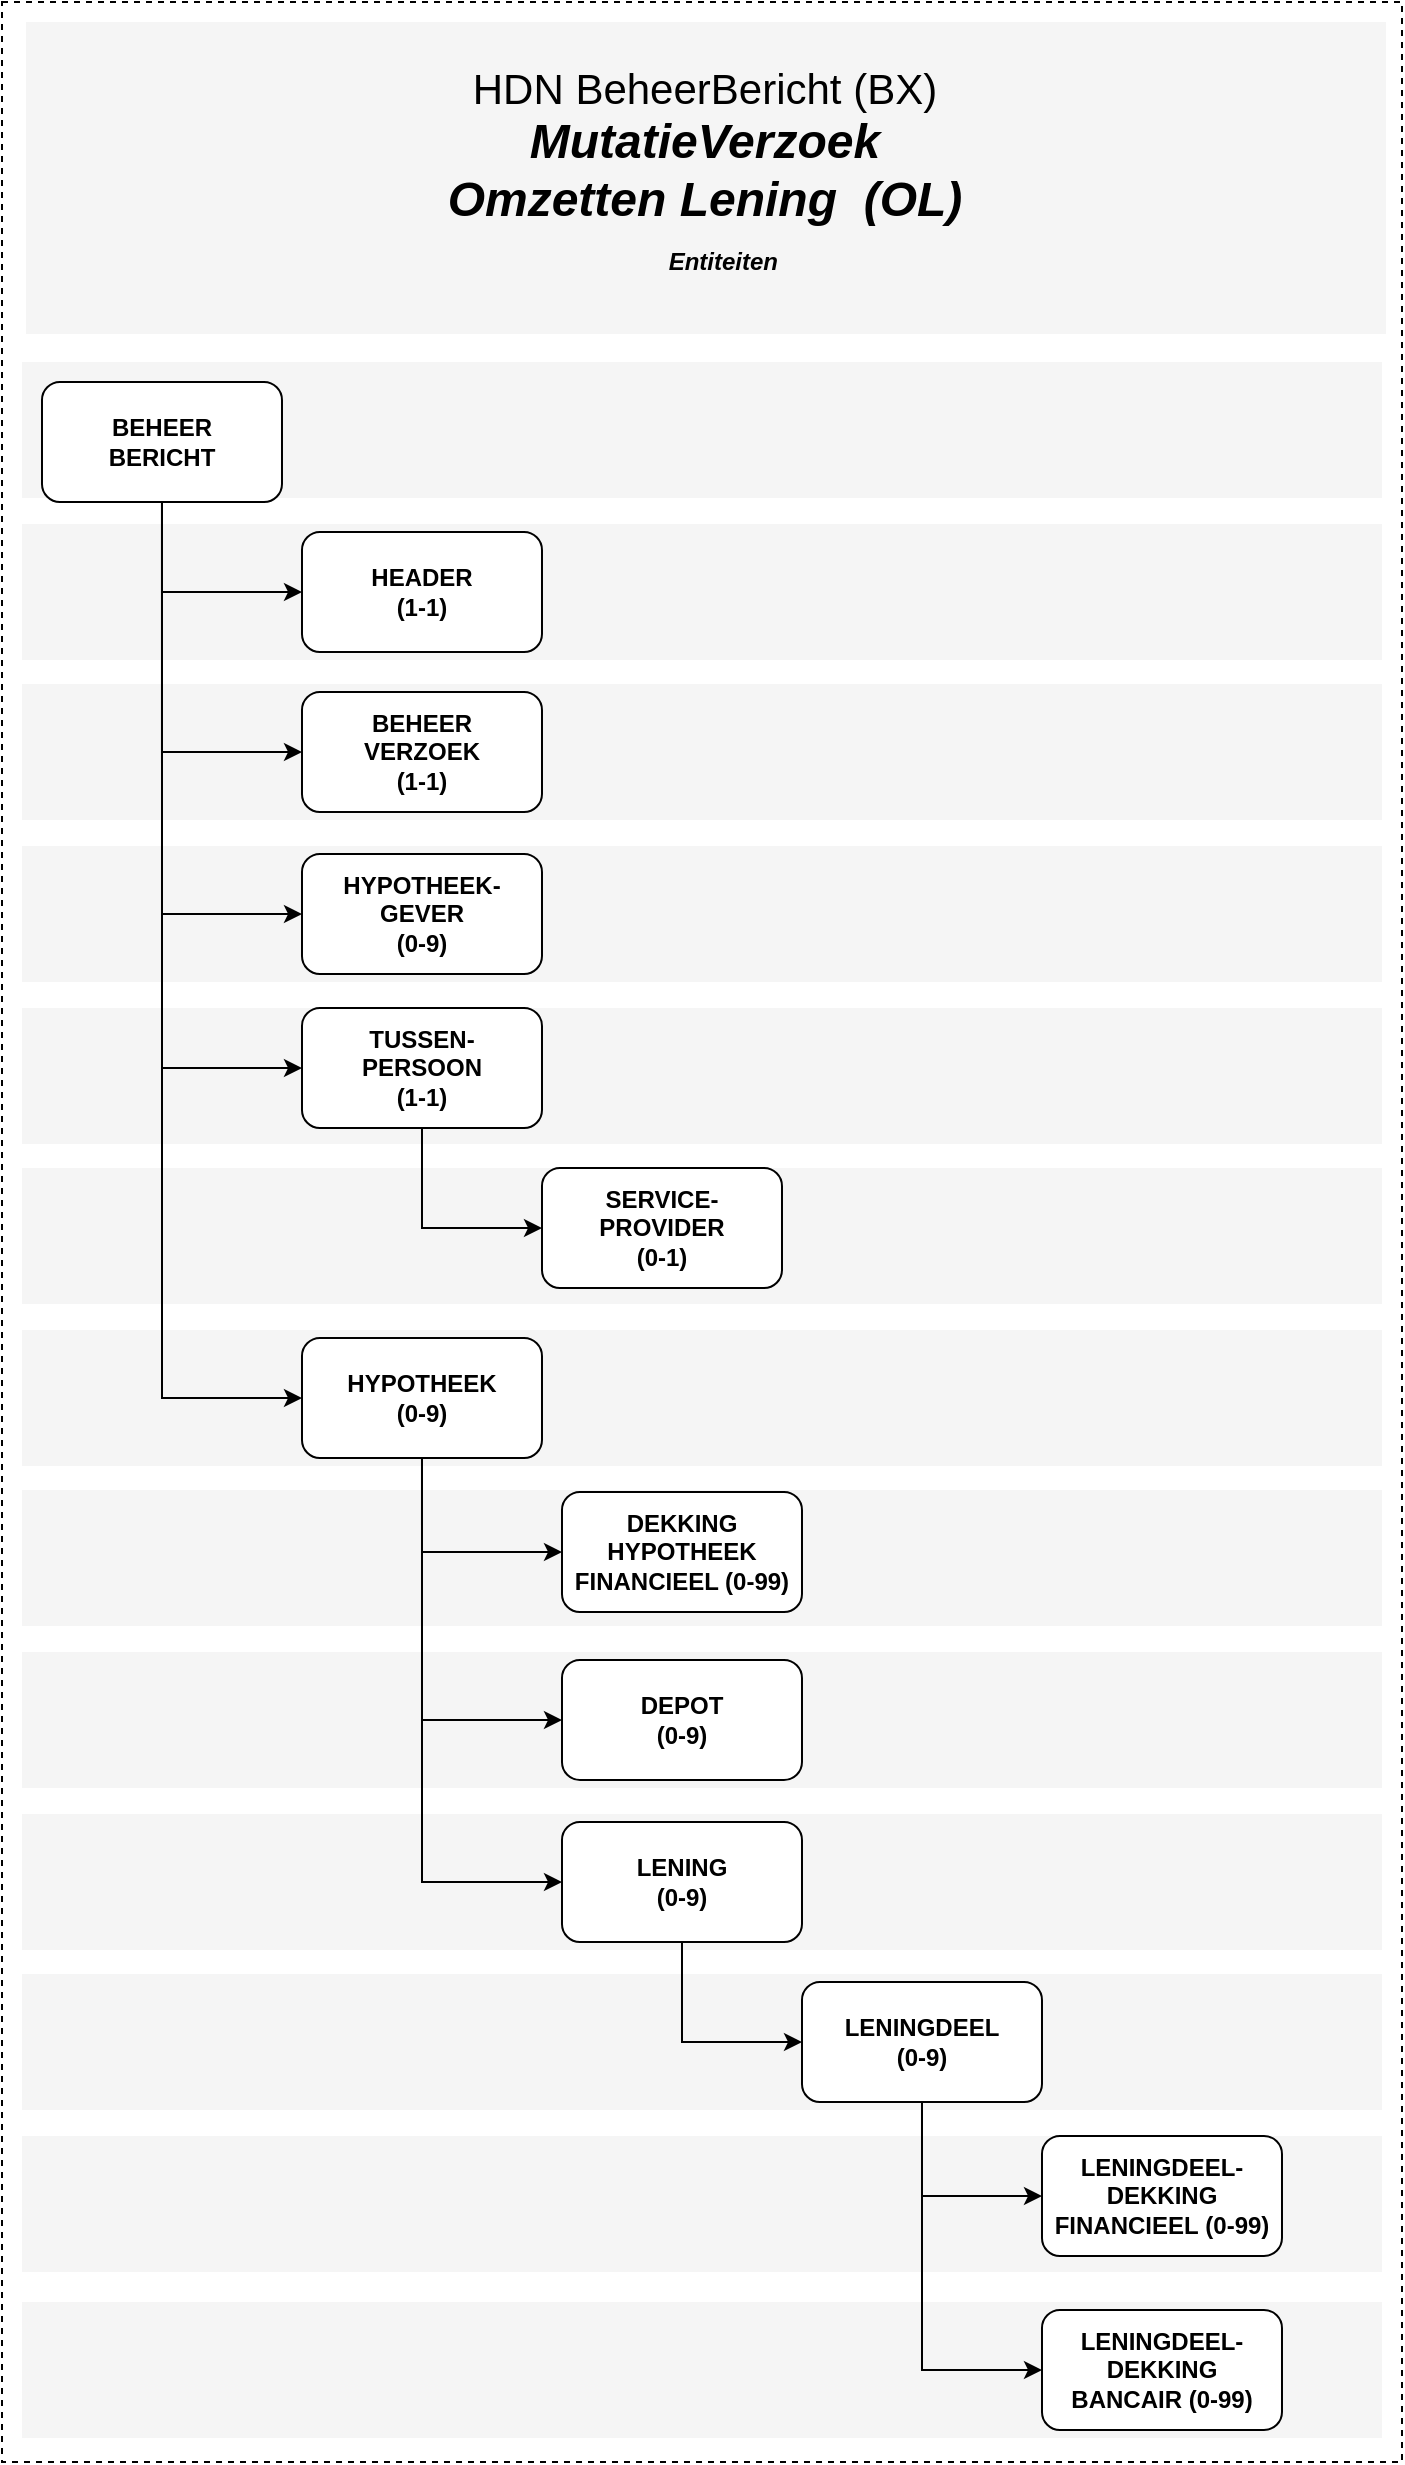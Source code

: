<mxfile version="13.1.14" type="github" pages="8">
  <diagram name="OmzettenHigh" id="5W6F1nHTlcOH9VOWFjr7">
    <mxGraphModel dx="3977" dy="3340" grid="0" gridSize="10" guides="1" tooltips="1" connect="1" arrows="1" fold="1" page="0" pageScale="1" pageWidth="1169" pageHeight="827" math="0" shadow="0">
      <root>
        <mxCell id="0l8Q5jDnbpzscQWyGeu8-0" />
        <mxCell id="0l8Q5jDnbpzscQWyGeu8-1" parent="0l8Q5jDnbpzscQWyGeu8-0" />
        <mxCell id="t6vlTAMbNDWTgEM7hX5D-0" value="" style="rounded=0;whiteSpace=wrap;html=1;fillColor=#f5f5f5;strokeColor=none;fontColor=#333333;" parent="0l8Q5jDnbpzscQWyGeu8-1" vertex="1">
          <mxGeometry x="-1360" y="-580" width="680" height="68" as="geometry" />
        </mxCell>
        <mxCell id="0l8Q5jDnbpzscQWyGeu8-122" value="" style="rounded=0;whiteSpace=wrap;html=1;align=left;dashed=1;fillColor=none;glass=0;" parent="0l8Q5jDnbpzscQWyGeu8-1" vertex="1">
          <mxGeometry x="-1370" y="-1730" width="700" height="1230" as="geometry" />
        </mxCell>
        <mxCell id="0l8Q5jDnbpzscQWyGeu8-20" value="" style="rounded=0;whiteSpace=wrap;html=1;fillColor=#f5f5f5;strokeColor=none;fontColor=#333333;" parent="0l8Q5jDnbpzscQWyGeu8-1" vertex="1">
          <mxGeometry x="-1360.0" y="-1389" width="680" height="68" as="geometry" />
        </mxCell>
        <mxCell id="0l8Q5jDnbpzscQWyGeu8-21" value="" style="rounded=0;whiteSpace=wrap;html=1;fillColor=#f5f5f5;strokeColor=none;fontColor=#333333;" parent="0l8Q5jDnbpzscQWyGeu8-1" vertex="1">
          <mxGeometry x="-1360.0" y="-1469" width="680" height="68" as="geometry" />
        </mxCell>
        <mxCell id="0l8Q5jDnbpzscQWyGeu8-22" value="" style="rounded=0;whiteSpace=wrap;html=1;fillColor=#f5f5f5;strokeColor=none;fontColor=#333333;" parent="0l8Q5jDnbpzscQWyGeu8-1" vertex="1">
          <mxGeometry x="-1360.0" y="-1550" width="680" height="68" as="geometry" />
        </mxCell>
        <mxCell id="0l8Q5jDnbpzscQWyGeu8-23" value="" style="rounded=0;whiteSpace=wrap;html=1;fillColor=#f5f5f5;strokeColor=none;fontColor=#333333;" parent="0l8Q5jDnbpzscQWyGeu8-1" vertex="1">
          <mxGeometry x="-1360.0" y="-1147" width="680" height="68" as="geometry" />
        </mxCell>
        <mxCell id="0l8Q5jDnbpzscQWyGeu8-24" value="" style="rounded=0;whiteSpace=wrap;html=1;fillColor=#f5f5f5;strokeColor=none;fontColor=#333333;" parent="0l8Q5jDnbpzscQWyGeu8-1" vertex="1">
          <mxGeometry x="-1360.0" y="-1227" width="680" height="68" as="geometry" />
        </mxCell>
        <mxCell id="0l8Q5jDnbpzscQWyGeu8-25" value="" style="rounded=0;whiteSpace=wrap;html=1;fillColor=#f5f5f5;strokeColor=none;fontColor=#333333;" parent="0l8Q5jDnbpzscQWyGeu8-1" vertex="1">
          <mxGeometry x="-1360.0" y="-1308" width="680" height="68" as="geometry" />
        </mxCell>
        <mxCell id="0l8Q5jDnbpzscQWyGeu8-26" value="" style="rounded=0;whiteSpace=wrap;html=1;fillColor=#f5f5f5;strokeColor=none;fontColor=#333333;" parent="0l8Q5jDnbpzscQWyGeu8-1" vertex="1">
          <mxGeometry x="-1360.0" y="-905" width="680" height="68" as="geometry" />
        </mxCell>
        <mxCell id="0l8Q5jDnbpzscQWyGeu8-27" value="" style="rounded=0;whiteSpace=wrap;html=1;fillColor=#f5f5f5;strokeColor=none;fontColor=#333333;" parent="0l8Q5jDnbpzscQWyGeu8-1" vertex="1">
          <mxGeometry x="-1360.0" y="-986" width="680" height="68" as="geometry" />
        </mxCell>
        <mxCell id="0l8Q5jDnbpzscQWyGeu8-28" value="" style="rounded=0;whiteSpace=wrap;html=1;fillColor=#f5f5f5;strokeColor=none;fontColor=#333333;" parent="0l8Q5jDnbpzscQWyGeu8-1" vertex="1">
          <mxGeometry x="-1360.0" y="-1066" width="680" height="68" as="geometry" />
        </mxCell>
        <mxCell id="0l8Q5jDnbpzscQWyGeu8-29" value="" style="rounded=0;whiteSpace=wrap;html=1;fillColor=#f5f5f5;strokeColor=none;fontColor=#333333;" parent="0l8Q5jDnbpzscQWyGeu8-1" vertex="1">
          <mxGeometry x="-1360" y="-663" width="680" height="68" as="geometry" />
        </mxCell>
        <mxCell id="0l8Q5jDnbpzscQWyGeu8-30" value="" style="rounded=0;whiteSpace=wrap;html=1;fillColor=#f5f5f5;strokeColor=none;fontColor=#333333;" parent="0l8Q5jDnbpzscQWyGeu8-1" vertex="1">
          <mxGeometry x="-1360.0" y="-744" width="680" height="68" as="geometry" />
        </mxCell>
        <mxCell id="0l8Q5jDnbpzscQWyGeu8-31" value="" style="rounded=0;whiteSpace=wrap;html=1;fillColor=#f5f5f5;strokeColor=none;fontColor=#333333;" parent="0l8Q5jDnbpzscQWyGeu8-1" vertex="1">
          <mxGeometry x="-1360.0" y="-824" width="680" height="68" as="geometry" />
        </mxCell>
        <mxCell id="0l8Q5jDnbpzscQWyGeu8-18" style="edgeStyle=orthogonalEdgeStyle;rounded=0;orthogonalLoop=1;jettySize=auto;html=1;exitX=0.5;exitY=1;exitDx=0;exitDy=0;entryX=0;entryY=0.5;entryDx=0;entryDy=0;" parent="0l8Q5jDnbpzscQWyGeu8-1" source="0l8Q5jDnbpzscQWyGeu8-19" target="0l8Q5jDnbpzscQWyGeu8-96" edge="1">
          <mxGeometry relative="1" as="geometry" />
        </mxCell>
        <mxCell id="0l8Q5jDnbpzscQWyGeu8-19" value="LENING&lt;br&gt;(0-9)" style="rounded=1;whiteSpace=wrap;html=1;fontStyle=1;" parent="0l8Q5jDnbpzscQWyGeu8-1" vertex="1">
          <mxGeometry x="-1090.003" y="-820" width="120" height="60" as="geometry" />
        </mxCell>
        <mxCell id="0l8Q5jDnbpzscQWyGeu8-42" value="HYPOTHEEK-&lt;br&gt;GEVER&lt;br&gt;(0-9)" style="rounded=1;whiteSpace=wrap;html=1;fontStyle=1;" parent="0l8Q5jDnbpzscQWyGeu8-1" vertex="1">
          <mxGeometry x="-1220.003" y="-1304" width="120" height="60" as="geometry" />
        </mxCell>
        <mxCell id="0l8Q5jDnbpzscQWyGeu8-43" style="edgeStyle=orthogonalEdgeStyle;rounded=0;orthogonalLoop=1;jettySize=auto;html=1;exitX=0.5;exitY=1;exitDx=0;exitDy=0;entryX=0;entryY=0.5;entryDx=0;entryDy=0;" parent="0l8Q5jDnbpzscQWyGeu8-1" source="0l8Q5jDnbpzscQWyGeu8-48" target="0l8Q5jDnbpzscQWyGeu8-51" edge="1">
          <mxGeometry relative="1" as="geometry" />
        </mxCell>
        <mxCell id="0l8Q5jDnbpzscQWyGeu8-44" style="edgeStyle=orthogonalEdgeStyle;rounded=0;orthogonalLoop=1;jettySize=auto;html=1;exitX=0.5;exitY=1;exitDx=0;exitDy=0;entryX=0;entryY=0.5;entryDx=0;entryDy=0;" parent="0l8Q5jDnbpzscQWyGeu8-1" source="0l8Q5jDnbpzscQWyGeu8-48" target="0l8Q5jDnbpzscQWyGeu8-50" edge="1">
          <mxGeometry relative="1" as="geometry" />
        </mxCell>
        <mxCell id="0l8Q5jDnbpzscQWyGeu8-45" style="edgeStyle=orthogonalEdgeStyle;rounded=0;orthogonalLoop=1;jettySize=auto;html=1;exitX=0.5;exitY=1;exitDx=0;exitDy=0;entryX=0;entryY=0.5;entryDx=0;entryDy=0;" parent="0l8Q5jDnbpzscQWyGeu8-1" source="0l8Q5jDnbpzscQWyGeu8-48" target="0l8Q5jDnbpzscQWyGeu8-42" edge="1">
          <mxGeometry relative="1" as="geometry" />
        </mxCell>
        <mxCell id="0l8Q5jDnbpzscQWyGeu8-46" style="edgeStyle=orthogonalEdgeStyle;rounded=0;orthogonalLoop=1;jettySize=auto;html=1;exitX=0.5;exitY=1;exitDx=0;exitDy=0;entryX=0;entryY=0.5;entryDx=0;entryDy=0;" parent="0l8Q5jDnbpzscQWyGeu8-1" source="0l8Q5jDnbpzscQWyGeu8-48" target="0l8Q5jDnbpzscQWyGeu8-54" edge="1">
          <mxGeometry relative="1" as="geometry" />
        </mxCell>
        <mxCell id="0l8Q5jDnbpzscQWyGeu8-47" style="edgeStyle=orthogonalEdgeStyle;rounded=0;orthogonalLoop=1;jettySize=auto;html=1;exitX=0.5;exitY=1;exitDx=0;exitDy=0;entryX=0;entryY=0.5;entryDx=0;entryDy=0;" parent="0l8Q5jDnbpzscQWyGeu8-1" source="0l8Q5jDnbpzscQWyGeu8-48" target="0l8Q5jDnbpzscQWyGeu8-59" edge="1">
          <mxGeometry relative="1" as="geometry" />
        </mxCell>
        <mxCell id="0l8Q5jDnbpzscQWyGeu8-48" value="BEHEER&lt;br&gt;BERICHT" style="rounded=1;whiteSpace=wrap;html=1;fontStyle=1;" parent="0l8Q5jDnbpzscQWyGeu8-1" vertex="1">
          <mxGeometry x="-1350.003" y="-1540" width="120" height="60" as="geometry" />
        </mxCell>
        <mxCell id="0l8Q5jDnbpzscQWyGeu8-50" value="BEHEER&lt;br&gt;VERZOEK&lt;br&gt;(1-1)" style="rounded=1;whiteSpace=wrap;html=1;fontStyle=1;" parent="0l8Q5jDnbpzscQWyGeu8-1" vertex="1">
          <mxGeometry x="-1220.003" y="-1385" width="120" height="60" as="geometry" />
        </mxCell>
        <mxCell id="0l8Q5jDnbpzscQWyGeu8-51" value="HEADER&lt;br&gt;(1-1)" style="rounded=1;whiteSpace=wrap;html=1;fontStyle=1;" parent="0l8Q5jDnbpzscQWyGeu8-1" vertex="1">
          <mxGeometry x="-1220.003" y="-1465" width="120" height="60" as="geometry" />
        </mxCell>
        <mxCell id="0l8Q5jDnbpzscQWyGeu8-53" style="edgeStyle=orthogonalEdgeStyle;rounded=0;orthogonalLoop=1;jettySize=auto;html=1;exitX=0.5;exitY=1;exitDx=0;exitDy=0;entryX=0;entryY=0.5;entryDx=0;entryDy=0;" parent="0l8Q5jDnbpzscQWyGeu8-1" source="0l8Q5jDnbpzscQWyGeu8-54" target="iNbtggtaSTVtpV2qVydY-0" edge="1">
          <mxGeometry relative="1" as="geometry">
            <mxPoint x="-1090.003" y="-951" as="targetPoint" />
          </mxGeometry>
        </mxCell>
        <mxCell id="0l8Q5jDnbpzscQWyGeu8-54" value="TUSSEN-&lt;br&gt;PERSOON&lt;br&gt;(1-1)" style="rounded=1;whiteSpace=wrap;html=1;fontStyle=1;" parent="0l8Q5jDnbpzscQWyGeu8-1" vertex="1">
          <mxGeometry x="-1220.003" y="-1227" width="120" height="60" as="geometry" />
        </mxCell>
        <mxCell id="0l8Q5jDnbpzscQWyGeu8-55" style="edgeStyle=orthogonalEdgeStyle;rounded=0;orthogonalLoop=1;jettySize=auto;html=1;exitX=0.5;exitY=1;exitDx=0;exitDy=0;entryX=0;entryY=0.5;entryDx=0;entryDy=0;" parent="0l8Q5jDnbpzscQWyGeu8-1" source="0l8Q5jDnbpzscQWyGeu8-59" target="0l8Q5jDnbpzscQWyGeu8-70" edge="1">
          <mxGeometry relative="1" as="geometry" />
        </mxCell>
        <mxCell id="0l8Q5jDnbpzscQWyGeu8-56" style="edgeStyle=orthogonalEdgeStyle;rounded=0;orthogonalLoop=1;jettySize=auto;html=1;exitX=0.5;exitY=1;exitDx=0;exitDy=0;entryX=0;entryY=0.5;entryDx=0;entryDy=0;" parent="0l8Q5jDnbpzscQWyGeu8-1" source="0l8Q5jDnbpzscQWyGeu8-59" target="0l8Q5jDnbpzscQWyGeu8-78" edge="1">
          <mxGeometry relative="1" as="geometry" />
        </mxCell>
        <mxCell id="0l8Q5jDnbpzscQWyGeu8-57" style="edgeStyle=orthogonalEdgeStyle;rounded=0;orthogonalLoop=1;jettySize=auto;html=1;exitX=0.5;exitY=1;exitDx=0;exitDy=0;entryX=0;entryY=0.5;entryDx=0;entryDy=0;" parent="0l8Q5jDnbpzscQWyGeu8-1" source="0l8Q5jDnbpzscQWyGeu8-59" target="0l8Q5jDnbpzscQWyGeu8-19" edge="1">
          <mxGeometry relative="1" as="geometry" />
        </mxCell>
        <mxCell id="0l8Q5jDnbpzscQWyGeu8-59" value="HYPOTHEEK&lt;br&gt;(0-9)" style="rounded=1;whiteSpace=wrap;html=1;fontStyle=1;" parent="0l8Q5jDnbpzscQWyGeu8-1" vertex="1">
          <mxGeometry x="-1220.003" y="-1062" width="120" height="60" as="geometry" />
        </mxCell>
        <mxCell id="0l8Q5jDnbpzscQWyGeu8-70" value="DEKKING HYPOTHEEK&lt;br&gt;FINANCIEEL (0-99)" style="rounded=1;whiteSpace=wrap;html=1;fontStyle=1;" parent="0l8Q5jDnbpzscQWyGeu8-1" vertex="1">
          <mxGeometry x="-1090.003" y="-985" width="120" height="60" as="geometry" />
        </mxCell>
        <mxCell id="0l8Q5jDnbpzscQWyGeu8-78" value="DEPOT&lt;br&gt;(0-9)" style="rounded=1;whiteSpace=wrap;html=1;fontStyle=1;" parent="0l8Q5jDnbpzscQWyGeu8-1" vertex="1">
          <mxGeometry x="-1090.003" y="-901" width="120" height="60" as="geometry" />
        </mxCell>
        <mxCell id="0l8Q5jDnbpzscQWyGeu8-95" style="edgeStyle=orthogonalEdgeStyle;rounded=0;orthogonalLoop=1;jettySize=auto;html=1;exitX=0.5;exitY=1;exitDx=0;exitDy=0;entryX=0;entryY=0.5;entryDx=0;entryDy=0;" parent="0l8Q5jDnbpzscQWyGeu8-1" source="0l8Q5jDnbpzscQWyGeu8-96" target="0l8Q5jDnbpzscQWyGeu8-117" edge="1">
          <mxGeometry relative="1" as="geometry" />
        </mxCell>
        <mxCell id="t6vlTAMbNDWTgEM7hX5D-2" style="edgeStyle=orthogonalEdgeStyle;rounded=0;orthogonalLoop=1;jettySize=auto;html=1;exitX=0.5;exitY=1;exitDx=0;exitDy=0;entryX=0;entryY=0.5;entryDx=0;entryDy=0;endArrow=classic;endFill=1;fontSize=16;" parent="0l8Q5jDnbpzscQWyGeu8-1" source="0l8Q5jDnbpzscQWyGeu8-96" target="t6vlTAMbNDWTgEM7hX5D-1" edge="1">
          <mxGeometry relative="1" as="geometry" />
        </mxCell>
        <mxCell id="0l8Q5jDnbpzscQWyGeu8-96" value="LENINGDEEL&lt;br&gt;(0-9)" style="rounded=1;whiteSpace=wrap;html=1;fontStyle=1;" parent="0l8Q5jDnbpzscQWyGeu8-1" vertex="1">
          <mxGeometry x="-970.003" y="-740" width="120" height="60" as="geometry" />
        </mxCell>
        <mxCell id="0l8Q5jDnbpzscQWyGeu8-117" value="LENINGDEEL-&lt;br&gt;DEKKING FINANCIEEL&amp;nbsp;(0-99)" style="rounded=1;whiteSpace=wrap;html=1;fontStyle=1;" parent="0l8Q5jDnbpzscQWyGeu8-1" vertex="1">
          <mxGeometry x="-850.003" y="-663" width="120" height="60" as="geometry" />
        </mxCell>
        <mxCell id="0l8Q5jDnbpzscQWyGeu8-121" value="" style="rounded=0;whiteSpace=wrap;html=1;fillColor=#f5f5f5;strokeColor=none;fontColor=#333333;" parent="0l8Q5jDnbpzscQWyGeu8-1" vertex="1">
          <mxGeometry x="-1358" y="-1720" width="680" height="156" as="geometry" />
        </mxCell>
        <mxCell id="0l8Q5jDnbpzscQWyGeu8-123" value="" style="group" parent="0l8Q5jDnbpzscQWyGeu8-1" vertex="1" connectable="0">
          <mxGeometry x="-1351" y="-1712" width="670" height="140" as="geometry" />
        </mxCell>
        <mxCell id="0l8Q5jDnbpzscQWyGeu8-124" value="&lt;font style=&quot;font-size: 21px&quot;&gt;HDN BeheerBericht (BX)&lt;br&gt;&lt;/font&gt;&lt;span style=&quot;font-size: 24px&quot;&gt;&lt;b&gt;&lt;i&gt;MutatieVerzoek&lt;br&gt;Omzetten Lening&amp;nbsp;&lt;/i&gt;&lt;/b&gt;&lt;/span&gt;&lt;b style=&quot;font-size: 24px&quot;&gt;&lt;i&gt;&amp;nbsp;(OL)&lt;/i&gt;&lt;/b&gt;" style="text;html=1;strokeColor=none;fillColor=none;align=center;verticalAlign=middle;whiteSpace=wrap;rounded=0;" parent="0l8Q5jDnbpzscQWyGeu8-123" vertex="1">
          <mxGeometry y="17" width="664.766" height="74.468" as="geometry" />
        </mxCell>
        <mxCell id="0l8Q5jDnbpzscQWyGeu8-125" value="&lt;font&gt;&lt;b&gt;&lt;i&gt;&amp;nbsp;Entiteiten&lt;/i&gt;&lt;/b&gt;&lt;br&gt;&lt;/font&gt;" style="text;html=1;strokeColor=none;fillColor=none;align=center;verticalAlign=middle;whiteSpace=wrap;rounded=0;" parent="0l8Q5jDnbpzscQWyGeu8-123" vertex="1">
          <mxGeometry x="10.469" y="84.894" width="659.531" height="55.106" as="geometry" />
        </mxCell>
        <mxCell id="iNbtggtaSTVtpV2qVydY-0" value="SERVICE-&lt;br&gt;PROVIDER&lt;br&gt;(0-1)" style="rounded=1;whiteSpace=wrap;html=1;fontStyle=1;" parent="0l8Q5jDnbpzscQWyGeu8-1" vertex="1">
          <mxGeometry x="-1100.003" y="-1147" width="120" height="60" as="geometry" />
        </mxCell>
        <mxCell id="t6vlTAMbNDWTgEM7hX5D-1" value="LENINGDEEL-&lt;br&gt;DEKKING &lt;br&gt;BANCAIR&amp;nbsp;(0-99)" style="rounded=1;whiteSpace=wrap;html=1;fontStyle=1;" parent="0l8Q5jDnbpzscQWyGeu8-1" vertex="1">
          <mxGeometry x="-850.003" y="-576" width="120" height="60" as="geometry" />
        </mxCell>
        <mxCell id="V0bQVcWU0el20VOOY1qe-0" value="" style="shape=image;html=1;verticalAlign=top;verticalLabelPosition=bottom;labelBackgroundColor=#ffffff;imageAspect=0;aspect=fixed;image=https://cdn2.iconfinder.com/data/icons/freecns-cumulus/16/519660-164_QuestionMark-128.png;fontSize=16;align=left;" parent="0l8Q5jDnbpzscQWyGeu8-1" vertex="1">
          <mxGeometry x="-1017" y="-1111" width="49" height="49" as="geometry" />
        </mxCell>
      </root>
    </mxGraphModel>
  </diagram>
  <diagram id="kEksSi-a8bFNBdBn-7cn" name="PatroonConcept">
    <mxGraphModel dx="2253" dy="1973" grid="0" gridSize="10" guides="1" tooltips="1" connect="1" arrows="1" fold="1" page="1" pageScale="1" pageWidth="827" pageHeight="1169" math="0" shadow="0">
      <root>
        <mxCell id="SHWlY8es64aqo-5oXrSn-0" />
        <mxCell id="SHWlY8es64aqo-5oXrSn-1" parent="SHWlY8es64aqo-5oXrSn-0" />
        <mxCell id="tqrtxSNdwOFYE5Qj05r3-42" value="" style="rounded=0;whiteSpace=wrap;html=1;" parent="SHWlY8es64aqo-5oXrSn-1" vertex="1">
          <mxGeometry x="-816" y="-518" width="814" height="510" as="geometry" />
        </mxCell>
        <mxCell id="tqrtxSNdwOFYE5Qj05r3-15" value="" style="rounded=1;whiteSpace=wrap;html=1;fontSize=14;strokeColor=none;fillColor=#f5f5f5;fontColor=#333333;" parent="SHWlY8es64aqo-5oXrSn-1" vertex="1">
          <mxGeometry x="-811.5" y="-515" width="808.5" height="84" as="geometry" />
        </mxCell>
        <mxCell id="tqrtxSNdwOFYE5Qj05r3-16" value="" style="rounded=1;whiteSpace=wrap;html=1;fontSize=14;strokeColor=none;fillColor=#f5f5f5;fontColor=#333333;" parent="SHWlY8es64aqo-5oXrSn-1" vertex="1">
          <mxGeometry x="-813.5" y="-399" width="810.5" height="84" as="geometry" />
        </mxCell>
        <mxCell id="tqrtxSNdwOFYE5Qj05r3-17" value="" style="rounded=1;whiteSpace=wrap;html=1;fontSize=14;strokeColor=none;fillColor=#f5f5f5;fontColor=#333333;" parent="SHWlY8es64aqo-5oXrSn-1" vertex="1">
          <mxGeometry x="-813.5" y="-288" width="810.5" height="84" as="geometry" />
        </mxCell>
        <mxCell id="tqrtxSNdwOFYE5Qj05r3-18" value="" style="rounded=1;whiteSpace=wrap;html=1;fontSize=14;strokeColor=none;fillColor=#f5f5f5;fontColor=#333333;" parent="SHWlY8es64aqo-5oXrSn-1" vertex="1">
          <mxGeometry x="-816.0" y="-172" width="813" height="84" as="geometry" />
        </mxCell>
        <mxCell id="tqrtxSNdwOFYE5Qj05r3-19" value="" style="rounded=1;whiteSpace=wrap;html=1;fontSize=14;strokeColor=none;fillColor=#f5f5f5;fontColor=#333333;" parent="SHWlY8es64aqo-5oXrSn-1" vertex="1">
          <mxGeometry x="-814.5" y="-172" width="811.5" height="158.5" as="geometry" />
        </mxCell>
        <mxCell id="SHWlY8es64aqo-5oXrSn-16" value="" style="rounded=0;whiteSpace=wrap;html=1;" parent="SHWlY8es64aqo-5oXrSn-1" vertex="1">
          <mxGeometry x="-817" y="-970" width="814" height="409" as="geometry" />
        </mxCell>
        <mxCell id="SHWlY8es64aqo-5oXrSn-11" style="edgeStyle=orthogonalEdgeStyle;rounded=0;orthogonalLoop=1;jettySize=auto;html=1;exitX=1;exitY=0.5;exitDx=0;exitDy=0;entryX=0;entryY=0.5;entryDx=0;entryDy=0;dashed=1;" parent="SHWlY8es64aqo-5oXrSn-1" source="SHWlY8es64aqo-5oXrSn-2" target="SHWlY8es64aqo-5oXrSn-5" edge="1">
          <mxGeometry relative="1" as="geometry" />
        </mxCell>
        <mxCell id="SHWlY8es64aqo-5oXrSn-12" style="edgeStyle=orthogonalEdgeStyle;rounded=0;orthogonalLoop=1;jettySize=auto;html=1;exitX=0.5;exitY=1;exitDx=0;exitDy=0;entryX=0;entryY=0.5;entryDx=0;entryDy=0;" parent="SHWlY8es64aqo-5oXrSn-1" source="SHWlY8es64aqo-5oXrSn-2" target="SHWlY8es64aqo-5oXrSn-3" edge="1">
          <mxGeometry relative="1" as="geometry" />
        </mxCell>
        <mxCell id="SHWlY8es64aqo-5oXrSn-13" style="edgeStyle=orthogonalEdgeStyle;rounded=0;orthogonalLoop=1;jettySize=auto;html=1;exitX=0.5;exitY=1;exitDx=0;exitDy=0;entryX=0;entryY=0.5;entryDx=0;entryDy=0;" parent="SHWlY8es64aqo-5oXrSn-1" source="SHWlY8es64aqo-5oXrSn-2" target="SHWlY8es64aqo-5oXrSn-4" edge="1">
          <mxGeometry relative="1" as="geometry" />
        </mxCell>
        <mxCell id="tqrtxSNdwOFYE5Qj05r3-5" style="edgeStyle=orthogonalEdgeStyle;rounded=0;orthogonalLoop=1;jettySize=auto;html=1;exitX=0.25;exitY=1;exitDx=0;exitDy=0;entryX=0.25;entryY=0;entryDx=0;entryDy=0;dashed=1;endArrow=none;endFill=0;" parent="SHWlY8es64aqo-5oXrSn-1" source="SHWlY8es64aqo-5oXrSn-2" target="SHWlY8es64aqo-5oXrSn-7" edge="1">
          <mxGeometry relative="1" as="geometry" />
        </mxCell>
        <mxCell id="SHWlY8es64aqo-5oXrSn-2" value="&lt;span style=&quot;font-weight: 400&quot;&gt;BESTAAND:&lt;br&gt;&lt;/span&gt;INFORMATIE OVER BESTAANDE ENTITEIT (0-99)" style="rounded=1;whiteSpace=wrap;html=1;fontStyle=1;fillColor=#e1d5e7;strokeColor=#9673a6;" parent="SHWlY8es64aqo-5oXrSn-1" vertex="1">
          <mxGeometry x="-540.003" y="-873.5" width="120" height="60" as="geometry" />
        </mxCell>
        <mxCell id="tqrtxSNdwOFYE5Qj05r3-6" style="edgeStyle=orthogonalEdgeStyle;rounded=0;orthogonalLoop=1;jettySize=auto;html=1;exitX=0.25;exitY=1;exitDx=0;exitDy=0;dashed=1;endArrow=none;endFill=0;entryX=0.25;entryY=0;entryDx=0;entryDy=0;" parent="SHWlY8es64aqo-5oXrSn-1" source="SHWlY8es64aqo-5oXrSn-3" target="SHWlY8es64aqo-5oXrSn-4" edge="1">
          <mxGeometry relative="1" as="geometry" />
        </mxCell>
        <mxCell id="SHWlY8es64aqo-5oXrSn-3" value="&lt;span style=&quot;font-weight: 400&quot;&gt;WIJZIGEN:&lt;br&gt;&lt;/span&gt;WIJZIGEN BESTAANDE ENTITEIT&lt;br&gt;(0-9)" style="rounded=1;whiteSpace=wrap;html=1;fontStyle=1;fillColor=#ffe6cc;strokeColor=#d79b00;" parent="SHWlY8es64aqo-5oXrSn-1" vertex="1">
          <mxGeometry x="-410.003" y="-794.5" width="120" height="60" as="geometry" />
        </mxCell>
        <mxCell id="SHWlY8es64aqo-5oXrSn-4" value="&lt;span style=&quot;font-weight: 400&quot;&gt;BEINDIGEN:&lt;br&gt;&lt;/span&gt;BEINDIGEN ENTITEIT&lt;br&gt;(0-9)" style="rounded=1;whiteSpace=wrap;html=1;fontStyle=1;fillColor=#f8cecc;strokeColor=#b85450;" parent="SHWlY8es64aqo-5oXrSn-1" vertex="1">
          <mxGeometry x="-410.003" y="-714.5" width="120" height="60" as="geometry" />
        </mxCell>
        <mxCell id="SHWlY8es64aqo-5oXrSn-5" value="ENTITEIT&lt;br&gt;ONGEWIJZIGD&lt;br&gt;VOORTZETTEN" style="rounded=1;whiteSpace=wrap;html=1;fontStyle=0;dashed=1;" parent="SHWlY8es64aqo-5oXrSn-1" vertex="1">
          <mxGeometry x="-280.003" y="-873.5" width="120" height="60" as="geometry" />
        </mxCell>
        <mxCell id="SHWlY8es64aqo-5oXrSn-14" style="edgeStyle=orthogonalEdgeStyle;rounded=0;orthogonalLoop=1;jettySize=auto;html=1;exitX=0.5;exitY=1;exitDx=0;exitDy=0;entryX=0;entryY=0.5;entryDx=0;entryDy=0;" parent="SHWlY8es64aqo-5oXrSn-1" source="SHWlY8es64aqo-5oXrSn-6" target="SHWlY8es64aqo-5oXrSn-2" edge="1">
          <mxGeometry relative="1" as="geometry" />
        </mxCell>
        <mxCell id="SHWlY8es64aqo-5oXrSn-15" style="edgeStyle=orthogonalEdgeStyle;rounded=0;orthogonalLoop=1;jettySize=auto;html=1;exitX=0.5;exitY=1;exitDx=0;exitDy=0;entryX=0;entryY=0.5;entryDx=0;entryDy=0;" parent="SHWlY8es64aqo-5oXrSn-1" source="SHWlY8es64aqo-5oXrSn-6" target="SHWlY8es64aqo-5oXrSn-7" edge="1">
          <mxGeometry relative="1" as="geometry" />
        </mxCell>
        <mxCell id="SHWlY8es64aqo-5oXrSn-6" value="ENTITEIT&lt;br&gt;(0-99)" style="rounded=1;whiteSpace=wrap;html=1;fontStyle=1;" parent="SHWlY8es64aqo-5oXrSn-1" vertex="1">
          <mxGeometry x="-660.003" y="-955.5" width="120" height="60" as="geometry" />
        </mxCell>
        <mxCell id="SHWlY8es64aqo-5oXrSn-7" value="&lt;span style=&quot;font-weight: 400&quot;&gt;NIEUW:&lt;br&gt;&lt;/span&gt;AANVRAGEN NIEUWE ENTITEIT&lt;br&gt;(1-99)" style="rounded=1;whiteSpace=wrap;html=1;fontStyle=1;fillColor=#d5e8d4;strokeColor=#82b366;" parent="SHWlY8es64aqo-5oXrSn-1" vertex="1">
          <mxGeometry x="-540.003" y="-634.5" width="120" height="60" as="geometry" />
        </mxCell>
        <mxCell id="SHWlY8es64aqo-5oXrSn-17" value="&lt;span style=&quot;font-weight: 400&quot;&gt;BESTAAND:&lt;br&gt;&lt;/span&gt;INFORMATIE OVER ENTITEIT (0-99)" style="rounded=1;whiteSpace=wrap;html=1;fontStyle=1;fillColor=#e1d5e7;strokeColor=#9673a6;" parent="SHWlY8es64aqo-5oXrSn-1" vertex="1">
          <mxGeometry x="-535.503" y="-392.5" width="120" height="60" as="geometry" />
        </mxCell>
        <mxCell id="tqrtxSNdwOFYE5Qj05r3-1" value="&lt;span style=&quot;font-weight: 400&quot;&gt;WIJZIGEN:&lt;br&gt;&lt;/span&gt;WIJZIGEN BESTAANDE ENTITEIT (0-9)" style="rounded=1;whiteSpace=wrap;html=1;fontStyle=1;fillColor=#ffe6cc;strokeColor=#d79b00;" parent="SHWlY8es64aqo-5oXrSn-1" vertex="1">
          <mxGeometry x="-536.503" y="-157.25" width="120" height="60" as="geometry" />
        </mxCell>
        <mxCell id="tqrtxSNdwOFYE5Qj05r3-3" value="&lt;span style=&quot;font-weight: 400&quot;&gt;NIEUW:&lt;br&gt;&lt;/span&gt;AANVRAAG NIEUWE ENTITEIT&lt;br&gt;(1-99)" style="rounded=1;whiteSpace=wrap;html=1;fontStyle=1;fillColor=#d5e8d4;strokeColor=#82b366;" parent="SHWlY8es64aqo-5oXrSn-1" vertex="1">
          <mxGeometry x="-535.503" y="-276" width="120" height="60" as="geometry" />
        </mxCell>
        <mxCell id="tqrtxSNdwOFYE5Qj05r3-7" value="Bijv uit IX of andere bronnen" style="text;html=1;strokeColor=none;fillColor=none;align=center;verticalAlign=middle;whiteSpace=wrap;rounded=0;fontSize=14;" parent="SHWlY8es64aqo-5oXrSn-1" vertex="1">
          <mxGeometry x="-646.5" y="-372.5" width="79" height="20" as="geometry" />
        </mxCell>
        <mxCell id="tqrtxSNdwOFYE5Qj05r3-8" value="Volgens regels uit AX" style="text;html=1;strokeColor=none;fillColor=none;align=center;verticalAlign=middle;whiteSpace=wrap;rounded=0;fontSize=14;" parent="SHWlY8es64aqo-5oXrSn-1" vertex="1">
          <mxGeometry x="-655.5" y="-256" width="79" height="20" as="geometry" />
        </mxCell>
        <mxCell id="tqrtxSNdwOFYE5Qj05r3-9" value="&lt;span style=&quot;background-color: rgb(255 , 255 , 0)&quot;&gt;Nieuw te definieren in BX&lt;/span&gt;" style="text;html=1;strokeColor=none;fillColor=none;align=center;verticalAlign=middle;whiteSpace=wrap;rounded=0;fontSize=14;" parent="SHWlY8es64aqo-5oXrSn-1" vertex="1">
          <mxGeometry x="-647.5" y="-108.25" width="79" height="20" as="geometry" />
        </mxCell>
        <mxCell id="tqrtxSNdwOFYE5Qj05r3-10" value="&lt;span style=&quot;font-weight: 400&quot;&gt;BEINDIGEN:&lt;br&gt;&lt;/span&gt;BEINDIGEN ENTITEIT&lt;br&gt;(0-9)" style="rounded=1;whiteSpace=wrap;html=1;fontStyle=1;fillColor=#f8cecc;strokeColor=#b85450;" parent="SHWlY8es64aqo-5oXrSn-1" vertex="1">
          <mxGeometry x="-536.503" y="-88.25" width="120" height="60" as="geometry" />
        </mxCell>
        <mxCell id="tqrtxSNdwOFYE5Qj05r3-13" value="ENTITEIT&lt;br&gt;(0-99)" style="rounded=1;whiteSpace=wrap;html=1;fontStyle=1;" parent="SHWlY8es64aqo-5oXrSn-1" vertex="1">
          <mxGeometry x="-535.503" y="-507" width="120" height="60" as="geometry" />
        </mxCell>
        <mxCell id="tqrtxSNdwOFYE5Qj05r3-14" value="Generieke entiteit uit de standaard (liefst op basis van IX model)" style="text;html=1;strokeColor=none;fillColor=none;align=center;verticalAlign=middle;whiteSpace=wrap;rounded=0;fontSize=14;" parent="SHWlY8es64aqo-5oXrSn-1" vertex="1">
          <mxGeometry x="-706.5" y="-487" width="153" height="20" as="geometry" />
        </mxCell>
        <mxCell id="tqrtxSNdwOFYE5Qj05r3-30" value="Conceptueel model&amp;nbsp;&amp;nbsp;&lt;span style=&quot;font-weight: normal&quot;&gt;(combinatie informatie+aanvragen+wijzigingen)&lt;/span&gt;" style="text;html=1;strokeColor=none;fillColor=none;align=left;verticalAlign=middle;whiteSpace=wrap;rounded=0;fontSize=16;fontStyle=1" parent="SHWlY8es64aqo-5oXrSn-1" vertex="1">
          <mxGeometry x="-817" y="-993" width="543" height="20" as="geometry" />
        </mxCell>
        <mxCell id="tqrtxSNdwOFYE5Qj05r3-31" value="Legenda conceptueel model" style="text;html=1;strokeColor=none;fillColor=none;align=left;verticalAlign=middle;whiteSpace=wrap;rounded=0;fontSize=16;fontStyle=1" parent="SHWlY8es64aqo-5oXrSn-1" vertex="1">
          <mxGeometry x="-817" y="-543" width="543" height="20" as="geometry" />
        </mxCell>
        <mxCell id="efTSTSmpnSCLEWsvobSZ-0" value="" style="rounded=0;whiteSpace=wrap;html=1;fillColor=#f5f5f5;strokeColor=none;fontColor=#333333;" parent="SHWlY8es64aqo-5oXrSn-1" vertex="1">
          <mxGeometry x="-824" y="-1164" width="820" height="156" as="geometry" />
        </mxCell>
        <mxCell id="efTSTSmpnSCLEWsvobSZ-2" value="&lt;font style=&quot;font-size: 21px&quot;&gt;HDN BeheerBericht (BX)&lt;br&gt;&lt;/font&gt;&lt;span style=&quot;font-size: 24px&quot;&gt;&lt;b&gt;&lt;i&gt;MutatieVerzoek&lt;br&gt;Omzetten Lening&amp;nbsp;&lt;/i&gt;&lt;/b&gt;&lt;/span&gt;&lt;b style=&quot;font-size: 24px ; background-color: rgb(255 , 255 , 255)&quot;&gt;&lt;i&gt;&amp;nbsp;(OL)&lt;/i&gt;&lt;/b&gt;" style="text;html=1;strokeColor=none;fillColor=none;align=center;verticalAlign=middle;whiteSpace=wrap;rounded=0;" parent="SHWlY8es64aqo-5oXrSn-1" vertex="1">
          <mxGeometry x="-737" y="-1139" width="664.766" height="74.468" as="geometry" />
        </mxCell>
        <mxCell id="efTSTSmpnSCLEWsvobSZ-3" value="&lt;font&gt;&lt;b&gt;&lt;i&gt;Conceptueel patroon&lt;/i&gt;&lt;/b&gt;&lt;br&gt;&lt;/font&gt;" style="text;html=1;strokeColor=none;fillColor=none;align=center;verticalAlign=middle;whiteSpace=wrap;rounded=0;" parent="SHWlY8es64aqo-5oXrSn-1" vertex="1">
          <mxGeometry x="-726.531" y="-1071.106" width="659.531" height="55.106" as="geometry" />
        </mxCell>
      </root>
    </mxGraphModel>
  </diagram>
  <diagram name="PatroonDatamodel" id="9Y6ktskSjwXkqKRvqEtW">
    <mxGraphModel dx="2253" dy="804" grid="0" gridSize="10" guides="1" tooltips="1" connect="1" arrows="1" fold="1" page="1" pageScale="1" pageWidth="827" pageHeight="1169" math="0" shadow="0">
      <root>
        <mxCell id="jU-YSpHqHOcQdSX7LfG9-0" />
        <mxCell id="jU-YSpHqHOcQdSX7LfG9-1" parent="jU-YSpHqHOcQdSX7LfG9-0" />
        <mxCell id="YwILbfjY_FMjP_zH3k86-0" value="" style="rounded=0;whiteSpace=wrap;html=1;" parent="jU-YSpHqHOcQdSX7LfG9-1" vertex="1">
          <mxGeometry x="-821" y="459" width="814" height="188" as="geometry" />
        </mxCell>
        <mxCell id="YwILbfjY_FMjP_zH3k86-1" value="" style="rounded=0;whiteSpace=wrap;html=1;" parent="jU-YSpHqHOcQdSX7LfG9-1" vertex="1">
          <mxGeometry x="-824" y="227" width="814" height="188" as="geometry" />
        </mxCell>
        <mxCell id="YwILbfjY_FMjP_zH3k86-2" style="edgeStyle=orthogonalEdgeStyle;rounded=0;orthogonalLoop=1;jettySize=auto;html=1;exitX=1;exitY=0.5;exitDx=0;exitDy=0;entryX=0;entryY=0.5;entryDx=0;entryDy=0;dashed=1;endArrow=classic;endFill=1;fontSize=14;" parent="jU-YSpHqHOcQdSX7LfG9-1" source="YwILbfjY_FMjP_zH3k86-3" target="YwILbfjY_FMjP_zH3k86-10" edge="1">
          <mxGeometry relative="1" as="geometry" />
        </mxCell>
        <mxCell id="YwILbfjY_FMjP_zH3k86-3" value="&lt;span style=&quot;font-weight: 400&quot;&gt;BESTAAND:&lt;br&gt;&lt;/span&gt;INFORMATIE OVER ENTITEIT (0-99)" style="rounded=1;whiteSpace=wrap;html=1;fontStyle=1;fillColor=#e1d5e7;strokeColor=#9673a6;" parent="jU-YSpHqHOcQdSX7LfG9-1" vertex="1">
          <mxGeometry x="-798.503" y="266.0" width="120" height="60" as="geometry" />
        </mxCell>
        <mxCell id="YwILbfjY_FMjP_zH3k86-4" style="edgeStyle=orthogonalEdgeStyle;rounded=0;orthogonalLoop=1;jettySize=auto;html=1;exitX=1;exitY=0.5;exitDx=0;exitDy=0;entryX=0;entryY=0.5;entryDx=0;entryDy=0;dashed=1;endArrow=classic;endFill=1;fontSize=14;" parent="jU-YSpHqHOcQdSX7LfG9-1" source="YwILbfjY_FMjP_zH3k86-5" target="YwILbfjY_FMjP_zH3k86-10" edge="1">
          <mxGeometry relative="1" as="geometry" />
        </mxCell>
        <mxCell id="YwILbfjY_FMjP_zH3k86-5" value="&lt;span style=&quot;font-weight: 400&quot;&gt;NIEUW:&lt;br&gt;&lt;/span&gt;AANVRAAG NIEUWE ENTITEIT&lt;br&gt;(1-99)" style="rounded=1;whiteSpace=wrap;html=1;fontStyle=1;fillColor=#d5e8d4;strokeColor=#82b366;" parent="jU-YSpHqHOcQdSX7LfG9-1" vertex="1">
          <mxGeometry x="-798.503" y="326" width="120" height="60" as="geometry" />
        </mxCell>
        <mxCell id="YwILbfjY_FMjP_zH3k86-6" style="edgeStyle=orthogonalEdgeStyle;rounded=0;orthogonalLoop=1;jettySize=auto;html=1;exitX=1;exitY=0.5;exitDx=0;exitDy=0;entryX=0;entryY=0.5;entryDx=0;entryDy=0;dashed=1;endArrow=classic;endFill=1;fontSize=14;" parent="jU-YSpHqHOcQdSX7LfG9-1" source="YwILbfjY_FMjP_zH3k86-7" target="YwILbfjY_FMjP_zH3k86-11" edge="1">
          <mxGeometry relative="1" as="geometry" />
        </mxCell>
        <mxCell id="YwILbfjY_FMjP_zH3k86-7" value="&lt;span style=&quot;font-weight: 400&quot;&gt;WIJZIGEN:&lt;br&gt;&lt;/span&gt;WIJZIGEN BESTAANDE ENTITEIT (0-9)" style="rounded=1;whiteSpace=wrap;html=1;fontStyle=1;fillColor=#ffe6cc;strokeColor=#d79b00;" parent="jU-YSpHqHOcQdSX7LfG9-1" vertex="1">
          <mxGeometry x="-338.503" y="268" width="120" height="60" as="geometry" />
        </mxCell>
        <mxCell id="YwILbfjY_FMjP_zH3k86-8" style="edgeStyle=orthogonalEdgeStyle;rounded=0;orthogonalLoop=1;jettySize=auto;html=1;exitX=1;exitY=0.5;exitDx=0;exitDy=0;dashed=1;endArrow=classic;endFill=1;fontSize=14;" parent="jU-YSpHqHOcQdSX7LfG9-1" source="YwILbfjY_FMjP_zH3k86-9" target="YwILbfjY_FMjP_zH3k86-11" edge="1">
          <mxGeometry relative="1" as="geometry" />
        </mxCell>
        <mxCell id="YwILbfjY_FMjP_zH3k86-9" value="&lt;span style=&quot;font-weight: 400&quot;&gt;BEINDIGEN:&lt;br&gt;&lt;/span&gt;BEINDIGEN ENTITEIT&lt;br&gt;(0-9)" style="rounded=1;whiteSpace=wrap;html=1;fontStyle=1;fillColor=#f8cecc;strokeColor=#b85450;" parent="jU-YSpHqHOcQdSX7LfG9-1" vertex="1">
          <mxGeometry x="-338.503" y="328" width="120" height="60" as="geometry" />
        </mxCell>
        <mxCell id="YwILbfjY_FMjP_zH3k86-10" value="ENTITEIT&lt;br&gt;(0-99)" style="rounded=1;whiteSpace=wrap;html=1;fontStyle=1;" parent="jU-YSpHqHOcQdSX7LfG9-1" vertex="1">
          <mxGeometry x="-608.503" y="294" width="120" height="60" as="geometry" />
        </mxCell>
        <mxCell id="YwILbfjY_FMjP_zH3k86-11" value="WIJZIGING&lt;br&gt;(0-9)" style="rounded=1;whiteSpace=wrap;html=1;fontStyle=1;" parent="jU-YSpHqHOcQdSX7LfG9-1" vertex="1">
          <mxGeometry x="-165.503" y="294.0" width="120" height="60" as="geometry" />
        </mxCell>
        <mxCell id="YwILbfjY_FMjP_zH3k86-12" value="Concept -&amp;gt; Datamodel mapping" style="text;html=1;strokeColor=none;fillColor=none;align=left;verticalAlign=middle;whiteSpace=wrap;rounded=0;fontSize=16;fontStyle=1" parent="jU-YSpHqHOcQdSX7LfG9-1" vertex="1">
          <mxGeometry x="-825" y="204" width="543" height="20" as="geometry" />
        </mxCell>
        <mxCell id="YwILbfjY_FMjP_zH3k86-13" value="WIJZIGING&lt;br&gt;(0-9)" style="rounded=1;whiteSpace=wrap;html=1;fontStyle=1;" parent="jU-YSpHqHOcQdSX7LfG9-1" vertex="1">
          <mxGeometry x="-508.503" y="563" width="120" height="60" as="geometry" />
        </mxCell>
        <mxCell id="YwILbfjY_FMjP_zH3k86-14" style="edgeStyle=orthogonalEdgeStyle;rounded=0;orthogonalLoop=1;jettySize=auto;html=1;exitX=1;exitY=0.5;exitDx=0;exitDy=0;entryX=0;entryY=0.5;entryDx=0;entryDy=0;dashed=1;endArrow=classic;endFill=1;fontSize=16;" parent="jU-YSpHqHOcQdSX7LfG9-1" source="YwILbfjY_FMjP_zH3k86-16" target="YwILbfjY_FMjP_zH3k86-17" edge="1">
          <mxGeometry relative="1" as="geometry" />
        </mxCell>
        <mxCell id="YwILbfjY_FMjP_zH3k86-15" style="edgeStyle=orthogonalEdgeStyle;rounded=0;orthogonalLoop=1;jettySize=auto;html=1;exitX=0.5;exitY=1;exitDx=0;exitDy=0;entryX=0;entryY=0.5;entryDx=0;entryDy=0;endArrow=classic;endFill=1;fontSize=16;" parent="jU-YSpHqHOcQdSX7LfG9-1" source="YwILbfjY_FMjP_zH3k86-16" target="YwILbfjY_FMjP_zH3k86-13" edge="1">
          <mxGeometry relative="1" as="geometry" />
        </mxCell>
        <mxCell id="YwILbfjY_FMjP_zH3k86-16" value="ENTITEIT&lt;br&gt;(0-99)" style="rounded=1;whiteSpace=wrap;html=1;fontStyle=1;" parent="jU-YSpHqHOcQdSX7LfG9-1" vertex="1">
          <mxGeometry x="-628.503" y="493" width="120" height="60" as="geometry" />
        </mxCell>
        <mxCell id="YwILbfjY_FMjP_zH3k86-17" value="ENTITEIT&lt;br&gt;ONGEWIJZIGD&lt;br&gt;VOORTZETTEN" style="rounded=1;whiteSpace=wrap;html=1;fontStyle=0;dashed=1;" parent="jU-YSpHqHOcQdSX7LfG9-1" vertex="1">
          <mxGeometry x="-386.503" y="493" width="120" height="60" as="geometry" />
        </mxCell>
        <mxCell id="YwILbfjY_FMjP_zH3k86-18" value="Datamodel (generiek entiteiten patroon voor BX)" style="text;html=1;strokeColor=none;fillColor=none;align=left;verticalAlign=middle;whiteSpace=wrap;rounded=0;fontSize=16;fontStyle=1" parent="jU-YSpHqHOcQdSX7LfG9-1" vertex="1">
          <mxGeometry x="-822" y="431" width="543" height="20" as="geometry" />
        </mxCell>
        <mxCell id="YwILbfjY_FMjP_zH3k86-19" value="" style="rounded=0;whiteSpace=wrap;html=1;" parent="jU-YSpHqHOcQdSX7LfG9-1" vertex="1">
          <mxGeometry x="-820" y="694" width="814" height="467" as="geometry" />
        </mxCell>
        <mxCell id="YwILbfjY_FMjP_zH3k86-20" value="WIJZIGING&lt;br&gt;(0-9)" style="rounded=1;whiteSpace=wrap;html=1;fontStyle=1;" parent="jU-YSpHqHOcQdSX7LfG9-1" vertex="1">
          <mxGeometry x="-751.753" y="997" width="120" height="60" as="geometry" />
        </mxCell>
        <mxCell id="YwILbfjY_FMjP_zH3k86-21" value="ENTITEIT&lt;br&gt;(0-99)" style="rounded=1;whiteSpace=wrap;html=1;fontStyle=1;" parent="jU-YSpHqHOcQdSX7LfG9-1" vertex="1">
          <mxGeometry x="-760.753" y="784" width="120" height="60" as="geometry" />
        </mxCell>
        <mxCell id="YwILbfjY_FMjP_zH3k86-22" value="Legenda datamodel (generiek attributen patroon voor BX)" style="text;html=1;strokeColor=none;fillColor=none;align=left;verticalAlign=middle;whiteSpace=wrap;rounded=0;fontSize=16;fontStyle=1" parent="jU-YSpHqHOcQdSX7LfG9-1" vertex="1">
          <mxGeometry x="-821" y="666" width="543" height="20" as="geometry" />
        </mxCell>
        <mxCell id="YwILbfjY_FMjP_zH3k86-23" value="&lt;p&gt;Uniek Identificatie Nummer Entiteit&lt;br&gt;MutatieType = Wijzigen / Niet Wijzigen / Beindigen&lt;br&gt;Informatie Attribuut#1&lt;br&gt;Informatie&amp;nbsp;Attribuut#2&lt;br&gt;Informatie&amp;nbsp;Attribuut#n&lt;/p&gt;" style="text;html=1;strokeColor=none;fillColor=none;spacing=5;spacingTop=-20;whiteSpace=wrap;overflow=hidden;rounded=0;" parent="jU-YSpHqHOcQdSX7LfG9-1" vertex="1">
          <mxGeometry x="-415.25" y="730" width="356" height="79" as="geometry" />
        </mxCell>
        <mxCell id="YwILbfjY_FMjP_zH3k86-24" value="&lt;p&gt;Volgorde Nummer (Rangorde Nummer Wijziging)&lt;br&gt;MutatieSoort = Wijzigen Aflosvorm&lt;br&gt;Ingangsdatum&lt;br&gt;Wijzigings Attribuut#1&lt;br&gt;Wijzigings&amp;nbsp;Attribuut#2&lt;br&gt;Wijzigings&amp;nbsp;Attribuut#n&lt;/p&gt;" style="text;html=1;strokeColor=none;fillColor=none;spacing=5;spacingTop=-20;whiteSpace=wrap;overflow=hidden;rounded=0;" parent="jU-YSpHqHOcQdSX7LfG9-1" vertex="1">
          <mxGeometry x="-412.25" y="989" width="356" height="89" as="geometry" />
        </mxCell>
        <mxCell id="YwILbfjY_FMjP_zH3k86-25" value="&lt;p&gt;MutatieType = Nieuw&lt;br&gt;MutatieSoort = Nieuw wegens omzetting: splitsen&lt;br&gt;Aanvraag Attribuut#1&lt;br&gt;Aanvraag&amp;nbsp;Attribuut#2&lt;br&gt;Aanvraag&amp;nbsp;Attribuut#n&lt;/p&gt;" style="text;html=1;strokeColor=none;fillColor=none;spacing=5;spacingTop=-20;whiteSpace=wrap;overflow=hidden;rounded=0;" parent="jU-YSpHqHOcQdSX7LfG9-1" vertex="1">
          <mxGeometry x="-412.25" y="831" width="273" height="84.5" as="geometry" />
        </mxCell>
        <mxCell id="YwILbfjY_FMjP_zH3k86-26" style="edgeStyle=orthogonalEdgeStyle;rounded=0;orthogonalLoop=1;jettySize=auto;html=1;exitX=0;exitY=0.5;exitDx=0;exitDy=0;endArrow=classic;endFill=1;fontSize=16;dashed=1;" parent="jU-YSpHqHOcQdSX7LfG9-1" source="YwILbfjY_FMjP_zH3k86-27" target="YwILbfjY_FMjP_zH3k86-21" edge="1">
          <mxGeometry relative="1" as="geometry" />
        </mxCell>
        <mxCell id="YwILbfjY_FMjP_zH3k86-27" value="&lt;span style=&quot;font-weight: 400&quot;&gt;BESTAAND:&lt;br&gt;&lt;/span&gt;INFORMATIE OVER ENTITEIT (0-99)" style="rounded=1;whiteSpace=wrap;html=1;fontStyle=1;fillColor=#e1d5e7;strokeColor=#9673a6;" parent="jU-YSpHqHOcQdSX7LfG9-1" vertex="1">
          <mxGeometry x="-581.753" y="736.0" width="120" height="60" as="geometry" />
        </mxCell>
        <mxCell id="YwILbfjY_FMjP_zH3k86-28" style="edgeStyle=orthogonalEdgeStyle;rounded=0;orthogonalLoop=1;jettySize=auto;html=1;exitX=0;exitY=0.5;exitDx=0;exitDy=0;entryX=1;entryY=0.5;entryDx=0;entryDy=0;dashed=1;endArrow=classic;endFill=1;fontSize=16;" parent="jU-YSpHqHOcQdSX7LfG9-1" source="YwILbfjY_FMjP_zH3k86-29" target="YwILbfjY_FMjP_zH3k86-21" edge="1">
          <mxGeometry relative="1" as="geometry" />
        </mxCell>
        <mxCell id="YwILbfjY_FMjP_zH3k86-29" value="&lt;span style=&quot;font-weight: 400&quot;&gt;NIEUW:&lt;br&gt;&lt;/span&gt;AANVRAAG NIEUWE ENTITEIT&lt;br&gt;(1-99)" style="rounded=1;whiteSpace=wrap;html=1;fontStyle=1;fillColor=#d5e8d4;strokeColor=#82b366;" parent="jU-YSpHqHOcQdSX7LfG9-1" vertex="1">
          <mxGeometry x="-581.753" y="837" width="120" height="60" as="geometry" />
        </mxCell>
        <mxCell id="YwILbfjY_FMjP_zH3k86-30" style="edgeStyle=orthogonalEdgeStyle;rounded=0;orthogonalLoop=1;jettySize=auto;html=1;exitX=0;exitY=0.5;exitDx=0;exitDy=0;dashed=1;endArrow=classic;endFill=1;fontSize=16;" parent="jU-YSpHqHOcQdSX7LfG9-1" source="YwILbfjY_FMjP_zH3k86-31" target="YwILbfjY_FMjP_zH3k86-20" edge="1">
          <mxGeometry relative="1" as="geometry" />
        </mxCell>
        <mxCell id="YwILbfjY_FMjP_zH3k86-31" value="&lt;span style=&quot;font-weight: 400&quot;&gt;WIJZIGEN:&lt;br&gt;&lt;/span&gt;WIJZIGEN BESTAANDE ENTITEIT (0-9)" style="rounded=1;whiteSpace=wrap;html=1;fontStyle=1;fillColor=#ffe6cc;strokeColor=#d79b00;" parent="jU-YSpHqHOcQdSX7LfG9-1" vertex="1">
          <mxGeometry x="-575.753" y="964" width="120" height="60" as="geometry" />
        </mxCell>
        <mxCell id="YwILbfjY_FMjP_zH3k86-32" style="edgeStyle=orthogonalEdgeStyle;rounded=0;orthogonalLoop=1;jettySize=auto;html=1;exitX=0;exitY=0.5;exitDx=0;exitDy=0;dashed=1;endArrow=classic;endFill=1;fontSize=16;entryX=1;entryY=0.5;entryDx=0;entryDy=0;" parent="jU-YSpHqHOcQdSX7LfG9-1" source="YwILbfjY_FMjP_zH3k86-33" target="YwILbfjY_FMjP_zH3k86-20" edge="1">
          <mxGeometry relative="1" as="geometry" />
        </mxCell>
        <mxCell id="YwILbfjY_FMjP_zH3k86-33" value="&lt;span style=&quot;font-weight: 400&quot;&gt;BEINDIGEN:&lt;br&gt;&lt;/span&gt;BEINDIGEN ENTITEIT&lt;br&gt;(0-9)" style="rounded=1;whiteSpace=wrap;html=1;fontStyle=1;fillColor=#f8cecc;strokeColor=#b85450;" parent="jU-YSpHqHOcQdSX7LfG9-1" vertex="1">
          <mxGeometry x="-575.753" y="1043" width="120" height="60" as="geometry" />
        </mxCell>
        <mxCell id="4XfgDYO7vykwBX_e21h5-0" value="" style="rounded=0;whiteSpace=wrap;html=1;fillColor=#f5f5f5;strokeColor=none;fontColor=#333333;" parent="jU-YSpHqHOcQdSX7LfG9-1" vertex="1">
          <mxGeometry x="-821" y="12" width="820" height="156" as="geometry" />
        </mxCell>
        <mxCell id="4XfgDYO7vykwBX_e21h5-1" value="&lt;font style=&quot;font-size: 21px&quot;&gt;HDN BeheerBericht (BX)&lt;br&gt;&lt;/font&gt;&lt;span style=&quot;font-size: 24px&quot;&gt;&lt;b&gt;&lt;i&gt;MutatieVerzoek&lt;br&gt;Omzetten Lening&amp;nbsp;&lt;/i&gt;&lt;/b&gt;&lt;/span&gt;&lt;b style=&quot;font-size: 24px ; background-color: rgb(255 , 255 , 255)&quot;&gt;&lt;i&gt;&amp;nbsp;(OL)&lt;/i&gt;&lt;/b&gt;" style="text;html=1;strokeColor=none;fillColor=none;align=center;verticalAlign=middle;whiteSpace=wrap;rounded=0;" parent="jU-YSpHqHOcQdSX7LfG9-1" vertex="1">
          <mxGeometry x="-734" y="37" width="664.766" height="74.468" as="geometry" />
        </mxCell>
        <mxCell id="4XfgDYO7vykwBX_e21h5-2" value="&lt;font&gt;&lt;b&gt;&lt;i&gt;Patroon voor datamodel&lt;/i&gt;&lt;/b&gt;&lt;br&gt;&lt;/font&gt;" style="text;html=1;strokeColor=none;fillColor=none;align=center;verticalAlign=middle;whiteSpace=wrap;rounded=0;" parent="jU-YSpHqHOcQdSX7LfG9-1" vertex="1">
          <mxGeometry x="-723.531" y="104.894" width="659.531" height="55.106" as="geometry" />
        </mxCell>
      </root>
    </mxGraphModel>
  </diagram>
  <diagram name="OmzettenMiddel" id="mC0m0FRi4KXRotiTEpMj">
    <mxGraphModel dx="3764" dy="4112" grid="0" gridSize="10" guides="1" tooltips="1" connect="1" arrows="1" fold="1" page="1" pageScale="1" pageWidth="1169" pageHeight="1654" math="0" shadow="0">
      <root>
        <mxCell id="7xhQ5PSY5g78oL7WibgP-0" />
        <mxCell id="7xhQ5PSY5g78oL7WibgP-1" parent="7xhQ5PSY5g78oL7WibgP-0" />
        <mxCell id="B5l8LFn1_Fy8UrFI8oBZ-0" value="" style="group" parent="7xhQ5PSY5g78oL7WibgP-1" vertex="1" connectable="0">
          <mxGeometry x="-2332.0" y="-3110" width="1140" height="2879" as="geometry" />
        </mxCell>
        <mxCell id="7xhQ5PSY5g78oL7WibgP-2" value="" style="rounded=0;whiteSpace=wrap;html=1;fillColor=#f5f5f5;strokeColor=none;fontColor=#333333;" parent="B5l8LFn1_Fy8UrFI8oBZ-0" vertex="1">
          <mxGeometry x="2.064" y="2811" width="1135.355" height="68" as="geometry" />
        </mxCell>
        <mxCell id="7xhQ5PSY5g78oL7WibgP-3" value="" style="rounded=0;whiteSpace=wrap;html=1;fillColor=#f5f5f5;strokeColor=none;fontColor=#333333;" parent="B5l8LFn1_Fy8UrFI8oBZ-0" vertex="1">
          <mxGeometry x="2.064" y="2730" width="1135.355" height="68" as="geometry" />
        </mxCell>
        <mxCell id="7xhQ5PSY5g78oL7WibgP-4" value="" style="rounded=0;whiteSpace=wrap;html=1;fillColor=#f5f5f5;strokeColor=none;fontColor=#333333;" parent="B5l8LFn1_Fy8UrFI8oBZ-0" vertex="1">
          <mxGeometry x="2.064" y="2650" width="1135.355" height="68" as="geometry" />
        </mxCell>
        <mxCell id="7xhQ5PSY5g78oL7WibgP-5" value="" style="rounded=0;whiteSpace=wrap;html=1;fillColor=#f5f5f5;strokeColor=none;fontColor=#333333;" parent="B5l8LFn1_Fy8UrFI8oBZ-0" vertex="1">
          <mxGeometry y="2330" width="1135.355" height="68" as="geometry" />
        </mxCell>
        <mxCell id="7xhQ5PSY5g78oL7WibgP-6" value="" style="rounded=0;whiteSpace=wrap;html=1;fillColor=#f5f5f5;strokeColor=none;fontColor=#333333;" parent="B5l8LFn1_Fy8UrFI8oBZ-0" vertex="1">
          <mxGeometry x="4.694e-13" y="2572" width="1135.355" height="68" as="geometry" />
        </mxCell>
        <mxCell id="7xhQ5PSY5g78oL7WibgP-7" value="" style="rounded=0;whiteSpace=wrap;html=1;fillColor=#f5f5f5;strokeColor=none;fontColor=#333333;" parent="B5l8LFn1_Fy8UrFI8oBZ-0" vertex="1">
          <mxGeometry x="9.387e-13" y="2491" width="1135.355" height="68" as="geometry" />
        </mxCell>
        <mxCell id="7xhQ5PSY5g78oL7WibgP-8" value="" style="rounded=0;whiteSpace=wrap;html=1;fillColor=#f5f5f5;strokeColor=none;fontColor=#333333;" parent="B5l8LFn1_Fy8UrFI8oBZ-0" vertex="1">
          <mxGeometry x="9.387e-13" y="2411" width="1135.355" height="68" as="geometry" />
        </mxCell>
        <mxCell id="7xhQ5PSY5g78oL7WibgP-9" value="" style="rounded=0;whiteSpace=wrap;html=1;fillColor=#f5f5f5;strokeColor=none;fontColor=#333333;" parent="B5l8LFn1_Fy8UrFI8oBZ-0" vertex="1">
          <mxGeometry x="4.694e-13" y="1932" width="1135.355" height="68" as="geometry" />
        </mxCell>
        <mxCell id="7xhQ5PSY5g78oL7WibgP-10" value="" style="rounded=0;whiteSpace=wrap;html=1;fillColor=#f5f5f5;strokeColor=none;fontColor=#333333;" parent="B5l8LFn1_Fy8UrFI8oBZ-0" vertex="1">
          <mxGeometry x="9.387e-13" y="1851" width="1135.355" height="68" as="geometry" />
        </mxCell>
        <mxCell id="7xhQ5PSY5g78oL7WibgP-11" value="" style="rounded=0;whiteSpace=wrap;html=1;fillColor=#f5f5f5;strokeColor=none;fontColor=#333333;" parent="B5l8LFn1_Fy8UrFI8oBZ-0" vertex="1">
          <mxGeometry x="9.387e-13" y="1771" width="1135.355" height="68" as="geometry" />
        </mxCell>
        <mxCell id="7xhQ5PSY5g78oL7WibgP-12" value="" style="rounded=0;whiteSpace=wrap;html=1;fillColor=#f5f5f5;strokeColor=none;fontColor=#333333;" parent="B5l8LFn1_Fy8UrFI8oBZ-0" vertex="1">
          <mxGeometry x="4.645" y="2011" width="1135.355" height="68" as="geometry" />
        </mxCell>
        <mxCell id="7xhQ5PSY5g78oL7WibgP-13" value="" style="rounded=0;whiteSpace=wrap;html=1;fillColor=#f5f5f5;strokeColor=none;fontColor=#333333;" parent="B5l8LFn1_Fy8UrFI8oBZ-0" vertex="1">
          <mxGeometry x="4.645" y="2253" width="1135.355" height="68" as="geometry" />
        </mxCell>
        <mxCell id="7xhQ5PSY5g78oL7WibgP-14" value="" style="rounded=0;whiteSpace=wrap;html=1;fillColor=#f5f5f5;strokeColor=none;fontColor=#333333;" parent="B5l8LFn1_Fy8UrFI8oBZ-0" vertex="1">
          <mxGeometry x="4.645" y="2172" width="1135.355" height="68" as="geometry" />
        </mxCell>
        <mxCell id="7xhQ5PSY5g78oL7WibgP-15" value="" style="rounded=0;whiteSpace=wrap;html=1;fillColor=#f5f5f5;strokeColor=none;fontColor=#333333;" parent="B5l8LFn1_Fy8UrFI8oBZ-0" vertex="1">
          <mxGeometry x="4.645" y="2092" width="1135.355" height="68" as="geometry" />
        </mxCell>
        <mxCell id="7xhQ5PSY5g78oL7WibgP-16" value="" style="rounded=0;whiteSpace=wrap;html=1;fillColor=#f5f5f5;strokeColor=none;fontColor=#333333;" parent="B5l8LFn1_Fy8UrFI8oBZ-0" vertex="1">
          <mxGeometry y="1690" width="1135.355" height="68" as="geometry" />
        </mxCell>
        <mxCell id="7xhQ5PSY5g78oL7WibgP-20" value="" style="rounded=0;whiteSpace=wrap;html=1;fillColor=#f5f5f5;strokeColor=none;fontColor=#333333;" parent="B5l8LFn1_Fy8UrFI8oBZ-0" vertex="1">
          <mxGeometry x="4.694e-13" y="161" width="1135.355" height="68" as="geometry" />
        </mxCell>
        <mxCell id="7xhQ5PSY5g78oL7WibgP-21" value="" style="rounded=0;whiteSpace=wrap;html=1;fillColor=#f5f5f5;strokeColor=none;fontColor=#333333;" parent="B5l8LFn1_Fy8UrFI8oBZ-0" vertex="1">
          <mxGeometry x="9.387e-13" y="81" width="1135.355" height="68" as="geometry" />
        </mxCell>
        <mxCell id="7xhQ5PSY5g78oL7WibgP-22" value="" style="rounded=0;whiteSpace=wrap;html=1;fillColor=#f5f5f5;strokeColor=none;fontColor=#333333;" parent="B5l8LFn1_Fy8UrFI8oBZ-0" vertex="1">
          <mxGeometry x="9.387e-13" width="1135.355" height="68" as="geometry" />
        </mxCell>
        <mxCell id="7xhQ5PSY5g78oL7WibgP-23" value="" style="rounded=0;whiteSpace=wrap;html=1;fillColor=#f5f5f5;strokeColor=none;fontColor=#333333;" parent="B5l8LFn1_Fy8UrFI8oBZ-0" vertex="1">
          <mxGeometry x="4.694e-13" y="403" width="1135.355" height="68" as="geometry" />
        </mxCell>
        <mxCell id="7xhQ5PSY5g78oL7WibgP-24" value="" style="rounded=0;whiteSpace=wrap;html=1;fillColor=#f5f5f5;strokeColor=none;fontColor=#333333;" parent="B5l8LFn1_Fy8UrFI8oBZ-0" vertex="1">
          <mxGeometry x="9.387e-13" y="323" width="1135.355" height="68" as="geometry" />
        </mxCell>
        <mxCell id="7xhQ5PSY5g78oL7WibgP-25" value="" style="rounded=0;whiteSpace=wrap;html=1;fillColor=#f5f5f5;strokeColor=none;fontColor=#333333;" parent="B5l8LFn1_Fy8UrFI8oBZ-0" vertex="1">
          <mxGeometry x="9.387e-13" y="242" width="1135.355" height="68" as="geometry" />
        </mxCell>
        <mxCell id="7xhQ5PSY5g78oL7WibgP-26" value="" style="rounded=0;whiteSpace=wrap;html=1;fillColor=#f5f5f5;strokeColor=none;fontColor=#333333;" parent="B5l8LFn1_Fy8UrFI8oBZ-0" vertex="1">
          <mxGeometry x="4.694e-13" y="645" width="1135.355" height="68" as="geometry" />
        </mxCell>
        <mxCell id="7xhQ5PSY5g78oL7WibgP-27" value="" style="rounded=0;whiteSpace=wrap;html=1;fillColor=#f5f5f5;strokeColor=none;fontColor=#333333;" parent="B5l8LFn1_Fy8UrFI8oBZ-0" vertex="1">
          <mxGeometry x="9.387e-13" y="565" width="1135.355" height="68" as="geometry" />
        </mxCell>
        <mxCell id="7xhQ5PSY5g78oL7WibgP-28" value="" style="rounded=0;whiteSpace=wrap;html=1;fillColor=#f5f5f5;strokeColor=none;fontColor=#333333;" parent="B5l8LFn1_Fy8UrFI8oBZ-0" vertex="1">
          <mxGeometry x="9.387e-13" y="484" width="1135.355" height="68" as="geometry" />
        </mxCell>
        <mxCell id="7xhQ5PSY5g78oL7WibgP-29" value="" style="rounded=0;whiteSpace=wrap;html=1;fillColor=#f5f5f5;strokeColor=none;fontColor=#333333;" parent="B5l8LFn1_Fy8UrFI8oBZ-0" vertex="1">
          <mxGeometry x="4.694e-13" y="887" width="1135.355" height="68" as="geometry" />
        </mxCell>
        <mxCell id="7xhQ5PSY5g78oL7WibgP-30" value="" style="rounded=0;whiteSpace=wrap;html=1;fillColor=#f5f5f5;strokeColor=none;fontColor=#333333;" parent="B5l8LFn1_Fy8UrFI8oBZ-0" vertex="1">
          <mxGeometry x="9.387e-13" y="807" width="1135.355" height="68" as="geometry" />
        </mxCell>
        <mxCell id="7xhQ5PSY5g78oL7WibgP-31" value="" style="rounded=0;whiteSpace=wrap;html=1;fillColor=#f5f5f5;strokeColor=none;fontColor=#333333;" parent="B5l8LFn1_Fy8UrFI8oBZ-0" vertex="1">
          <mxGeometry x="9.387e-13" y="726" width="1135.355" height="68" as="geometry" />
        </mxCell>
        <mxCell id="7xhQ5PSY5g78oL7WibgP-32" value="" style="rounded=0;whiteSpace=wrap;html=1;fillColor=#f5f5f5;strokeColor=none;fontColor=#333333;" parent="B5l8LFn1_Fy8UrFI8oBZ-0" vertex="1">
          <mxGeometry x="9.387e-13" y="1129" width="1135.355" height="68" as="geometry" />
        </mxCell>
        <mxCell id="7xhQ5PSY5g78oL7WibgP-33" value="" style="rounded=0;whiteSpace=wrap;html=1;fillColor=#f5f5f5;strokeColor=none;fontColor=#333333;" parent="B5l8LFn1_Fy8UrFI8oBZ-0" vertex="1">
          <mxGeometry x="1.408e-12" y="1048" width="1135.355" height="68" as="geometry" />
        </mxCell>
        <mxCell id="7xhQ5PSY5g78oL7WibgP-34" value="" style="rounded=0;whiteSpace=wrap;html=1;fillColor=#f5f5f5;strokeColor=none;fontColor=#333333;" parent="B5l8LFn1_Fy8UrFI8oBZ-0" vertex="1">
          <mxGeometry x="9.387e-13" y="968" width="1135.355" height="68" as="geometry" />
        </mxCell>
        <mxCell id="7xhQ5PSY5g78oL7WibgP-35" value="" style="rounded=0;whiteSpace=wrap;html=1;fillColor=#f5f5f5;strokeColor=none;fontColor=#333333;" parent="B5l8LFn1_Fy8UrFI8oBZ-0" vertex="1">
          <mxGeometry y="1371" width="1135.355" height="68" as="geometry" />
        </mxCell>
        <mxCell id="7xhQ5PSY5g78oL7WibgP-36" value="" style="rounded=0;whiteSpace=wrap;html=1;fillColor=#f5f5f5;strokeColor=none;fontColor=#333333;" parent="B5l8LFn1_Fy8UrFI8oBZ-0" vertex="1">
          <mxGeometry x="9.387e-13" y="1290" width="1135.355" height="68" as="geometry" />
        </mxCell>
        <mxCell id="7xhQ5PSY5g78oL7WibgP-37" value="" style="rounded=0;whiteSpace=wrap;html=1;fillColor=#f5f5f5;strokeColor=none;fontColor=#333333;" parent="B5l8LFn1_Fy8UrFI8oBZ-0" vertex="1">
          <mxGeometry x="4.694e-13" y="1210" width="1135.355" height="68" as="geometry" />
        </mxCell>
        <mxCell id="7xhQ5PSY5g78oL7WibgP-38" value="" style="rounded=0;whiteSpace=wrap;html=1;fillColor=#f5f5f5;strokeColor=none;fontColor=#333333;" parent="B5l8LFn1_Fy8UrFI8oBZ-0" vertex="1">
          <mxGeometry x="4.694e-13" y="1613" width="1135.355" height="68" as="geometry" />
        </mxCell>
        <mxCell id="7xhQ5PSY5g78oL7WibgP-39" value="" style="rounded=0;whiteSpace=wrap;html=1;fillColor=#f5f5f5;strokeColor=none;fontColor=#333333;" parent="B5l8LFn1_Fy8UrFI8oBZ-0" vertex="1">
          <mxGeometry x="9.387e-13" y="1532" width="1135.355" height="68" as="geometry" />
        </mxCell>
        <mxCell id="7xhQ5PSY5g78oL7WibgP-40" value="" style="rounded=0;whiteSpace=wrap;html=1;fillColor=#f5f5f5;strokeColor=none;fontColor=#333333;" parent="B5l8LFn1_Fy8UrFI8oBZ-0" vertex="1">
          <mxGeometry x="9.387e-13" y="1452" width="1135.355" height="68" as="geometry" />
        </mxCell>
        <mxCell id="7xhQ5PSY5g78oL7WibgP-17" style="edgeStyle=orthogonalEdgeStyle;rounded=0;orthogonalLoop=1;jettySize=auto;html=1;exitX=0.5;exitY=1;exitDx=0;exitDy=0;entryX=0;entryY=0.5;entryDx=0;entryDy=0;" parent="7xhQ5PSY5g78oL7WibgP-1" source="7xhQ5PSY5g78oL7WibgP-19" target="7xhQ5PSY5g78oL7WibgP-110" edge="1">
          <mxGeometry relative="1" as="geometry" />
        </mxCell>
        <mxCell id="7xhQ5PSY5g78oL7WibgP-18" style="edgeStyle=orthogonalEdgeStyle;rounded=0;orthogonalLoop=1;jettySize=auto;html=1;exitX=0.5;exitY=1;exitDx=0;exitDy=0;entryX=0;entryY=0.5;entryDx=0;entryDy=0;" parent="7xhQ5PSY5g78oL7WibgP-1" source="7xhQ5PSY5g78oL7WibgP-19" target="7xhQ5PSY5g78oL7WibgP-107" edge="1">
          <mxGeometry relative="1" as="geometry" />
        </mxCell>
        <mxCell id="GLdDOEiglLP6gc7-IPtK-3" style="edgeStyle=orthogonalEdgeStyle;rounded=0;orthogonalLoop=1;jettySize=auto;html=1;exitX=0.5;exitY=1;exitDx=0;exitDy=0;entryX=0;entryY=0.5;entryDx=0;entryDy=0;endArrow=classic;endFill=1;fontSize=16;" parent="7xhQ5PSY5g78oL7WibgP-1" source="7xhQ5PSY5g78oL7WibgP-19" target="GLdDOEiglLP6gc7-IPtK-1" edge="1">
          <mxGeometry relative="1" as="geometry" />
        </mxCell>
        <mxCell id="7xhQ5PSY5g78oL7WibgP-19" value="LENING&lt;br&gt;(1-9)" style="rounded=1;whiteSpace=wrap;html=1;fontStyle=1;" parent="7xhQ5PSY5g78oL7WibgP-1" vertex="1">
          <mxGeometry x="-2078.003" y="-1416" width="120" height="60" as="geometry" />
        </mxCell>
        <mxCell id="7xhQ5PSY5g78oL7WibgP-41" style="edgeStyle=orthogonalEdgeStyle;rounded=0;orthogonalLoop=1;jettySize=auto;html=1;exitX=0.5;exitY=1;exitDx=0;exitDy=0;entryX=0;entryY=0.5;entryDx=0;entryDy=0;" parent="7xhQ5PSY5g78oL7WibgP-1" source="7xhQ5PSY5g78oL7WibgP-42" target="7xhQ5PSY5g78oL7WibgP-61" edge="1">
          <mxGeometry relative="1" as="geometry" />
        </mxCell>
        <mxCell id="7xhQ5PSY5g78oL7WibgP-42" value="HYPOTHEEK-&lt;br&gt;GEVER&lt;br&gt;(1-9)" style="rounded=1;whiteSpace=wrap;html=1;fontStyle=1;" parent="7xhQ5PSY5g78oL7WibgP-1" vertex="1">
          <mxGeometry x="-2198.003" y="-2783" width="120" height="60" as="geometry" />
        </mxCell>
        <mxCell id="7xhQ5PSY5g78oL7WibgP-43" style="edgeStyle=orthogonalEdgeStyle;rounded=0;orthogonalLoop=1;jettySize=auto;html=1;exitX=0.5;exitY=1;exitDx=0;exitDy=0;entryX=0;entryY=0.5;entryDx=0;entryDy=0;" parent="7xhQ5PSY5g78oL7WibgP-1" source="7xhQ5PSY5g78oL7WibgP-48" target="7xhQ5PSY5g78oL7WibgP-51" edge="1">
          <mxGeometry relative="1" as="geometry" />
        </mxCell>
        <mxCell id="7xhQ5PSY5g78oL7WibgP-44" style="edgeStyle=orthogonalEdgeStyle;rounded=0;orthogonalLoop=1;jettySize=auto;html=1;exitX=0.5;exitY=1;exitDx=0;exitDy=0;entryX=0;entryY=0.5;entryDx=0;entryDy=0;" parent="7xhQ5PSY5g78oL7WibgP-1" source="7xhQ5PSY5g78oL7WibgP-48" target="7xhQ5PSY5g78oL7WibgP-50" edge="1">
          <mxGeometry relative="1" as="geometry" />
        </mxCell>
        <mxCell id="7xhQ5PSY5g78oL7WibgP-45" style="edgeStyle=orthogonalEdgeStyle;rounded=0;orthogonalLoop=1;jettySize=auto;html=1;exitX=0.5;exitY=1;exitDx=0;exitDy=0;entryX=0;entryY=0.5;entryDx=0;entryDy=0;" parent="7xhQ5PSY5g78oL7WibgP-1" source="7xhQ5PSY5g78oL7WibgP-48" target="7xhQ5PSY5g78oL7WibgP-42" edge="1">
          <mxGeometry relative="1" as="geometry" />
        </mxCell>
        <mxCell id="7xhQ5PSY5g78oL7WibgP-46" style="edgeStyle=orthogonalEdgeStyle;rounded=0;orthogonalLoop=1;jettySize=auto;html=1;exitX=0.5;exitY=1;exitDx=0;exitDy=0;entryX=0;entryY=0.5;entryDx=0;entryDy=0;" parent="7xhQ5PSY5g78oL7WibgP-1" source="7xhQ5PSY5g78oL7WibgP-48" target="7xhQ5PSY5g78oL7WibgP-54" edge="1">
          <mxGeometry relative="1" as="geometry" />
        </mxCell>
        <mxCell id="7xhQ5PSY5g78oL7WibgP-47" style="edgeStyle=orthogonalEdgeStyle;rounded=0;orthogonalLoop=1;jettySize=auto;html=1;exitX=0.5;exitY=1;exitDx=0;exitDy=0;entryX=0;entryY=0.5;entryDx=0;entryDy=0;" parent="7xhQ5PSY5g78oL7WibgP-1" source="7xhQ5PSY5g78oL7WibgP-48" target="7xhQ5PSY5g78oL7WibgP-59" edge="1">
          <mxGeometry relative="1" as="geometry" />
        </mxCell>
        <mxCell id="7xhQ5PSY5g78oL7WibgP-48" value="BEHEER&lt;br&gt;BERICHT" style="rounded=1;whiteSpace=wrap;html=1;fontStyle=1;" parent="7xhQ5PSY5g78oL7WibgP-1" vertex="1">
          <mxGeometry x="-2328.003" y="-3100" width="120" height="60" as="geometry" />
        </mxCell>
        <mxCell id="7xhQ5PSY5g78oL7WibgP-49" style="edgeStyle=orthogonalEdgeStyle;rounded=0;orthogonalLoop=1;jettySize=auto;html=1;exitX=0.5;exitY=1;exitDx=0;exitDy=0;entryX=0;entryY=0.5;entryDx=0;entryDy=0;" parent="7xhQ5PSY5g78oL7WibgP-1" source="7xhQ5PSY5g78oL7WibgP-50" target="7xhQ5PSY5g78oL7WibgP-52" edge="1">
          <mxGeometry relative="1" as="geometry" />
        </mxCell>
        <mxCell id="7xhQ5PSY5g78oL7WibgP-50" value="BEHEER&lt;br&gt;VERZOEK&lt;br&gt;(1-1)" style="rounded=1;whiteSpace=wrap;html=1;fontStyle=1;" parent="7xhQ5PSY5g78oL7WibgP-1" vertex="1">
          <mxGeometry x="-2198.003" y="-2945" width="120" height="60" as="geometry" />
        </mxCell>
        <mxCell id="7xhQ5PSY5g78oL7WibgP-51" value="HEADER&lt;br&gt;(1-1)" style="rounded=1;whiteSpace=wrap;html=1;fontStyle=1;" parent="7xhQ5PSY5g78oL7WibgP-1" vertex="1">
          <mxGeometry x="-2198.003" y="-3025" width="120" height="60" as="geometry" />
        </mxCell>
        <mxCell id="7xhQ5PSY5g78oL7WibgP-52" value="&lt;span style=&quot;font-weight: normal&quot;&gt;INFORMATIE:&lt;/span&gt;&lt;br&gt;MUTATIEVERZOEK&lt;br&gt;OMZETTEN LENING" style="rounded=1;whiteSpace=wrap;html=1;fontStyle=1;fillColor=#e1d5e7;strokeColor=#9673a6;" parent="7xhQ5PSY5g78oL7WibgP-1" vertex="1">
          <mxGeometry x="-2068.003" y="-2864" width="120" height="60" as="geometry" />
        </mxCell>
        <mxCell id="7xhQ5PSY5g78oL7WibgP-53" style="edgeStyle=orthogonalEdgeStyle;rounded=0;orthogonalLoop=1;jettySize=auto;html=1;exitX=0.5;exitY=1;exitDx=0;exitDy=0;entryX=0;entryY=0.5;entryDx=0;entryDy=0;" parent="7xhQ5PSY5g78oL7WibgP-1" source="7xhQ5PSY5g78oL7WibgP-54" target="7xhQ5PSY5g78oL7WibgP-63" edge="1">
          <mxGeometry relative="1" as="geometry" />
        </mxCell>
        <mxCell id="7xhQ5PSY5g78oL7WibgP-54" value="TUSSEN-&lt;br&gt;PERSOON&lt;br&gt;(1-1)" style="rounded=1;whiteSpace=wrap;html=1;fontStyle=1;" parent="7xhQ5PSY5g78oL7WibgP-1" vertex="1">
          <mxGeometry x="-2188.003" y="-2626" width="120" height="60" as="geometry" />
        </mxCell>
        <mxCell id="7xhQ5PSY5g78oL7WibgP-55" style="edgeStyle=orthogonalEdgeStyle;rounded=0;orthogonalLoop=1;jettySize=auto;html=1;exitX=0.5;exitY=1;exitDx=0;exitDy=0;entryX=0;entryY=0.5;entryDx=0;entryDy=0;" parent="7xhQ5PSY5g78oL7WibgP-1" source="7xhQ5PSY5g78oL7WibgP-59" target="7xhQ5PSY5g78oL7WibgP-76" edge="1">
          <mxGeometry relative="1" as="geometry" />
        </mxCell>
        <mxCell id="7xhQ5PSY5g78oL7WibgP-56" style="edgeStyle=orthogonalEdgeStyle;rounded=0;orthogonalLoop=1;jettySize=auto;html=1;exitX=0.5;exitY=1;exitDx=0;exitDy=0;entryX=0;entryY=0.5;entryDx=0;entryDy=0;" parent="7xhQ5PSY5g78oL7WibgP-1" source="7xhQ5PSY5g78oL7WibgP-59" target="7xhQ5PSY5g78oL7WibgP-85" edge="1">
          <mxGeometry relative="1" as="geometry" />
        </mxCell>
        <mxCell id="7xhQ5PSY5g78oL7WibgP-57" style="edgeStyle=orthogonalEdgeStyle;rounded=0;orthogonalLoop=1;jettySize=auto;html=1;exitX=0.5;exitY=1;exitDx=0;exitDy=0;entryX=0;entryY=0.5;entryDx=0;entryDy=0;" parent="7xhQ5PSY5g78oL7WibgP-1" source="7xhQ5PSY5g78oL7WibgP-59" target="7xhQ5PSY5g78oL7WibgP-19" edge="1">
          <mxGeometry relative="1" as="geometry" />
        </mxCell>
        <mxCell id="7xhQ5PSY5g78oL7WibgP-58" style="edgeStyle=orthogonalEdgeStyle;rounded=0;orthogonalLoop=1;jettySize=auto;html=1;exitX=0.5;exitY=1;exitDx=0;exitDy=0;entryX=0;entryY=0.5;entryDx=0;entryDy=0;" parent="7xhQ5PSY5g78oL7WibgP-1" source="7xhQ5PSY5g78oL7WibgP-59" target="7xhQ5PSY5g78oL7WibgP-71" edge="1">
          <mxGeometry relative="1" as="geometry" />
        </mxCell>
        <mxCell id="7xhQ5PSY5g78oL7WibgP-59" value="HYPOTHEEK&lt;br&gt;(1-9)" style="rounded=1;whiteSpace=wrap;html=1;fontStyle=1;" parent="7xhQ5PSY5g78oL7WibgP-1" vertex="1">
          <mxGeometry x="-2188.003" y="-2461" width="120" height="60" as="geometry" />
        </mxCell>
        <mxCell id="7xhQ5PSY5g78oL7WibgP-60" style="edgeStyle=orthogonalEdgeStyle;rounded=0;orthogonalLoop=1;jettySize=auto;html=1;exitX=1;exitY=0.5;exitDx=0;exitDy=0;entryX=0;entryY=0.5;entryDx=0;entryDy=0;dashed=1;" parent="7xhQ5PSY5g78oL7WibgP-1" source="7xhQ5PSY5g78oL7WibgP-61" target="7xhQ5PSY5g78oL7WibgP-99" edge="1">
          <mxGeometry relative="1" as="geometry" />
        </mxCell>
        <mxCell id="7xhQ5PSY5g78oL7WibgP-61" value="&lt;span style=&quot;font-weight: 400&quot;&gt;BESTAAND:&lt;br&gt;&lt;/span&gt;CONTACT-&lt;br&gt;GEGEVENS" style="rounded=1;whiteSpace=wrap;html=1;fontStyle=1;fillColor=#e1d5e7;strokeColor=#9673a6;" parent="7xhQ5PSY5g78oL7WibgP-1" vertex="1">
          <mxGeometry x="-2068.003" y="-2703" width="120" height="60" as="geometry" />
        </mxCell>
        <mxCell id="7xhQ5PSY5g78oL7WibgP-62" style="edgeStyle=orthogonalEdgeStyle;rounded=0;orthogonalLoop=1;jettySize=auto;html=1;exitX=1;exitY=0.5;exitDx=0;exitDy=0;entryX=0;entryY=0.5;entryDx=0;entryDy=0;dashed=1;" parent="7xhQ5PSY5g78oL7WibgP-1" source="7xhQ5PSY5g78oL7WibgP-63" target="7xhQ5PSY5g78oL7WibgP-98" edge="1">
          <mxGeometry relative="1" as="geometry" />
        </mxCell>
        <mxCell id="7xhQ5PSY5g78oL7WibgP-63" value="&lt;span style=&quot;font-weight: 400&quot;&gt;BESTAAND:&lt;br&gt;&lt;/span&gt;CONTACT-&lt;br&gt;GEGEVENS" style="rounded=1;whiteSpace=wrap;html=1;fontStyle=1;fillColor=#e1d5e7;strokeColor=#9673a6;" parent="7xhQ5PSY5g78oL7WibgP-1" vertex="1">
          <mxGeometry x="-2068.003" y="-2541" width="120" height="60" as="geometry" />
        </mxCell>
        <mxCell id="7xhQ5PSY5g78oL7WibgP-69" style="edgeStyle=orthogonalEdgeStyle;rounded=0;orthogonalLoop=1;jettySize=auto;html=1;exitX=0.5;exitY=1;exitDx=0;exitDy=0;entryX=0;entryY=0.5;entryDx=0;entryDy=0;" parent="7xhQ5PSY5g78oL7WibgP-1" source="7xhQ5PSY5g78oL7WibgP-71" target="7xhQ5PSY5g78oL7WibgP-73" edge="1">
          <mxGeometry relative="1" as="geometry" />
        </mxCell>
        <mxCell id="7xhQ5PSY5g78oL7WibgP-70" style="edgeStyle=orthogonalEdgeStyle;rounded=0;orthogonalLoop=1;jettySize=auto;html=1;exitX=1;exitY=0.5;exitDx=0;exitDy=0;entryX=0;entryY=0.5;entryDx=0;entryDy=0;dashed=1;" parent="7xhQ5PSY5g78oL7WibgP-1" source="7xhQ5PSY5g78oL7WibgP-71" target="7xhQ5PSY5g78oL7WibgP-97" edge="1">
          <mxGeometry relative="1" as="geometry" />
        </mxCell>
        <mxCell id="7xhQ5PSY5g78oL7WibgP-71" value="&lt;span style=&quot;font-weight: 400&quot;&gt;BESTAAND:&lt;br&gt;&lt;/span&gt;HYPOTHEEK INFORMATIE" style="rounded=1;whiteSpace=wrap;html=1;fontStyle=1;fillColor=#e1d5e7;strokeColor=#9673a6;" parent="7xhQ5PSY5g78oL7WibgP-1" vertex="1">
          <mxGeometry x="-2068.003" y="-2380" width="120" height="60" as="geometry" />
        </mxCell>
        <mxCell id="7xhQ5PSY5g78oL7WibgP-73" value="&lt;span style=&quot;font-weight: 400&quot;&gt;WIJZIGEN:&lt;br&gt;&lt;/span&gt;WIJZIGEN HYPOTHEEK" style="rounded=1;whiteSpace=wrap;html=1;fontStyle=1;fillColor=#ffe6cc;strokeColor=#d79b00;" parent="7xhQ5PSY5g78oL7WibgP-1" vertex="1">
          <mxGeometry x="-1933.503" y="-2299" width="120" height="60" as="geometry" />
        </mxCell>
        <mxCell id="7xhQ5PSY5g78oL7WibgP-74" style="edgeStyle=orthogonalEdgeStyle;rounded=0;orthogonalLoop=1;jettySize=auto;html=1;exitX=0.5;exitY=1;exitDx=0;exitDy=0;entryX=0;entryY=0.5;entryDx=0;entryDy=0;" parent="7xhQ5PSY5g78oL7WibgP-1" source="7xhQ5PSY5g78oL7WibgP-76" target="7xhQ5PSY5g78oL7WibgP-80" edge="1">
          <mxGeometry relative="1" as="geometry" />
        </mxCell>
        <mxCell id="7xhQ5PSY5g78oL7WibgP-75" style="edgeStyle=orthogonalEdgeStyle;rounded=0;orthogonalLoop=1;jettySize=auto;html=1;exitX=0.5;exitY=1;exitDx=0;exitDy=0;entryX=0;entryY=0.5;entryDx=0;entryDy=0;" parent="7xhQ5PSY5g78oL7WibgP-1" source="7xhQ5PSY5g78oL7WibgP-76" target="7xhQ5PSY5g78oL7WibgP-102" edge="1">
          <mxGeometry relative="1" as="geometry" />
        </mxCell>
        <mxCell id="7xhQ5PSY5g78oL7WibgP-76" value="HYPOTHEEK-&lt;br&gt;DEKKING&lt;br&gt;(0-99)" style="rounded=1;whiteSpace=wrap;html=1;fontStyle=1;" parent="7xhQ5PSY5g78oL7WibgP-1" vertex="1">
          <mxGeometry x="-2068.003" y="-2221" width="120" height="60" as="geometry" />
        </mxCell>
        <mxCell id="7xhQ5PSY5g78oL7WibgP-77" style="edgeStyle=orthogonalEdgeStyle;rounded=0;orthogonalLoop=1;jettySize=auto;html=1;exitX=0.5;exitY=1;exitDx=0;exitDy=0;entryX=0;entryY=0.5;entryDx=0;entryDy=0;" parent="7xhQ5PSY5g78oL7WibgP-1" source="7xhQ5PSY5g78oL7WibgP-80" target="7xhQ5PSY5g78oL7WibgP-86" edge="1">
          <mxGeometry relative="1" as="geometry" />
        </mxCell>
        <mxCell id="7xhQ5PSY5g78oL7WibgP-78" style="edgeStyle=orthogonalEdgeStyle;rounded=0;orthogonalLoop=1;jettySize=auto;html=1;exitX=0.5;exitY=1;exitDx=0;exitDy=0;entryX=0;entryY=0.5;entryDx=0;entryDy=0;" parent="7xhQ5PSY5g78oL7WibgP-1" source="7xhQ5PSY5g78oL7WibgP-80" target="7xhQ5PSY5g78oL7WibgP-94" edge="1">
          <mxGeometry relative="1" as="geometry" />
        </mxCell>
        <mxCell id="7xhQ5PSY5g78oL7WibgP-79" style="edgeStyle=orthogonalEdgeStyle;rounded=0;orthogonalLoop=1;jettySize=auto;html=1;exitX=1;exitY=0.5;exitDx=0;exitDy=0;dashed=1;" parent="7xhQ5PSY5g78oL7WibgP-1" source="7xhQ5PSY5g78oL7WibgP-80" target="7xhQ5PSY5g78oL7WibgP-96" edge="1">
          <mxGeometry relative="1" as="geometry" />
        </mxCell>
        <mxCell id="7xhQ5PSY5g78oL7WibgP-80" value="&lt;span style=&quot;font-weight: 400&quot;&gt;BESTAAND:&lt;br&gt;&lt;/span&gt;HYPOTHEEK-&lt;br&gt;DEKKING INFORMATIE" style="rounded=1;whiteSpace=wrap;html=1;fontStyle=1;fillColor=#e1d5e7;strokeColor=#9673a6;" parent="7xhQ5PSY5g78oL7WibgP-1" vertex="1">
          <mxGeometry x="-1938.003" y="-2140" width="120" height="60" as="geometry" />
        </mxCell>
        <mxCell id="7xhQ5PSY5g78oL7WibgP-82" style="edgeStyle=orthogonalEdgeStyle;rounded=0;orthogonalLoop=1;jettySize=auto;html=1;exitX=0.5;exitY=1;exitDx=0;exitDy=0;entryX=0;entryY=0.5;entryDx=0;entryDy=0;" parent="7xhQ5PSY5g78oL7WibgP-1" source="7xhQ5PSY5g78oL7WibgP-85" target="7xhQ5PSY5g78oL7WibgP-92" edge="1">
          <mxGeometry relative="1" as="geometry" />
        </mxCell>
        <mxCell id="7xhQ5PSY5g78oL7WibgP-83" style="edgeStyle=orthogonalEdgeStyle;rounded=0;orthogonalLoop=1;jettySize=auto;html=1;exitX=0.5;exitY=1;exitDx=0;exitDy=0;entryX=0;entryY=0.5;entryDx=0;entryDy=0;" parent="7xhQ5PSY5g78oL7WibgP-1" source="7xhQ5PSY5g78oL7WibgP-92" target="7xhQ5PSY5g78oL7WibgP-93" edge="1">
          <mxGeometry relative="1" as="geometry" />
        </mxCell>
        <mxCell id="7xhQ5PSY5g78oL7WibgP-84" style="edgeStyle=orthogonalEdgeStyle;rounded=0;orthogonalLoop=1;jettySize=auto;html=1;exitX=0.5;exitY=1;exitDx=0;exitDy=0;entryX=0;entryY=0.5;entryDx=0;entryDy=0;" parent="7xhQ5PSY5g78oL7WibgP-1" source="7xhQ5PSY5g78oL7WibgP-85" target="7xhQ5PSY5g78oL7WibgP-103" edge="1">
          <mxGeometry relative="1" as="geometry" />
        </mxCell>
        <mxCell id="7xhQ5PSY5g78oL7WibgP-85" value="DEPOT&lt;br&gt;(0-9)" style="rounded=1;whiteSpace=wrap;html=1;fontStyle=1;" parent="7xhQ5PSY5g78oL7WibgP-1" vertex="1">
          <mxGeometry x="-2068.003" y="-1810" width="120" height="60" as="geometry" />
        </mxCell>
        <mxCell id="7xhQ5PSY5g78oL7WibgP-86" value="&lt;span style=&quot;font-weight: 400&quot;&gt;WIJZIGEN:&lt;br&gt;&lt;/span&gt;WIJZIGEN HYPOTHEEK-DEKKING" style="rounded=1;whiteSpace=wrap;html=1;fontStyle=1;fillColor=#ffe6cc;strokeColor=#d79b00;" parent="7xhQ5PSY5g78oL7WibgP-1" vertex="1">
          <mxGeometry x="-1808.003" y="-2060" width="120" height="60" as="geometry" />
        </mxCell>
        <mxCell id="7xhQ5PSY5g78oL7WibgP-90" style="edgeStyle=orthogonalEdgeStyle;rounded=0;orthogonalLoop=1;jettySize=auto;html=1;exitX=0.5;exitY=1;exitDx=0;exitDy=0;entryX=0;entryY=0.5;entryDx=0;entryDy=0;" parent="7xhQ5PSY5g78oL7WibgP-1" source="7xhQ5PSY5g78oL7WibgP-92" target="7xhQ5PSY5g78oL7WibgP-101" edge="1">
          <mxGeometry relative="1" as="geometry" />
        </mxCell>
        <mxCell id="7xhQ5PSY5g78oL7WibgP-91" style="edgeStyle=orthogonalEdgeStyle;rounded=0;orthogonalLoop=1;jettySize=auto;html=1;exitX=1;exitY=0.5;exitDx=0;exitDy=0;entryX=0;entryY=0.5;entryDx=0;entryDy=0;dashed=1;" parent="7xhQ5PSY5g78oL7WibgP-1" source="7xhQ5PSY5g78oL7WibgP-92" target="7xhQ5PSY5g78oL7WibgP-100" edge="1">
          <mxGeometry relative="1" as="geometry" />
        </mxCell>
        <mxCell id="7xhQ5PSY5g78oL7WibgP-92" value="&lt;span style=&quot;font-weight: 400&quot;&gt;BESTAAND:&lt;br&gt;&lt;/span&gt;DEPOT INFORMATIE" style="rounded=1;whiteSpace=wrap;html=1;fontStyle=1;fillColor=#e1d5e7;strokeColor=#9673a6;" parent="7xhQ5PSY5g78oL7WibgP-1" vertex="1">
          <mxGeometry x="-1938.003" y="-1735.0" width="120" height="60" as="geometry" />
        </mxCell>
        <mxCell id="7xhQ5PSY5g78oL7WibgP-93" value="&lt;span style=&quot;font-weight: 400&quot;&gt;WIJZIGEN:&lt;br&gt;&lt;/span&gt;WIJZIGEN &lt;br&gt;DEPOT" style="rounded=1;whiteSpace=wrap;html=1;fontStyle=1;fillColor=#ffe6cc;strokeColor=#d79b00;" parent="7xhQ5PSY5g78oL7WibgP-1" vertex="1">
          <mxGeometry x="-1808.003" y="-1654.0" width="120" height="60" as="geometry" />
        </mxCell>
        <mxCell id="7xhQ5PSY5g78oL7WibgP-94" value="&lt;span style=&quot;font-weight: 400&quot;&gt;BEINDIGEN:&lt;br&gt;&lt;/span&gt;BEINDIGEN HYPOTHEEK-DEKKING" style="rounded=1;whiteSpace=wrap;html=1;fontStyle=1;fillColor=#f8cecc;strokeColor=#b85450;" parent="7xhQ5PSY5g78oL7WibgP-1" vertex="1">
          <mxGeometry x="-1808.003" y="-1977" width="120" height="60" as="geometry" />
        </mxCell>
        <mxCell id="7xhQ5PSY5g78oL7WibgP-96" value="DEKKING&lt;br&gt;ONGEWIJZIGD&lt;br&gt;VOORTZETTEN" style="rounded=1;whiteSpace=wrap;html=1;fontStyle=0;dashed=1;" parent="7xhQ5PSY5g78oL7WibgP-1" vertex="1">
          <mxGeometry x="-1322.003" y="-2138" width="120" height="60" as="geometry" />
        </mxCell>
        <mxCell id="7xhQ5PSY5g78oL7WibgP-97" value="HYPOTHEEK&lt;br&gt;ONGEWIJZIGD&lt;br&gt;VOORTZETTEN" style="rounded=1;whiteSpace=wrap;html=1;fontStyle=0;dashed=1;" parent="7xhQ5PSY5g78oL7WibgP-1" vertex="1">
          <mxGeometry x="-1322.003" y="-2380" width="120" height="60" as="geometry" />
        </mxCell>
        <mxCell id="7xhQ5PSY5g78oL7WibgP-98" value="TUSSENPERSOON&lt;br&gt;ONGEWIJZIGD&lt;br&gt;VOORTZETTEN" style="rounded=1;whiteSpace=wrap;html=1;fontStyle=0;dashed=1;" parent="7xhQ5PSY5g78oL7WibgP-1" vertex="1">
          <mxGeometry x="-1322.003" y="-2541" width="120" height="60" as="geometry" />
        </mxCell>
        <mxCell id="7xhQ5PSY5g78oL7WibgP-99" value="HYPOTHEEKGEVER&lt;br&gt;ONGEWIJZIGD&lt;br&gt;VOORTZETTEN" style="rounded=1;whiteSpace=wrap;html=1;fontStyle=0;dashed=1;" parent="7xhQ5PSY5g78oL7WibgP-1" vertex="1">
          <mxGeometry x="-1322.003" y="-2703" width="120" height="60" as="geometry" />
        </mxCell>
        <mxCell id="7xhQ5PSY5g78oL7WibgP-100" value="DEPOT&lt;br&gt;ONGEWIJZIGD&lt;br&gt;VOORTZETTEN" style="rounded=1;whiteSpace=wrap;html=1;fontStyle=0;dashed=1;" parent="7xhQ5PSY5g78oL7WibgP-1" vertex="1">
          <mxGeometry x="-1322.003" y="-1735" width="120" height="60" as="geometry" />
        </mxCell>
        <mxCell id="7xhQ5PSY5g78oL7WibgP-101" value="&lt;span style=&quot;font-weight: 400&quot;&gt;BEINDIGEN:&lt;br&gt;&lt;/span&gt;BEINDIGEN DEPOT" style="rounded=1;whiteSpace=wrap;html=1;fontStyle=1;fillColor=#f8cecc;strokeColor=#b85450;" parent="7xhQ5PSY5g78oL7WibgP-1" vertex="1">
          <mxGeometry x="-1808.003" y="-1574.0" width="120" height="60" as="geometry" />
        </mxCell>
        <mxCell id="7xhQ5PSY5g78oL7WibgP-102" value="&lt;span style=&quot;font-weight: 400&quot;&gt;NIEUW:&lt;br&gt;&lt;/span&gt;NIEUWE HYPOTHEEK-DEKKING" style="rounded=1;whiteSpace=wrap;html=1;fontStyle=1;fillColor=#d5e8d4;strokeColor=#82b366;" parent="7xhQ5PSY5g78oL7WibgP-1" vertex="1">
          <mxGeometry x="-1933.503" y="-1900" width="120" height="60" as="geometry" />
        </mxCell>
        <mxCell id="7xhQ5PSY5g78oL7WibgP-103" value="&lt;span style=&quot;font-weight: 400&quot;&gt;NIEUW:&lt;br&gt;&lt;/span&gt;NIEUW DEPOT&lt;br&gt;AANVRAGEN" style="rounded=1;whiteSpace=wrap;html=1;fontStyle=1;fillColor=#d5e8d4;strokeColor=#82b366;" parent="7xhQ5PSY5g78oL7WibgP-1" vertex="1">
          <mxGeometry x="-1928.003" y="-1496" width="120" height="60" as="geometry" />
        </mxCell>
        <mxCell id="7xhQ5PSY5g78oL7WibgP-104" style="edgeStyle=orthogonalEdgeStyle;rounded=0;orthogonalLoop=1;jettySize=auto;html=1;exitX=0.5;exitY=1;exitDx=0;exitDy=0;entryX=0;entryY=0.5;entryDx=0;entryDy=0;" parent="7xhQ5PSY5g78oL7WibgP-1" source="7xhQ5PSY5g78oL7WibgP-107" target="7xhQ5PSY5g78oL7WibgP-141" edge="1">
          <mxGeometry relative="1" as="geometry" />
        </mxCell>
        <mxCell id="7xhQ5PSY5g78oL7WibgP-105" style="edgeStyle=orthogonalEdgeStyle;rounded=0;orthogonalLoop=1;jettySize=auto;html=1;exitX=0.5;exitY=1;exitDx=0;exitDy=0;entryX=0;entryY=0.5;entryDx=0;entryDy=0;" parent="7xhQ5PSY5g78oL7WibgP-1" source="7xhQ5PSY5g78oL7WibgP-141" target="7xhQ5PSY5g78oL7WibgP-142" edge="1">
          <mxGeometry relative="1" as="geometry" />
        </mxCell>
        <mxCell id="7xhQ5PSY5g78oL7WibgP-106" style="edgeStyle=orthogonalEdgeStyle;rounded=0;orthogonalLoop=1;jettySize=auto;html=1;exitX=0.5;exitY=1;exitDx=0;exitDy=0;entryX=0;entryY=0.5;entryDx=0;entryDy=0;" parent="7xhQ5PSY5g78oL7WibgP-1" source="7xhQ5PSY5g78oL7WibgP-107" target="7xhQ5PSY5g78oL7WibgP-147" edge="1">
          <mxGeometry relative="1" as="geometry" />
        </mxCell>
        <mxCell id="7xhQ5PSY5g78oL7WibgP-107" value="LENINGDEEL&lt;br&gt;(1-9)" style="rounded=1;whiteSpace=wrap;html=1;fontStyle=1;" parent="7xhQ5PSY5g78oL7WibgP-1" vertex="1">
          <mxGeometry x="-1938.003" y="-1018" width="120" height="60" as="geometry" />
        </mxCell>
        <mxCell id="7xhQ5PSY5g78oL7WibgP-108" style="edgeStyle=orthogonalEdgeStyle;rounded=0;orthogonalLoop=1;jettySize=auto;html=1;exitX=0.5;exitY=1;exitDx=0;exitDy=0;entryX=0;entryY=0.5;entryDx=0;entryDy=0;" parent="7xhQ5PSY5g78oL7WibgP-1" source="7xhQ5PSY5g78oL7WibgP-110" target="7xhQ5PSY5g78oL7WibgP-111" edge="1">
          <mxGeometry relative="1" as="geometry" />
        </mxCell>
        <mxCell id="7xhQ5PSY5g78oL7WibgP-109" style="edgeStyle=orthogonalEdgeStyle;rounded=0;orthogonalLoop=1;jettySize=auto;html=1;exitX=1;exitY=0.5;exitDx=0;exitDy=0;entryX=0;entryY=0.5;entryDx=0;entryDy=0;dashed=1;" parent="7xhQ5PSY5g78oL7WibgP-1" source="7xhQ5PSY5g78oL7WibgP-110" target="7xhQ5PSY5g78oL7WibgP-112" edge="1">
          <mxGeometry relative="1" as="geometry" />
        </mxCell>
        <mxCell id="GLdDOEiglLP6gc7-IPtK-2" style="edgeStyle=orthogonalEdgeStyle;rounded=0;orthogonalLoop=1;jettySize=auto;html=1;exitX=0.5;exitY=1;exitDx=0;exitDy=0;entryX=0;entryY=0.5;entryDx=0;entryDy=0;endArrow=classic;endFill=1;fontSize=16;" parent="7xhQ5PSY5g78oL7WibgP-1" source="7xhQ5PSY5g78oL7WibgP-110" target="GLdDOEiglLP6gc7-IPtK-0" edge="1">
          <mxGeometry relative="1" as="geometry" />
        </mxCell>
        <mxCell id="7xhQ5PSY5g78oL7WibgP-110" value="&lt;span style=&quot;font-weight: 400&quot;&gt;BESTAAND:&lt;br&gt;&lt;/span&gt;LENING INFORMATIE" style="rounded=1;whiteSpace=wrap;html=1;fontStyle=1;fillColor=#e1d5e7;strokeColor=#9673a6;" parent="7xhQ5PSY5g78oL7WibgP-1" vertex="1">
          <mxGeometry x="-1938.003" y="-1335" width="120" height="60" as="geometry" />
        </mxCell>
        <mxCell id="7xhQ5PSY5g78oL7WibgP-111" value="&lt;span style=&quot;font-weight: 400&quot;&gt;WIJZIGEN:&lt;/span&gt;&lt;br&gt;WIJZIGEN LENING" style="rounded=1;whiteSpace=wrap;html=1;fontStyle=1;fillColor=#ffe6cc;strokeColor=#d79b00;" parent="7xhQ5PSY5g78oL7WibgP-1" vertex="1">
          <mxGeometry x="-1808.003" y="-1259" width="120" height="60" as="geometry" />
        </mxCell>
        <mxCell id="7xhQ5PSY5g78oL7WibgP-112" value="LENING&lt;br&gt;ONGEWIJZIGD&lt;br&gt;VOORTZETTEN" style="rounded=1;whiteSpace=wrap;html=1;fontStyle=0;dashed=1;" parent="7xhQ5PSY5g78oL7WibgP-1" vertex="1">
          <mxGeometry x="-1322.003" y="-1337" width="120" height="60" as="geometry" />
        </mxCell>
        <mxCell id="7xhQ5PSY5g78oL7WibgP-113" value="LENINGDEEL&lt;br&gt;ONGEWIJZIGD&lt;br&gt;VOORTZETTEN" style="rounded=1;whiteSpace=wrap;html=1;fontStyle=0;dashed=1;" parent="7xhQ5PSY5g78oL7WibgP-1" vertex="1">
          <mxGeometry x="-1322.003" y="-939" width="120" height="60" as="geometry" />
        </mxCell>
        <mxCell id="7xhQ5PSY5g78oL7WibgP-115" style="edgeStyle=orthogonalEdgeStyle;rounded=0;orthogonalLoop=1;jettySize=auto;html=1;exitX=0.5;exitY=1;exitDx=0;exitDy=0;entryX=0;entryY=0.5;entryDx=0;entryDy=0;" parent="7xhQ5PSY5g78oL7WibgP-1" source="7xhQ5PSY5g78oL7WibgP-117" target="7xhQ5PSY5g78oL7WibgP-119" edge="1">
          <mxGeometry relative="1" as="geometry" />
        </mxCell>
        <mxCell id="7xhQ5PSY5g78oL7WibgP-116" style="edgeStyle=orthogonalEdgeStyle;rounded=0;orthogonalLoop=1;jettySize=auto;html=1;exitX=0.5;exitY=1;exitDx=0;exitDy=0;entryX=0;entryY=0.5;entryDx=0;entryDy=0;" parent="7xhQ5PSY5g78oL7WibgP-1" source="7xhQ5PSY5g78oL7WibgP-117" target="7xhQ5PSY5g78oL7WibgP-121" edge="1">
          <mxGeometry relative="1" as="geometry" />
        </mxCell>
        <mxCell id="7xhQ5PSY5g78oL7WibgP-117" value="&lt;span style=&quot;font-weight: 400&quot;&gt;BESTAAND:&lt;br&gt;&lt;/span&gt;LENINGDEEL-&lt;br&gt;DEKKING" style="rounded=1;whiteSpace=wrap;html=1;fontStyle=1;fillColor=#e1d5e7;strokeColor=#9673a6;" parent="7xhQ5PSY5g78oL7WibgP-1" vertex="1">
          <mxGeometry x="-1698.003" y="-542" width="120" height="60" as="geometry" />
        </mxCell>
        <mxCell id="7xhQ5PSY5g78oL7WibgP-119" value="&lt;span style=&quot;font-weight: 400&quot;&gt;WIJZIGEN:&lt;br&gt;&lt;/span&gt;WIJZIGEN LENINGDEEL-DEKKING" style="rounded=1;whiteSpace=wrap;html=1;fontStyle=1;fillColor=#ffe6cc;strokeColor=#d79b00;" parent="7xhQ5PSY5g78oL7WibgP-1" vertex="1">
          <mxGeometry x="-1568.003" y="-464" width="120" height="60" as="geometry" />
        </mxCell>
        <mxCell id="7xhQ5PSY5g78oL7WibgP-121" value="&lt;span style=&quot;font-weight: 400&quot;&gt;BEINDIGEN:&lt;br&gt;&lt;/span&gt;WIJZIGEN LENINGDEEL-DEKKING" style="rounded=1;whiteSpace=wrap;html=1;fontStyle=1;fillColor=#f8cecc;strokeColor=#b85450;" parent="7xhQ5PSY5g78oL7WibgP-1" vertex="1">
          <mxGeometry x="-1568.003" y="-380" width="120" height="60" as="geometry" />
        </mxCell>
        <mxCell id="7xhQ5PSY5g78oL7WibgP-123" value="DEKKING&lt;br&gt;ONGEWIJZIGD&lt;br&gt;VOORTZETTEN" style="rounded=1;whiteSpace=wrap;html=1;fontStyle=0;dashed=1;" parent="7xhQ5PSY5g78oL7WibgP-1" vertex="1">
          <mxGeometry x="-1322.003" y="-542" width="120" height="60" as="geometry" />
        </mxCell>
        <mxCell id="7xhQ5PSY5g78oL7WibgP-138" style="edgeStyle=orthogonalEdgeStyle;rounded=0;orthogonalLoop=1;jettySize=auto;html=1;exitX=1;exitY=0.5;exitDx=0;exitDy=0;entryX=0;entryY=0.5;entryDx=0;entryDy=0;dashed=1;" parent="7xhQ5PSY5g78oL7WibgP-1" source="7xhQ5PSY5g78oL7WibgP-141" target="7xhQ5PSY5g78oL7WibgP-113" edge="1">
          <mxGeometry relative="1" as="geometry" />
        </mxCell>
        <mxCell id="7xhQ5PSY5g78oL7WibgP-139" style="edgeStyle=orthogonalEdgeStyle;rounded=0;orthogonalLoop=1;jettySize=auto;html=1;exitX=0.5;exitY=1;exitDx=0;exitDy=0;entryX=0;entryY=0.5;entryDx=0;entryDy=0;" parent="7xhQ5PSY5g78oL7WibgP-1" source="7xhQ5PSY5g78oL7WibgP-141" target="7xhQ5PSY5g78oL7WibgP-151" edge="1">
          <mxGeometry relative="1" as="geometry" />
        </mxCell>
        <mxCell id="7xhQ5PSY5g78oL7WibgP-140" style="edgeStyle=orthogonalEdgeStyle;rounded=0;orthogonalLoop=1;jettySize=auto;html=1;exitX=0.5;exitY=1;exitDx=0;exitDy=0;entryX=0;entryY=0.5;entryDx=0;entryDy=0;" parent="7xhQ5PSY5g78oL7WibgP-1" source="7xhQ5PSY5g78oL7WibgP-107" target="7xhQ5PSY5g78oL7WibgP-165" edge="1">
          <mxGeometry relative="1" as="geometry" />
        </mxCell>
        <mxCell id="7xhQ5PSY5g78oL7WibgP-141" value="&lt;span style=&quot;font-weight: 400&quot;&gt;BESTAAND:&lt;br&gt;&lt;/span&gt;LENINGDEEL&lt;br&gt;INFORMATIE" style="rounded=1;whiteSpace=wrap;html=1;fontStyle=1;fillColor=#e1d5e7;strokeColor=#9673a6;" parent="7xhQ5PSY5g78oL7WibgP-1" vertex="1">
          <mxGeometry x="-1818.003" y="-939" width="120" height="60" as="geometry" />
        </mxCell>
        <mxCell id="7xhQ5PSY5g78oL7WibgP-142" value="&lt;span style=&quot;font-weight: 400&quot;&gt;WIJZIGEN:&lt;/span&gt;&lt;br&gt;LENINGDEEL" style="rounded=1;whiteSpace=wrap;html=1;fontStyle=1;fillColor=#ffe6cc;strokeColor=#d79b00;" parent="7xhQ5PSY5g78oL7WibgP-1" vertex="1">
          <mxGeometry x="-1698.003" y="-853" width="120" height="60" as="geometry" />
        </mxCell>
        <mxCell id="7xhQ5PSY5g78oL7WibgP-144" style="edgeStyle=orthogonalEdgeStyle;rounded=0;orthogonalLoop=1;jettySize=auto;html=1;exitX=0.5;exitY=1;exitDx=0;exitDy=0;entryX=0;entryY=0.5;entryDx=0;entryDy=0;" parent="7xhQ5PSY5g78oL7WibgP-1" source="7xhQ5PSY5g78oL7WibgP-147" target="7xhQ5PSY5g78oL7WibgP-148" edge="1">
          <mxGeometry relative="1" as="geometry" />
        </mxCell>
        <mxCell id="7xhQ5PSY5g78oL7WibgP-145" style="edgeStyle=orthogonalEdgeStyle;rounded=0;orthogonalLoop=1;jettySize=auto;html=1;exitX=0.5;exitY=1;exitDx=0;exitDy=0;entryX=0;entryY=0.5;entryDx=0;entryDy=0;" parent="7xhQ5PSY5g78oL7WibgP-1" source="7xhQ5PSY5g78oL7WibgP-147" target="7xhQ5PSY5g78oL7WibgP-117" edge="1">
          <mxGeometry relative="1" as="geometry" />
        </mxCell>
        <mxCell id="7xhQ5PSY5g78oL7WibgP-146" style="edgeStyle=orthogonalEdgeStyle;rounded=0;orthogonalLoop=1;jettySize=auto;html=1;entryX=0;entryY=0.5;entryDx=0;entryDy=0;dashed=1;" parent="7xhQ5PSY5g78oL7WibgP-1" source="7xhQ5PSY5g78oL7WibgP-117" target="7xhQ5PSY5g78oL7WibgP-123" edge="1">
          <mxGeometry relative="1" as="geometry" />
        </mxCell>
        <mxCell id="7xhQ5PSY5g78oL7WibgP-147" value="LENINGDEEL-&lt;br&gt;DEKKING&lt;br&gt;(0-99)" style="rounded=1;whiteSpace=wrap;html=1;fontStyle=1;" parent="7xhQ5PSY5g78oL7WibgP-1" vertex="1">
          <mxGeometry x="-1818.003" y="-624" width="120" height="60" as="geometry" />
        </mxCell>
        <mxCell id="7xhQ5PSY5g78oL7WibgP-148" value="&lt;span style=&quot;font-weight: 400&quot;&gt;NIEUW:&lt;br&gt;&lt;/span&gt;NIEUWE LENINGDEEL-DEKKING" style="rounded=1;whiteSpace=wrap;html=1;fontStyle=1;fillColor=#d5e8d4;strokeColor=#82b366;" parent="7xhQ5PSY5g78oL7WibgP-1" vertex="1">
          <mxGeometry x="-1688.003" y="-303" width="120" height="60" as="geometry" />
        </mxCell>
        <mxCell id="7xhQ5PSY5g78oL7WibgP-151" value="&lt;span style=&quot;font-weight: 400&quot;&gt;BEINDIGEN:&lt;br&gt;&lt;/span&gt;BEINDIGEN LENINGDEEL" style="rounded=1;whiteSpace=wrap;html=1;fontStyle=1;fillColor=#f8cecc;strokeColor=#b85450;" parent="7xhQ5PSY5g78oL7WibgP-1" vertex="1">
          <mxGeometry x="-1698.003" y="-778.0" width="120" height="60" as="geometry" />
        </mxCell>
        <mxCell id="7xhQ5PSY5g78oL7WibgP-165" value="&lt;span style=&quot;font-weight: 400&quot;&gt;NIEUW:&lt;br&gt;&lt;/span&gt;NIEUW&lt;br&gt;LENINGDEEL" style="rounded=1;whiteSpace=wrap;html=1;fontStyle=1;fillColor=#d5e8d4;strokeColor=#82b366;" parent="7xhQ5PSY5g78oL7WibgP-1" vertex="1">
          <mxGeometry x="-1818.003" y="-697" width="120" height="60" as="geometry" />
        </mxCell>
        <mxCell id="7xhQ5PSY5g78oL7WibgP-188" value="" style="shape=image;html=1;verticalAlign=top;verticalLabelPosition=bottom;labelBackgroundColor=#ffffff;imageAspect=0;aspect=fixed;image=https://cdn3.iconfinder.com/data/icons/iconic-1/32/x_alt-128.png" parent="7xhQ5PSY5g78oL7WibgP-1" vertex="1">
          <mxGeometry x="-1849" y="-1467" width="51" height="51" as="geometry" />
        </mxCell>
        <mxCell id="GLdDOEiglLP6gc7-IPtK-0" value="&lt;span style=&quot;font-weight: 400&quot;&gt;BEINDIGEN:&lt;br&gt;&lt;/span&gt;BEINDIGEN LENING" style="rounded=1;whiteSpace=wrap;html=1;fontStyle=1;fillColor=#f8cecc;strokeColor=#b85450;" parent="7xhQ5PSY5g78oL7WibgP-1" vertex="1">
          <mxGeometry x="-1808.003" y="-1174" width="120" height="60" as="geometry" />
        </mxCell>
        <mxCell id="GLdDOEiglLP6gc7-IPtK-1" value="&lt;span style=&quot;font-weight: 400&quot;&gt;NIEUW:&lt;br&gt;&lt;/span&gt;AANVULLENDE LENING AANVRAGEN" style="rounded=1;whiteSpace=wrap;html=1;fontStyle=1;fillColor=#d5e8d4;strokeColor=#82b366;" parent="7xhQ5PSY5g78oL7WibgP-1" vertex="1">
          <mxGeometry x="-1938.003" y="-1095" width="120" height="60" as="geometry" />
        </mxCell>
        <mxCell id="GLdDOEiglLP6gc7-IPtK-4" value="" style="shape=image;html=1;verticalAlign=top;verticalLabelPosition=bottom;labelBackgroundColor=#ffffff;imageAspect=0;aspect=fixed;image=https://cdn3.iconfinder.com/data/icons/iconic-1/32/x_alt-128.png" parent="7xhQ5PSY5g78oL7WibgP-1" vertex="1">
          <mxGeometry x="-1728" y="-1140" width="51" height="51" as="geometry" />
        </mxCell>
        <mxCell id="GLdDOEiglLP6gc7-IPtK-5" value="" style="shape=image;html=1;verticalAlign=top;verticalLabelPosition=bottom;labelBackgroundColor=#ffffff;imageAspect=0;aspect=fixed;image=https://cdn3.iconfinder.com/data/icons/iconic-1/32/x_alt-128.png" parent="7xhQ5PSY5g78oL7WibgP-1" vertex="1">
          <mxGeometry x="-1859" y="-1069" width="51" height="51" as="geometry" />
        </mxCell>
        <mxCell id="GLdDOEiglLP6gc7-IPtK-7" value="" style="shape=image;html=1;verticalAlign=top;verticalLabelPosition=bottom;labelBackgroundColor=#ffffff;imageAspect=0;aspect=fixed;image=https://cdn2.iconfinder.com/data/icons/freecns-cumulus/16/519660-164_QuestionMark-128.png;fontSize=16;align=left;" parent="7xhQ5PSY5g78oL7WibgP-1" vertex="1">
          <mxGeometry x="-1598" y="-270" width="49" height="49" as="geometry" />
        </mxCell>
        <mxCell id="GLdDOEiglLP6gc7-IPtK-8" value="" style="shape=image;html=1;verticalAlign=top;verticalLabelPosition=bottom;labelBackgroundColor=#ffffff;imageAspect=0;aspect=fixed;image=https://cdn2.iconfinder.com/data/icons/freecns-cumulus/16/519660-164_QuestionMark-128.png;fontSize=16;align=left;" parent="7xhQ5PSY5g78oL7WibgP-1" vertex="1">
          <mxGeometry x="-1847" y="-1869" width="49" height="49" as="geometry" />
        </mxCell>
        <mxCell id="V44F_nEQmhcf5WdPwoiw-0" value="" style="rounded=0;whiteSpace=wrap;html=1;fillColor=#f5f5f5;strokeColor=none;fontColor=#333333;" parent="7xhQ5PSY5g78oL7WibgP-1" vertex="1">
          <mxGeometry x="-2330" y="-3295" width="1135" height="156" as="geometry" />
        </mxCell>
        <mxCell id="V44F_nEQmhcf5WdPwoiw-1" value="" style="group" parent="7xhQ5PSY5g78oL7WibgP-1" vertex="1" connectable="0">
          <mxGeometry x="-2323" y="-3287" width="1123" height="140" as="geometry" />
        </mxCell>
        <mxCell id="V44F_nEQmhcf5WdPwoiw-2" value="&lt;font style=&quot;font-size: 21px&quot;&gt;HDN BeheerBericht (BX)&lt;br&gt;&lt;/font&gt;&lt;span style=&quot;font-size: 24px&quot;&gt;&lt;b&gt;&lt;i&gt;MutatieVerzoek&lt;br&gt;Omzetten Lening&amp;nbsp;&lt;/i&gt;&lt;/b&gt;&lt;/span&gt;&lt;b style=&quot;font-size: 24px ; background-color: rgb(255 , 255 , 255)&quot;&gt;&lt;i&gt;&amp;nbsp;(OL)&lt;/i&gt;&lt;/b&gt;" style="text;html=1;strokeColor=none;fillColor=none;align=center;verticalAlign=middle;whiteSpace=wrap;rounded=0;" parent="V44F_nEQmhcf5WdPwoiw-1" vertex="1">
          <mxGeometry y="17" width="1114.227" height="74.468" as="geometry" />
        </mxCell>
        <mxCell id="V44F_nEQmhcf5WdPwoiw-3" value="&lt;font&gt;&lt;b&gt;&lt;i&gt;MutatieType Model&lt;/i&gt;&lt;/b&gt;&lt;br&gt;&lt;/font&gt;" style="text;html=1;strokeColor=none;fillColor=none;align=center;verticalAlign=middle;whiteSpace=wrap;rounded=0;" parent="V44F_nEQmhcf5WdPwoiw-1" vertex="1">
          <mxGeometry x="17.547" y="84.894" width="1105.453" height="55.106" as="geometry" />
        </mxCell>
      </root>
    </mxGraphModel>
  </diagram>
  <diagram id="LUPzTOs7ux0blF-GPzvo" name="OmzettenDetail">
    <mxGraphModel dx="4478" dy="2946" grid="0" gridSize="10" guides="1" tooltips="1" connect="1" arrows="1" fold="1" page="0" pageScale="1" pageWidth="1169" pageHeight="827" math="0" shadow="0">
      <root>
        <mxCell id="SSRvt8yQrPhEsXSBSj9G-0" />
        <mxCell id="SSRvt8yQrPhEsXSBSj9G-1" parent="SSRvt8yQrPhEsXSBSj9G-0" />
        <mxCell id="HidYzPvjxGTJHWZtkj_3-8" value="" style="rounded=0;whiteSpace=wrap;html=1;fillColor=#f5f5f5;strokeColor=none;fontColor=#333333;" parent="SSRvt8yQrPhEsXSBSj9G-1" vertex="1">
          <mxGeometry x="-2580.0" y="-655" width="1171" height="68" as="geometry" />
        </mxCell>
        <mxCell id="HidYzPvjxGTJHWZtkj_3-9" value="" style="rounded=0;whiteSpace=wrap;html=1;fillColor=#f5f5f5;strokeColor=none;fontColor=#333333;" parent="SSRvt8yQrPhEsXSBSj9G-1" vertex="1">
          <mxGeometry x="-2580" y="-736" width="1171" height="68" as="geometry" />
        </mxCell>
        <mxCell id="HidYzPvjxGTJHWZtkj_3-10" value="" style="rounded=0;whiteSpace=wrap;html=1;fillColor=#f5f5f5;strokeColor=none;fontColor=#333333;" parent="SSRvt8yQrPhEsXSBSj9G-1" vertex="1">
          <mxGeometry x="-2580" y="-821" width="1171" height="68" as="geometry" />
        </mxCell>
        <mxCell id="HidYzPvjxGTJHWZtkj_3-11" value="" style="rounded=0;whiteSpace=wrap;html=1;fillColor=#f5f5f5;strokeColor=none;fontColor=#333333;" parent="SSRvt8yQrPhEsXSBSj9G-1" vertex="1">
          <mxGeometry x="-2580" y="-901" width="1171" height="68" as="geometry" />
        </mxCell>
        <mxCell id="SSRvt8yQrPhEsXSBSj9G-2" value="" style="rounded=0;whiteSpace=wrap;html=1;fillColor=#f5f5f5;strokeColor=none;fontColor=#333333;" parent="SSRvt8yQrPhEsXSBSj9G-1" vertex="1">
          <mxGeometry x="-1358.0" y="1261" width="1171" height="68" as="geometry" />
        </mxCell>
        <mxCell id="SSRvt8yQrPhEsXSBSj9G-3" value="" style="rounded=0;whiteSpace=wrap;html=1;fillColor=#f5f5f5;strokeColor=none;fontColor=#333333;" parent="SSRvt8yQrPhEsXSBSj9G-1" vertex="1">
          <mxGeometry x="-1358.0" y="1180" width="1171" height="68" as="geometry" />
        </mxCell>
        <mxCell id="SSRvt8yQrPhEsXSBSj9G-4" value="" style="rounded=0;whiteSpace=wrap;html=1;fillColor=#f5f5f5;strokeColor=none;fontColor=#333333;" parent="SSRvt8yQrPhEsXSBSj9G-1" vertex="1">
          <mxGeometry x="-1358.0" y="1100" width="1171" height="68" as="geometry" />
        </mxCell>
        <mxCell id="SSRvt8yQrPhEsXSBSj9G-5" value="" style="rounded=0;whiteSpace=wrap;html=1;fillColor=#f5f5f5;strokeColor=none;fontColor=#333333;" parent="SSRvt8yQrPhEsXSBSj9G-1" vertex="1">
          <mxGeometry x="-1360" y="780" width="1290" height="68" as="geometry" />
        </mxCell>
        <mxCell id="SSRvt8yQrPhEsXSBSj9G-6" value="" style="rounded=0;whiteSpace=wrap;html=1;fillColor=#f5f5f5;strokeColor=none;fontColor=#333333;" parent="SSRvt8yQrPhEsXSBSj9G-1" vertex="1">
          <mxGeometry x="-1360.0" y="1022" width="1171" height="68" as="geometry" />
        </mxCell>
        <mxCell id="SSRvt8yQrPhEsXSBSj9G-7" value="" style="rounded=0;whiteSpace=wrap;html=1;fillColor=#f5f5f5;strokeColor=none;fontColor=#333333;" parent="SSRvt8yQrPhEsXSBSj9G-1" vertex="1">
          <mxGeometry x="-1360.0" y="941" width="1171" height="68" as="geometry" />
        </mxCell>
        <mxCell id="SSRvt8yQrPhEsXSBSj9G-8" value="" style="rounded=0;whiteSpace=wrap;html=1;fillColor=#f5f5f5;strokeColor=none;fontColor=#333333;" parent="SSRvt8yQrPhEsXSBSj9G-1" vertex="1">
          <mxGeometry x="-1360.0" y="861" width="1171" height="68" as="geometry" />
        </mxCell>
        <mxCell id="SSRvt8yQrPhEsXSBSj9G-9" value="" style="rounded=0;whiteSpace=wrap;html=1;fillColor=#f5f5f5;strokeColor=none;fontColor=#333333;" parent="SSRvt8yQrPhEsXSBSj9G-1" vertex="1">
          <mxGeometry x="-1360.0" y="382" width="1171" height="68" as="geometry" />
        </mxCell>
        <mxCell id="SSRvt8yQrPhEsXSBSj9G-10" value="" style="rounded=0;whiteSpace=wrap;html=1;fillColor=#f5f5f5;strokeColor=none;fontColor=#333333;" parent="SSRvt8yQrPhEsXSBSj9G-1" vertex="1">
          <mxGeometry x="-1360.0" y="301" width="1171" height="68" as="geometry" />
        </mxCell>
        <mxCell id="SSRvt8yQrPhEsXSBSj9G-11" value="" style="rounded=0;whiteSpace=wrap;html=1;fillColor=#f5f5f5;strokeColor=none;fontColor=#333333;" parent="SSRvt8yQrPhEsXSBSj9G-1" vertex="1">
          <mxGeometry x="-1360.0" y="221" width="1171" height="68" as="geometry" />
        </mxCell>
        <mxCell id="SSRvt8yQrPhEsXSBSj9G-12" value="" style="rounded=0;whiteSpace=wrap;html=1;fillColor=#f5f5f5;strokeColor=none;fontColor=#333333;" parent="SSRvt8yQrPhEsXSBSj9G-1" vertex="1">
          <mxGeometry x="-1355.5" y="461" width="1290" height="68" as="geometry" />
        </mxCell>
        <mxCell id="SSRvt8yQrPhEsXSBSj9G-13" value="1290 pt" style="rounded=0;whiteSpace=wrap;html=1;fillColor=#f5f5f5;strokeColor=none;fontColor=#333333;" parent="SSRvt8yQrPhEsXSBSj9G-1" vertex="1">
          <mxGeometry x="-1355.5" y="703" width="1293.5" height="68" as="geometry" />
        </mxCell>
        <mxCell id="SSRvt8yQrPhEsXSBSj9G-14" value="" style="rounded=0;whiteSpace=wrap;html=1;fillColor=#f5f5f5;strokeColor=none;fontColor=#333333;" parent="SSRvt8yQrPhEsXSBSj9G-1" vertex="1">
          <mxGeometry x="-1355.5" y="622" width="1290" height="68" as="geometry" />
        </mxCell>
        <mxCell id="SSRvt8yQrPhEsXSBSj9G-15" value="" style="rounded=0;whiteSpace=wrap;html=1;fillColor=#f5f5f5;strokeColor=none;fontColor=#333333;" parent="SSRvt8yQrPhEsXSBSj9G-1" vertex="1">
          <mxGeometry x="-1355.5" y="542" width="1290" height="68" as="geometry" />
        </mxCell>
        <mxCell id="SSRvt8yQrPhEsXSBSj9G-16" value="" style="rounded=0;whiteSpace=wrap;html=1;fillColor=#f5f5f5;strokeColor=none;fontColor=#333333;" parent="SSRvt8yQrPhEsXSBSj9G-1" vertex="1">
          <mxGeometry x="-1360.0" y="140" width="1171" height="68" as="geometry" />
        </mxCell>
        <mxCell id="SSRvt8yQrPhEsXSBSj9G-17" style="edgeStyle=orthogonalEdgeStyle;rounded=0;orthogonalLoop=1;jettySize=auto;html=1;exitX=0.5;exitY=1;exitDx=0;exitDy=0;entryX=0;entryY=0.5;entryDx=0;entryDy=0;" parent="SSRvt8yQrPhEsXSBSj9G-1" source="SSRvt8yQrPhEsXSBSj9G-19" target="SSRvt8yQrPhEsXSBSj9G-119" edge="1">
          <mxGeometry relative="1" as="geometry" />
        </mxCell>
        <mxCell id="SSRvt8yQrPhEsXSBSj9G-18" style="edgeStyle=orthogonalEdgeStyle;rounded=0;orthogonalLoop=1;jettySize=auto;html=1;exitX=0.5;exitY=1;exitDx=0;exitDy=0;entryX=0;entryY=0.5;entryDx=0;entryDy=0;" parent="SSRvt8yQrPhEsXSBSj9G-1" source="SSRvt8yQrPhEsXSBSj9G-19" target="SSRvt8yQrPhEsXSBSj9G-116" edge="1">
          <mxGeometry relative="1" as="geometry" />
        </mxCell>
        <mxCell id="5Y6r4ne6lLUu-tx1xw6p-5" style="edgeStyle=orthogonalEdgeStyle;rounded=0;orthogonalLoop=1;jettySize=auto;html=1;exitX=0.5;exitY=1;exitDx=0;exitDy=0;entryX=0;entryY=0.5;entryDx=0;entryDy=0;" edge="1" parent="SSRvt8yQrPhEsXSBSj9G-1" source="SSRvt8yQrPhEsXSBSj9G-19" target="5Y6r4ne6lLUu-tx1xw6p-3">
          <mxGeometry relative="1" as="geometry" />
        </mxCell>
        <mxCell id="SSRvt8yQrPhEsXSBSj9G-19" value="LENING&lt;br&gt;(1-9)" style="rounded=1;whiteSpace=wrap;html=1;fontStyle=1;" parent="SSRvt8yQrPhEsXSBSj9G-1" vertex="1">
          <mxGeometry x="-1100.003" y="144" width="120" height="60" as="geometry" />
        </mxCell>
        <mxCell id="SSRvt8yQrPhEsXSBSj9G-23" value="" style="rounded=0;whiteSpace=wrap;html=1;fillColor=#f5f5f5;strokeColor=none;fontColor=#333333;" parent="SSRvt8yQrPhEsXSBSj9G-1" vertex="1">
          <mxGeometry x="-1360.0" y="-1389" width="1171" height="68" as="geometry" />
        </mxCell>
        <mxCell id="SSRvt8yQrPhEsXSBSj9G-24" value="" style="rounded=0;whiteSpace=wrap;html=1;fillColor=#f5f5f5;strokeColor=none;fontColor=#333333;" parent="SSRvt8yQrPhEsXSBSj9G-1" vertex="1">
          <mxGeometry x="-1360.0" y="-1469" width="1171" height="68" as="geometry" />
        </mxCell>
        <mxCell id="SSRvt8yQrPhEsXSBSj9G-25" value="" style="rounded=0;whiteSpace=wrap;html=1;fillColor=#f5f5f5;strokeColor=none;fontColor=#333333;" parent="SSRvt8yQrPhEsXSBSj9G-1" vertex="1">
          <mxGeometry x="-1360.0" y="-1550" width="1171" height="68" as="geometry" />
        </mxCell>
        <mxCell id="SSRvt8yQrPhEsXSBSj9G-26" value="" style="rounded=0;whiteSpace=wrap;html=1;fillColor=#f5f5f5;strokeColor=none;fontColor=#333333;" parent="SSRvt8yQrPhEsXSBSj9G-1" vertex="1">
          <mxGeometry x="-1360.0" y="-1147" width="1171" height="68" as="geometry" />
        </mxCell>
        <mxCell id="SSRvt8yQrPhEsXSBSj9G-27" value="" style="rounded=0;whiteSpace=wrap;html=1;fillColor=#f5f5f5;strokeColor=none;fontColor=#333333;" parent="SSRvt8yQrPhEsXSBSj9G-1" vertex="1">
          <mxGeometry x="-1360.0" y="-1227" width="1171" height="68" as="geometry" />
        </mxCell>
        <mxCell id="SSRvt8yQrPhEsXSBSj9G-28" value="" style="rounded=0;whiteSpace=wrap;html=1;fillColor=#f5f5f5;strokeColor=none;fontColor=#333333;" parent="SSRvt8yQrPhEsXSBSj9G-1" vertex="1">
          <mxGeometry x="-1360.0" y="-1308" width="1171" height="68" as="geometry" />
        </mxCell>
        <mxCell id="SSRvt8yQrPhEsXSBSj9G-29" value="" style="rounded=0;whiteSpace=wrap;html=1;fillColor=#f5f5f5;strokeColor=none;fontColor=#333333;" parent="SSRvt8yQrPhEsXSBSj9G-1" vertex="1">
          <mxGeometry x="-1360.0" y="-905" width="1171" height="68" as="geometry" />
        </mxCell>
        <mxCell id="SSRvt8yQrPhEsXSBSj9G-30" value="" style="rounded=0;whiteSpace=wrap;html=1;fillColor=#f5f5f5;strokeColor=none;fontColor=#333333;" parent="SSRvt8yQrPhEsXSBSj9G-1" vertex="1">
          <mxGeometry x="-1360.0" y="-985" width="1171" height="68" as="geometry" />
        </mxCell>
        <mxCell id="SSRvt8yQrPhEsXSBSj9G-31" value="" style="rounded=0;whiteSpace=wrap;html=1;fillColor=#f5f5f5;strokeColor=none;fontColor=#333333;" parent="SSRvt8yQrPhEsXSBSj9G-1" vertex="1">
          <mxGeometry x="-1360.0" y="-1066" width="1171" height="68" as="geometry" />
        </mxCell>
        <mxCell id="SSRvt8yQrPhEsXSBSj9G-32" value="" style="rounded=0;whiteSpace=wrap;html=1;fillColor=#f5f5f5;strokeColor=none;fontColor=#333333;" parent="SSRvt8yQrPhEsXSBSj9G-1" vertex="1">
          <mxGeometry x="-1360.0" y="-663" width="1171" height="68" as="geometry" />
        </mxCell>
        <mxCell id="SSRvt8yQrPhEsXSBSj9G-33" value="" style="rounded=0;whiteSpace=wrap;html=1;fillColor=#f5f5f5;strokeColor=none;fontColor=#333333;" parent="SSRvt8yQrPhEsXSBSj9G-1" vertex="1">
          <mxGeometry x="-1360.0" y="-743" width="1171" height="68" as="geometry" />
        </mxCell>
        <mxCell id="SSRvt8yQrPhEsXSBSj9G-34" value="" style="rounded=0;whiteSpace=wrap;html=1;fillColor=#f5f5f5;strokeColor=none;fontColor=#333333;" parent="SSRvt8yQrPhEsXSBSj9G-1" vertex="1">
          <mxGeometry x="-1360.0" y="-824" width="1171" height="68" as="geometry" />
        </mxCell>
        <mxCell id="SSRvt8yQrPhEsXSBSj9G-35" value="" style="rounded=0;whiteSpace=wrap;html=1;fillColor=#f5f5f5;strokeColor=none;fontColor=#333333;" parent="SSRvt8yQrPhEsXSBSj9G-1" vertex="1">
          <mxGeometry x="-1360.0" y="-421" width="1171" height="68" as="geometry" />
        </mxCell>
        <mxCell id="SSRvt8yQrPhEsXSBSj9G-36" value="" style="rounded=0;whiteSpace=wrap;html=1;fillColor=#f5f5f5;strokeColor=none;fontColor=#333333;" parent="SSRvt8yQrPhEsXSBSj9G-1" vertex="1">
          <mxGeometry x="-1360.0" y="-502" width="1171" height="68" as="geometry" />
        </mxCell>
        <mxCell id="SSRvt8yQrPhEsXSBSj9G-37" value="" style="rounded=0;whiteSpace=wrap;html=1;fillColor=#f5f5f5;strokeColor=none;fontColor=#333333;" parent="SSRvt8yQrPhEsXSBSj9G-1" vertex="1">
          <mxGeometry x="-1360.0" y="-582" width="1171" height="68" as="geometry" />
        </mxCell>
        <mxCell id="SSRvt8yQrPhEsXSBSj9G-38" value="" style="rounded=0;whiteSpace=wrap;html=1;fillColor=#f5f5f5;strokeColor=none;fontColor=#333333;" parent="SSRvt8yQrPhEsXSBSj9G-1" vertex="1">
          <mxGeometry x="-1360.0" y="-179" width="1171" height="68" as="geometry" />
        </mxCell>
        <mxCell id="SSRvt8yQrPhEsXSBSj9G-39" value="" style="rounded=0;whiteSpace=wrap;html=1;fillColor=#f5f5f5;strokeColor=none;fontColor=#333333;" parent="SSRvt8yQrPhEsXSBSj9G-1" vertex="1">
          <mxGeometry x="-1360" y="-260" width="1171" height="68" as="geometry" />
        </mxCell>
        <mxCell id="SSRvt8yQrPhEsXSBSj9G-40" value="" style="rounded=0;whiteSpace=wrap;html=1;fillColor=#f5f5f5;strokeColor=none;fontColor=#333333;" parent="SSRvt8yQrPhEsXSBSj9G-1" vertex="1">
          <mxGeometry x="-1360.0" y="-340" width="1171" height="68" as="geometry" />
        </mxCell>
        <mxCell id="SSRvt8yQrPhEsXSBSj9G-41" value="" style="rounded=0;whiteSpace=wrap;html=1;fillColor=#f5f5f5;strokeColor=none;fontColor=#333333;" parent="SSRvt8yQrPhEsXSBSj9G-1" vertex="1">
          <mxGeometry x="-1360.0" y="63" width="1171" height="68" as="geometry" />
        </mxCell>
        <mxCell id="SSRvt8yQrPhEsXSBSj9G-42" value="" style="rounded=0;whiteSpace=wrap;html=1;fillColor=#f5f5f5;strokeColor=none;fontColor=#333333;" parent="SSRvt8yQrPhEsXSBSj9G-1" vertex="1">
          <mxGeometry x="-1360.0" y="-18" width="1171" height="68" as="geometry" />
        </mxCell>
        <mxCell id="SSRvt8yQrPhEsXSBSj9G-43" value="" style="rounded=0;whiteSpace=wrap;html=1;fillColor=#f5f5f5;strokeColor=none;fontColor=#333333;" parent="SSRvt8yQrPhEsXSBSj9G-1" vertex="1">
          <mxGeometry x="-1360.0" y="-98" width="1171" height="68" as="geometry" />
        </mxCell>
        <mxCell id="SSRvt8yQrPhEsXSBSj9G-44" style="edgeStyle=orthogonalEdgeStyle;rounded=0;orthogonalLoop=1;jettySize=auto;html=1;exitX=0.5;exitY=1;exitDx=0;exitDy=0;entryX=0;entryY=0.5;entryDx=0;entryDy=0;" parent="SSRvt8yQrPhEsXSBSj9G-1" source="SSRvt8yQrPhEsXSBSj9G-45" target="SSRvt8yQrPhEsXSBSj9G-70" edge="1">
          <mxGeometry relative="1" as="geometry" />
        </mxCell>
        <mxCell id="SSRvt8yQrPhEsXSBSj9G-45" value="HYPOTHEEK-&lt;br&gt;GEVER&lt;br&gt;(1-9)" style="rounded=1;whiteSpace=wrap;html=1;fontStyle=1;" parent="SSRvt8yQrPhEsXSBSj9G-1" vertex="1">
          <mxGeometry x="-1220.003" y="-1223" width="120" height="60" as="geometry" />
        </mxCell>
        <mxCell id="SSRvt8yQrPhEsXSBSj9G-46" style="edgeStyle=orthogonalEdgeStyle;rounded=0;orthogonalLoop=1;jettySize=auto;html=1;exitX=0.5;exitY=1;exitDx=0;exitDy=0;entryX=0;entryY=0.5;entryDx=0;entryDy=0;" parent="SSRvt8yQrPhEsXSBSj9G-1" source="SSRvt8yQrPhEsXSBSj9G-51" target="SSRvt8yQrPhEsXSBSj9G-54" edge="1">
          <mxGeometry relative="1" as="geometry" />
        </mxCell>
        <mxCell id="SSRvt8yQrPhEsXSBSj9G-47" style="edgeStyle=orthogonalEdgeStyle;rounded=0;orthogonalLoop=1;jettySize=auto;html=1;exitX=0.5;exitY=1;exitDx=0;exitDy=0;entryX=0;entryY=0.5;entryDx=0;entryDy=0;" parent="SSRvt8yQrPhEsXSBSj9G-1" source="SSRvt8yQrPhEsXSBSj9G-51" target="SSRvt8yQrPhEsXSBSj9G-53" edge="1">
          <mxGeometry relative="1" as="geometry" />
        </mxCell>
        <mxCell id="SSRvt8yQrPhEsXSBSj9G-48" style="edgeStyle=orthogonalEdgeStyle;rounded=0;orthogonalLoop=1;jettySize=auto;html=1;exitX=0.5;exitY=1;exitDx=0;exitDy=0;entryX=0;entryY=0.5;entryDx=0;entryDy=0;" parent="SSRvt8yQrPhEsXSBSj9G-1" source="SSRvt8yQrPhEsXSBSj9G-51" target="SSRvt8yQrPhEsXSBSj9G-45" edge="1">
          <mxGeometry relative="1" as="geometry" />
        </mxCell>
        <mxCell id="SSRvt8yQrPhEsXSBSj9G-49" style="edgeStyle=orthogonalEdgeStyle;rounded=0;orthogonalLoop=1;jettySize=auto;html=1;exitX=0.5;exitY=1;exitDx=0;exitDy=0;entryX=0;entryY=0.5;entryDx=0;entryDy=0;" parent="SSRvt8yQrPhEsXSBSj9G-1" source="SSRvt8yQrPhEsXSBSj9G-51" target="SSRvt8yQrPhEsXSBSj9G-57" edge="1">
          <mxGeometry relative="1" as="geometry" />
        </mxCell>
        <mxCell id="SSRvt8yQrPhEsXSBSj9G-50" style="edgeStyle=orthogonalEdgeStyle;rounded=0;orthogonalLoop=1;jettySize=auto;html=1;exitX=0.5;exitY=1;exitDx=0;exitDy=0;entryX=0;entryY=0.5;entryDx=0;entryDy=0;" parent="SSRvt8yQrPhEsXSBSj9G-1" source="SSRvt8yQrPhEsXSBSj9G-51" target="SSRvt8yQrPhEsXSBSj9G-62" edge="1">
          <mxGeometry relative="1" as="geometry" />
        </mxCell>
        <mxCell id="SSRvt8yQrPhEsXSBSj9G-51" value="BEHEER&lt;br&gt;BERICHT" style="rounded=1;whiteSpace=wrap;html=1;fontStyle=1;" parent="SSRvt8yQrPhEsXSBSj9G-1" vertex="1">
          <mxGeometry x="-1350.003" y="-1540" width="120" height="60" as="geometry" />
        </mxCell>
        <mxCell id="SSRvt8yQrPhEsXSBSj9G-52" style="edgeStyle=orthogonalEdgeStyle;rounded=0;orthogonalLoop=1;jettySize=auto;html=1;exitX=0.5;exitY=1;exitDx=0;exitDy=0;entryX=0;entryY=0.5;entryDx=0;entryDy=0;" parent="SSRvt8yQrPhEsXSBSj9G-1" source="SSRvt8yQrPhEsXSBSj9G-53" target="SSRvt8yQrPhEsXSBSj9G-55" edge="1">
          <mxGeometry relative="1" as="geometry" />
        </mxCell>
        <mxCell id="SSRvt8yQrPhEsXSBSj9G-53" value="BEHEER&lt;br&gt;VERZOEK&lt;br&gt;(1-1)" style="rounded=1;whiteSpace=wrap;html=1;fontStyle=1;" parent="SSRvt8yQrPhEsXSBSj9G-1" vertex="1">
          <mxGeometry x="-1220.003" y="-1385" width="120" height="60" as="geometry" />
        </mxCell>
        <mxCell id="SSRvt8yQrPhEsXSBSj9G-54" value="HEADER&lt;br&gt;(1-1)" style="rounded=1;whiteSpace=wrap;html=1;fontStyle=1;" parent="SSRvt8yQrPhEsXSBSj9G-1" vertex="1">
          <mxGeometry x="-1220.003" y="-1465" width="120" height="60" as="geometry" />
        </mxCell>
        <mxCell id="SSRvt8yQrPhEsXSBSj9G-55" value="&lt;span style=&quot;font-weight: normal&quot;&gt;INFORMATIE:&lt;/span&gt;&lt;br&gt;MUTATIEVERZOEK&lt;br&gt;OMZETTEN LENING" style="rounded=1;whiteSpace=wrap;html=1;fontStyle=1;fillColor=#e1d5e7;strokeColor=#9673a6;" parent="SSRvt8yQrPhEsXSBSj9G-1" vertex="1">
          <mxGeometry x="-1090.003" y="-1304" width="120" height="60" as="geometry" />
        </mxCell>
        <mxCell id="SSRvt8yQrPhEsXSBSj9G-56" style="edgeStyle=orthogonalEdgeStyle;rounded=0;orthogonalLoop=1;jettySize=auto;html=1;exitX=0.5;exitY=1;exitDx=0;exitDy=0;entryX=0;entryY=0.5;entryDx=0;entryDy=0;" parent="SSRvt8yQrPhEsXSBSj9G-1" source="SSRvt8yQrPhEsXSBSj9G-57" target="SSRvt8yQrPhEsXSBSj9G-72" edge="1">
          <mxGeometry relative="1" as="geometry" />
        </mxCell>
        <mxCell id="SSRvt8yQrPhEsXSBSj9G-57" value="TUSSEN-&lt;br&gt;PERSOON&lt;br&gt;(1-1)" style="rounded=1;whiteSpace=wrap;html=1;fontStyle=1;" parent="SSRvt8yQrPhEsXSBSj9G-1" vertex="1">
          <mxGeometry x="-1210.003" y="-1066" width="120" height="60" as="geometry" />
        </mxCell>
        <mxCell id="SSRvt8yQrPhEsXSBSj9G-58" style="edgeStyle=orthogonalEdgeStyle;rounded=0;orthogonalLoop=1;jettySize=auto;html=1;exitX=0.5;exitY=1;exitDx=0;exitDy=0;entryX=0;entryY=0.5;entryDx=0;entryDy=0;" parent="SSRvt8yQrPhEsXSBSj9G-1" source="SSRvt8yQrPhEsXSBSj9G-62" target="SSRvt8yQrPhEsXSBSj9G-85" edge="1">
          <mxGeometry relative="1" as="geometry" />
        </mxCell>
        <mxCell id="SSRvt8yQrPhEsXSBSj9G-59" style="edgeStyle=orthogonalEdgeStyle;rounded=0;orthogonalLoop=1;jettySize=auto;html=1;exitX=0.5;exitY=1;exitDx=0;exitDy=0;entryX=0;entryY=0.5;entryDx=0;entryDy=0;" parent="SSRvt8yQrPhEsXSBSj9G-1" source="SSRvt8yQrPhEsXSBSj9G-62" target="SSRvt8yQrPhEsXSBSj9G-94" edge="1">
          <mxGeometry relative="1" as="geometry" />
        </mxCell>
        <mxCell id="SSRvt8yQrPhEsXSBSj9G-60" style="edgeStyle=orthogonalEdgeStyle;rounded=0;orthogonalLoop=1;jettySize=auto;html=1;exitX=0.5;exitY=1;exitDx=0;exitDy=0;entryX=0;entryY=0.5;entryDx=0;entryDy=0;" parent="SSRvt8yQrPhEsXSBSj9G-1" source="SSRvt8yQrPhEsXSBSj9G-62" target="SSRvt8yQrPhEsXSBSj9G-19" edge="1">
          <mxGeometry relative="1" as="geometry" />
        </mxCell>
        <mxCell id="SSRvt8yQrPhEsXSBSj9G-61" style="edgeStyle=orthogonalEdgeStyle;rounded=0;orthogonalLoop=1;jettySize=auto;html=1;exitX=0.5;exitY=1;exitDx=0;exitDy=0;entryX=0;entryY=0.5;entryDx=0;entryDy=0;" parent="SSRvt8yQrPhEsXSBSj9G-1" source="SSRvt8yQrPhEsXSBSj9G-62" target="SSRvt8yQrPhEsXSBSj9G-80" edge="1">
          <mxGeometry relative="1" as="geometry" />
        </mxCell>
        <mxCell id="SSRvt8yQrPhEsXSBSj9G-62" value="HYPOTHEEK&lt;br&gt;(1-9)" style="rounded=1;whiteSpace=wrap;html=1;fontStyle=1;" parent="SSRvt8yQrPhEsXSBSj9G-1" vertex="1">
          <mxGeometry x="-1210.003" y="-901" width="120" height="60" as="geometry" />
        </mxCell>
        <mxCell id="SSRvt8yQrPhEsXSBSj9G-70" value="&lt;span style=&quot;font-weight: 400&quot;&gt;BESTAAND:&lt;br&gt;&lt;/span&gt;CONTACT-&lt;br&gt;GEGEVENS" style="rounded=1;whiteSpace=wrap;html=1;fontStyle=1;fillColor=#e1d5e7;strokeColor=#9673a6;" parent="SSRvt8yQrPhEsXSBSj9G-1" vertex="1">
          <mxGeometry x="-1090.003" y="-1143" width="120" height="60" as="geometry" />
        </mxCell>
        <mxCell id="SSRvt8yQrPhEsXSBSj9G-72" value="&lt;span style=&quot;font-weight: 400&quot;&gt;BESTAAND:&lt;br&gt;&lt;/span&gt;CONTACT-&lt;br&gt;GEGEVENS" style="rounded=1;whiteSpace=wrap;html=1;fontStyle=1;fillColor=#e1d5e7;strokeColor=#9673a6;" parent="SSRvt8yQrPhEsXSBSj9G-1" vertex="1">
          <mxGeometry x="-1090.003" y="-981" width="120" height="60" as="geometry" />
        </mxCell>
        <mxCell id="SSRvt8yQrPhEsXSBSj9G-78" style="edgeStyle=orthogonalEdgeStyle;rounded=0;orthogonalLoop=1;jettySize=auto;html=1;exitX=0.5;exitY=1;exitDx=0;exitDy=0;entryX=0;entryY=0.5;entryDx=0;entryDy=0;" parent="SSRvt8yQrPhEsXSBSj9G-1" source="SSRvt8yQrPhEsXSBSj9G-80" target="SSRvt8yQrPhEsXSBSj9G-82" edge="1">
          <mxGeometry relative="1" as="geometry" />
        </mxCell>
        <mxCell id="SSRvt8yQrPhEsXSBSj9G-79" style="edgeStyle=orthogonalEdgeStyle;rounded=0;orthogonalLoop=1;jettySize=auto;html=1;exitX=1;exitY=0.5;exitDx=0;exitDy=0;entryX=0;entryY=0.5;entryDx=0;entryDy=0;dashed=1;" parent="SSRvt8yQrPhEsXSBSj9G-1" source="SSRvt8yQrPhEsXSBSj9G-80" target="SSRvt8yQrPhEsXSBSj9G-106" edge="1">
          <mxGeometry relative="1" as="geometry" />
        </mxCell>
        <mxCell id="SSRvt8yQrPhEsXSBSj9G-80" value="&lt;span style=&quot;font-weight: 400&quot;&gt;BESTAAND:&lt;br&gt;&lt;/span&gt;HYPOTHEEK INFORMATIE" style="rounded=1;whiteSpace=wrap;html=1;fontStyle=1;fillColor=#e1d5e7;strokeColor=#9673a6;" parent="SSRvt8yQrPhEsXSBSj9G-1" vertex="1">
          <mxGeometry x="-1090.003" y="-820" width="120" height="60" as="geometry" />
        </mxCell>
        <mxCell id="SSRvt8yQrPhEsXSBSj9G-82" value="&lt;span style=&quot;font-weight: 400&quot;&gt;WIJZIGEN:&lt;br&gt;&lt;/span&gt;WIJZIGEN HYPOTHEEK" style="rounded=1;whiteSpace=wrap;html=1;fontStyle=1;fillColor=#ffe6cc;strokeColor=#d79b00;" parent="SSRvt8yQrPhEsXSBSj9G-1" vertex="1">
          <mxGeometry x="-955.503" y="-739" width="120" height="60" as="geometry" />
        </mxCell>
        <mxCell id="SSRvt8yQrPhEsXSBSj9G-83" style="edgeStyle=orthogonalEdgeStyle;rounded=0;orthogonalLoop=1;jettySize=auto;html=1;exitX=0.5;exitY=1;exitDx=0;exitDy=0;entryX=0;entryY=0.5;entryDx=0;entryDy=0;" parent="SSRvt8yQrPhEsXSBSj9G-1" source="SSRvt8yQrPhEsXSBSj9G-85" target="SSRvt8yQrPhEsXSBSj9G-89" edge="1">
          <mxGeometry relative="1" as="geometry" />
        </mxCell>
        <mxCell id="SSRvt8yQrPhEsXSBSj9G-84" style="edgeStyle=orthogonalEdgeStyle;rounded=0;orthogonalLoop=1;jettySize=auto;html=1;exitX=0.5;exitY=1;exitDx=0;exitDy=0;entryX=0;entryY=0.5;entryDx=0;entryDy=0;" parent="SSRvt8yQrPhEsXSBSj9G-1" source="SSRvt8yQrPhEsXSBSj9G-85" target="SSRvt8yQrPhEsXSBSj9G-111" edge="1">
          <mxGeometry relative="1" as="geometry" />
        </mxCell>
        <mxCell id="SSRvt8yQrPhEsXSBSj9G-85" value="HYPOTHEEK-&lt;br&gt;DEKKING&lt;br&gt;(0-99)" style="rounded=1;whiteSpace=wrap;html=1;fontStyle=1;" parent="SSRvt8yQrPhEsXSBSj9G-1" vertex="1">
          <mxGeometry x="-1090.003" y="-661" width="120" height="60" as="geometry" />
        </mxCell>
        <mxCell id="SSRvt8yQrPhEsXSBSj9G-86" style="edgeStyle=orthogonalEdgeStyle;rounded=0;orthogonalLoop=1;jettySize=auto;html=1;exitX=0.5;exitY=1;exitDx=0;exitDy=0;entryX=0;entryY=0.5;entryDx=0;entryDy=0;" parent="SSRvt8yQrPhEsXSBSj9G-1" source="SSRvt8yQrPhEsXSBSj9G-89" target="SSRvt8yQrPhEsXSBSj9G-95" edge="1">
          <mxGeometry relative="1" as="geometry" />
        </mxCell>
        <mxCell id="SSRvt8yQrPhEsXSBSj9G-87" style="edgeStyle=orthogonalEdgeStyle;rounded=0;orthogonalLoop=1;jettySize=auto;html=1;exitX=0.5;exitY=1;exitDx=0;exitDy=0;entryX=0;entryY=0.5;entryDx=0;entryDy=0;" parent="SSRvt8yQrPhEsXSBSj9G-1" source="SSRvt8yQrPhEsXSBSj9G-89" target="SSRvt8yQrPhEsXSBSj9G-103" edge="1">
          <mxGeometry relative="1" as="geometry" />
        </mxCell>
        <mxCell id="SSRvt8yQrPhEsXSBSj9G-88" style="rounded=0;orthogonalLoop=1;jettySize=auto;html=1;exitX=1;exitY=0.5;exitDx=0;exitDy=0;dashed=1;" parent="SSRvt8yQrPhEsXSBSj9G-1" source="SSRvt8yQrPhEsXSBSj9G-89" target="SSRvt8yQrPhEsXSBSj9G-105" edge="1">
          <mxGeometry relative="1" as="geometry" />
        </mxCell>
        <mxCell id="SSRvt8yQrPhEsXSBSj9G-89" value="&lt;span style=&quot;font-weight: 400&quot;&gt;BESTAAND:&lt;br&gt;&lt;/span&gt;HYPOTHEEK-&lt;br&gt;DEKKING INFORMATIE" style="rounded=1;whiteSpace=wrap;html=1;fontStyle=1;fillColor=#e1d5e7;strokeColor=#9673a6;" parent="SSRvt8yQrPhEsXSBSj9G-1" vertex="1">
          <mxGeometry x="-960.003" y="-580" width="120" height="60" as="geometry" />
        </mxCell>
        <mxCell id="SSRvt8yQrPhEsXSBSj9G-91" style="edgeStyle=orthogonalEdgeStyle;rounded=0;orthogonalLoop=1;jettySize=auto;html=1;exitX=0.5;exitY=1;exitDx=0;exitDy=0;entryX=0;entryY=0.5;entryDx=0;entryDy=0;" parent="SSRvt8yQrPhEsXSBSj9G-1" source="SSRvt8yQrPhEsXSBSj9G-94" target="SSRvt8yQrPhEsXSBSj9G-101" edge="1">
          <mxGeometry relative="1" as="geometry" />
        </mxCell>
        <mxCell id="SSRvt8yQrPhEsXSBSj9G-92" style="edgeStyle=orthogonalEdgeStyle;rounded=0;orthogonalLoop=1;jettySize=auto;html=1;exitX=0.5;exitY=1;exitDx=0;exitDy=0;entryX=0;entryY=0.5;entryDx=0;entryDy=0;" parent="SSRvt8yQrPhEsXSBSj9G-1" source="SSRvt8yQrPhEsXSBSj9G-101" target="SSRvt8yQrPhEsXSBSj9G-102" edge="1">
          <mxGeometry relative="1" as="geometry" />
        </mxCell>
        <mxCell id="SSRvt8yQrPhEsXSBSj9G-93" style="edgeStyle=orthogonalEdgeStyle;rounded=0;orthogonalLoop=1;jettySize=auto;html=1;exitX=0.5;exitY=1;exitDx=0;exitDy=0;entryX=0;entryY=0.5;entryDx=0;entryDy=0;" parent="SSRvt8yQrPhEsXSBSj9G-1" source="SSRvt8yQrPhEsXSBSj9G-94" target="SSRvt8yQrPhEsXSBSj9G-112" edge="1">
          <mxGeometry relative="1" as="geometry" />
        </mxCell>
        <mxCell id="SSRvt8yQrPhEsXSBSj9G-94" value="DEPOT&lt;br&gt;(0-9)" style="rounded=1;whiteSpace=wrap;html=1;fontStyle=1;" parent="SSRvt8yQrPhEsXSBSj9G-1" vertex="1">
          <mxGeometry x="-1090.003" y="-250" width="120" height="60" as="geometry" />
        </mxCell>
        <mxCell id="5Y6r4ne6lLUu-tx1xw6p-2" style="edgeStyle=none;rounded=0;orthogonalLoop=1;jettySize=auto;html=1;exitX=1;exitY=0.5;exitDx=0;exitDy=0;dashed=1;" edge="1" parent="SSRvt8yQrPhEsXSBSj9G-1" source="SSRvt8yQrPhEsXSBSj9G-95" target="af-YWqP31oKkFm00ffZR-10">
          <mxGeometry relative="1" as="geometry" />
        </mxCell>
        <mxCell id="SSRvt8yQrPhEsXSBSj9G-95" value="&lt;span style=&quot;font-weight: 400&quot;&gt;WIJZIGEN:&lt;br&gt;&lt;/span&gt;WIJZIGEN HYPOTHEEK-DEKKING" style="rounded=1;whiteSpace=wrap;html=1;fontStyle=1;fillColor=#ffe6cc;strokeColor=#d79b00;" parent="SSRvt8yQrPhEsXSBSj9G-1" vertex="1">
          <mxGeometry x="-830.003" y="-500" width="120" height="60" as="geometry" />
        </mxCell>
        <mxCell id="SSRvt8yQrPhEsXSBSj9G-99" style="edgeStyle=orthogonalEdgeStyle;rounded=0;orthogonalLoop=1;jettySize=auto;html=1;exitX=0.5;exitY=1;exitDx=0;exitDy=0;entryX=0;entryY=0.5;entryDx=0;entryDy=0;" parent="SSRvt8yQrPhEsXSBSj9G-1" source="SSRvt8yQrPhEsXSBSj9G-101" target="SSRvt8yQrPhEsXSBSj9G-110" edge="1">
          <mxGeometry relative="1" as="geometry" />
        </mxCell>
        <mxCell id="SSRvt8yQrPhEsXSBSj9G-100" style="edgeStyle=orthogonalEdgeStyle;rounded=0;orthogonalLoop=1;jettySize=auto;html=1;exitX=1;exitY=0.5;exitDx=0;exitDy=0;entryX=0;entryY=0.5;entryDx=0;entryDy=0;dashed=1;" parent="SSRvt8yQrPhEsXSBSj9G-1" source="SSRvt8yQrPhEsXSBSj9G-101" target="SSRvt8yQrPhEsXSBSj9G-109" edge="1">
          <mxGeometry relative="1" as="geometry" />
        </mxCell>
        <mxCell id="SSRvt8yQrPhEsXSBSj9G-101" value="&lt;span style=&quot;font-weight: 400&quot;&gt;BESTAAND:&lt;br&gt;&lt;/span&gt;DEPOT INFORMATIE" style="rounded=1;whiteSpace=wrap;html=1;fontStyle=1;fillColor=#e1d5e7;strokeColor=#9673a6;" parent="SSRvt8yQrPhEsXSBSj9G-1" vertex="1">
          <mxGeometry x="-960.003" y="-175.0" width="120" height="60" as="geometry" />
        </mxCell>
        <mxCell id="Kb936auwt1KSzMOTKLiD-0" style="edgeStyle=none;rounded=0;orthogonalLoop=1;jettySize=auto;html=1;exitX=1;exitY=0.5;exitDx=0;exitDy=0;entryX=0;entryY=0.5;entryDx=0;entryDy=0;dashed=1;" edge="1" parent="SSRvt8yQrPhEsXSBSj9G-1" source="SSRvt8yQrPhEsXSBSj9G-102" target="SSRvt8yQrPhEsXSBSj9G-138">
          <mxGeometry relative="1" as="geometry" />
        </mxCell>
        <mxCell id="SSRvt8yQrPhEsXSBSj9G-102" value="&lt;span style=&quot;font-weight: 400&quot;&gt;WIJZIGEN:&lt;br&gt;&lt;/span&gt;WIJZIGEN &lt;br&gt;DEPOT" style="rounded=1;whiteSpace=wrap;html=1;fontStyle=1;fillColor=#ffe6cc;strokeColor=#d79b00;" parent="SSRvt8yQrPhEsXSBSj9G-1" vertex="1">
          <mxGeometry x="-830.003" y="-94.0" width="120" height="60" as="geometry" />
        </mxCell>
        <mxCell id="5Y6r4ne6lLUu-tx1xw6p-1" style="edgeStyle=none;rounded=0;orthogonalLoop=1;jettySize=auto;html=1;exitX=1;exitY=0.5;exitDx=0;exitDy=0;dashed=1;" edge="1" parent="SSRvt8yQrPhEsXSBSj9G-1" source="SSRvt8yQrPhEsXSBSj9G-103" target="af-YWqP31oKkFm00ffZR-11">
          <mxGeometry relative="1" as="geometry" />
        </mxCell>
        <mxCell id="SSRvt8yQrPhEsXSBSj9G-103" value="&lt;span style=&quot;font-weight: 400&quot;&gt;BEINDIGEN:&lt;br&gt;&lt;/span&gt;BEINDIGEN HYPOTHEEK-DEKKING" style="rounded=1;whiteSpace=wrap;html=1;fontStyle=1;fillColor=#f8cecc;strokeColor=#b85450;" parent="SSRvt8yQrPhEsXSBSj9G-1" vertex="1">
          <mxGeometry x="-830.003" y="-417" width="120" height="60" as="geometry" />
        </mxCell>
        <mxCell id="SSRvt8yQrPhEsXSBSj9G-105" value="DEKKING&lt;br&gt;ONGEWIJZIGD&lt;br&gt;VOORTZETTEN" style="rounded=1;whiteSpace=wrap;html=1;fontStyle=0;dashed=1;" parent="SSRvt8yQrPhEsXSBSj9G-1" vertex="1">
          <mxGeometry x="-828.003" y="-578" width="120" height="60" as="geometry" />
        </mxCell>
        <mxCell id="SSRvt8yQrPhEsXSBSj9G-106" value="HYPOTHEEK&lt;br&gt;ONGEWIJZIGD&lt;br&gt;VOORTZETTEN" style="rounded=1;whiteSpace=wrap;html=1;fontStyle=0;dashed=1;" parent="SSRvt8yQrPhEsXSBSj9G-1" vertex="1">
          <mxGeometry x="-954.003" y="-820" width="120" height="60" as="geometry" />
        </mxCell>
        <mxCell id="SSRvt8yQrPhEsXSBSj9G-109" value="DEPOT&lt;br&gt;ONGEWIJZIGD&lt;br&gt;VOORTZETTEN" style="rounded=1;whiteSpace=wrap;html=1;fontStyle=0;dashed=1;" parent="SSRvt8yQrPhEsXSBSj9G-1" vertex="1">
          <mxGeometry x="-532.003" y="-175" width="120" height="60" as="geometry" />
        </mxCell>
        <mxCell id="Kb936auwt1KSzMOTKLiD-1" style="edgeStyle=none;rounded=0;orthogonalLoop=1;jettySize=auto;html=1;exitX=1;exitY=0.5;exitDx=0;exitDy=0;entryX=0;entryY=0.5;entryDx=0;entryDy=0;dashed=1;" edge="1" parent="SSRvt8yQrPhEsXSBSj9G-1" source="SSRvt8yQrPhEsXSBSj9G-110" target="SSRvt8yQrPhEsXSBSj9G-135">
          <mxGeometry relative="1" as="geometry" />
        </mxCell>
        <mxCell id="SSRvt8yQrPhEsXSBSj9G-110" value="&lt;span style=&quot;font-weight: 400&quot;&gt;BEINDIGEN:&lt;br&gt;&lt;/span&gt;BEINDIGEN DEPOT" style="rounded=1;whiteSpace=wrap;html=1;fontStyle=1;fillColor=#f8cecc;strokeColor=#b85450;" parent="SSRvt8yQrPhEsXSBSj9G-1" vertex="1">
          <mxGeometry x="-830.003" y="-14.0" width="120" height="60" as="geometry" />
        </mxCell>
        <mxCell id="5Y6r4ne6lLUu-tx1xw6p-0" style="edgeStyle=none;rounded=0;orthogonalLoop=1;jettySize=auto;html=1;exitX=1;exitY=0.5;exitDx=0;exitDy=0;dashed=1;" edge="1" parent="SSRvt8yQrPhEsXSBSj9G-1" source="SSRvt8yQrPhEsXSBSj9G-111" target="af-YWqP31oKkFm00ffZR-12">
          <mxGeometry relative="1" as="geometry" />
        </mxCell>
        <mxCell id="SSRvt8yQrPhEsXSBSj9G-111" value="&lt;span style=&quot;font-weight: 400&quot;&gt;NIEUW:&lt;br&gt;&lt;/span&gt;NIEUWE HYPOTHEEK-DEKKING" style="rounded=1;whiteSpace=wrap;html=1;fontStyle=1;fillColor=#d5e8d4;strokeColor=#82b366;" parent="SSRvt8yQrPhEsXSBSj9G-1" vertex="1">
          <mxGeometry x="-955.503" y="-340" width="120" height="60" as="geometry" />
        </mxCell>
        <mxCell id="SSRvt8yQrPhEsXSBSj9G-112" value="&lt;span style=&quot;font-weight: 400&quot;&gt;NIEUW:&lt;br&gt;&lt;/span&gt;NIEUW DEPOT&lt;br&gt;AANVRAGEN" style="rounded=1;whiteSpace=wrap;html=1;fontStyle=1;fillColor=#d5e8d4;strokeColor=#82b366;" parent="SSRvt8yQrPhEsXSBSj9G-1" vertex="1">
          <mxGeometry x="-950.003" y="64" width="120" height="60" as="geometry" />
        </mxCell>
        <mxCell id="SSRvt8yQrPhEsXSBSj9G-113" style="edgeStyle=orthogonalEdgeStyle;rounded=0;orthogonalLoop=1;jettySize=auto;html=1;exitX=0.5;exitY=1;exitDx=0;exitDy=0;entryX=0;entryY=0.5;entryDx=0;entryDy=0;" parent="SSRvt8yQrPhEsXSBSj9G-1" source="SSRvt8yQrPhEsXSBSj9G-116" target="SSRvt8yQrPhEsXSBSj9G-151" edge="1">
          <mxGeometry relative="1" as="geometry" />
        </mxCell>
        <mxCell id="SSRvt8yQrPhEsXSBSj9G-114" style="edgeStyle=orthogonalEdgeStyle;rounded=0;orthogonalLoop=1;jettySize=auto;html=1;exitX=0.5;exitY=1;exitDx=0;exitDy=0;entryX=0;entryY=0.5;entryDx=0;entryDy=0;" parent="SSRvt8yQrPhEsXSBSj9G-1" source="SSRvt8yQrPhEsXSBSj9G-151" target="SSRvt8yQrPhEsXSBSj9G-152" edge="1">
          <mxGeometry relative="1" as="geometry" />
        </mxCell>
        <mxCell id="SSRvt8yQrPhEsXSBSj9G-115" style="edgeStyle=orthogonalEdgeStyle;rounded=0;orthogonalLoop=1;jettySize=auto;html=1;exitX=0.5;exitY=1;exitDx=0;exitDy=0;entryX=0;entryY=0.5;entryDx=0;entryDy=0;" parent="SSRvt8yQrPhEsXSBSj9G-1" source="SSRvt8yQrPhEsXSBSj9G-116" target="SSRvt8yQrPhEsXSBSj9G-157" edge="1">
          <mxGeometry relative="1" as="geometry" />
        </mxCell>
        <mxCell id="SSRvt8yQrPhEsXSBSj9G-116" value="LENINGDEEL&lt;br&gt;(1-9)" style="rounded=1;whiteSpace=wrap;html=1;fontStyle=1;" parent="SSRvt8yQrPhEsXSBSj9G-1" vertex="1">
          <mxGeometry x="-960.003" y="461" width="120" height="60" as="geometry" />
        </mxCell>
        <mxCell id="SSRvt8yQrPhEsXSBSj9G-117" style="edgeStyle=orthogonalEdgeStyle;rounded=0;orthogonalLoop=1;jettySize=auto;html=1;exitX=0.5;exitY=1;exitDx=0;exitDy=0;entryX=0;entryY=0.5;entryDx=0;entryDy=0;" parent="SSRvt8yQrPhEsXSBSj9G-1" source="SSRvt8yQrPhEsXSBSj9G-119" target="SSRvt8yQrPhEsXSBSj9G-120" edge="1">
          <mxGeometry relative="1" as="geometry" />
        </mxCell>
        <mxCell id="SSRvt8yQrPhEsXSBSj9G-118" style="edgeStyle=orthogonalEdgeStyle;rounded=0;orthogonalLoop=1;jettySize=auto;html=1;exitX=1;exitY=0.5;exitDx=0;exitDy=0;entryX=0;entryY=0.5;entryDx=0;entryDy=0;dashed=1;" parent="SSRvt8yQrPhEsXSBSj9G-1" source="SSRvt8yQrPhEsXSBSj9G-119" target="SSRvt8yQrPhEsXSBSj9G-121" edge="1">
          <mxGeometry relative="1" as="geometry" />
        </mxCell>
        <mxCell id="SSRvt8yQrPhEsXSBSj9G-119" value="&lt;span style=&quot;font-weight: 400&quot;&gt;BESTAAND:&lt;br&gt;&lt;/span&gt;LENING INFORMATIE" style="rounded=1;whiteSpace=wrap;html=1;fontStyle=1;fillColor=#e1d5e7;strokeColor=#9673a6;" parent="SSRvt8yQrPhEsXSBSj9G-1" vertex="1">
          <mxGeometry x="-960.003" y="225" width="120" height="60" as="geometry" />
        </mxCell>
        <mxCell id="5Y6r4ne6lLUu-tx1xw6p-6" style="rounded=0;orthogonalLoop=1;jettySize=auto;html=1;exitX=1;exitY=0.5;exitDx=0;exitDy=0;entryX=0;entryY=0.5;entryDx=0;entryDy=0;dashed=1;" edge="1" parent="SSRvt8yQrPhEsXSBSj9G-1" source="SSRvt8yQrPhEsXSBSj9G-120" target="af-YWqP31oKkFm00ffZR-4">
          <mxGeometry relative="1" as="geometry" />
        </mxCell>
        <mxCell id="SSRvt8yQrPhEsXSBSj9G-120" value="&lt;span style=&quot;font-weight: 400&quot;&gt;WIJZIGEN:&lt;/span&gt;&lt;br&gt;WIJZIGEN LENING" style="rounded=1;whiteSpace=wrap;html=1;fontStyle=1;fillColor=#ffe6cc;strokeColor=#d79b00;" parent="SSRvt8yQrPhEsXSBSj9G-1" vertex="1">
          <mxGeometry x="-830.003" y="301" width="120" height="60" as="geometry" />
        </mxCell>
        <mxCell id="SSRvt8yQrPhEsXSBSj9G-121" value="LENING&lt;br&gt;ONGEWIJZIGD&lt;br&gt;VOORTZETTEN" style="rounded=1;whiteSpace=wrap;html=1;fontStyle=0;dashed=1;" parent="SSRvt8yQrPhEsXSBSj9G-1" vertex="1">
          <mxGeometry x="-828.003" y="225" width="120" height="60" as="geometry" />
        </mxCell>
        <mxCell id="SSRvt8yQrPhEsXSBSj9G-122" value="LENINGDEEL&lt;br&gt;ONGEWIJZIGD&lt;br&gt;VOORTZETTEN" style="rounded=1;whiteSpace=wrap;html=1;fontStyle=0;dashed=1;" parent="SSRvt8yQrPhEsXSBSj9G-1" vertex="1">
          <mxGeometry x="-574.003" y="546" width="120" height="60" as="geometry" />
        </mxCell>
        <mxCell id="SSRvt8yQrPhEsXSBSj9G-124" style="edgeStyle=orthogonalEdgeStyle;rounded=0;orthogonalLoop=1;jettySize=auto;html=1;exitX=0.5;exitY=1;exitDx=0;exitDy=0;entryX=0;entryY=0.5;entryDx=0;entryDy=0;" parent="SSRvt8yQrPhEsXSBSj9G-1" source="SSRvt8yQrPhEsXSBSj9G-126" target="SSRvt8yQrPhEsXSBSj9G-128" edge="1">
          <mxGeometry relative="1" as="geometry" />
        </mxCell>
        <mxCell id="SSRvt8yQrPhEsXSBSj9G-125" style="edgeStyle=orthogonalEdgeStyle;rounded=0;orthogonalLoop=1;jettySize=auto;html=1;exitX=0.5;exitY=1;exitDx=0;exitDy=0;entryX=0;entryY=0.5;entryDx=0;entryDy=0;" parent="SSRvt8yQrPhEsXSBSj9G-1" source="SSRvt8yQrPhEsXSBSj9G-126" target="SSRvt8yQrPhEsXSBSj9G-130" edge="1">
          <mxGeometry relative="1" as="geometry" />
        </mxCell>
        <mxCell id="SSRvt8yQrPhEsXSBSj9G-126" value="&lt;span style=&quot;font-weight: 400&quot;&gt;BESTAAND:&lt;br&gt;&lt;/span&gt;LENINGDEEL-&lt;br&gt;DEKKING" style="rounded=1;whiteSpace=wrap;html=1;fontStyle=1;fillColor=#e1d5e7;strokeColor=#9673a6;" parent="SSRvt8yQrPhEsXSBSj9G-1" vertex="1">
          <mxGeometry x="-720.003" y="930" width="120" height="60" as="geometry" />
        </mxCell>
        <mxCell id="SSRvt8yQrPhEsXSBSj9G-128" value="&lt;span style=&quot;font-weight: 400&quot;&gt;WIJZIGEN:&lt;br&gt;&lt;/span&gt;WIJZIGEN LENINGDEEL-DEKKING" style="rounded=1;whiteSpace=wrap;html=1;fontStyle=1;fillColor=#ffe6cc;strokeColor=#d79b00;" parent="SSRvt8yQrPhEsXSBSj9G-1" vertex="1">
          <mxGeometry x="-590.003" y="1015" width="120" height="60" as="geometry" />
        </mxCell>
        <mxCell id="SSRvt8yQrPhEsXSBSj9G-130" value="&lt;span style=&quot;font-weight: 400&quot;&gt;BEINDIGEN:&lt;br&gt;&lt;/span&gt;WIJZIGEN LENINGDEEL-DEKKING" style="rounded=1;whiteSpace=wrap;html=1;fontStyle=1;fillColor=#f8cecc;strokeColor=#b85450;" parent="SSRvt8yQrPhEsXSBSj9G-1" vertex="1">
          <mxGeometry x="-590.003" y="1099" width="120" height="60" as="geometry" />
        </mxCell>
        <mxCell id="SSRvt8yQrPhEsXSBSj9G-132" value="DEKKING&lt;br&gt;ONGEWIJZIGD&lt;br&gt;VOORTZETTEN" style="rounded=1;whiteSpace=wrap;html=1;fontStyle=0;dashed=1;" parent="SSRvt8yQrPhEsXSBSj9G-1" vertex="1">
          <mxGeometry x="-170.003" y="930" width="120" height="60" as="geometry" />
        </mxCell>
        <mxCell id="SSRvt8yQrPhEsXSBSj9G-133" value="&lt;span style=&quot;font-size: 11px&quot;&gt;DEPOT&lt;br&gt;BEINDIGEN:&lt;br&gt;&lt;b&gt;EXPIRATIE&lt;/b&gt;&lt;br&gt;&lt;/span&gt;" style="rounded=1;whiteSpace=wrap;html=1;fontStyle=0;fillColor=#f8cecc;strokeColor=#b85450;" parent="SSRvt8yQrPhEsXSBSj9G-1" vertex="1">
          <mxGeometry x="94.497" y="-14" width="120" height="60" as="geometry" />
        </mxCell>
        <mxCell id="SSRvt8yQrPhEsXSBSj9G-134" value="DEPOT WIJZIGEN:&lt;br&gt;&lt;b&gt;VERLENGEN LOOPTIJD&lt;/b&gt;" style="rounded=1;whiteSpace=wrap;html=1;fontStyle=0;fillColor=#ffe6cc;strokeColor=#d79b00;" parent="SSRvt8yQrPhEsXSBSj9G-1" vertex="1">
          <mxGeometry x="-387.003" y="-97.5" width="120" height="60" as="geometry" />
        </mxCell>
        <mxCell id="SSRvt8yQrPhEsXSBSj9G-135" value="&lt;span style=&quot;font-size: 11px&quot;&gt;DEPOT&lt;br&gt;BEINDIGEN:&lt;br&gt;&lt;b&gt;AFLOSSEN OP LENINGDEEL&lt;/b&gt;&lt;br&gt;&lt;/span&gt;" style="rounded=1;whiteSpace=wrap;html=1;fontStyle=0;fillColor=#f8cecc;strokeColor=#b85450;" parent="SSRvt8yQrPhEsXSBSj9G-1" vertex="1">
          <mxGeometry x="-532.003" y="-15" width="120" height="60" as="geometry" />
        </mxCell>
        <mxCell id="SSRvt8yQrPhEsXSBSj9G-136" value="DEPOT&lt;br&gt;TOEVOEGEN:&lt;br&gt;&lt;b&gt;NIEUW/BOUWDEPOT&lt;/b&gt;" style="rounded=1;whiteSpace=wrap;html=1;fontStyle=0;fillColor=#d5e8d4;strokeColor=#82b366;" parent="SSRvt8yQrPhEsXSBSj9G-1" vertex="1">
          <mxGeometry x="-175.503" y="64" width="120" height="60" as="geometry" />
        </mxCell>
        <mxCell id="SSRvt8yQrPhEsXSBSj9G-137" value="DEPOT WIJZIGEN:&lt;b&gt;&lt;br&gt;INDIENEN&lt;br&gt;DECLARATIE&lt;br&gt;&lt;/b&gt;" style="rounded=1;whiteSpace=wrap;html=1;fontStyle=0;fillColor=#ffe6cc;strokeColor=#d79b00;" parent="SSRvt8yQrPhEsXSBSj9G-1" vertex="1">
          <mxGeometry x="94.497" y="-90" width="120" height="60" as="geometry" />
        </mxCell>
        <mxCell id="SSRvt8yQrPhEsXSBSj9G-138" value="DEPOT WIJZIGEN:&lt;b&gt;&lt;br&gt;AFLOSSEN OP&lt;br&gt;LENINGDEEL&lt;br&gt;&lt;/b&gt;" style="rounded=1;whiteSpace=wrap;html=1;fontStyle=0;fillColor=#ffe6cc;strokeColor=#d79b00;" parent="SSRvt8yQrPhEsXSBSj9G-1" vertex="1">
          <mxGeometry x="-532.003" y="-94" width="120" height="60" as="geometry" />
        </mxCell>
        <mxCell id="SSRvt8yQrPhEsXSBSj9G-139" value="&lt;span style=&quot;font-size: 11px&quot;&gt;DEPOT&lt;br&gt;BEINDIGEN:&lt;br&gt;&lt;b&gt;VOORTIJDIG&lt;br&gt;OPZEGGEN&lt;/b&gt;&lt;br&gt;&lt;/span&gt;" style="rounded=1;whiteSpace=wrap;html=1;fontStyle=0;fillColor=#f8cecc;strokeColor=#b85450;" parent="SSRvt8yQrPhEsXSBSj9G-1" vertex="1">
          <mxGeometry x="-387.003" y="-14" width="120" height="60" as="geometry" />
        </mxCell>
        <mxCell id="SSRvt8yQrPhEsXSBSj9G-140" value="DEPOT&lt;br&gt;TOEVOEGEN:&lt;br&gt;&lt;b&gt;NIEUW/ENERGIEDEPOT&lt;/b&gt;" style="rounded=1;whiteSpace=wrap;html=1;fontStyle=0;fillColor=#d5e8d4;strokeColor=#82b366;" parent="SSRvt8yQrPhEsXSBSj9G-1" vertex="1">
          <mxGeometry x="-39.503" y="64" width="120" height="60" as="geometry" />
        </mxCell>
        <mxCell id="SSRvt8yQrPhEsXSBSj9G-141" value="DEPOT&lt;br&gt;TOEVOEGEN:&lt;br&gt;&lt;b&gt;NIEUW/RENTEDEPOT&lt;/b&gt;" style="rounded=1;whiteSpace=wrap;html=1;fontStyle=0;fillColor=#d5e8d4;strokeColor=#82b366;" parent="SSRvt8yQrPhEsXSBSj9G-1" vertex="1">
          <mxGeometry x="94.997" y="64" width="120" height="60" as="geometry" />
        </mxCell>
        <mxCell id="SSRvt8yQrPhEsXSBSj9G-144" value="&lt;span style=&quot;font-weight: 400&quot;&gt;WIJZIGEN:&lt;/span&gt; VERHOGEN HOOFDSOM" style="rounded=1;whiteSpace=wrap;html=1;fontStyle=1;fillColor=#ffe6cc;strokeColor=#d79b00;" parent="SSRvt8yQrPhEsXSBSj9G-1" vertex="1">
          <mxGeometry x="-566.003" y="301.0" width="120" height="60" as="geometry" />
        </mxCell>
        <mxCell id="SSRvt8yQrPhEsXSBSj9G-145" value="&lt;span style=&quot;font-weight: 400&quot;&gt;WIJZIGEN:&lt;/span&gt;&lt;br&gt;AANPASSEN RENTE" style="rounded=1;whiteSpace=wrap;html=1;fontStyle=1;fillColor=#ffe6cc;strokeColor=#d79b00;" parent="SSRvt8yQrPhEsXSBSj9G-1" vertex="1">
          <mxGeometry x="-440.503" y="301.0" width="120" height="60" as="geometry" />
        </mxCell>
        <mxCell id="SSRvt8yQrPhEsXSBSj9G-146" value="&lt;span style=&quot;font-weight: 400&quot;&gt;WIJZIGEN:&lt;/span&gt;&lt;br&gt;AANPASSEN&lt;br&gt;LOOPTIJD" style="rounded=1;whiteSpace=wrap;html=1;fontStyle=1;fillColor=#ffe6cc;strokeColor=#d79b00;" parent="SSRvt8yQrPhEsXSBSj9G-1" vertex="1">
          <mxGeometry x="-310.503" y="301.0" width="120" height="60" as="geometry" />
        </mxCell>
        <mxCell id="SSRvt8yQrPhEsXSBSj9G-148" style="rounded=0;orthogonalLoop=1;jettySize=auto;html=1;exitX=1;exitY=0.5;exitDx=0;exitDy=0;entryX=0;entryY=0.5;entryDx=0;entryDy=0;dashed=1;" parent="SSRvt8yQrPhEsXSBSj9G-1" source="SSRvt8yQrPhEsXSBSj9G-151" target="SSRvt8yQrPhEsXSBSj9G-122" edge="1">
          <mxGeometry relative="1" as="geometry" />
        </mxCell>
        <mxCell id="SSRvt8yQrPhEsXSBSj9G-149" style="edgeStyle=orthogonalEdgeStyle;rounded=0;orthogonalLoop=1;jettySize=auto;html=1;exitX=0.5;exitY=1;exitDx=0;exitDy=0;entryX=0;entryY=0.5;entryDx=0;entryDy=0;" parent="SSRvt8yQrPhEsXSBSj9G-1" source="SSRvt8yQrPhEsXSBSj9G-151" target="SSRvt8yQrPhEsXSBSj9G-161" edge="1">
          <mxGeometry relative="1" as="geometry" />
        </mxCell>
        <mxCell id="SSRvt8yQrPhEsXSBSj9G-150" style="edgeStyle=orthogonalEdgeStyle;rounded=0;orthogonalLoop=1;jettySize=auto;html=1;exitX=0.5;exitY=1;exitDx=0;exitDy=0;entryX=0;entryY=0.5;entryDx=0;entryDy=0;" parent="SSRvt8yQrPhEsXSBSj9G-1" source="SSRvt8yQrPhEsXSBSj9G-116" target="SSRvt8yQrPhEsXSBSj9G-175" edge="1">
          <mxGeometry relative="1" as="geometry" />
        </mxCell>
        <mxCell id="SSRvt8yQrPhEsXSBSj9G-151" value="&lt;span style=&quot;font-weight: 400&quot;&gt;BESTAAND:&lt;br&gt;&lt;/span&gt;LENINGDEEL&lt;br&gt;INFORMATIE" style="rounded=1;whiteSpace=wrap;html=1;fontStyle=1;fillColor=#e1d5e7;strokeColor=#9673a6;" parent="SSRvt8yQrPhEsXSBSj9G-1" vertex="1">
          <mxGeometry x="-840.003" y="546" width="120" height="60" as="geometry" />
        </mxCell>
        <mxCell id="5Y6r4ne6lLUu-tx1xw6p-8" style="edgeStyle=none;rounded=0;orthogonalLoop=1;jettySize=auto;html=1;exitX=1;exitY=0.5;exitDx=0;exitDy=0;entryX=0;entryY=0.5;entryDx=0;entryDy=0;dashed=1;" edge="1" parent="SSRvt8yQrPhEsXSBSj9G-1" source="SSRvt8yQrPhEsXSBSj9G-152" target="SSRvt8yQrPhEsXSBSj9G-168">
          <mxGeometry relative="1" as="geometry" />
        </mxCell>
        <mxCell id="SSRvt8yQrPhEsXSBSj9G-152" value="&lt;span style=&quot;font-weight: 400&quot;&gt;WIJZIGEN:&lt;/span&gt;&lt;br&gt;LENINGDEEL" style="rounded=1;whiteSpace=wrap;html=1;fontStyle=1;fillColor=#ffe6cc;strokeColor=#d79b00;" parent="SSRvt8yQrPhEsXSBSj9G-1" vertex="1">
          <mxGeometry x="-710.003" y="626" width="120" height="60" as="geometry" />
        </mxCell>
        <mxCell id="SSRvt8yQrPhEsXSBSj9G-154" style="edgeStyle=orthogonalEdgeStyle;rounded=0;orthogonalLoop=1;jettySize=auto;html=1;exitX=0.5;exitY=1;exitDx=0;exitDy=0;entryX=0;entryY=0.5;entryDx=0;entryDy=0;" parent="SSRvt8yQrPhEsXSBSj9G-1" source="SSRvt8yQrPhEsXSBSj9G-157" target="SSRvt8yQrPhEsXSBSj9G-158" edge="1">
          <mxGeometry relative="1" as="geometry" />
        </mxCell>
        <mxCell id="SSRvt8yQrPhEsXSBSj9G-155" style="edgeStyle=orthogonalEdgeStyle;rounded=0;orthogonalLoop=1;jettySize=auto;html=1;exitX=0.5;exitY=1;exitDx=0;exitDy=0;entryX=0;entryY=0.5;entryDx=0;entryDy=0;" parent="SSRvt8yQrPhEsXSBSj9G-1" source="SSRvt8yQrPhEsXSBSj9G-157" target="SSRvt8yQrPhEsXSBSj9G-126" edge="1">
          <mxGeometry relative="1" as="geometry" />
        </mxCell>
        <mxCell id="SSRvt8yQrPhEsXSBSj9G-156" style="edgeStyle=orthogonalEdgeStyle;rounded=0;orthogonalLoop=1;jettySize=auto;html=1;entryX=0;entryY=0.5;entryDx=0;entryDy=0;dashed=1;" parent="SSRvt8yQrPhEsXSBSj9G-1" source="SSRvt8yQrPhEsXSBSj9G-126" target="SSRvt8yQrPhEsXSBSj9G-132" edge="1">
          <mxGeometry relative="1" as="geometry" />
        </mxCell>
        <mxCell id="SSRvt8yQrPhEsXSBSj9G-157" value="LENINGDEEL-&lt;br&gt;DEKKING&lt;br&gt;(0-99)" style="rounded=1;whiteSpace=wrap;html=1;fontStyle=1;" parent="SSRvt8yQrPhEsXSBSj9G-1" vertex="1">
          <mxGeometry x="-840.003" y="855" width="120" height="60" as="geometry" />
        </mxCell>
        <mxCell id="SSRvt8yQrPhEsXSBSj9G-158" value="&lt;span style=&quot;font-weight: 400&quot;&gt;NIEUW:&lt;br&gt;&lt;/span&gt;NIEUWE LENINGDEEL-DEKKING" style="rounded=1;whiteSpace=wrap;html=1;fontStyle=1;fillColor=#d5e8d4;strokeColor=#82b366;" parent="SSRvt8yQrPhEsXSBSj9G-1" vertex="1">
          <mxGeometry x="-710.003" y="1176" width="120" height="60" as="geometry" />
        </mxCell>
        <mxCell id="5Y6r4ne6lLUu-tx1xw6p-9" style="edgeStyle=none;rounded=0;orthogonalLoop=1;jettySize=auto;html=1;exitX=1;exitY=0.5;exitDx=0;exitDy=0;entryX=0;entryY=0.5;entryDx=0;entryDy=0;dashed=1;" edge="1" parent="SSRvt8yQrPhEsXSBSj9G-1" source="SSRvt8yQrPhEsXSBSj9G-161" target="SSRvt8yQrPhEsXSBSj9G-170">
          <mxGeometry relative="1" as="geometry" />
        </mxCell>
        <mxCell id="SSRvt8yQrPhEsXSBSj9G-161" value="&lt;span style=&quot;font-weight: 400&quot;&gt;BEINDIGEN:&lt;br&gt;&lt;/span&gt;BEINDIGEN LENINGDEEL" style="rounded=1;whiteSpace=wrap;html=1;fontStyle=1;fillColor=#f8cecc;strokeColor=#b85450;" parent="SSRvt8yQrPhEsXSBSj9G-1" vertex="1">
          <mxGeometry x="-710.003" y="706.0" width="120" height="60" as="geometry" />
        </mxCell>
        <mxCell id="SSRvt8yQrPhEsXSBSj9G-165" value="&lt;span style=&quot;font-weight: 400&quot;&gt;WIJZIGEN:&lt;/span&gt;&lt;br&gt;SPLITSEN LENINGDEEL" style="rounded=1;whiteSpace=wrap;html=1;fontStyle=1;fillColor=#ffe6cc;strokeColor=#d79b00;" parent="SSRvt8yQrPhEsXSBSj9G-1" vertex="1">
          <mxGeometry x="-445.003" y="626" width="120" height="60" as="geometry" />
        </mxCell>
        <mxCell id="SSRvt8yQrPhEsXSBSj9G-166" value="&lt;span style=&quot;font-weight: 400&quot;&gt;WIJZIGEN:&lt;/span&gt;&lt;br&gt;VERLAGEN DOOR EXTRA AFLOSSING" style="rounded=1;whiteSpace=wrap;html=1;fontStyle=1;fillColor=#ffe6cc;strokeColor=#d79b00;" parent="SSRvt8yQrPhEsXSBSj9G-1" vertex="1">
          <mxGeometry x="470" y="621" width="120" height="60" as="geometry" />
        </mxCell>
        <mxCell id="SSRvt8yQrPhEsXSBSj9G-167" value="&lt;span style=&quot;font-weight: 400&quot;&gt;WIJZIGEN:&lt;/span&gt;&lt;br&gt;VERLAGEN DOOR AFKOOP / AFLOSSING" style="rounded=1;whiteSpace=wrap;html=1;fontStyle=1;fillColor=#ffe6cc;strokeColor=#d79b00;" parent="SSRvt8yQrPhEsXSBSj9G-1" vertex="1">
          <mxGeometry x="-317" y="626" width="120" height="60" as="geometry" />
        </mxCell>
        <mxCell id="SSRvt8yQrPhEsXSBSj9G-168" value="&lt;span style=&quot;font-weight: 400&quot;&gt;WIJZIGEN:&lt;/span&gt;&lt;br&gt;AANPASSEN AFLOSVORM" style="rounded=1;whiteSpace=wrap;html=1;fontStyle=1;fillColor=#ffe6cc;strokeColor=#d79b00;" parent="SSRvt8yQrPhEsXSBSj9G-1" vertex="1">
          <mxGeometry x="-574" y="626" width="120" height="60" as="geometry" />
        </mxCell>
        <mxCell id="SSRvt8yQrPhEsXSBSj9G-169" value="&lt;span style=&quot;font-weight: 400&quot;&gt;WIJZIGEN:&lt;/span&gt;&lt;br&gt;VERNIEUWEN RENTEVASTPERIODE" style="rounded=1;whiteSpace=wrap;html=1;fontStyle=1;fillColor=#ffe6cc;strokeColor=#d79b00;" parent="SSRvt8yQrPhEsXSBSj9G-1" vertex="1">
          <mxGeometry x="379" y="784" width="120" height="60" as="geometry" />
        </mxCell>
        <mxCell id="SSRvt8yQrPhEsXSBSj9G-170" value="&lt;span style=&quot;font-weight: 400&quot;&gt;BEINDIGEN:&lt;br&gt;&lt;/span&gt;BEINDIGEN DOOR SPLITSEN" style="rounded=1;whiteSpace=wrap;html=1;fontStyle=1;fillColor=#f8cecc;strokeColor=#b85450;" parent="SSRvt8yQrPhEsXSBSj9G-1" vertex="1">
          <mxGeometry x="-445.003" y="706.0" width="120" height="60" as="geometry" />
        </mxCell>
        <mxCell id="SSRvt8yQrPhEsXSBSj9G-171" value="&lt;span style=&quot;font-weight: 400&quot;&gt;BEINDIGEN:&lt;br&gt;&lt;/span&gt;BEINDIGEN DOOR&amp;nbsp;&lt;br&gt;AFLOSSING MET AFKOOP WAARDE" style="rounded=1;whiteSpace=wrap;html=1;fontStyle=1;fillColor=#f8cecc;strokeColor=#b85450;" parent="SSRvt8yQrPhEsXSBSj9G-1" vertex="1">
          <mxGeometry x="-316.003" y="706.0" width="120" height="60" as="geometry" />
        </mxCell>
        <mxCell id="SSRvt8yQrPhEsXSBSj9G-172" value="&lt;span style=&quot;font-weight: 400&quot;&gt;WIJZIGEN:&lt;/span&gt;&lt;br&gt;FISCALE AANPASSING" style="rounded=1;whiteSpace=wrap;html=1;fontStyle=1;fillColor=#ffe6cc;strokeColor=#d79b00;" parent="SSRvt8yQrPhEsXSBSj9G-1" vertex="1">
          <mxGeometry x="595" y="621" width="120" height="60" as="geometry" />
        </mxCell>
        <mxCell id="SSRvt8yQrPhEsXSBSj9G-173" value="&lt;span style=&quot;font-weight: 400&quot;&gt;WIJZIGEN:&lt;/span&gt;&lt;br&gt;VERKORTEN LOOPTIJD" style="rounded=1;whiteSpace=wrap;html=1;fontStyle=1;fillColor=#ffe6cc;strokeColor=#d79b00;" parent="SSRvt8yQrPhEsXSBSj9G-1" vertex="1">
          <mxGeometry x="-188" y="626" width="120" height="60" as="geometry" />
        </mxCell>
        <mxCell id="5Y6r4ne6lLUu-tx1xw6p-7" style="edgeStyle=none;rounded=0;orthogonalLoop=1;jettySize=auto;html=1;exitX=1;exitY=0.5;exitDx=0;exitDy=0;dashed=1;" edge="1" parent="SSRvt8yQrPhEsXSBSj9G-1" source="SSRvt8yQrPhEsXSBSj9G-175" target="SSRvt8yQrPhEsXSBSj9G-176">
          <mxGeometry relative="1" as="geometry" />
        </mxCell>
        <mxCell id="SSRvt8yQrPhEsXSBSj9G-175" value="&lt;span style=&quot;font-weight: 400&quot;&gt;NIEUW:&lt;br&gt;&lt;/span&gt;NIEUW&lt;br&gt;LENINGDEEL" style="rounded=1;whiteSpace=wrap;html=1;fontStyle=1;fillColor=#d5e8d4;strokeColor=#82b366;" parent="SSRvt8yQrPhEsXSBSj9G-1" vertex="1">
          <mxGeometry x="-840.003" y="782" width="120" height="60" as="geometry" />
        </mxCell>
        <mxCell id="SSRvt8yQrPhEsXSBSj9G-176" value="&lt;span style=&quot;font-weight: 400&quot;&gt;NIEUW:&lt;br&gt;&lt;/span&gt;AANVRAGEN NIEUWLENINGDEEL DOOR SPLITSEN" style="rounded=1;whiteSpace=wrap;html=1;fontStyle=1;fillColor=#d5e8d4;strokeColor=#82b366;" parent="SSRvt8yQrPhEsXSBSj9G-1" vertex="1">
          <mxGeometry x="-445.003" y="784" width="120" height="60" as="geometry" />
        </mxCell>
        <mxCell id="zFfT43gcb3dzTHtJUW7b-0" value="" style="rounded=0;whiteSpace=wrap;html=1;fillColor=#f5f5f5;strokeColor=none;fontColor=#333333;" parent="SSRvt8yQrPhEsXSBSj9G-1" vertex="1">
          <mxGeometry x="-1358" y="-1720" width="1171" height="156" as="geometry" />
        </mxCell>
        <mxCell id="zFfT43gcb3dzTHtJUW7b-1" value="" style="rounded=0;whiteSpace=wrap;html=1;align=left;dashed=1;fillColor=none;glass=0;" parent="SSRvt8yQrPhEsXSBSj9G-1" vertex="1">
          <mxGeometry x="-1360" y="-1717" width="1174" height="155" as="geometry" />
        </mxCell>
        <mxCell id="zFfT43gcb3dzTHtJUW7b-2" value="" style="group" parent="SSRvt8yQrPhEsXSBSj9G-1" vertex="1" connectable="0">
          <mxGeometry x="-1327" y="-1678" width="256" height="94" as="geometry" />
        </mxCell>
        <mxCell id="zFfT43gcb3dzTHtJUW7b-3" value="&lt;font style=&quot;font-size: 21px&quot;&gt;HDN-BeheerBericht&lt;br&gt;&lt;/font&gt;&lt;span style=&quot;font-size: 24px&quot;&gt;&lt;b&gt;&lt;i&gt;Omzetten&lt;br&gt;Lening&lt;/i&gt;&lt;/b&gt;&lt;/span&gt;" style="text;html=1;strokeColor=none;fillColor=none;align=center;verticalAlign=middle;whiteSpace=wrap;rounded=0;" parent="zFfT43gcb3dzTHtJUW7b-2" vertex="1">
          <mxGeometry width="254" height="50" as="geometry" />
        </mxCell>
        <mxCell id="zFfT43gcb3dzTHtJUW7b-4" value="&lt;font&gt;&lt;b&gt;&lt;i&gt;&amp;nbsp;Entiteiten v1&lt;/i&gt;&lt;/b&gt;&lt;br&gt;&lt;/font&gt;" style="text;html=1;strokeColor=none;fillColor=none;align=center;verticalAlign=middle;whiteSpace=wrap;rounded=0;" parent="zFfT43gcb3dzTHtJUW7b-2" vertex="1">
          <mxGeometry x="4" y="57" width="252" height="37" as="geometry" />
        </mxCell>
        <mxCell id="af-YWqP31oKkFm00ffZR-0" value="" style="shape=image;html=1;verticalAlign=top;verticalLabelPosition=bottom;labelBackgroundColor=#ffffff;imageAspect=0;aspect=fixed;image=https://cdn3.iconfinder.com/data/icons/iconic-1/32/x_alt-128.png" parent="SSRvt8yQrPhEsXSBSj9G-1" vertex="1">
          <mxGeometry x="504.5" y="655" width="51" height="51" as="geometry" />
        </mxCell>
        <mxCell id="af-YWqP31oKkFm00ffZR-1" value="" style="shape=image;html=1;verticalAlign=top;verticalLabelPosition=bottom;labelBackgroundColor=#ffffff;imageAspect=0;aspect=fixed;image=https://cdn3.iconfinder.com/data/icons/iconic-1/32/x_alt-128.png" parent="SSRvt8yQrPhEsXSBSj9G-1" vertex="1">
          <mxGeometry x="629.5" y="655" width="51" height="51" as="geometry" />
        </mxCell>
        <mxCell id="af-YWqP31oKkFm00ffZR-2" value="&lt;span style=&quot;font-weight: 400&quot;&gt;BEINDIGEN:&lt;br&gt;&lt;/span&gt;BEINDIGEN DOOR EXTRA AFLOSSING" style="rounded=1;whiteSpace=wrap;html=1;fontStyle=1;fillColor=#f8cecc;strokeColor=#b85450;" parent="SSRvt8yQrPhEsXSBSj9G-1" vertex="1">
          <mxGeometry x="-187.003" y="706.0" width="120" height="60" as="geometry" />
        </mxCell>
        <mxCell id="af-YWqP31oKkFm00ffZR-3" value="" style="shape=image;html=1;verticalAlign=top;verticalLabelPosition=bottom;labelBackgroundColor=#ffffff;imageAspect=0;aspect=fixed;image=https://cdn3.iconfinder.com/data/icons/iconic-1/32/x_alt-128.png" parent="SSRvt8yQrPhEsXSBSj9G-1" vertex="1">
          <mxGeometry x="-124" y="751" width="51" height="51" as="geometry" />
        </mxCell>
        <mxCell id="af-YWqP31oKkFm00ffZR-4" value="&lt;span style=&quot;font-weight: 400&quot;&gt;WIJZIGEN:&lt;/span&gt;&lt;br&gt;OMZETTEN LENING" style="rounded=1;whiteSpace=wrap;html=1;fontStyle=1;fillColor=#ffe6cc;strokeColor=#d79b00;" parent="SSRvt8yQrPhEsXSBSj9G-1" vertex="1">
          <mxGeometry x="-695.003" y="301.0" width="120" height="60" as="geometry" />
        </mxCell>
        <mxCell id="af-YWqP31oKkFm00ffZR-5" value="" style="shape=image;html=1;verticalAlign=top;verticalLabelPosition=bottom;labelBackgroundColor=#ffffff;imageAspect=0;aspect=fixed;image=https://cdn3.iconfinder.com/data/icons/iconic-1/32/x_alt-128.png" parent="SSRvt8yQrPhEsXSBSj9G-1" vertex="1">
          <mxGeometry x="-497" y="348" width="51" height="51" as="geometry" />
        </mxCell>
        <mxCell id="af-YWqP31oKkFm00ffZR-6" value="" style="shape=image;html=1;verticalAlign=top;verticalLabelPosition=bottom;labelBackgroundColor=#ffffff;imageAspect=0;aspect=fixed;image=https://cdn3.iconfinder.com/data/icons/iconic-1/32/x_alt-128.png" parent="SSRvt8yQrPhEsXSBSj9G-1" vertex="1">
          <mxGeometry x="-371.5" y="348" width="51" height="51" as="geometry" />
        </mxCell>
        <mxCell id="af-YWqP31oKkFm00ffZR-7" value="" style="shape=image;html=1;verticalAlign=top;verticalLabelPosition=bottom;labelBackgroundColor=#ffffff;imageAspect=0;aspect=fixed;image=https://cdn3.iconfinder.com/data/icons/iconic-1/32/x_alt-128.png" parent="SSRvt8yQrPhEsXSBSj9G-1" vertex="1">
          <mxGeometry x="-230.5" y="348" width="51" height="51" as="geometry" />
        </mxCell>
        <mxCell id="af-YWqP31oKkFm00ffZR-8" value="&lt;span style=&quot;font-weight: 400&quot;&gt;WIJZIGEN:&lt;/span&gt;&lt;br&gt;OMZETTEN LENING" style="rounded=1;whiteSpace=wrap;html=1;fontStyle=1;fillColor=#ffe6cc;strokeColor=#d79b00;" parent="SSRvt8yQrPhEsXSBSj9G-1" vertex="1">
          <mxGeometry x="-525.003" y="-739" width="120" height="60" as="geometry" />
        </mxCell>
        <mxCell id="af-YWqP31oKkFm00ffZR-10" value="&lt;span style=&quot;font-weight: 400&quot;&gt;WIJZIGEN:&lt;br&gt;&lt;/span&gt;AFKOPEN HYPOTHEEK-DEKKING" style="rounded=1;whiteSpace=wrap;html=1;fontStyle=1;fillColor=#ffe6cc;strokeColor=#d79b00;" parent="SSRvt8yQrPhEsXSBSj9G-1" vertex="1">
          <mxGeometry x="-525.003" y="-497" width="120" height="60" as="geometry" />
        </mxCell>
        <mxCell id="af-YWqP31oKkFm00ffZR-11" value="&lt;span style=&quot;font-weight: 400&quot;&gt;BEINDIGEN:&lt;br&gt;&lt;/span&gt;LOSKOPPELEN HYPOTHEEK-DEKKING" style="rounded=1;whiteSpace=wrap;html=1;fontStyle=1;fillColor=#f8cecc;strokeColor=#b85450;" parent="SSRvt8yQrPhEsXSBSj9G-1" vertex="1">
          <mxGeometry x="-525.003" y="-414" width="120" height="60" as="geometry" />
        </mxCell>
        <mxCell id="af-YWqP31oKkFm00ffZR-12" value="&lt;span style=&quot;font-weight: 400&quot;&gt;NIEUW:&lt;br&gt;&lt;/span&gt;AANVRAGEN NIEUWE HYPOTHEEKDEKKING" style="rounded=1;whiteSpace=wrap;html=1;fontStyle=1;fillColor=#d5e8d4;strokeColor=#82b366;" parent="SSRvt8yQrPhEsXSBSj9G-1" vertex="1">
          <mxGeometry x="-525.003" y="-337" width="120" height="60" as="geometry" />
        </mxCell>
        <mxCell id="af-YWqP31oKkFm00ffZR-13" value="" style="shape=image;html=1;verticalAlign=top;verticalLabelPosition=bottom;labelBackgroundColor=#ffffff;imageAspect=0;aspect=fixed;image=https://cdn3.iconfinder.com/data/icons/iconic-1/32/x_alt-128.png" parent="SSRvt8yQrPhEsXSBSj9G-1" vertex="1">
          <mxGeometry x="-92" y="100" width="51" height="51" as="geometry" />
        </mxCell>
        <mxCell id="af-YWqP31oKkFm00ffZR-14" value="" style="shape=image;html=1;verticalAlign=top;verticalLabelPosition=bottom;labelBackgroundColor=#ffffff;imageAspect=0;aspect=fixed;image=https://cdn3.iconfinder.com/data/icons/iconic-1/32/x_alt-128.png" parent="SSRvt8yQrPhEsXSBSj9G-1" vertex="1">
          <mxGeometry x="36" y="100" width="51" height="51" as="geometry" />
        </mxCell>
        <mxCell id="af-YWqP31oKkFm00ffZR-15" value="" style="shape=image;html=1;verticalAlign=top;verticalLabelPosition=bottom;labelBackgroundColor=#ffffff;imageAspect=0;aspect=fixed;image=https://cdn3.iconfinder.com/data/icons/iconic-1/32/x_alt-128.png" parent="SSRvt8yQrPhEsXSBSj9G-1" vertex="1">
          <mxGeometry x="172.5" y="100" width="51" height="51" as="geometry" />
        </mxCell>
        <mxCell id="af-YWqP31oKkFm00ffZR-16" value="" style="shape=image;html=1;verticalAlign=top;verticalLabelPosition=bottom;labelBackgroundColor=#ffffff;imageAspect=0;aspect=fixed;image=https://cdn3.iconfinder.com/data/icons/iconic-1/32/x_alt-128.png" parent="SSRvt8yQrPhEsXSBSj9G-1" vertex="1">
          <mxGeometry x="172.5" y="30" width="51" height="51" as="geometry" />
        </mxCell>
        <mxCell id="af-YWqP31oKkFm00ffZR-17" value="" style="shape=image;html=1;verticalAlign=top;verticalLabelPosition=bottom;labelBackgroundColor=#ffffff;imageAspect=0;aspect=fixed;image=https://cdn3.iconfinder.com/data/icons/iconic-1/32/x_alt-128.png" parent="SSRvt8yQrPhEsXSBSj9G-1" vertex="1">
          <mxGeometry x="-871" y="93" width="51" height="51" as="geometry" />
        </mxCell>
        <mxCell id="af-YWqP31oKkFm00ffZR-18" value="" style="shape=image;html=1;verticalAlign=top;verticalLabelPosition=bottom;labelBackgroundColor=#ffffff;imageAspect=0;aspect=fixed;image=https://cdn2.iconfinder.com/data/icons/freecns-cumulus/16/519660-164_QuestionMark-128.png;imageBackground=none;" parent="SSRvt8yQrPhEsXSBSj9G-1" vertex="1">
          <mxGeometry x="-310.5" y="-72.5" width="50" height="50" as="geometry" />
        </mxCell>
        <mxCell id="af-YWqP31oKkFm00ffZR-19" value="" style="shape=image;html=1;verticalAlign=top;verticalLabelPosition=bottom;labelBackgroundColor=#ffffff;imageAspect=0;aspect=fixed;image=https://cdn3.iconfinder.com/data/icons/iconic-1/32/x_alt-128.png" parent="SSRvt8yQrPhEsXSBSj9G-1" vertex="1">
          <mxGeometry x="164" y="-65" width="51" height="51" as="geometry" />
        </mxCell>
        <mxCell id="af-YWqP31oKkFm00ffZR-20" value="&lt;span style=&quot;font-weight: 400&quot;&gt;WIJZIGEN:&lt;/span&gt; AANPASSEN GARANTIE" style="rounded=1;whiteSpace=wrap;html=1;fontStyle=1;fillColor=#ffe6cc;strokeColor=#d79b00;" parent="SSRvt8yQrPhEsXSBSj9G-1" vertex="1">
          <mxGeometry x="719.997" y="621" width="120" height="60" as="geometry" />
        </mxCell>
        <mxCell id="af-YWqP31oKkFm00ffZR-21" value="" style="shape=image;html=1;verticalAlign=top;verticalLabelPosition=bottom;labelBackgroundColor=#ffffff;imageAspect=0;aspect=fixed;image=https://cdn3.iconfinder.com/data/icons/iconic-1/32/x_alt-128.png" parent="SSRvt8yQrPhEsXSBSj9G-1" vertex="1">
          <mxGeometry x="760" y="655" width="51" height="51" as="geometry" />
        </mxCell>
        <mxCell id="PQRZ7zvKI5FqgMTUXoeb-0" value="" style="shape=image;html=1;verticalAlign=top;verticalLabelPosition=bottom;labelBackgroundColor=#ffffff;imageAspect=0;aspect=fixed;image=https://cdn2.iconfinder.com/data/icons/freecns-cumulus/16/519660-164_QuestionMark-128.png;fontSize=16;align=left;" parent="SSRvt8yQrPhEsXSBSj9G-1" vertex="1">
          <mxGeometry x="-620" y="1222" width="54" height="54" as="geometry" />
        </mxCell>
        <mxCell id="ax_HHSl87HjWdRv73Rbr-0" value="" style="shape=image;html=1;verticalAlign=top;verticalLabelPosition=bottom;labelBackgroundColor=#ffffff;imageAspect=0;aspect=fixed;image=https://cdn2.iconfinder.com/data/icons/freecns-cumulus/16/519660-164_QuestionMark-128.png;fontSize=16;align=left;" parent="SSRvt8yQrPhEsXSBSj9G-1" vertex="1">
          <mxGeometry x="-869" y="-309" width="49" height="49" as="geometry" />
        </mxCell>
        <mxCell id="HidYzPvjxGTJHWZtkj_3-0" value="&lt;p&gt;Tussenpersoon.Nummer (TussenpersoonNr)&lt;br&gt;Tussenpersoon.NaamKantoor (BedrijfsNaam)&lt;br&gt;Tussenpersoon.Contactgegevens (RefContactPersoonData -&amp;gt; PartijNAW.SoortPartij = &quot;Natuurlijk persoon&quot;)&lt;br&gt;Tussenpersoon.Contactpersoon.Naam (VoorNaam, CorrespondentieTussenvoegsels, CorrespondentieNaam)&lt;br&gt;Tussenpersoon.Contactpersoon.Emailadres (E-mailadres)&lt;br&gt;Tussenpersoon.Contactpersoon.Telefoonnummer (TelefoonNrWerk)&lt;br&gt;Tussenpersoon.TypeWijziging (MutatieType = &quot;Niet Wijzigen&quot;)&lt;/p&gt;" style="text;html=1;strokeColor=none;fillColor=none;spacing=5;spacingTop=-20;whiteSpace=wrap;overflow=hidden;rounded=0;" parent="SSRvt8yQrPhEsXSBSj9G-1" vertex="1">
          <mxGeometry x="-913.5" y="-1037" width="641" height="103" as="geometry" />
        </mxCell>
        <mxCell id="HidYzPvjxGTJHWZtkj_3-1" value="&lt;p&gt;Hypotheekgever.Nummer (HypotheegeverNr)&lt;br&gt;Hypotheekgever.Contactgegevens (RefPartijNAWData -&amp;gt; PartijNAW.SoortPartij = &quot;Natuurlijk persoon&quot;)&lt;br&gt;Hypotheekgever.Naam (VoorNaam, CorrespondentieTussenvoegsels, CorrespondentieNaam)&lt;br&gt;Hypotheekgever.Emailadres (E-mailadres)&lt;br&gt;Hypotheekgever.TelefoonNummer (TelefoonNrMobiel, TelefoonNrPrive, TelefoonNrWerk)&lt;br&gt;Hypotheekgever.TypeWijziging (MutatieType = &quot;Niet Wijzigen&quot;)&lt;/p&gt;" style="text;html=1;strokeColor=none;fillColor=none;spacing=5;spacingTop=-20;whiteSpace=wrap;overflow=hidden;rounded=0;" parent="SSRvt8yQrPhEsXSBSj9G-1" vertex="1">
          <mxGeometry x="-918" y="-1200" width="594" height="95" as="geometry" />
        </mxCell>
        <mxCell id="HidYzPvjxGTJHWZtkj_3-2" value="&lt;p&gt;BeheerVerzoek.HoofdMutatieVerzoek (CodeMutatie)&lt;br&gt;BeheerVerzoek.HypotheekNummers (NrsBestaandeHyp) &amp;lt;- Lijst!&lt;br&gt;BeheerVerzoek.IngangsDatum (IngangMutatieDt)&lt;br&gt;BeheerVerzoek.ReferentieDatum (ReferentieDt)&lt;/p&gt;&lt;p&gt;&lt;/p&gt;" style="text;html=1;strokeColor=none;fillColor=none;spacing=5;spacingTop=-20;whiteSpace=wrap;overflow=hidden;rounded=0;" parent="SSRvt8yQrPhEsXSBSj9G-1" vertex="1">
          <mxGeometry x="-918" y="-1308" width="378" height="62" as="geometry" />
        </mxCell>
        <mxCell id="HidYzPvjxGTJHWZtkj_3-3" value="&lt;p&gt;Header.VerzenderNrHDN&lt;br&gt;Header.VerzenderNaam&lt;br&gt;Header.OntvangerNrHDN&lt;br&gt;Header.OntvangerNaam&lt;br&gt;Header.BerichtSoort&lt;br&gt;Header.BerichtVersie&lt;br&gt;Header.OntvangerCode&lt;br&gt;Header.VerzendDt&lt;br&gt;Header.VerzendTijd&lt;br&gt;Header.AanvraagVolgNr&lt;br&gt;Header.AanvraagVersie&lt;br&gt;Header.PakketNaam&lt;br&gt;Header.PakketVersie&lt;/p&gt;" style="text;html=1;strokeColor=none;fillColor=none;spacing=5;spacingTop=-20;whiteSpace=wrap;overflow=hidden;rounded=0;" parent="SSRvt8yQrPhEsXSBSj9G-1" vertex="1">
          <mxGeometry x="-918" y="-1530" width="190" height="190" as="geometry" />
        </mxCell>
        <mxCell id="88Lgn3lagVwzr2jEtfT4-2" style="edgeStyle=orthogonalEdgeStyle;rounded=0;orthogonalLoop=1;jettySize=auto;html=1;exitX=0.5;exitY=1;exitDx=0;exitDy=0;entryX=0;entryY=0.5;entryDx=0;entryDy=0;" parent="SSRvt8yQrPhEsXSBSj9G-1" source="HidYzPvjxGTJHWZtkj_3-4" target="HidYzPvjxGTJHWZtkj_3-5" edge="1">
          <mxGeometry relative="1" as="geometry" />
        </mxCell>
        <mxCell id="88Lgn3lagVwzr2jEtfT4-5" style="edgeStyle=orthogonalEdgeStyle;rounded=0;orthogonalLoop=1;jettySize=auto;html=1;exitX=0.5;exitY=1;exitDx=0;exitDy=0;entryX=0;entryY=0.5;entryDx=0;entryDy=0;" parent="SSRvt8yQrPhEsXSBSj9G-1" source="HidYzPvjxGTJHWZtkj_3-4" target="HidYzPvjxGTJHWZtkj_3-6" edge="1">
          <mxGeometry relative="1" as="geometry" />
        </mxCell>
        <mxCell id="HidYzPvjxGTJHWZtkj_3-4" value="HYPOTHEEK&lt;br&gt;(1-9)" style="rounded=1;whiteSpace=wrap;html=1;fontStyle=1;" parent="SSRvt8yQrPhEsXSBSj9G-1" vertex="1">
          <mxGeometry x="-2533.003" y="-897" width="120" height="60" as="geometry" />
        </mxCell>
        <mxCell id="HidYzPvjxGTJHWZtkj_3-5" value="&lt;span style=&quot;font-weight: 400&quot;&gt;BESTAAND:&lt;br&gt;&lt;/span&gt;HYPOTHEEK INFORMATIE" style="rounded=1;whiteSpace=wrap;html=1;fontStyle=1;fillColor=#e1d5e7;strokeColor=#9673a6;" parent="SSRvt8yQrPhEsXSBSj9G-1" vertex="1">
          <mxGeometry x="-2413.003" y="-816" width="120" height="60" as="geometry" />
        </mxCell>
        <mxCell id="88Lgn3lagVwzr2jEtfT4-3" style="edgeStyle=orthogonalEdgeStyle;rounded=0;orthogonalLoop=1;jettySize=auto;html=1;exitX=0.5;exitY=1;exitDx=0;exitDy=0;entryX=0;entryY=0.5;entryDx=0;entryDy=0;" parent="SSRvt8yQrPhEsXSBSj9G-1" source="HidYzPvjxGTJHWZtkj_3-6" target="HidYzPvjxGTJHWZtkj_3-7" edge="1">
          <mxGeometry relative="1" as="geometry" />
        </mxCell>
        <mxCell id="HidYzPvjxGTJHWZtkj_3-6" value="LENING&lt;br&gt;(1-9)" style="rounded=1;whiteSpace=wrap;html=1;fontStyle=1;" parent="SSRvt8yQrPhEsXSBSj9G-1" vertex="1">
          <mxGeometry x="-2413.003" y="-732" width="120" height="60" as="geometry" />
        </mxCell>
        <mxCell id="HidYzPvjxGTJHWZtkj_3-7" value="&lt;span style=&quot;font-weight: 400&quot;&gt;BESTAAND:&lt;br&gt;&lt;/span&gt;LENING INFORMATIE" style="rounded=1;whiteSpace=wrap;html=1;fontStyle=1;fillColor=#e1d5e7;strokeColor=#9673a6;" parent="SSRvt8yQrPhEsXSBSj9G-1" vertex="1">
          <mxGeometry x="-2273.003" y="-651" width="120" height="60" as="geometry" />
        </mxCell>
        <mxCell id="88Lgn3lagVwzr2jEtfT4-0" value="&lt;p&gt;Hypotheek.Nummer (HypotheegeverNr)&lt;br&gt;Hypotheek.TypeWijziging (MutatieType = &quot;Te Wijzigen&quot;)&lt;/p&gt;" style="text;html=1;strokeColor=none;fillColor=none;spacing=5;spacingTop=-20;whiteSpace=wrap;overflow=hidden;rounded=0;" parent="SSRvt8yQrPhEsXSBSj9G-1" vertex="1">
          <mxGeometry x="-2124" y="-806.5" width="371" height="41" as="geometry" />
        </mxCell>
        <mxCell id="88Lgn3lagVwzr2jEtfT4-1" value="&lt;p&gt;Lening.Nummer (HypotheegeverNr)&lt;br&gt;Lening.Hoofdsom.Proresto (HypotheekBedrag)&lt;br&gt;Lening.Ingangsdatum (IngangsDtLening)&lt;br&gt;Lening.NHG (NHG)&lt;br&gt;Lening.TypeWijziging (MutatieType = &quot;Te Wijzigen&quot;)&lt;/p&gt;" style="text;html=1;strokeColor=none;fillColor=none;spacing=5;spacingTop=-20;whiteSpace=wrap;overflow=hidden;rounded=0;" parent="SSRvt8yQrPhEsXSBSj9G-1" vertex="1">
          <mxGeometry x="-2120" y="-668" width="320" height="82" as="geometry" />
        </mxCell>
        <mxCell id="5Y6r4ne6lLUu-tx1xw6p-3" value="&lt;span style=&quot;font-weight: 400&quot;&gt;NIEUW:&lt;br&gt;&lt;/span&gt;NIEUWE LENING&lt;br&gt;AANVRAGEN" style="rounded=1;whiteSpace=wrap;html=1;fontStyle=1;fillColor=#d5e8d4;strokeColor=#82b366;" vertex="1" parent="SSRvt8yQrPhEsXSBSj9G-1">
          <mxGeometry x="-955.503" y="386" width="120" height="60" as="geometry" />
        </mxCell>
        <mxCell id="5Y6r4ne6lLUu-tx1xw6p-4" value="" style="shape=image;html=1;verticalAlign=top;verticalLabelPosition=bottom;labelBackgroundColor=#ffffff;imageAspect=0;aspect=fixed;image=https://cdn3.iconfinder.com/data/icons/iconic-1/32/x_alt-128.png" vertex="1" parent="SSRvt8yQrPhEsXSBSj9G-1">
          <mxGeometry x="-851" y="415" width="51" height="51" as="geometry" />
        </mxCell>
      </root>
    </mxGraphModel>
  </diagram>
  <diagram name="Datamodel OL" id="uxgQKJviA8lgjbfGJnK7">
    <mxGraphModel dx="3026" dy="2804" grid="0" gridSize="10" guides="1" tooltips="1" connect="1" arrows="1" fold="1" page="0" pageScale="1" pageWidth="1169" pageHeight="827" math="0" shadow="0">
      <root>
        <mxCell id="88W4B-ZiEIaFhAs7xRh_-0" />
        <mxCell id="88W4B-ZiEIaFhAs7xRh_-1" parent="88W4B-ZiEIaFhAs7xRh_-0" />
        <mxCell id="88W4B-ZiEIaFhAs7xRh_-39" value="" style="rounded=0;whiteSpace=wrap;html=1;fillColor=#f5f5f5;strokeColor=none;fontColor=#333333;" parent="88W4B-ZiEIaFhAs7xRh_-1" vertex="1">
          <mxGeometry x="-1358" y="-1720" width="798" height="156" as="geometry" />
        </mxCell>
        <mxCell id="MAa_bBgLlS14R7COLBkB-24" value="" style="group" parent="88W4B-ZiEIaFhAs7xRh_-1" vertex="1" connectable="0">
          <mxGeometry x="-1360.0" y="-1550" width="800" height="1853" as="geometry" />
        </mxCell>
        <mxCell id="88W4B-ZiEIaFhAs7xRh_-2" value="" style="rounded=0;whiteSpace=wrap;html=1;fillColor=#f5f5f5;strokeColor=none;fontColor=#333333;" parent="MAa_bBgLlS14R7COLBkB-24" vertex="1">
          <mxGeometry x="5.334e-13" y="970" width="797.654" height="68" as="geometry" />
        </mxCell>
        <mxCell id="88W4B-ZiEIaFhAs7xRh_-4" value="" style="rounded=0;whiteSpace=wrap;html=1;fillColor=#f5f5f5;strokeColor=none;fontColor=#333333;" parent="MAa_bBgLlS14R7COLBkB-24" vertex="1">
          <mxGeometry y="161" width="797.654" height="68" as="geometry" />
        </mxCell>
        <mxCell id="88W4B-ZiEIaFhAs7xRh_-5" value="" style="rounded=0;whiteSpace=wrap;html=1;fillColor=#f5f5f5;strokeColor=none;fontColor=#333333;" parent="MAa_bBgLlS14R7COLBkB-24" vertex="1">
          <mxGeometry x="8.001e-13" y="81" width="797.654" height="68" as="geometry" />
        </mxCell>
        <mxCell id="88W4B-ZiEIaFhAs7xRh_-6" value="" style="rounded=0;whiteSpace=wrap;html=1;fillColor=#f5f5f5;strokeColor=none;fontColor=#333333;" parent="MAa_bBgLlS14R7COLBkB-24" vertex="1">
          <mxGeometry x="2.667e-13" width="797.654" height="68" as="geometry" />
        </mxCell>
        <mxCell id="88W4B-ZiEIaFhAs7xRh_-7" value="" style="rounded=0;whiteSpace=wrap;html=1;fillColor=#f5f5f5;strokeColor=none;fontColor=#333333;" parent="MAa_bBgLlS14R7COLBkB-24" vertex="1">
          <mxGeometry y="403" width="797.654" height="68" as="geometry" />
        </mxCell>
        <mxCell id="88W4B-ZiEIaFhAs7xRh_-8" value="" style="rounded=0;whiteSpace=wrap;html=1;fillColor=#f5f5f5;strokeColor=none;fontColor=#333333;" parent="MAa_bBgLlS14R7COLBkB-24" vertex="1">
          <mxGeometry x="8.001e-13" y="323" width="797.654" height="68" as="geometry" />
        </mxCell>
        <mxCell id="88W4B-ZiEIaFhAs7xRh_-9" value="" style="rounded=0;whiteSpace=wrap;html=1;fillColor=#f5f5f5;strokeColor=none;fontColor=#333333;" parent="MAa_bBgLlS14R7COLBkB-24" vertex="1">
          <mxGeometry x="2.667e-13" y="242" width="797.654" height="68" as="geometry" />
        </mxCell>
        <mxCell id="88W4B-ZiEIaFhAs7xRh_-10" value="" style="rounded=0;whiteSpace=wrap;html=1;fillColor=#f5f5f5;strokeColor=none;fontColor=#333333;" parent="MAa_bBgLlS14R7COLBkB-24" vertex="1">
          <mxGeometry y="645" width="797.654" height="68" as="geometry" />
        </mxCell>
        <mxCell id="88W4B-ZiEIaFhAs7xRh_-11" value="" style="rounded=0;whiteSpace=wrap;html=1;fillColor=#f5f5f5;strokeColor=none;fontColor=#333333;" parent="MAa_bBgLlS14R7COLBkB-24" vertex="1">
          <mxGeometry x="8.001e-13" y="564" width="797.654" height="68" as="geometry" />
        </mxCell>
        <mxCell id="88W4B-ZiEIaFhAs7xRh_-12" value="" style="rounded=0;whiteSpace=wrap;html=1;fillColor=#f5f5f5;strokeColor=none;fontColor=#333333;" parent="MAa_bBgLlS14R7COLBkB-24" vertex="1">
          <mxGeometry x="2.667e-13" y="484" width="797.654" height="68" as="geometry" />
        </mxCell>
        <mxCell id="88W4B-ZiEIaFhAs7xRh_-13" value="" style="rounded=0;whiteSpace=wrap;html=1;fillColor=#f5f5f5;strokeColor=none;fontColor=#333333;" parent="MAa_bBgLlS14R7COLBkB-24" vertex="1">
          <mxGeometry x="5.334e-13" y="887" width="797.654" height="68" as="geometry" />
        </mxCell>
        <mxCell id="88W4B-ZiEIaFhAs7xRh_-14" value="" style="rounded=0;whiteSpace=wrap;html=1;fillColor=#f5f5f5;strokeColor=none;fontColor=#333333;" parent="MAa_bBgLlS14R7COLBkB-24" vertex="1">
          <mxGeometry x="8.001e-13" y="806" width="797.654" height="68" as="geometry" />
        </mxCell>
        <mxCell id="88W4B-ZiEIaFhAs7xRh_-15" value="" style="rounded=0;whiteSpace=wrap;html=1;fillColor=#f5f5f5;strokeColor=none;fontColor=#333333;" parent="MAa_bBgLlS14R7COLBkB-24" vertex="1">
          <mxGeometry x="2.667e-13" y="726" width="797.654" height="68" as="geometry" />
        </mxCell>
        <mxCell id="MAa_bBgLlS14R7COLBkB-0" value="" style="rounded=0;whiteSpace=wrap;html=1;fillColor=#f5f5f5;strokeColor=none;fontColor=#333333;" parent="MAa_bBgLlS14R7COLBkB-24" vertex="1">
          <mxGeometry x="2.346" y="1377" width="797.654" height="68" as="geometry" />
        </mxCell>
        <mxCell id="MAa_bBgLlS14R7COLBkB-1" value="" style="rounded=0;whiteSpace=wrap;html=1;fillColor=#f5f5f5;strokeColor=none;fontColor=#333333;" parent="MAa_bBgLlS14R7COLBkB-24" vertex="1">
          <mxGeometry x="2.346" y="1052" width="797.654" height="68" as="geometry" />
        </mxCell>
        <mxCell id="MAa_bBgLlS14R7COLBkB-2" value="" style="rounded=0;whiteSpace=wrap;html=1;fillColor=#f5f5f5;strokeColor=none;fontColor=#333333;" parent="MAa_bBgLlS14R7COLBkB-24" vertex="1">
          <mxGeometry x="2.346" y="1294" width="797.654" height="68" as="geometry" />
        </mxCell>
        <mxCell id="MAa_bBgLlS14R7COLBkB-3" value="" style="rounded=0;whiteSpace=wrap;html=1;fillColor=#f5f5f5;strokeColor=none;fontColor=#333333;" parent="MAa_bBgLlS14R7COLBkB-24" vertex="1">
          <mxGeometry x="2.346" y="1213" width="797.654" height="68" as="geometry" />
        </mxCell>
        <mxCell id="MAa_bBgLlS14R7COLBkB-4" value="" style="rounded=0;whiteSpace=wrap;html=1;fillColor=#f5f5f5;strokeColor=none;fontColor=#333333;" parent="MAa_bBgLlS14R7COLBkB-24" vertex="1">
          <mxGeometry x="2.346" y="1133" width="797.654" height="68" as="geometry" />
        </mxCell>
        <mxCell id="MAa_bBgLlS14R7COLBkB-6" value="" style="rounded=0;whiteSpace=wrap;html=1;fillColor=#f5f5f5;strokeColor=none;fontColor=#333333;" parent="MAa_bBgLlS14R7COLBkB-24" vertex="1">
          <mxGeometry x="2.346" y="1460" width="797.654" height="68" as="geometry" />
        </mxCell>
        <mxCell id="MAa_bBgLlS14R7COLBkB-9" value="" style="rounded=0;whiteSpace=wrap;html=1;fillColor=#f5f5f5;strokeColor=none;fontColor=#333333;" parent="MAa_bBgLlS14R7COLBkB-24" vertex="1">
          <mxGeometry x="2.346" y="1541" width="797.654" height="68" as="geometry" />
        </mxCell>
        <mxCell id="88W4B-ZiEIaFhAs7xRh_-16" style="edgeStyle=orthogonalEdgeStyle;rounded=0;orthogonalLoop=1;jettySize=auto;html=1;exitX=0.5;exitY=1;exitDx=0;exitDy=0;entryX=0;entryY=0.5;entryDx=0;entryDy=0;" parent="88W4B-ZiEIaFhAs7xRh_-1" source="88W4B-ZiEIaFhAs7xRh_-17" target="88W4B-ZiEIaFhAs7xRh_-37" edge="1">
          <mxGeometry relative="1" as="geometry" />
        </mxCell>
        <mxCell id="MAa_bBgLlS14R7COLBkB-20" style="edgeStyle=orthogonalEdgeStyle;rounded=0;orthogonalLoop=1;jettySize=auto;html=1;exitX=0.5;exitY=1;exitDx=0;exitDy=0;entryX=0;entryY=0.5;entryDx=0;entryDy=0;endArrow=classic;endFill=1;fontSize=16;" parent="88W4B-ZiEIaFhAs7xRh_-1" source="88W4B-ZiEIaFhAs7xRh_-17" target="MAa_bBgLlS14R7COLBkB-14" edge="1">
          <mxGeometry relative="1" as="geometry" />
        </mxCell>
        <mxCell id="88W4B-ZiEIaFhAs7xRh_-17" value="LENING&lt;br&gt;(1-9)" style="rounded=1;whiteSpace=wrap;html=1;fontStyle=1;" parent="88W4B-ZiEIaFhAs7xRh_-1" vertex="1">
          <mxGeometry x="-1082.003" y="-576" width="120" height="60" as="geometry" />
        </mxCell>
        <mxCell id="88W4B-ZiEIaFhAs7xRh_-18" value="HYPOTHEEK-&lt;br&gt;GEVER&lt;br&gt;(1-9)" style="rounded=1;whiteSpace=wrap;html=1;fontStyle=1;" parent="88W4B-ZiEIaFhAs7xRh_-1" vertex="1">
          <mxGeometry x="-1202.003" y="-1304" width="120" height="60" as="geometry" />
        </mxCell>
        <mxCell id="88W4B-ZiEIaFhAs7xRh_-19" style="edgeStyle=orthogonalEdgeStyle;rounded=0;orthogonalLoop=1;jettySize=auto;html=1;exitX=0.5;exitY=1;exitDx=0;exitDy=0;entryX=0;entryY=0.5;entryDx=0;entryDy=0;" parent="88W4B-ZiEIaFhAs7xRh_-1" source="88W4B-ZiEIaFhAs7xRh_-24" target="88W4B-ZiEIaFhAs7xRh_-26" edge="1">
          <mxGeometry relative="1" as="geometry" />
        </mxCell>
        <mxCell id="88W4B-ZiEIaFhAs7xRh_-20" style="edgeStyle=orthogonalEdgeStyle;rounded=0;orthogonalLoop=1;jettySize=auto;html=1;exitX=0.5;exitY=1;exitDx=0;exitDy=0;entryX=0;entryY=0.5;entryDx=0;entryDy=0;" parent="88W4B-ZiEIaFhAs7xRh_-1" source="88W4B-ZiEIaFhAs7xRh_-24" target="88W4B-ZiEIaFhAs7xRh_-25" edge="1">
          <mxGeometry relative="1" as="geometry" />
        </mxCell>
        <mxCell id="88W4B-ZiEIaFhAs7xRh_-21" style="edgeStyle=orthogonalEdgeStyle;rounded=0;orthogonalLoop=1;jettySize=auto;html=1;exitX=0.5;exitY=1;exitDx=0;exitDy=0;entryX=0;entryY=0.5;entryDx=0;entryDy=0;" parent="88W4B-ZiEIaFhAs7xRh_-1" source="88W4B-ZiEIaFhAs7xRh_-24" target="88W4B-ZiEIaFhAs7xRh_-18" edge="1">
          <mxGeometry relative="1" as="geometry" />
        </mxCell>
        <mxCell id="88W4B-ZiEIaFhAs7xRh_-22" style="edgeStyle=orthogonalEdgeStyle;rounded=0;orthogonalLoop=1;jettySize=auto;html=1;exitX=0.5;exitY=1;exitDx=0;exitDy=0;entryX=0;entryY=0.5;entryDx=0;entryDy=0;" parent="88W4B-ZiEIaFhAs7xRh_-1" source="88W4B-ZiEIaFhAs7xRh_-24" target="88W4B-ZiEIaFhAs7xRh_-28" edge="1">
          <mxGeometry relative="1" as="geometry" />
        </mxCell>
        <mxCell id="88W4B-ZiEIaFhAs7xRh_-23" style="edgeStyle=orthogonalEdgeStyle;rounded=0;orthogonalLoop=1;jettySize=auto;html=1;exitX=0.5;exitY=1;exitDx=0;exitDy=0;entryX=0;entryY=0.5;entryDx=0;entryDy=0;" parent="88W4B-ZiEIaFhAs7xRh_-1" source="88W4B-ZiEIaFhAs7xRh_-24" target="88W4B-ZiEIaFhAs7xRh_-32" edge="1">
          <mxGeometry relative="1" as="geometry" />
        </mxCell>
        <mxCell id="88W4B-ZiEIaFhAs7xRh_-24" value="BEHEER&lt;br&gt;BERICHT" style="rounded=1;whiteSpace=wrap;html=1;fontStyle=1;" parent="88W4B-ZiEIaFhAs7xRh_-1" vertex="1">
          <mxGeometry x="-1332.003" y="-1540" width="120" height="60" as="geometry" />
        </mxCell>
        <mxCell id="88W4B-ZiEIaFhAs7xRh_-25" value="BEHEER&lt;br&gt;VERZOEK&lt;br&gt;(1-1)" style="rounded=1;whiteSpace=wrap;html=1;fontStyle=1;" parent="88W4B-ZiEIaFhAs7xRh_-1" vertex="1">
          <mxGeometry x="-1202.003" y="-1385" width="120" height="60" as="geometry" />
        </mxCell>
        <mxCell id="88W4B-ZiEIaFhAs7xRh_-26" value="HEADER&lt;br&gt;(1-1)" style="rounded=1;whiteSpace=wrap;html=1;fontStyle=1;" parent="88W4B-ZiEIaFhAs7xRh_-1" vertex="1">
          <mxGeometry x="-1202.003" y="-1465" width="120" height="60" as="geometry" />
        </mxCell>
        <mxCell id="88W4B-ZiEIaFhAs7xRh_-27" style="edgeStyle=orthogonalEdgeStyle;rounded=0;orthogonalLoop=1;jettySize=auto;html=1;exitX=0.5;exitY=1;exitDx=0;exitDy=0;entryX=0;entryY=0.5;entryDx=0;entryDy=0;" parent="88W4B-ZiEIaFhAs7xRh_-1" source="88W4B-ZiEIaFhAs7xRh_-28" target="88W4B-ZiEIaFhAs7xRh_-43" edge="1">
          <mxGeometry relative="1" as="geometry">
            <mxPoint x="-1072.003" y="-951" as="targetPoint" />
          </mxGeometry>
        </mxCell>
        <mxCell id="88W4B-ZiEIaFhAs7xRh_-28" value="TUSSEN-&lt;br&gt;PERSOON&lt;br&gt;(1-1)" style="rounded=1;whiteSpace=wrap;html=1;fontStyle=1;" parent="88W4B-ZiEIaFhAs7xRh_-1" vertex="1">
          <mxGeometry x="-1202.003" y="-1227" width="120" height="60" as="geometry" />
        </mxCell>
        <mxCell id="88W4B-ZiEIaFhAs7xRh_-29" style="edgeStyle=orthogonalEdgeStyle;rounded=0;orthogonalLoop=1;jettySize=auto;html=1;exitX=0.5;exitY=1;exitDx=0;exitDy=0;entryX=0;entryY=0.5;entryDx=0;entryDy=0;" parent="88W4B-ZiEIaFhAs7xRh_-1" source="88W4B-ZiEIaFhAs7xRh_-32" target="88W4B-ZiEIaFhAs7xRh_-33" edge="1">
          <mxGeometry relative="1" as="geometry" />
        </mxCell>
        <mxCell id="88W4B-ZiEIaFhAs7xRh_-30" style="edgeStyle=orthogonalEdgeStyle;rounded=0;orthogonalLoop=1;jettySize=auto;html=1;exitX=0.5;exitY=1;exitDx=0;exitDy=0;entryX=0;entryY=0.5;entryDx=0;entryDy=0;" parent="88W4B-ZiEIaFhAs7xRh_-1" source="88W4B-ZiEIaFhAs7xRh_-32" target="88W4B-ZiEIaFhAs7xRh_-34" edge="1">
          <mxGeometry relative="1" as="geometry" />
        </mxCell>
        <mxCell id="88W4B-ZiEIaFhAs7xRh_-31" style="edgeStyle=orthogonalEdgeStyle;rounded=0;orthogonalLoop=1;jettySize=auto;html=1;exitX=0.5;exitY=1;exitDx=0;exitDy=0;entryX=0;entryY=0.5;entryDx=0;entryDy=0;" parent="88W4B-ZiEIaFhAs7xRh_-1" source="88W4B-ZiEIaFhAs7xRh_-32" target="88W4B-ZiEIaFhAs7xRh_-17" edge="1">
          <mxGeometry relative="1" as="geometry" />
        </mxCell>
        <mxCell id="MAa_bBgLlS14R7COLBkB-11" style="edgeStyle=orthogonalEdgeStyle;rounded=0;orthogonalLoop=1;jettySize=auto;html=1;exitX=0.5;exitY=1;exitDx=0;exitDy=0;entryX=0;entryY=0.5;entryDx=0;entryDy=0;endArrow=classic;endFill=1;fontSize=16;" parent="88W4B-ZiEIaFhAs7xRh_-1" source="88W4B-ZiEIaFhAs7xRh_-32" target="MAa_bBgLlS14R7COLBkB-10" edge="1">
          <mxGeometry relative="1" as="geometry" />
        </mxCell>
        <mxCell id="88W4B-ZiEIaFhAs7xRh_-32" value="HYPOTHEEK&lt;br&gt;(1-9)" style="rounded=1;whiteSpace=wrap;html=1;fontStyle=1;" parent="88W4B-ZiEIaFhAs7xRh_-1" vertex="1">
          <mxGeometry x="-1202.003" y="-1062" width="120" height="60" as="geometry" />
        </mxCell>
        <mxCell id="MAa_bBgLlS14R7COLBkB-18" style="edgeStyle=orthogonalEdgeStyle;rounded=0;orthogonalLoop=1;jettySize=auto;html=1;exitX=0.5;exitY=1;exitDx=0;exitDy=0;entryX=0;entryY=0.5;entryDx=0;entryDy=0;endArrow=classic;endFill=1;fontSize=16;" parent="88W4B-ZiEIaFhAs7xRh_-1" source="88W4B-ZiEIaFhAs7xRh_-33" target="MAa_bBgLlS14R7COLBkB-12" edge="1">
          <mxGeometry relative="1" as="geometry" />
        </mxCell>
        <mxCell id="88W4B-ZiEIaFhAs7xRh_-33" value="DEKKING HYPOTHEEK&lt;br&gt;(0-99)" style="rounded=1;whiteSpace=wrap;html=1;fontStyle=1;" parent="88W4B-ZiEIaFhAs7xRh_-1" vertex="1">
          <mxGeometry x="-1082.003" y="-900" width="120" height="60" as="geometry" />
        </mxCell>
        <mxCell id="MAa_bBgLlS14R7COLBkB-19" style="edgeStyle=orthogonalEdgeStyle;rounded=0;orthogonalLoop=1;jettySize=auto;html=1;exitX=0.5;exitY=1;exitDx=0;exitDy=0;entryX=0;entryY=0.5;entryDx=0;entryDy=0;endArrow=classic;endFill=1;fontSize=16;" parent="88W4B-ZiEIaFhAs7xRh_-1" source="88W4B-ZiEIaFhAs7xRh_-34" target="MAa_bBgLlS14R7COLBkB-13" edge="1">
          <mxGeometry relative="1" as="geometry" />
        </mxCell>
        <mxCell id="88W4B-ZiEIaFhAs7xRh_-34" value="DEPOT&lt;br&gt;(0-9)" style="rounded=1;whiteSpace=wrap;html=1;fontStyle=1;" parent="88W4B-ZiEIaFhAs7xRh_-1" vertex="1">
          <mxGeometry x="-1082.003" y="-736.5" width="120" height="60" as="geometry" />
        </mxCell>
        <mxCell id="88W4B-ZiEIaFhAs7xRh_-35" style="edgeStyle=orthogonalEdgeStyle;rounded=0;orthogonalLoop=1;jettySize=auto;html=1;exitX=0.5;exitY=1;exitDx=0;exitDy=0;entryX=0;entryY=0.5;entryDx=0;entryDy=0;" parent="88W4B-ZiEIaFhAs7xRh_-1" source="88W4B-ZiEIaFhAs7xRh_-37" target="88W4B-ZiEIaFhAs7xRh_-38" edge="1">
          <mxGeometry relative="1" as="geometry" />
        </mxCell>
        <mxCell id="88W4B-ZiEIaFhAs7xRh_-36" style="edgeStyle=orthogonalEdgeStyle;rounded=0;orthogonalLoop=1;jettySize=auto;html=1;exitX=0.5;exitY=1;exitDx=0;exitDy=0;entryX=0;entryY=0.5;entryDx=0;entryDy=0;endArrow=classic;endFill=1;fontSize=16;" parent="88W4B-ZiEIaFhAs7xRh_-1" source="88W4B-ZiEIaFhAs7xRh_-37" target="88W4B-ZiEIaFhAs7xRh_-44" edge="1">
          <mxGeometry relative="1" as="geometry" />
        </mxCell>
        <mxCell id="MAa_bBgLlS14R7COLBkB-21" style="edgeStyle=orthogonalEdgeStyle;rounded=0;orthogonalLoop=1;jettySize=auto;html=1;exitX=0.5;exitY=1;exitDx=0;exitDy=0;entryX=0;entryY=0.5;entryDx=0;entryDy=0;endArrow=classic;endFill=1;fontSize=16;" parent="88W4B-ZiEIaFhAs7xRh_-1" source="88W4B-ZiEIaFhAs7xRh_-37" target="MAa_bBgLlS14R7COLBkB-15" edge="1">
          <mxGeometry relative="1" as="geometry" />
        </mxCell>
        <mxCell id="88W4B-ZiEIaFhAs7xRh_-37" value="LENINGDEEL&lt;br&gt;(1-9)" style="rounded=1;whiteSpace=wrap;html=1;fontStyle=1;" parent="88W4B-ZiEIaFhAs7xRh_-1" vertex="1">
          <mxGeometry x="-962.003" y="-413" width="120" height="60" as="geometry" />
        </mxCell>
        <mxCell id="MAa_bBgLlS14R7COLBkB-22" style="edgeStyle=orthogonalEdgeStyle;rounded=0;orthogonalLoop=1;jettySize=auto;html=1;exitX=0.5;exitY=1;exitDx=0;exitDy=0;entryX=0;entryY=0.5;entryDx=0;entryDy=0;endArrow=classic;endFill=1;fontSize=16;" parent="88W4B-ZiEIaFhAs7xRh_-1" source="88W4B-ZiEIaFhAs7xRh_-38" target="MAa_bBgLlS14R7COLBkB-16" edge="1">
          <mxGeometry relative="1" as="geometry" />
        </mxCell>
        <mxCell id="88W4B-ZiEIaFhAs7xRh_-38" value="LENINGDEEL-&lt;br&gt;DEKKING FINANCIEEL&amp;nbsp;(0-99)" style="rounded=1;whiteSpace=wrap;html=1;fontStyle=1;" parent="88W4B-ZiEIaFhAs7xRh_-1" vertex="1">
          <mxGeometry x="-842" y="-252" width="119.99" height="64" as="geometry" />
        </mxCell>
        <mxCell id="88W4B-ZiEIaFhAs7xRh_-40" value="" style="group" parent="88W4B-ZiEIaFhAs7xRh_-1" vertex="1" connectable="0">
          <mxGeometry x="-1303" y="-1714" width="995" height="1785" as="geometry" />
        </mxCell>
        <mxCell id="88W4B-ZiEIaFhAs7xRh_-3" value="" style="rounded=0;whiteSpace=wrap;html=1;align=left;dashed=1;fillColor=none;glass=0;" parent="88W4B-ZiEIaFhAs7xRh_-40" vertex="1">
          <mxGeometry x="-49" y="-11.5" width="790" height="1796.5" as="geometry" />
        </mxCell>
        <mxCell id="88W4B-ZiEIaFhAs7xRh_-41" value="&lt;font style=&quot;font-size: 21px&quot;&gt;HDN BeheerBericht (BX)&lt;br&gt;&lt;/font&gt;&lt;span style=&quot;font-size: 24px&quot;&gt;&lt;b&gt;&lt;i&gt;MutatieVerzoek&lt;br&gt;Omzetten Lening (OL)&lt;/i&gt;&lt;/b&gt;&lt;/span&gt;" style="text;html=1;strokeColor=none;fillColor=none;align=center;verticalAlign=middle;whiteSpace=wrap;rounded=0;" parent="88W4B-ZiEIaFhAs7xRh_-40" vertex="1">
          <mxGeometry y="17" width="664.766" height="74.468" as="geometry" />
        </mxCell>
        <mxCell id="88W4B-ZiEIaFhAs7xRh_-42" value="&lt;font&gt;&lt;b&gt;&lt;i&gt;&amp;nbsp;Entiteiten&lt;/i&gt;&lt;/b&gt;&lt;br&gt;&lt;/font&gt;" style="text;html=1;strokeColor=none;fillColor=none;align=center;verticalAlign=middle;whiteSpace=wrap;rounded=0;" parent="88W4B-ZiEIaFhAs7xRh_-40" vertex="1">
          <mxGeometry x="10.469" y="84.894" width="659.531" height="55.106" as="geometry" />
        </mxCell>
        <mxCell id="88W4B-ZiEIaFhAs7xRh_-43" value="SERVICE-&lt;br&gt;PROVIDER&lt;br&gt;(0-1)" style="rounded=1;whiteSpace=wrap;html=1;fontStyle=1;" parent="88W4B-ZiEIaFhAs7xRh_-1" vertex="1">
          <mxGeometry x="-1082.003" y="-1147" width="120" height="60" as="geometry" />
        </mxCell>
        <mxCell id="MAa_bBgLlS14R7COLBkB-23" style="edgeStyle=orthogonalEdgeStyle;rounded=0;orthogonalLoop=1;jettySize=auto;html=1;exitX=0.5;exitY=1;exitDx=0;exitDy=0;entryX=0;entryY=0.5;entryDx=0;entryDy=0;endArrow=classic;endFill=1;fontSize=16;" parent="88W4B-ZiEIaFhAs7xRh_-1" source="88W4B-ZiEIaFhAs7xRh_-44" target="MAa_bBgLlS14R7COLBkB-17" edge="1">
          <mxGeometry relative="1" as="geometry" />
        </mxCell>
        <mxCell id="88W4B-ZiEIaFhAs7xRh_-44" value="LENINGDEEL-&lt;br&gt;DEKKING &lt;br&gt;BANCAIR&amp;nbsp;(0-99)" style="rounded=1;whiteSpace=wrap;html=1;fontStyle=1;" parent="88W4B-ZiEIaFhAs7xRh_-1" vertex="1">
          <mxGeometry x="-842.003" y="-90" width="120" height="60" as="geometry" />
        </mxCell>
        <mxCell id="MAa_bBgLlS14R7COLBkB-10" value="WIJZIGING&lt;br&gt;(0-9)" style="rounded=1;whiteSpace=wrap;html=1;fontStyle=1;dashed=1;" parent="88W4B-ZiEIaFhAs7xRh_-1" vertex="1">
          <mxGeometry x="-1082.003" y="-982" width="120" height="60" as="geometry" />
        </mxCell>
        <mxCell id="MAa_bBgLlS14R7COLBkB-12" value="WIJZIGING&lt;br&gt;(0-9)" style="rounded=1;whiteSpace=wrap;html=1;fontStyle=1;dashed=1;" parent="88W4B-ZiEIaFhAs7xRh_-1" vertex="1">
          <mxGeometry x="-959.003" y="-820" width="120" height="60" as="geometry" />
        </mxCell>
        <mxCell id="MAa_bBgLlS14R7COLBkB-13" value="WIJZIGING&lt;br&gt;(0-9)" style="rounded=1;whiteSpace=wrap;html=1;fontStyle=1;dashed=1;" parent="88W4B-ZiEIaFhAs7xRh_-1" vertex="1">
          <mxGeometry x="-962.003" y="-659" width="120" height="60" as="geometry" />
        </mxCell>
        <mxCell id="MAa_bBgLlS14R7COLBkB-14" value="WIJZIGING&lt;br&gt;(0-9)" style="rounded=1;whiteSpace=wrap;html=1;fontStyle=1;dashed=1;" parent="88W4B-ZiEIaFhAs7xRh_-1" vertex="1">
          <mxGeometry x="-959.003" y="-494" width="120" height="60" as="geometry" />
        </mxCell>
        <mxCell id="MAa_bBgLlS14R7COLBkB-15" value="WIJZIGING&lt;br&gt;(0-9)" style="rounded=1;whiteSpace=wrap;html=1;fontStyle=1;dashed=1;" parent="88W4B-ZiEIaFhAs7xRh_-1" vertex="1">
          <mxGeometry x="-839.003" y="-333" width="120" height="60" as="geometry" />
        </mxCell>
        <mxCell id="MAa_bBgLlS14R7COLBkB-16" value="WIJZIGING&lt;br&gt;(0-9)" style="rounded=1;whiteSpace=wrap;html=1;fontStyle=1;dashed=1;" parent="88W4B-ZiEIaFhAs7xRh_-1" vertex="1">
          <mxGeometry x="-722.013" y="-165" width="120" height="60" as="geometry" />
        </mxCell>
        <mxCell id="MAa_bBgLlS14R7COLBkB-17" value="WIJZIGING&lt;br&gt;(0-9)" style="rounded=1;whiteSpace=wrap;html=1;fontStyle=1;dashed=1;" parent="88W4B-ZiEIaFhAs7xRh_-1" vertex="1">
          <mxGeometry x="-719.003" y="-1" width="120" height="60" as="geometry" />
        </mxCell>
        <mxCell id="klSi8A778yURcQ6K8ney-0" value="&lt;p&gt;DekkingSoortMutatieType&lt;br&gt;- Afkopen&lt;br&gt;- Aflossen op hypotheek&lt;br&gt;- Anders...&lt;br&gt;- Loskoppelen&lt;br&gt;- Niet van toepassing&lt;br&gt;- Voortzetten&lt;/p&gt;" style="text;html=1;strokeColor=none;fillColor=none;spacing=5;spacingTop=-20;whiteSpace=wrap;overflow=hidden;rounded=0;" parent="88W4B-ZiEIaFhAs7xRh_-1" vertex="1">
          <mxGeometry x="414" y="-901" width="190" height="120" as="geometry" />
        </mxCell>
        <mxCell id="klSi8A778yURcQ6K8ney-4" value="&lt;p&gt;Dekking.Nummer&lt;br&gt;Dekking.SoortType = Bancair of Financieel&lt;br&gt;Dekking.PolisNummer&lt;br&gt;Dekking.Product = Overlijdensrisicoverzekering&lt;br&gt;Dekking.Maatschappij = Aegon&lt;br&gt;Dekking.MutatieType = Te Wijzigen&lt;/p&gt;" style="text;html=1;strokeColor=none;fillColor=none;spacing=5;spacingTop=-20;whiteSpace=wrap;overflow=hidden;rounded=0;" parent="88W4B-ZiEIaFhAs7xRh_-1" vertex="1">
          <mxGeometry x="14" y="-882" width="280" height="90" as="geometry" />
        </mxCell>
        <mxCell id="klSi8A778yURcQ6K8ney-5" value="DekkingWijziging.SoortMutatie = Afkopen Dekking.Wijziging.Ingangsdatum = 01012021" style="text;whiteSpace=wrap;html=1;" parent="88W4B-ZiEIaFhAs7xRh_-1" vertex="1">
          <mxGeometry x="-67" y="-760" width="270" height="30" as="geometry" />
        </mxCell>
        <mxCell id="klSi8A778yURcQ6K8ney-6" value="&lt;p&gt;Hypotheek Wijziging.SoortMutatieType = Omzetten Hypotheek&lt;br&gt;Hypotheek.Wijziging.Ingangsdatum = 01012021&lt;br&gt;Hypotheek.Wijziging.ActieveLeningen = 1&lt;br&gt;Hypotheek.Wijziging.ActieveDepots = 1&lt;br&gt;Hypotheek.Wijziging.ActieveDekkingen = 0&lt;/p&gt;" style="text;html=1;strokeColor=none;fillColor=none;spacing=5;spacingTop=-20;whiteSpace=wrap;overflow=hidden;rounded=0;" parent="88W4B-ZiEIaFhAs7xRh_-1" vertex="1">
          <mxGeometry x="-78" y="-995" width="410" height="78" as="geometry" />
        </mxCell>
        <mxCell id="klSi8A778yURcQ6K8ney-7" value="&lt;p&gt;Depot.Nummer&lt;br&gt;Depot.MutatieType = Te Wijzigen&lt;/p&gt;" style="text;html=1;strokeColor=none;fillColor=none;spacing=5;spacingTop=-20;whiteSpace=wrap;overflow=hidden;rounded=0;" parent="88W4B-ZiEIaFhAs7xRh_-1" vertex="1">
          <mxGeometry x="-59" y="-702" width="190" height="38" as="geometry" />
        </mxCell>
        <mxCell id="klSi8A778yURcQ6K8ney-8" value="DekkingWijziging.SoortMutatie = Loskoppelen" style="text;whiteSpace=wrap;html=1;" parent="88W4B-ZiEIaFhAs7xRh_-1" vertex="1">
          <mxGeometry x="-16" y="-784" width="270" height="30" as="geometry" />
        </mxCell>
        <mxCell id="klSi8A778yURcQ6K8ney-9" value="&lt;p&gt;&lt;b&gt;DekkingSoortMutatieType&lt;br&gt;&lt;/b&gt;- Afkopen&lt;br&gt;- Aflossen op hypotheek&lt;br&gt;- Anders...&lt;br&gt;- Loskoppelen&lt;br&gt;- Niet van toepassing&lt;br&gt;- Voortzetten&lt;/p&gt;" style="text;html=1;strokeColor=none;fillColor=none;spacing=5;spacingTop=-20;whiteSpace=wrap;overflow=hidden;rounded=0;" parent="88W4B-ZiEIaFhAs7xRh_-1" vertex="1">
          <mxGeometry x="-200" y="-114" width="190" height="120" as="geometry" />
        </mxCell>
        <mxCell id="klSi8A778yURcQ6K8ney-10" value="&lt;p&gt;Dekking.Nummer&lt;br&gt;Dekking.SoortType = Bancair&lt;br&gt;Dekking.ContractNummer&lt;br&gt;Dekking.Product = Beleggingsrekening&lt;br&gt;Dekking.Maatschappij = Aegon&lt;br&gt;Dekking.MutatieType = Te Wijzigen&lt;/p&gt;" style="text;html=1;strokeColor=none;fillColor=none;spacing=5;spacingTop=-20;whiteSpace=wrap;overflow=hidden;rounded=0;" parent="88W4B-ZiEIaFhAs7xRh_-1" vertex="1">
          <mxGeometry x="-516" y="-140" width="280" height="90" as="geometry" />
        </mxCell>
        <mxCell id="klSi8A778yURcQ6K8ney-11" value="&lt;p&gt;Dekking.Wijziging.Volgorde&lt;br&gt;Dekking.Wijziging.SoortMutatie = Afkopen&lt;br&gt;Dekking.Wijziging.Ingangsdatum&lt;br&gt;Dekking.Wijziging.Bedrag&lt;br&gt;Dekking.Wijziging.LeningdeelNrRef&lt;/p&gt;" style="text;whiteSpace=wrap;html=1;" parent="88W4B-ZiEIaFhAs7xRh_-1" vertex="1">
          <mxGeometry x="-510" y="-30" width="270" height="115" as="geometry" />
        </mxCell>
        <mxCell id="klSi8A778yURcQ6K8ney-12" value="DekkingWijziging.SoortMutatie = Loskoppelen" style="text;whiteSpace=wrap;html=1;" parent="88W4B-ZiEIaFhAs7xRh_-1" vertex="1">
          <mxGeometry x="-264" y="20" width="270" height="30" as="geometry" />
        </mxCell>
        <mxCell id="klSi8A778yURcQ6K8ney-14" value="&lt;p&gt;FinancieleDekkingType&lt;br&gt;- Risicoverzekering&lt;br&gt;- Beleggingsverzekering&lt;br&gt;- Erfrente polis&lt;br&gt;- Hybride verzekering&lt;br&gt;- Levensverzekering&lt;br&gt;- Lijfrente polis&lt;br&gt;- Spaarverzekering&lt;/p&gt;" style="text;html=1;strokeColor=none;fillColor=none;spacing=5;spacingTop=-20;whiteSpace=wrap;overflow=hidden;rounded=0;" parent="88W4B-ZiEIaFhAs7xRh_-1" vertex="1">
          <mxGeometry x="392" y="-1028" width="174" height="120" as="geometry" />
        </mxCell>
        <mxCell id="klSi8A778yURcQ6K8ney-15" value="&lt;p&gt;Lening.Wijziging.SoortMutatie = &quot;Omzetten Lening&quot;&lt;br&gt;Lening.Wijziging.Ingangsdatum = 01012021&lt;br&gt;Lening.Wijziging.ActieveLeningdelen = 4&lt;br&gt;Lening.Wijziging.NHG = Nee&lt;br&gt;Lening.Wijzigng.Proresto = 200.000,00&lt;/p&gt;" style="text;html=1;strokeColor=none;fillColor=none;spacing=5;spacingTop=-20;whiteSpace=wrap;overflow=hidden;rounded=0;" parent="88W4B-ZiEIaFhAs7xRh_-1" vertex="1">
          <mxGeometry x="-515.5" y="-472" width="314" height="71" as="geometry" />
        </mxCell>
        <mxCell id="klSi8A778yURcQ6K8ney-16" value="&lt;p&gt;&lt;b&gt;BancaireDekkingType&lt;br&gt;&lt;/b&gt;- Beleggingsrekening (alleen fondsen)&lt;br&gt;- Effectenrekening (losse aandelen)&lt;br&gt;- Spaarrekening&lt;/p&gt;" style="text;html=1;strokeColor=none;fillColor=none;spacing=5;spacingTop=-20;whiteSpace=wrap;overflow=hidden;rounded=0;" parent="88W4B-ZiEIaFhAs7xRh_-1" vertex="1">
          <mxGeometry x="16" y="-114" width="240" height="75" as="geometry" />
        </mxCell>
        <mxCell id="klSi8A778yURcQ6K8ney-17" value="&lt;p&gt;&lt;b&gt;FinancieleDekkingType&lt;br&gt;&lt;/b&gt;- Risicoverzekering&lt;br&gt;- Beleggingsverzekering&lt;br&gt;- Erfrente polis&lt;br&gt;- Hybride verzekering&lt;br&gt;- Levensverzekering&lt;br&gt;- Lijfrente polis&lt;br&gt;- Spaarverzekering&lt;/p&gt;" style="text;html=1;strokeColor=none;fillColor=none;spacing=5;spacingTop=-20;whiteSpace=wrap;overflow=hidden;rounded=0;" parent="88W4B-ZiEIaFhAs7xRh_-1" vertex="1">
          <mxGeometry x="21" y="-16" width="174" height="120" as="geometry" />
        </mxCell>
        <mxCell id="klSi8A778yURcQ6K8ney-18" value="&lt;p&gt;Leningdeel.Nummer&lt;br&gt;Leningdeel.ProResto&lt;br&gt;Leningdeel.BedragBoxDrie&lt;br&gt;Leningdeel.Aflosvorm&lt;br&gt;Leningdeel.LooptijdInMaanden&lt;br&gt;Leningdeel.Einddatum&lt;br&gt;Leningdeel.Rente&lt;br&gt;Leningdeel.MutatieType = Te Wijzigen&lt;/p&gt;" style="text;html=1;strokeColor=none;fillColor=none;spacing=5;spacingTop=-20;whiteSpace=wrap;overflow=hidden;rounded=0;" parent="88W4B-ZiEIaFhAs7xRh_-1" vertex="1">
          <mxGeometry x="-515" y="-390" width="245" height="122" as="geometry" />
        </mxCell>
        <mxCell id="klSi8A778yURcQ6K8ney-20" value="Depot.Wijziging.SoortMutatie = Aflossen op leningdeel Depot.Wijziging.Ingangsdatum = 01012021" style="text;whiteSpace=wrap;html=1;" parent="88W4B-ZiEIaFhAs7xRh_-1" vertex="1">
          <mxGeometry x="-47" y="-644" width="310" height="30" as="geometry" />
        </mxCell>
        <mxCell id="klSi8A778yURcQ6K8ney-21" value="&lt;p&gt;Leningdeel.Wijzging.Bedrag&lt;br&gt;Leningdeel.Wijzging.BedragBoxDrie&lt;br&gt;Leningdeel.Wijzging.Aflosvorm&lt;br&gt;Leningdeel.Wijzging.LooptijdInMaanden&lt;br&gt;Leningdeel.Wijzging.Einddatum&lt;br&gt;Leningdeel.Wijzging.Rente&lt;br&gt;Leningdeel.Wijzging.SoortMutatieType = Aanpassen Aflosvorm&lt;/p&gt;" style="text;html=1;strokeColor=none;fillColor=none;spacing=5;spacingTop=-20;whiteSpace=wrap;overflow=hidden;rounded=0;" parent="88W4B-ZiEIaFhAs7xRh_-1" vertex="1">
          <mxGeometry x="-515" y="-264" width="360" height="105" as="geometry" />
        </mxCell>
        <mxCell id="klSi8A778yURcQ6K8ney-22" value="&lt;p&gt;Leningdeel.Bedrag&lt;br&gt;Leningdeel.BedragBoxDrie&lt;br&gt;Leningdeel.Aflosvorm&lt;br&gt;Leningdeel.LooptijdDuurInMaanden&lt;br&gt;Leningdeel.LooptijdEinddatum&lt;br&gt;Leningdeel.Rente&lt;br&gt;Leningdeel.RenteAfspraak&lt;br&gt;Leningdeel.RenteVastLooptijdEinddatum&lt;br&gt;Leningdeel.RenteVastLooptijdDuurInMaanden&lt;br&gt;Leningdeel.MutatieType = Nieuw&lt;/p&gt;" style="text;html=1;strokeColor=none;fillColor=none;spacing=5;spacingTop=-20;whiteSpace=wrap;overflow=hidden;rounded=0;" parent="88W4B-ZiEIaFhAs7xRh_-1" vertex="1">
          <mxGeometry x="-231" y="-390" width="260" height="150" as="geometry" />
        </mxCell>
        <mxCell id="5_FwWVn114z5zgbH2Dau-2" value="&lt;p&gt;ServiceProvider.Nummer (ServiceProviderNr)&lt;br&gt;ServiceProvider.ProviderNaam (BedrijfsNaam)&lt;br&gt;ServiceProvider.Contactgegevens (RefContactPersoonData -&amp;gt; PartijNAW.SoortPartij = &quot;Natuurlijk persoon&quot;)&lt;br&gt;ServiceProvider.Contactpersoon.Naam (VoorNaam, CorrespondentieTussenvoegsels, CorrespondentieNaam)&lt;br&gt;ServiceProvider.Contactpersoon.Emailadres (E-mailadres)&lt;br&gt;ServiceProvider.Contactpersoon.Telefoonnummer (TelefoonNrWerk)&lt;br&gt;ServiceProvider.TypeWijziging (MutatieType = &quot;Niet Wijzigen&quot;)&lt;/p&gt;" style="text;html=1;strokeColor=none;fillColor=none;spacing=5;spacingTop=-20;whiteSpace=wrap;overflow=hidden;rounded=0;" parent="88W4B-ZiEIaFhAs7xRh_-1" vertex="1">
          <mxGeometry x="-520" y="-1167" width="658" height="102" as="geometry" />
        </mxCell>
      </root>
    </mxGraphModel>
  </diagram>
  <diagram id="ksQ7iF-nCBCZgvP6AJ4O" name="OHA">
    <mxGraphModel dx="1426" dy="3285" grid="1" gridSize="10" guides="1" tooltips="1" connect="1" arrows="1" fold="1" page="1" pageScale="1" pageWidth="1169" pageHeight="827" math="0" shadow="0">
      <root>
        <mxCell id="0" />
        <mxCell id="1" parent="0" />
        <mxCell id="ElXx6mSV-95rD2NsuEqF-1" value="" style="rounded=0;whiteSpace=wrap;html=1;fillColor=#f5f5f5;strokeColor=none;fontColor=#333333;" parent="1" vertex="1">
          <mxGeometry x="1169" y="1300" width="1171" height="68" as="geometry" />
        </mxCell>
        <mxCell id="ElXx6mSV-95rD2NsuEqF-2" value="" style="rounded=0;whiteSpace=wrap;html=1;align=left;dashed=1;fillColor=none;glass=0;" parent="1" vertex="1">
          <mxGeometry x="1167" y="1293" width="1173" height="224" as="geometry" />
        </mxCell>
        <mxCell id="ElXx6mSV-95rD2NsuEqF-3" value="" style="rounded=0;whiteSpace=wrap;html=1;fillColor=#f5f5f5;strokeColor=none;fontColor=#333333;" parent="1" vertex="1">
          <mxGeometry x="1170" y="1140" width="1169" height="68" as="geometry" />
        </mxCell>
        <mxCell id="ElXx6mSV-95rD2NsuEqF-4" value="" style="rounded=0;whiteSpace=wrap;html=1;fillColor=#f5f5f5;strokeColor=none;fontColor=#333333;" parent="1" vertex="1">
          <mxGeometry x="1171.0" y="1065" width="1171" height="68" as="geometry" />
        </mxCell>
        <mxCell id="ElXx6mSV-95rD2NsuEqF-5" value="" style="rounded=0;whiteSpace=wrap;html=1;fillColor=#f5f5f5;strokeColor=none;fontColor=#333333;" parent="1" vertex="1">
          <mxGeometry x="1169" y="3318" width="1171" height="68" as="geometry" />
        </mxCell>
        <mxCell id="ElXx6mSV-95rD2NsuEqF-6" value="" style="rounded=0;whiteSpace=wrap;html=1;fillColor=#f5f5f5;strokeColor=none;fontColor=#333333;" parent="1" vertex="1">
          <mxGeometry x="1169.5" y="3244" width="1171" height="68" as="geometry" />
        </mxCell>
        <mxCell id="ElXx6mSV-95rD2NsuEqF-7" value="" style="rounded=0;whiteSpace=wrap;html=1;fillColor=#f5f5f5;strokeColor=none;fontColor=#333333;" parent="1" vertex="1">
          <mxGeometry x="1169.0" y="87" width="1171" height="68" as="geometry" />
        </mxCell>
        <mxCell id="ElXx6mSV-95rD2NsuEqF-8" value="" style="rounded=0;whiteSpace=wrap;html=1;fillColor=#f5f5f5;strokeColor=none;fontColor=#333333;" parent="1" vertex="1">
          <mxGeometry x="1170.0" y="13" width="1171" height="68" as="geometry" />
        </mxCell>
        <mxCell id="ElXx6mSV-95rD2NsuEqF-9" value="" style="group" parent="1" vertex="1" connectable="0">
          <mxGeometry x="1169.5" y="3536" width="1171" height="218" as="geometry" />
        </mxCell>
        <mxCell id="ElXx6mSV-95rD2NsuEqF-10" value="" style="rounded=0;whiteSpace=wrap;html=1;fillColor=#f5f5f5;strokeColor=none;fontColor=#333333;" parent="ElXx6mSV-95rD2NsuEqF-9" vertex="1">
          <mxGeometry width="1171" height="68" as="geometry" />
        </mxCell>
        <mxCell id="ElXx6mSV-95rD2NsuEqF-11" value="" style="rounded=0;whiteSpace=wrap;html=1;fillColor=#f5f5f5;strokeColor=none;fontColor=#333333;" parent="ElXx6mSV-95rD2NsuEqF-9" vertex="1">
          <mxGeometry y="150" width="1171" height="68" as="geometry" />
        </mxCell>
        <mxCell id="ElXx6mSV-95rD2NsuEqF-12" value="" style="rounded=0;whiteSpace=wrap;html=1;fillColor=#f5f5f5;strokeColor=none;fontColor=#333333;" parent="ElXx6mSV-95rD2NsuEqF-9" vertex="1">
          <mxGeometry y="75" width="1171" height="68" as="geometry" />
        </mxCell>
        <mxCell id="ElXx6mSV-95rD2NsuEqF-13" value="" style="rounded=0;whiteSpace=wrap;html=1;align=left;dashed=1;fillColor=none;glass=0;" parent="1" vertex="1">
          <mxGeometry x="1169.5" y="3536" width="1173" height="219" as="geometry" />
        </mxCell>
        <mxCell id="ElXx6mSV-95rD2NsuEqF-14" value="" style="rounded=0;whiteSpace=wrap;html=1;fillColor=#f5f5f5;strokeColor=none;fontColor=#333333;" parent="1" vertex="1">
          <mxGeometry x="1168.0" y="1215" width="1171" height="68" as="geometry" />
        </mxCell>
        <mxCell id="ElXx6mSV-95rD2NsuEqF-15" value="" style="rounded=0;whiteSpace=wrap;html=1;fillColor=#f5f5f5;strokeColor=none;fontColor=#333333;" parent="1" vertex="1">
          <mxGeometry x="1168.0" y="990" width="1171" height="68" as="geometry" />
        </mxCell>
        <mxCell id="ElXx6mSV-95rD2NsuEqF-16" value="" style="rounded=0;whiteSpace=wrap;html=1;fillColor=#f5f5f5;strokeColor=none;fontColor=#333333;" parent="1" vertex="1">
          <mxGeometry x="1168.0" y="915" width="1171" height="68" as="geometry" />
        </mxCell>
        <mxCell id="ElXx6mSV-95rD2NsuEqF-17" value="" style="rounded=0;whiteSpace=wrap;html=1;fillColor=#f5f5f5;strokeColor=none;fontColor=#333333;" parent="1" vertex="1">
          <mxGeometry x="1168.0" y="839" width="1171" height="68" as="geometry" />
        </mxCell>
        <mxCell id="ElXx6mSV-95rD2NsuEqF-18" value="" style="rounded=0;whiteSpace=wrap;html=1;align=left;dashed=1;fillColor=none;glass=0;" parent="1" vertex="1">
          <mxGeometry x="1169" y="839" width="1171" height="443" as="geometry" />
        </mxCell>
        <mxCell id="ElXx6mSV-95rD2NsuEqF-22" value="" style="rounded=0;whiteSpace=wrap;html=1;fillColor=#f5f5f5;strokeColor=none;fontColor=#333333;" parent="1" vertex="1">
          <mxGeometry x="1168" y="467" width="1171" height="68" as="geometry" />
        </mxCell>
        <mxCell id="ElXx6mSV-95rD2NsuEqF-23" value="" style="rounded=0;whiteSpace=wrap;html=1;fillColor=#f5f5f5;strokeColor=none;fontColor=#333333;" parent="1" vertex="1">
          <mxGeometry x="1168" y="393" width="1171" height="68" as="geometry" />
        </mxCell>
        <mxCell id="ElXx6mSV-95rD2NsuEqF-24" value="" style="rounded=0;whiteSpace=wrap;html=1;fillColor=#f5f5f5;strokeColor=none;fontColor=#333333;" parent="1" vertex="1">
          <mxGeometry x="1167" y="318" width="1171" height="68" as="geometry" />
        </mxCell>
        <mxCell id="ElXx6mSV-95rD2NsuEqF-25" value="" style="rounded=0;whiteSpace=wrap;html=1;fillColor=#f5f5f5;strokeColor=none;fontColor=#333333;" parent="1" vertex="1">
          <mxGeometry x="1167" y="243" width="1171" height="68" as="geometry" />
        </mxCell>
        <mxCell id="ElXx6mSV-95rD2NsuEqF-26" value="" style="rounded=0;whiteSpace=wrap;html=1;fillColor=#f5f5f5;strokeColor=none;fontColor=#333333;" parent="1" vertex="1">
          <mxGeometry x="1167.0" y="169" width="1171" height="68" as="geometry" />
        </mxCell>
        <mxCell id="ElXx6mSV-95rD2NsuEqF-27" value="" style="rounded=0;whiteSpace=wrap;html=1;fillColor=#f5f5f5;strokeColor=none;fontColor=#333333;" parent="1" vertex="1">
          <mxGeometry x="1167.0" y="615" width="1171" height="68" as="geometry" />
        </mxCell>
        <mxCell id="ElXx6mSV-95rD2NsuEqF-28" value="" style="rounded=0;whiteSpace=wrap;html=1;fillColor=#f5f5f5;strokeColor=none;fontColor=#333333;" parent="1" vertex="1">
          <mxGeometry x="1167.0" y="540" width="1171" height="68" as="geometry" />
        </mxCell>
        <mxCell id="ElXx6mSV-95rD2NsuEqF-29" value="" style="rounded=0;whiteSpace=wrap;html=1;align=left;dashed=1;fillColor=none;glass=0;" parent="1" vertex="1">
          <mxGeometry x="1168" y="164" width="1172" height="517" as="geometry" />
        </mxCell>
        <mxCell id="ElXx6mSV-95rD2NsuEqF-30" value="" style="rounded=0;whiteSpace=wrap;html=1;fillColor=#f5f5f5;strokeColor=none;fontColor=#333333;" parent="1" vertex="1">
          <mxGeometry x="1169" y="-285" width="1171" height="68" as="geometry" />
        </mxCell>
        <mxCell id="ElXx6mSV-95rD2NsuEqF-31" value="" style="rounded=0;whiteSpace=wrap;html=1;fillColor=#f5f5f5;strokeColor=none;fontColor=#333333;" parent="1" vertex="1">
          <mxGeometry x="1169.0" y="-585" width="1171" height="68" as="geometry" />
        </mxCell>
        <mxCell id="ElXx6mSV-95rD2NsuEqF-32" value="" style="rounded=0;whiteSpace=wrap;html=1;fillColor=#f5f5f5;strokeColor=none;fontColor=#333333;" parent="1" vertex="1">
          <mxGeometry x="1169.0" y="-510" width="1171" height="68" as="geometry" />
        </mxCell>
        <mxCell id="ElXx6mSV-95rD2NsuEqF-33" value="" style="rounded=0;whiteSpace=wrap;html=1;fillColor=#f5f5f5;strokeColor=none;fontColor=#333333;" parent="1" vertex="1">
          <mxGeometry x="1167.0" y="-60" width="1171" height="68" as="geometry" />
        </mxCell>
        <mxCell id="ElXx6mSV-95rD2NsuEqF-34" value="" style="rounded=0;whiteSpace=wrap;html=1;fillColor=#f5f5f5;strokeColor=none;fontColor=#333333;" parent="1" vertex="1">
          <mxGeometry x="1167.0" y="-135" width="1171" height="68" as="geometry" />
        </mxCell>
        <mxCell id="ElXx6mSV-95rD2NsuEqF-35" value="" style="rounded=0;whiteSpace=wrap;html=1;fillColor=#f5f5f5;strokeColor=none;fontColor=#333333;" parent="1" vertex="1">
          <mxGeometry x="1167.0" y="-210" width="1171" height="68" as="geometry" />
        </mxCell>
        <mxCell id="ElXx6mSV-95rD2NsuEqF-36" value="" style="rounded=0;whiteSpace=wrap;html=1;fillColor=#f5f5f5;strokeColor=none;fontColor=#333333;" parent="1" vertex="1">
          <mxGeometry x="1167.0" y="-360" width="1171" height="68" as="geometry" />
        </mxCell>
        <mxCell id="ElXx6mSV-95rD2NsuEqF-37" value="" style="rounded=0;whiteSpace=wrap;html=1;fillColor=#f5f5f5;strokeColor=none;fontColor=#333333;" parent="1" vertex="1">
          <mxGeometry x="1167.0" y="-435" width="1171" height="68" as="geometry" />
        </mxCell>
        <mxCell id="ElXx6mSV-95rD2NsuEqF-38" value="" style="rounded=0;whiteSpace=wrap;html=1;align=left;dashed=1;fillColor=none;glass=0;" parent="1" vertex="1">
          <mxGeometry x="1168" y="-584" width="1171" height="742" as="geometry" />
        </mxCell>
        <mxCell id="ElXx6mSV-95rD2NsuEqF-39" value="" style="rounded=0;whiteSpace=wrap;html=1;fillColor=#f5f5f5;strokeColor=none;fontColor=#333333;" parent="1" vertex="1">
          <mxGeometry x="1169.0" y="-1035" width="1171" height="68" as="geometry" />
        </mxCell>
        <mxCell id="ElXx6mSV-95rD2NsuEqF-41" value="" style="rounded=0;whiteSpace=wrap;html=1;fillColor=#f5f5f5;strokeColor=none;fontColor=#333333;" parent="1" vertex="1">
          <mxGeometry x="1169.0" y="-661" width="1171" height="68" as="geometry" />
        </mxCell>
        <mxCell id="ElXx6mSV-95rD2NsuEqF-42" value="" style="rounded=0;whiteSpace=wrap;html=1;fillColor=#f5f5f5;strokeColor=none;fontColor=#333333;" parent="1" vertex="1">
          <mxGeometry x="1169.0" y="-736" width="1171" height="68" as="geometry" />
        </mxCell>
        <mxCell id="ElXx6mSV-95rD2NsuEqF-43" value="" style="rounded=0;whiteSpace=wrap;html=1;fillColor=#f5f5f5;strokeColor=none;fontColor=#333333;" parent="1" vertex="1">
          <mxGeometry x="1169.0" y="-811" width="1171" height="68" as="geometry" />
        </mxCell>
        <mxCell id="ElXx6mSV-95rD2NsuEqF-44" value="" style="rounded=0;whiteSpace=wrap;html=1;fillColor=#f5f5f5;strokeColor=none;fontColor=#333333;" parent="1" vertex="1">
          <mxGeometry x="1169.0" y="-886" width="1171" height="68" as="geometry" />
        </mxCell>
        <mxCell id="ElXx6mSV-95rD2NsuEqF-45" value="" style="rounded=0;whiteSpace=wrap;html=1;fillColor=#f5f5f5;strokeColor=none;fontColor=#333333;" parent="1" vertex="1">
          <mxGeometry x="1169.0" y="-961" width="1171" height="68" as="geometry" />
        </mxCell>
        <mxCell id="ElXx6mSV-95rD2NsuEqF-46" value="" style="rounded=0;whiteSpace=wrap;html=1;align=left;dashed=1;fillColor=none;glass=0;" parent="1" vertex="1">
          <mxGeometry x="1169" y="-910" width="1172" height="317" as="geometry" />
        </mxCell>
        <mxCell id="ElXx6mSV-95rD2NsuEqF-49" value="" style="rounded=0;whiteSpace=wrap;html=1;fillColor=#f5f5f5;strokeColor=none;fontColor=#333333;" parent="1" vertex="1">
          <mxGeometry x="1176" y="3802" width="1171" height="214" as="geometry" />
        </mxCell>
        <mxCell id="ElXx6mSV-95rD2NsuEqF-50" value="" style="rounded=0;whiteSpace=wrap;html=1;align=left;dashed=1;fillColor=none;glass=0;" parent="1" vertex="1">
          <mxGeometry x="1172" y="3802" width="1172" height="212" as="geometry" />
        </mxCell>
        <mxCell id="ElXx6mSV-95rD2NsuEqF-51" value="" style="rounded=0;whiteSpace=wrap;html=1;fillColor=#f5f5f5;strokeColor=none;fontColor=#333333;" parent="1" vertex="1">
          <mxGeometry x="1169" y="3019" width="1171" height="68" as="geometry" />
        </mxCell>
        <mxCell id="ElXx6mSV-95rD2NsuEqF-52" value="" style="rounded=0;whiteSpace=wrap;html=1;fillColor=#f5f5f5;strokeColor=none;fontColor=#333333;" parent="1" vertex="1">
          <mxGeometry x="1168.0" y="2944" width="1171" height="68" as="geometry" />
        </mxCell>
        <mxCell id="ElXx6mSV-95rD2NsuEqF-53" value="" style="rounded=0;whiteSpace=wrap;html=1;fillColor=#f5f5f5;strokeColor=none;fontColor=#333333;" parent="1" vertex="1">
          <mxGeometry x="1169" y="3095" width="1171" height="68" as="geometry" />
        </mxCell>
        <mxCell id="ElXx6mSV-95rD2NsuEqF-54" value="" style="rounded=0;whiteSpace=wrap;html=1;fillColor=#f5f5f5;strokeColor=none;fontColor=#333333;" parent="1" vertex="1">
          <mxGeometry x="1169" y="3392" width="1171" height="68" as="geometry" />
        </mxCell>
        <mxCell id="ElXx6mSV-95rD2NsuEqF-55" value="" style="rounded=0;whiteSpace=wrap;html=1;fillColor=#f5f5f5;strokeColor=none;fontColor=#333333;" parent="1" vertex="1">
          <mxGeometry x="1169" y="3170" width="1171" height="68" as="geometry" />
        </mxCell>
        <mxCell id="ElXx6mSV-95rD2NsuEqF-56" value="" style="rounded=0;whiteSpace=wrap;html=1;fillColor=#f5f5f5;strokeColor=none;fontColor=#333333;" parent="1" vertex="1">
          <mxGeometry x="1168" y="2869" width="1171" height="68" as="geometry" />
        </mxCell>
        <mxCell id="ElXx6mSV-95rD2NsuEqF-57" value="" style="rounded=0;whiteSpace=wrap;html=1;align=left;dashed=1;fillColor=none;glass=0;" parent="1" vertex="1">
          <mxGeometry x="1169" y="2873" width="1172" height="582" as="geometry" />
        </mxCell>
        <mxCell id="ElXx6mSV-95rD2NsuEqF-58" value="" style="rounded=0;whiteSpace=wrap;html=1;fillColor=#f5f5f5;strokeColor=none;fontColor=#333333;" parent="1" vertex="1">
          <mxGeometry x="1168" y="2497" width="1171" height="68" as="geometry" />
        </mxCell>
        <mxCell id="ElXx6mSV-95rD2NsuEqF-59" value="" style="rounded=0;whiteSpace=wrap;html=1;fillColor=#f5f5f5;strokeColor=none;fontColor=#333333;" parent="1" vertex="1">
          <mxGeometry x="1168" y="2422" width="1171" height="68" as="geometry" />
        </mxCell>
        <mxCell id="ElXx6mSV-95rD2NsuEqF-60" value="" style="rounded=0;whiteSpace=wrap;html=1;fillColor=#f5f5f5;strokeColor=none;fontColor=#333333;" parent="1" vertex="1">
          <mxGeometry x="1168" y="2347" width="1171" height="68" as="geometry" />
        </mxCell>
        <mxCell id="ElXx6mSV-95rD2NsuEqF-61" value="" style="rounded=0;whiteSpace=wrap;html=1;fillColor=#f5f5f5;strokeColor=none;fontColor=#333333;" parent="1" vertex="1">
          <mxGeometry x="1168" y="2796" width="1171" height="68" as="geometry" />
        </mxCell>
        <mxCell id="ElXx6mSV-95rD2NsuEqF-62" value="" style="rounded=0;whiteSpace=wrap;html=1;fillColor=#f5f5f5;strokeColor=none;fontColor=#333333;" parent="1" vertex="1">
          <mxGeometry x="1168.0" y="2721" width="1171" height="68" as="geometry" />
        </mxCell>
        <mxCell id="ElXx6mSV-95rD2NsuEqF-63" value="" style="rounded=0;whiteSpace=wrap;html=1;fillColor=#f5f5f5;strokeColor=none;fontColor=#333333;" parent="1" vertex="1">
          <mxGeometry x="1168" y="2646" width="1171" height="68" as="geometry" />
        </mxCell>
        <mxCell id="ElXx6mSV-95rD2NsuEqF-64" value="" style="rounded=0;whiteSpace=wrap;html=1;fillColor=#f5f5f5;strokeColor=none;fontColor=#333333;" parent="1" vertex="1">
          <mxGeometry x="1168" y="2571" width="1171" height="68" as="geometry" />
        </mxCell>
        <mxCell id="ElXx6mSV-95rD2NsuEqF-65" value="" style="rounded=0;whiteSpace=wrap;html=1;align=left;dashed=1;fillColor=none;glass=0;" parent="1" vertex="1">
          <mxGeometry x="1169" y="2350.5" width="1170" height="513" as="geometry" />
        </mxCell>
        <mxCell id="ElXx6mSV-95rD2NsuEqF-66" value="" style="rounded=0;whiteSpace=wrap;html=1;fillColor=#f5f5f5;strokeColor=none;fontColor=#333333;" parent="1" vertex="1">
          <mxGeometry x="1168" y="2199" width="1171" height="68" as="geometry" />
        </mxCell>
        <mxCell id="ElXx6mSV-95rD2NsuEqF-67" value="" style="rounded=0;whiteSpace=wrap;html=1;fillColor=#f5f5f5;strokeColor=none;fontColor=#333333;" parent="1" vertex="1">
          <mxGeometry x="1168.0" y="2273" width="1171" height="68" as="geometry" />
        </mxCell>
        <mxCell id="ElXx6mSV-95rD2NsuEqF-68" value="" style="rounded=0;whiteSpace=wrap;html=1;fillColor=#f5f5f5;strokeColor=none;fontColor=#333333;" parent="1" vertex="1">
          <mxGeometry x="1168.0" y="2125" width="1171" height="68" as="geometry" />
        </mxCell>
        <mxCell id="ElXx6mSV-95rD2NsuEqF-69" value="" style="rounded=0;whiteSpace=wrap;html=1;fillColor=#f5f5f5;strokeColor=none;fontColor=#333333;" parent="1" vertex="1">
          <mxGeometry x="1168" y="2050" width="1171" height="68" as="geometry" />
        </mxCell>
        <mxCell id="ElXx6mSV-95rD2NsuEqF-70" value="" style="rounded=0;whiteSpace=wrap;html=1;fillColor=#f5f5f5;strokeColor=none;fontColor=#333333;" parent="1" vertex="1">
          <mxGeometry x="1168" y="1975" width="1171" height="68" as="geometry" />
        </mxCell>
        <mxCell id="ElXx6mSV-95rD2NsuEqF-71" value="" style="rounded=0;whiteSpace=wrap;html=1;fillColor=#f5f5f5;strokeColor=none;fontColor=#333333;" parent="1" vertex="1">
          <mxGeometry x="1168" y="1900" width="1171" height="68" as="geometry" />
        </mxCell>
        <mxCell id="ElXx6mSV-95rD2NsuEqF-72" value="" style="rounded=0;whiteSpace=wrap;html=1;fillColor=#f5f5f5;strokeColor=none;fontColor=#333333;" parent="1" vertex="1">
          <mxGeometry x="1168.0" y="1824" width="1171" height="68" as="geometry" />
        </mxCell>
        <mxCell id="ElXx6mSV-95rD2NsuEqF-73" value="" style="rounded=0;whiteSpace=wrap;html=1;align=left;dashed=1;fillColor=none;glass=0;" parent="1" vertex="1">
          <mxGeometry x="1169" y="1826" width="1170" height="514" as="geometry" />
        </mxCell>
        <mxCell id="ElXx6mSV-95rD2NsuEqF-74" value="" style="rounded=0;whiteSpace=wrap;html=1;fillColor=#f5f5f5;strokeColor=none;fontColor=#333333;" parent="1" vertex="1">
          <mxGeometry x="1169" y="1750" width="1169" height="68" as="geometry" />
        </mxCell>
        <mxCell id="ElXx6mSV-95rD2NsuEqF-75" value="" style="rounded=0;whiteSpace=wrap;html=1;fillColor=#f5f5f5;strokeColor=none;fontColor=#333333;" parent="1" vertex="1">
          <mxGeometry x="1168" y="1675" width="1171" height="68" as="geometry" />
        </mxCell>
        <mxCell id="ElXx6mSV-95rD2NsuEqF-76" value="" style="rounded=0;whiteSpace=wrap;html=1;fillColor=#f5f5f5;strokeColor=none;fontColor=#333333;" parent="1" vertex="1">
          <mxGeometry x="1168" y="1600" width="1171" height="68" as="geometry" />
        </mxCell>
        <mxCell id="ElXx6mSV-95rD2NsuEqF-77" value="" style="rounded=0;whiteSpace=wrap;html=1;fillColor=#f5f5f5;strokeColor=none;fontColor=#333333;" parent="1" vertex="1">
          <mxGeometry x="1168" y="1525" width="1171" height="68" as="geometry" />
        </mxCell>
        <mxCell id="ElXx6mSV-95rD2NsuEqF-78" value="" style="rounded=0;whiteSpace=wrap;html=1;align=left;dashed=1;fillColor=none;glass=0;" parent="1" vertex="1">
          <mxGeometry x="1167" y="1529" width="1173" height="285" as="geometry" />
        </mxCell>
        <mxCell id="ElXx6mSV-95rD2NsuEqF-79" value="" style="rounded=0;whiteSpace=wrap;html=1;fillColor=#f5f5f5;strokeColor=none;fontColor=#333333;" parent="1" vertex="1">
          <mxGeometry x="1169" y="1375" width="1171" height="68" as="geometry" />
        </mxCell>
        <mxCell id="ElXx6mSV-95rD2NsuEqF-80" value="" style="rounded=0;whiteSpace=wrap;html=1;fillColor=#f5f5f5;strokeColor=none;fontColor=#333333;" parent="1" vertex="1">
          <mxGeometry x="1169" y="1450" width="1171" height="68" as="geometry" />
        </mxCell>
        <mxCell id="ElXx6mSV-95rD2NsuEqF-81" value="DEPOT WIJZIGEN:&lt;br&gt;&lt;b&gt;AANPASSEN&lt;br&gt;BESTEMMING BOUWDEPOT&lt;/b&gt;" style="rounded=1;whiteSpace=wrap;html=1;fontStyle=0;fillColor=#ffe6cc;strokeColor=#d79b00;" parent="1" vertex="1">
          <mxGeometry x="1814.997" y="3023" width="120" height="60" as="geometry" />
        </mxCell>
        <mxCell id="ElXx6mSV-95rD2NsuEqF-82" value="&lt;span style=&quot;font-size: 11px&quot;&gt;LENINGDEEL&lt;br&gt;DEKKING WIJZIGEN:&lt;br&gt;&lt;b&gt;AANPASSEN FONDSENNMIX&lt;/b&gt;&lt;br&gt;&lt;/span&gt;" style="rounded=1;whiteSpace=wrap;html=1;fontStyle=0;fillColor=#ffe6cc;strokeColor=#d79b00;" parent="1" vertex="1">
          <mxGeometry x="1951.997" y="2501" width="120" height="60" as="geometry" />
        </mxCell>
        <mxCell id="ElXx6mSV-95rD2NsuEqF-83" value="&lt;span style=&quot;font-size: 11px&quot;&gt;LENINGDEEL&lt;/span&gt;&lt;br&gt;&lt;span style=&quot;font-size: 11px&quot;&gt;DEKKING BEINDIGEN:&lt;/span&gt;&lt;br&gt;&lt;span style=&quot;font-size: 11px&quot;&gt;&lt;b&gt;FISCAALGERUISLOZE VOORTZETTING*&lt;/b&gt;&lt;/span&gt;" style="rounded=1;whiteSpace=wrap;html=1;fontStyle=0;fillColor=#f8cecc;strokeColor=#b85450;" parent="1" vertex="1">
          <mxGeometry x="1951.997" y="2427" width="120" height="60" as="geometry" />
        </mxCell>
        <mxCell id="ElXx6mSV-95rD2NsuEqF-84" value="&lt;span style=&quot;font-size: 11px ; font-weight: 400&quot;&gt;OBJECT&lt;/span&gt;&lt;br style=&quot;font-size: 11px ; font-weight: 400&quot;&gt;&lt;span style=&quot;font-size: 11px ; font-weight: 400&quot;&gt;VERWIJDEREN:&lt;/span&gt;&lt;br&gt;GEDEELTELIJK&lt;br&gt;ROYEMENT" style="rounded=1;whiteSpace=wrap;html=1;fontStyle=1;dashed=1;fillColor=#f8cecc;strokeColor=#b85450;" parent="1" vertex="1">
          <mxGeometry x="1814.997" y="-131" width="120" height="60" as="geometry" />
        </mxCell>
        <mxCell id="ElXx6mSV-95rD2NsuEqF-85" value="Toevoegen (mede-)schuldenaar.&amp;nbsp;kan bij scheiden of extra lening waarbij nieuwe inwoner nodig is voor verkrijgen aanvullende lening" style="text;html=1;align=left;" parent="1" vertex="1">
          <mxGeometry x="2347.0" y="1238.996" width="147" height="28" as="geometry" />
        </mxCell>
        <mxCell id="ElXx6mSV-95rD2NsuEqF-86" value="Ontslag hoofdelijke aansprakelijkheid nav scheiding&lt;br&gt;Of uitschrijven mede hoofdelijke aansprakelijke zoals vader, moeder/familie" style="text;html=1;align=left;verticalAlign=middle;resizable=0;points=[];autosize=1;" parent="1" vertex="1">
          <mxGeometry x="2346.0" y="1011" width="410" height="32" as="geometry" />
        </mxCell>
        <mxCell id="ElXx6mSV-95rD2NsuEqF-87" value="Bijv. wijzigen naam, telefoonnummer, bankrekening" style="text;html=1;align=left;" parent="1" vertex="1">
          <mxGeometry x="2347.0" y="931" width="285" height="28" as="geometry" />
        </mxCell>
        <mxCell id="ElXx6mSV-95rD2NsuEqF-88" value="&lt;b&gt;Herwaarderen onderpand&lt;/b&gt;&lt;br&gt;Wijzigen (totale) onderpand (markt/woz) waarde (alle objecten)" style="text;html=1;align=left;" parent="1" vertex="1">
          <mxGeometry x="2347.0" y="-514" width="391" height="39" as="geometry" />
        </mxCell>
        <mxCell id="ElXx6mSV-95rD2NsuEqF-89" value="DEPOT WIJZIGEN:&lt;br&gt;&lt;b&gt;VERKORTEN LOOPTIJD&lt;/b&gt;" style="rounded=1;whiteSpace=wrap;html=1;fontStyle=0;fillColor=#ffe6cc;strokeColor=#d79b00;" parent="1" vertex="1">
          <mxGeometry x="1673.997" y="2948" width="120" height="60" as="geometry" />
        </mxCell>
        <mxCell id="ElXx6mSV-95rD2NsuEqF-90" value="&lt;span style=&quot;font-size: 11px&quot;&gt;DEPOT&lt;br&gt;BEINDIGEN:&lt;br&gt;&lt;b&gt;EXPIRATIE&lt;/b&gt;&lt;br&gt;&lt;/span&gt;" style="rounded=1;whiteSpace=wrap;html=1;fontStyle=0;fillColor=#f8cecc;strokeColor=#b85450;" parent="1" vertex="1">
          <mxGeometry x="1673.997" y="3174" width="120" height="60" as="geometry" />
        </mxCell>
        <mxCell id="ElXx6mSV-95rD2NsuEqF-91" value="DEPOT WIJZIGEN:&lt;b&gt;&lt;br&gt;AANWIJZEN&lt;br&gt;DEPOTHOUDER&lt;/b&gt;" style="rounded=1;whiteSpace=wrap;html=1;fontStyle=0;fillColor=#ffe6cc;strokeColor=#d79b00;" parent="1" vertex="1">
          <mxGeometry x="1673.997" y="3023" width="120" height="60" as="geometry" />
        </mxCell>
        <mxCell id="ElXx6mSV-95rD2NsuEqF-93" style="edgeStyle=orthogonalEdgeStyle;rounded=0;orthogonalLoop=1;jettySize=auto;html=1;exitX=0.75;exitY=1;exitDx=0;exitDy=0;entryX=0;entryY=0.5;entryDx=0;entryDy=0;dashed=1;fontSize=20;" parent="1" source="ElXx6mSV-95rD2NsuEqF-116" target="ElXx6mSV-95rD2NsuEqF-117" edge="1">
          <mxGeometry relative="1" as="geometry" />
        </mxCell>
        <mxCell id="ElXx6mSV-95rD2NsuEqF-94" style="edgeStyle=orthogonalEdgeStyle;rounded=0;orthogonalLoop=1;jettySize=auto;html=1;exitX=0.75;exitY=1;exitDx=0;exitDy=0;entryX=0;entryY=0.5;entryDx=0;entryDy=0;dashed=1;" parent="1" source="ElXx6mSV-95rD2NsuEqF-116" target="ElXx6mSV-95rD2NsuEqF-118" edge="1">
          <mxGeometry relative="1" as="geometry" />
        </mxCell>
        <mxCell id="ElXx6mSV-95rD2NsuEqF-95" style="edgeStyle=orthogonalEdgeStyle;rounded=0;orthogonalLoop=1;jettySize=auto;html=1;exitX=0.25;exitY=1;exitDx=0;exitDy=0;entryX=0;entryY=0.5;entryDx=0;entryDy=0;dashed=1;" parent="1" source="ElXx6mSV-95rD2NsuEqF-116" target="ElXx6mSV-95rD2NsuEqF-120" edge="1">
          <mxGeometry relative="1" as="geometry">
            <mxPoint x="1422.997" y="1943" as="targetPoint" />
          </mxGeometry>
        </mxCell>
        <mxCell id="ElXx6mSV-95rD2NsuEqF-96" style="edgeStyle=orthogonalEdgeStyle;rounded=0;orthogonalLoop=1;jettySize=auto;html=1;exitX=0.75;exitY=1;exitDx=0;exitDy=0;entryX=0;entryY=0.5;entryDx=0;entryDy=0;dashed=1;" parent="1" source="ElXx6mSV-95rD2NsuEqF-116" target="ElXx6mSV-95rD2NsuEqF-122" edge="1">
          <mxGeometry relative="1" as="geometry" />
        </mxCell>
        <mxCell id="ElXx6mSV-95rD2NsuEqF-97" style="edgeStyle=orthogonalEdgeStyle;rounded=0;orthogonalLoop=1;jettySize=auto;html=1;exitX=0.5;exitY=1;exitDx=0;exitDy=0;entryX=0;entryY=0.5;entryDx=0;entryDy=0;" parent="1" source="ElXx6mSV-95rD2NsuEqF-116" target="ElXx6mSV-95rD2NsuEqF-131" edge="1">
          <mxGeometry relative="1" as="geometry" />
        </mxCell>
        <mxCell id="ElXx6mSV-95rD2NsuEqF-98" style="edgeStyle=orthogonalEdgeStyle;rounded=0;orthogonalLoop=1;jettySize=auto;html=1;exitX=0.75;exitY=1;exitDx=0;exitDy=0;entryX=0;entryY=0.5;entryDx=0;entryDy=0;dashed=1;" parent="1" source="ElXx6mSV-95rD2NsuEqF-116" target="ElXx6mSV-95rD2NsuEqF-163" edge="1">
          <mxGeometry relative="1" as="geometry" />
        </mxCell>
        <mxCell id="ElXx6mSV-95rD2NsuEqF-99" style="edgeStyle=orthogonalEdgeStyle;rounded=0;orthogonalLoop=1;jettySize=auto;html=1;exitX=0.75;exitY=1;exitDx=0;exitDy=0;entryX=0;entryY=0.5;entryDx=0;entryDy=0;dashed=1;" parent="1" source="ElXx6mSV-95rD2NsuEqF-116" target="ElXx6mSV-95rD2NsuEqF-164" edge="1">
          <mxGeometry relative="1" as="geometry" />
        </mxCell>
        <mxCell id="ElXx6mSV-95rD2NsuEqF-100" style="edgeStyle=orthogonalEdgeStyle;rounded=0;orthogonalLoop=1;jettySize=auto;html=1;exitX=0.75;exitY=1;exitDx=0;exitDy=0;entryX=0;entryY=0.5;entryDx=0;entryDy=0;dashed=1;" parent="1" source="ElXx6mSV-95rD2NsuEqF-116" target="ElXx6mSV-95rD2NsuEqF-169" edge="1">
          <mxGeometry relative="1" as="geometry" />
        </mxCell>
        <mxCell id="ElXx6mSV-95rD2NsuEqF-101" style="edgeStyle=orthogonalEdgeStyle;rounded=0;orthogonalLoop=1;jettySize=auto;html=1;exitX=0.25;exitY=1;exitDx=0;exitDy=0;entryX=0;entryY=0.5;entryDx=0;entryDy=0;dashed=1;" parent="1" source="ElXx6mSV-95rD2NsuEqF-116" target="ElXx6mSV-95rD2NsuEqF-207" edge="1">
          <mxGeometry relative="1" as="geometry" />
        </mxCell>
        <mxCell id="ElXx6mSV-95rD2NsuEqF-102" style="edgeStyle=orthogonalEdgeStyle;rounded=0;orthogonalLoop=1;jettySize=auto;html=1;exitX=0.5;exitY=1;exitDx=0;exitDy=0;entryX=0;entryY=0.5;entryDx=0;entryDy=0;" parent="1" source="ElXx6mSV-95rD2NsuEqF-116" target="ElXx6mSV-95rD2NsuEqF-194" edge="1">
          <mxGeometry relative="1" as="geometry" />
        </mxCell>
        <mxCell id="ElXx6mSV-95rD2NsuEqF-103" style="edgeStyle=orthogonalEdgeStyle;rounded=0;orthogonalLoop=1;jettySize=auto;html=1;exitX=0.5;exitY=1;exitDx=0;exitDy=0;entryX=0;entryY=0.5;entryDx=0;entryDy=0;" parent="1" source="ElXx6mSV-95rD2NsuEqF-116" target="ElXx6mSV-95rD2NsuEqF-203" edge="1">
          <mxGeometry relative="1" as="geometry" />
        </mxCell>
        <mxCell id="ElXx6mSV-95rD2NsuEqF-105" style="edgeStyle=orthogonalEdgeStyle;rounded=0;orthogonalLoop=1;jettySize=auto;html=1;exitX=0.5;exitY=1;exitDx=0;exitDy=0;entryX=0;entryY=0.5;entryDx=0;entryDy=0;dashed=1;" parent="1" source="ElXx6mSV-95rD2NsuEqF-116" target="ElXx6mSV-95rD2NsuEqF-224" edge="1">
          <mxGeometry relative="1" as="geometry" />
        </mxCell>
        <mxCell id="ElXx6mSV-95rD2NsuEqF-106" style="edgeStyle=orthogonalEdgeStyle;rounded=0;orthogonalLoop=1;jettySize=auto;html=1;exitX=0.5;exitY=1;exitDx=0;exitDy=0;entryX=0;entryY=0.5;entryDx=0;entryDy=0;" parent="1" source="ElXx6mSV-95rD2NsuEqF-116" target="ElXx6mSV-95rD2NsuEqF-245" edge="1">
          <mxGeometry relative="1" as="geometry" />
        </mxCell>
        <mxCell id="ElXx6mSV-95rD2NsuEqF-107" style="edgeStyle=orthogonalEdgeStyle;rounded=0;orthogonalLoop=1;jettySize=auto;html=1;exitX=0.5;exitY=1;exitDx=0;exitDy=0;entryX=0;entryY=0.5;entryDx=0;entryDy=0;" parent="1" source="ElXx6mSV-95rD2NsuEqF-116" target="ElXx6mSV-95rD2NsuEqF-266" edge="1">
          <mxGeometry relative="1" as="geometry" />
        </mxCell>
        <mxCell id="ElXx6mSV-95rD2NsuEqF-108" style="edgeStyle=orthogonalEdgeStyle;rounded=0;orthogonalLoop=1;jettySize=auto;html=1;exitX=0.75;exitY=1;exitDx=0;exitDy=0;entryX=0;entryY=0.5;entryDx=0;entryDy=0;dashed=1;" parent="1" source="ElXx6mSV-95rD2NsuEqF-116" target="ElXx6mSV-95rD2NsuEqF-274" edge="1">
          <mxGeometry relative="1" as="geometry" />
        </mxCell>
        <mxCell id="ElXx6mSV-95rD2NsuEqF-110" style="edgeStyle=orthogonalEdgeStyle;rounded=0;orthogonalLoop=1;jettySize=auto;html=1;exitX=0.75;exitY=1;exitDx=0;exitDy=0;entryX=0;entryY=0.5;entryDx=0;entryDy=0;dashed=1;" parent="1" source="ElXx6mSV-95rD2NsuEqF-116" target="ElXx6mSV-95rD2NsuEqF-311" edge="1">
          <mxGeometry relative="1" as="geometry" />
        </mxCell>
        <mxCell id="ElXx6mSV-95rD2NsuEqF-111" style="edgeStyle=orthogonalEdgeStyle;rounded=0;orthogonalLoop=1;jettySize=auto;html=1;exitX=0.75;exitY=1;exitDx=0;exitDy=0;entryX=0;entryY=0.5;entryDx=0;entryDy=0;dashed=1;" parent="1" source="ElXx6mSV-95rD2NsuEqF-116" target="ElXx6mSV-95rD2NsuEqF-312" edge="1">
          <mxGeometry relative="1" as="geometry" />
        </mxCell>
        <mxCell id="ElXx6mSV-95rD2NsuEqF-112" style="edgeStyle=orthogonalEdgeStyle;rounded=0;orthogonalLoop=1;jettySize=auto;html=1;exitX=0.75;exitY=1;exitDx=0;exitDy=0;entryX=0;entryY=0.5;entryDx=0;entryDy=0;dashed=1;" parent="1" source="ElXx6mSV-95rD2NsuEqF-116" target="ElXx6mSV-95rD2NsuEqF-286" edge="1">
          <mxGeometry relative="1" as="geometry" />
        </mxCell>
        <mxCell id="ElXx6mSV-95rD2NsuEqF-113" style="edgeStyle=orthogonalEdgeStyle;rounded=0;orthogonalLoop=1;jettySize=auto;html=1;exitX=0.75;exitY=1;exitDx=0;exitDy=0;entryX=0;entryY=0.5;entryDx=0;entryDy=0;dashed=1;" parent="1" source="ElXx6mSV-95rD2NsuEqF-116" target="ElXx6mSV-95rD2NsuEqF-310" edge="1">
          <mxGeometry relative="1" as="geometry" />
        </mxCell>
        <mxCell id="ElXx6mSV-95rD2NsuEqF-114" style="edgeStyle=orthogonalEdgeStyle;rounded=0;orthogonalLoop=1;jettySize=auto;html=1;exitX=0.75;exitY=1;exitDx=0;exitDy=0;entryX=0;entryY=0.5;entryDx=0;entryDy=0;dashed=1;" parent="1" source="ElXx6mSV-95rD2NsuEqF-116" target="ElXx6mSV-95rD2NsuEqF-298" edge="1">
          <mxGeometry relative="1" as="geometry" />
        </mxCell>
        <mxCell id="ElXx6mSV-95rD2NsuEqF-115" style="edgeStyle=orthogonalEdgeStyle;rounded=0;orthogonalLoop=1;jettySize=auto;html=1;exitX=0.75;exitY=1;exitDx=0;exitDy=0;entryX=0;entryY=0.5;entryDx=0;entryDy=0;dashed=1;" parent="1" source="ElXx6mSV-95rD2NsuEqF-116" target="ElXx6mSV-95rD2NsuEqF-283" edge="1">
          <mxGeometry relative="1" as="geometry" />
        </mxCell>
        <mxCell id="ElXx6mSV-95rD2NsuEqF-116" value="BESTAANDE&lt;br&gt;HYPOTHEEK" style="rounded=1;whiteSpace=wrap;html=1;fontStyle=1;" parent="1" vertex="1">
          <mxGeometry x="1278.997" y="-1106" width="120" height="60" as="geometry" />
        </mxCell>
        <mxCell id="ElXx6mSV-95rD2NsuEqF-117" value="&lt;span style=&quot;font-weight: normal&quot;&gt;HYPOTHEEK WIJZIGEN:&lt;/span&gt;&lt;br&gt;AANPASSEN LOOPTIJD" style="rounded=1;whiteSpace=wrap;html=1;fontStyle=1;dashed=1;fillColor=#ffe6cc;strokeColor=#d79b00;" parent="1" vertex="1">
          <mxGeometry x="1404.997" y="-732.5" width="120" height="60" as="geometry" />
        </mxCell>
        <mxCell id="ElXx6mSV-95rD2NsuEqF-118" value="&lt;span style=&quot;font-weight: 400&quot;&gt;HYPOTHEEK WIJZIGEN:&lt;/span&gt;&lt;br&gt;VERHOGEN&lt;br&gt;HOOFDSOM" style="rounded=1;whiteSpace=wrap;html=1;fontStyle=1;dashed=1;fillColor=#ffe6cc;strokeColor=#d79b00;" parent="1" vertex="1">
          <mxGeometry x="1539.997" y="-882" width="120" height="60" as="geometry" />
        </mxCell>
        <mxCell id="ElXx6mSV-95rD2NsuEqF-119" style="edgeStyle=orthogonalEdgeStyle;rounded=0;orthogonalLoop=1;jettySize=auto;html=1;exitX=0.75;exitY=1;exitDx=0;exitDy=0;entryX=0;entryY=0.5;entryDx=0;entryDy=0;dashed=1;" parent="1" source="ElXx6mSV-95rD2NsuEqF-120" target="ElXx6mSV-95rD2NsuEqF-121" edge="1">
          <mxGeometry relative="1" as="geometry" />
        </mxCell>
        <mxCell id="ElXx6mSV-95rD2NsuEqF-120" value="LENING TOEVOEGEN:&lt;br&gt;&lt;b&gt;NIEUW/VERHOGING&lt;/b&gt;" style="rounded=1;whiteSpace=wrap;html=1;fontStyle=0;fillColor=#d5e8d4;strokeColor=#82b366;" parent="1" vertex="1">
          <mxGeometry x="1404.997" y="1380" width="120" height="60" as="geometry" />
        </mxCell>
        <mxCell id="ElXx6mSV-95rD2NsuEqF-121" value="LENINGDEEL&lt;br&gt;TOEVOEGEN:&lt;br&gt;&lt;b&gt;NIEUW/VERHOGING&lt;/b&gt;" style="rounded=1;whiteSpace=wrap;html=1;fontStyle=0;fillColor=#d5e8d4;strokeColor=#82b366;" parent="1" vertex="1">
          <mxGeometry x="1540.997" y="1455" width="120" height="60" as="geometry" />
        </mxCell>
        <mxCell id="ElXx6mSV-95rD2NsuEqF-122" value="&lt;span style=&quot;font-weight: 400&quot;&gt;HYPOTHEEK WIJZIGEN:&lt;/span&gt;&lt;br&gt;OMZETTEN HYPOTHEEK" style="rounded=1;whiteSpace=wrap;html=1;fontStyle=1;dashed=1;fillColor=#ffe6cc;strokeColor=#d79b00;" parent="1" vertex="1">
          <mxGeometry x="1404.997" y="-657" width="120" height="60" as="geometry" />
        </mxCell>
        <mxCell id="ElXx6mSV-95rD2NsuEqF-123" value="Nieuwe lening&lt;br&gt;&lt;span style=&quot;font-weight: normal&quot;&gt;(Onderhands&amp;nbsp;&lt;br&gt;verhogen&lt;/span&gt;)" style="text;html=1;strokeColor=none;fillColor=none;align=left;verticalAlign=middle;whiteSpace=wrap;rounded=0;fontStyle=1" parent="1" vertex="1">
          <mxGeometry x="1181" y="1399" width="141" height="20" as="geometry" />
        </mxCell>
        <mxCell id="ElXx6mSV-95rD2NsuEqF-124" value="&lt;p&gt;&lt;b&gt;Wijzigen Hypotheek&lt;br&gt;&lt;/b&gt;Verhogen Hypotheek&lt;br&gt;Verlagen Hypotheek&lt;br&gt;Aanpassen Looptijd&lt;br&gt;Omzetten Hypotheek&lt;br&gt;Aanpassen Rente&lt;br&gt;Middelen Rente&lt;br&gt;Aflossen Hypotheek (totale aflossing van de lening)&lt;/p&gt;" style="text;html=1;strokeColor=none;fillColor=none;spacing=5;spacingTop=-20;whiteSpace=wrap;overflow=hidden;rounded=0;dashed=1;" parent="1" vertex="1">
          <mxGeometry x="3177" y="279" width="192" height="138" as="geometry" />
        </mxCell>
        <mxCell id="ElXx6mSV-95rD2NsuEqF-125" style="edgeStyle=orthogonalEdgeStyle;rounded=0;orthogonalLoop=1;jettySize=auto;html=1;exitX=0.5;exitY=1;exitDx=0;exitDy=0;entryX=0;entryY=0.5;entryDx=0;entryDy=0;" parent="1" source="ElXx6mSV-95rD2NsuEqF-131" target="ElXx6mSV-95rD2NsuEqF-149" edge="1">
          <mxGeometry relative="1" as="geometry">
            <mxPoint x="1482.997" y="1633" as="sourcePoint" />
          </mxGeometry>
        </mxCell>
        <mxCell id="ElXx6mSV-95rD2NsuEqF-126" style="edgeStyle=orthogonalEdgeStyle;rounded=0;orthogonalLoop=1;jettySize=auto;html=1;exitX=0.75;exitY=1;exitDx=0;exitDy=0;entryX=0;entryY=0.5;entryDx=0;entryDy=0;dashed=1;fontSize=20;" parent="1" source="ElXx6mSV-95rD2NsuEqF-131" target="ElXx6mSV-95rD2NsuEqF-150" edge="1">
          <mxGeometry relative="1" as="geometry">
            <mxPoint x="1512.997" y="1633" as="sourcePoint" />
          </mxGeometry>
        </mxCell>
        <mxCell id="ElXx6mSV-95rD2NsuEqF-127" style="edgeStyle=orthogonalEdgeStyle;rounded=0;orthogonalLoop=1;jettySize=auto;html=1;exitX=0.75;exitY=1;exitDx=0;exitDy=0;entryX=0;entryY=0.5;entryDx=0;entryDy=0;dashed=1;" parent="1" source="ElXx6mSV-95rD2NsuEqF-131" target="ElXx6mSV-95rD2NsuEqF-165" edge="1">
          <mxGeometry relative="1" as="geometry">
            <mxPoint x="1512.997" y="1633" as="sourcePoint" />
          </mxGeometry>
        </mxCell>
        <mxCell id="ElXx6mSV-95rD2NsuEqF-128" style="edgeStyle=orthogonalEdgeStyle;rounded=0;orthogonalLoop=1;jettySize=auto;html=1;exitX=0.75;exitY=1;exitDx=0;exitDy=0;entryX=0;entryY=0.5;entryDx=0;entryDy=0;dashed=1;" parent="1" source="ElXx6mSV-95rD2NsuEqF-131" target="ElXx6mSV-95rD2NsuEqF-166" edge="1">
          <mxGeometry relative="1" as="geometry">
            <mxPoint x="1512.997" y="1633" as="sourcePoint" />
          </mxGeometry>
        </mxCell>
        <mxCell id="ElXx6mSV-95rD2NsuEqF-129" style="edgeStyle=orthogonalEdgeStyle;rounded=0;orthogonalLoop=1;jettySize=auto;html=1;exitX=0.75;exitY=1;exitDx=0;exitDy=0;entryX=0;entryY=0.5;entryDx=0;entryDy=0;dashed=1;" parent="1" source="ElXx6mSV-95rD2NsuEqF-131" target="ElXx6mSV-95rD2NsuEqF-170" edge="1">
          <mxGeometry relative="1" as="geometry" />
        </mxCell>
        <mxCell id="ElXx6mSV-95rD2NsuEqF-130" style="rounded=0;orthogonalLoop=1;jettySize=auto;html=1;exitX=1;exitY=0.5;exitDx=0;exitDy=0;entryX=0;entryY=0.5;entryDx=0;entryDy=0;dashed=1;" parent="1" source="ElXx6mSV-95rD2NsuEqF-131" target="ElXx6mSV-95rD2NsuEqF-204" edge="1">
          <mxGeometry relative="1" as="geometry" />
        </mxCell>
        <mxCell id="ElXx6mSV-95rD2NsuEqF-131" value="BESTAANDE&lt;br&gt;LENING" style="rounded=1;whiteSpace=wrap;html=1;fontStyle=1" parent="1" vertex="1">
          <mxGeometry x="1404.997" y="1530" width="120" height="60" as="geometry" />
        </mxCell>
        <mxCell id="ElXx6mSV-95rD2NsuEqF-132" style="edgeStyle=orthogonalEdgeStyle;rounded=0;orthogonalLoop=1;jettySize=auto;html=1;exitX=0.75;exitY=1;exitDx=0;exitDy=0;entryX=0;entryY=0.5;entryDx=0;entryDy=0;dashed=1;fontSize=20;" parent="1" source="ElXx6mSV-95rD2NsuEqF-149" target="ElXx6mSV-95rD2NsuEqF-151" edge="1">
          <mxGeometry relative="1" as="geometry">
            <mxPoint x="1647.997" y="1980" as="sourcePoint" />
            <mxPoint x="1687.997" y="2010" as="targetPoint" />
          </mxGeometry>
        </mxCell>
        <mxCell id="ElXx6mSV-95rD2NsuEqF-133" style="edgeStyle=orthogonalEdgeStyle;rounded=0;orthogonalLoop=1;jettySize=auto;html=1;exitX=0.75;exitY=1;exitDx=0;exitDy=0;entryX=0;entryY=0.5;entryDx=0;entryDy=0;dashed=1;fontSize=20;" parent="1" source="ElXx6mSV-95rD2NsuEqF-149" target="ElXx6mSV-95rD2NsuEqF-152" edge="1">
          <mxGeometry relative="1" as="geometry">
            <mxPoint x="1632.997" y="1980" as="sourcePoint" />
          </mxGeometry>
        </mxCell>
        <mxCell id="ElXx6mSV-95rD2NsuEqF-134" style="edgeStyle=orthogonalEdgeStyle;rounded=0;orthogonalLoop=1;jettySize=auto;html=1;exitX=0.75;exitY=1;exitDx=0;exitDy=0;entryX=0;entryY=0.5;entryDx=0;entryDy=0;dashed=1;fontSize=20;" parent="1" source="ElXx6mSV-95rD2NsuEqF-149" target="ElXx6mSV-95rD2NsuEqF-249" edge="1">
          <mxGeometry relative="1" as="geometry">
            <mxPoint x="1647.997" y="1980" as="sourcePoint" />
            <mxPoint x="1687.997" y="2084" as="targetPoint" />
          </mxGeometry>
        </mxCell>
        <mxCell id="ElXx6mSV-95rD2NsuEqF-135" style="edgeStyle=orthogonalEdgeStyle;rounded=0;orthogonalLoop=1;jettySize=auto;html=1;exitX=0.25;exitY=1;exitDx=0;exitDy=0;entryX=0;entryY=0.5;entryDx=0;entryDy=0;dashed=1;fontSize=20;" parent="1" source="ElXx6mSV-95rD2NsuEqF-131" target="ElXx6mSV-95rD2NsuEqF-153" edge="1">
          <mxGeometry relative="1" as="geometry">
            <mxPoint x="1632.997" y="1904" as="sourcePoint" />
          </mxGeometry>
        </mxCell>
        <mxCell id="ElXx6mSV-95rD2NsuEqF-136" style="edgeStyle=orthogonalEdgeStyle;rounded=0;orthogonalLoop=1;jettySize=auto;html=1;exitX=0.75;exitY=1;exitDx=0;exitDy=0;entryX=0;entryY=0.5;entryDx=0;entryDy=0;dashed=1;" parent="1" source="ElXx6mSV-95rD2NsuEqF-149" target="ElXx6mSV-95rD2NsuEqF-155" edge="1">
          <mxGeometry relative="1" as="geometry">
            <mxPoint x="1632.997" y="1980" as="sourcePoint" />
          </mxGeometry>
        </mxCell>
        <mxCell id="ElXx6mSV-95rD2NsuEqF-137" style="edgeStyle=orthogonalEdgeStyle;rounded=0;orthogonalLoop=1;jettySize=auto;html=1;exitX=0.75;exitY=1;exitDx=0;exitDy=0;entryX=0;entryY=0.5;entryDx=0;entryDy=0;dashed=1;" parent="1" source="ElXx6mSV-95rD2NsuEqF-149" target="ElXx6mSV-95rD2NsuEqF-167" edge="1">
          <mxGeometry relative="1" as="geometry">
            <mxPoint x="1647.997" y="1980" as="sourcePoint" />
            <mxPoint x="1687.997" y="2084" as="targetPoint" />
          </mxGeometry>
        </mxCell>
        <mxCell id="ElXx6mSV-95rD2NsuEqF-138" style="edgeStyle=orthogonalEdgeStyle;rounded=0;orthogonalLoop=1;jettySize=auto;html=1;exitX=0.75;exitY=1;exitDx=0;exitDy=0;entryX=0;entryY=0.5;entryDx=0;entryDy=0;dashed=1;" parent="1" source="ElXx6mSV-95rD2NsuEqF-149" target="ElXx6mSV-95rD2NsuEqF-171" edge="1">
          <mxGeometry relative="1" as="geometry">
            <mxPoint x="1632.997" y="1980" as="sourcePoint" />
          </mxGeometry>
        </mxCell>
        <mxCell id="ElXx6mSV-95rD2NsuEqF-139" style="edgeStyle=orthogonalEdgeStyle;rounded=0;orthogonalLoop=1;jettySize=auto;html=1;exitX=0.75;exitY=1;exitDx=0;exitDy=0;entryX=0;entryY=0.5;entryDx=0;entryDy=0;dashed=1;" parent="1" source="ElXx6mSV-95rD2NsuEqF-149" target="ElXx6mSV-95rD2NsuEqF-172" edge="1">
          <mxGeometry relative="1" as="geometry">
            <mxPoint x="1632.997" y="1980" as="sourcePoint" />
          </mxGeometry>
        </mxCell>
        <mxCell id="ElXx6mSV-95rD2NsuEqF-140" style="edgeStyle=orthogonalEdgeStyle;rounded=0;orthogonalLoop=1;jettySize=auto;html=1;exitX=0.75;exitY=1;exitDx=0;exitDy=0;entryX=0;entryY=0.5;entryDx=0;entryDy=0;dashed=1;" parent="1" source="ElXx6mSV-95rD2NsuEqF-149" target="ElXx6mSV-95rD2NsuEqF-173" edge="1">
          <mxGeometry relative="1" as="geometry">
            <mxPoint x="1632.997" y="1980" as="sourcePoint" />
          </mxGeometry>
        </mxCell>
        <mxCell id="ElXx6mSV-95rD2NsuEqF-141" style="edgeStyle=orthogonalEdgeStyle;rounded=0;orthogonalLoop=1;jettySize=auto;html=1;exitX=0.75;exitY=1;exitDx=0;exitDy=0;entryX=0;entryY=0.5;entryDx=0;entryDy=0;dashed=1;" parent="1" source="ElXx6mSV-95rD2NsuEqF-149" target="ElXx6mSV-95rD2NsuEqF-175" edge="1">
          <mxGeometry relative="1" as="geometry">
            <mxPoint x="1632.997" y="1980" as="sourcePoint" />
          </mxGeometry>
        </mxCell>
        <mxCell id="ElXx6mSV-95rD2NsuEqF-142" style="edgeStyle=orthogonalEdgeStyle;rounded=0;orthogonalLoop=1;jettySize=auto;html=1;exitX=0.75;exitY=1;exitDx=0;exitDy=0;entryX=0;entryY=0.5;entryDx=0;entryDy=0;dashed=1;" parent="1" source="ElXx6mSV-95rD2NsuEqF-149" target="ElXx6mSV-95rD2NsuEqF-154" edge="1">
          <mxGeometry relative="1" as="geometry">
            <mxPoint x="1647.997" y="1980" as="sourcePoint" />
            <mxPoint x="1687.997" y="2161" as="targetPoint" />
          </mxGeometry>
        </mxCell>
        <mxCell id="ElXx6mSV-95rD2NsuEqF-143" style="edgeStyle=orthogonalEdgeStyle;rounded=0;orthogonalLoop=1;jettySize=auto;html=1;exitX=0.75;exitY=1;exitDx=0;exitDy=0;entryX=0;entryY=0.5;entryDx=0;entryDy=0;dashed=1;" parent="1" source="ElXx6mSV-95rD2NsuEqF-149" target="ElXx6mSV-95rD2NsuEqF-177" edge="1">
          <mxGeometry relative="1" as="geometry">
            <mxPoint x="1632.997" y="1980" as="sourcePoint" />
          </mxGeometry>
        </mxCell>
        <mxCell id="ElXx6mSV-95rD2NsuEqF-144" style="edgeStyle=none;rounded=0;orthogonalLoop=1;jettySize=auto;html=1;exitX=1;exitY=0.5;exitDx=0;exitDy=0;dashed=1;entryX=0;entryY=0.5;entryDx=0;entryDy=0;" parent="1" source="ElXx6mSV-95rD2NsuEqF-149" target="ElXx6mSV-95rD2NsuEqF-205" edge="1">
          <mxGeometry relative="1" as="geometry">
            <mxPoint x="1672.997" y="1933" as="sourcePoint" />
            <mxPoint x="1830.997" y="1933.725" as="targetPoint" />
          </mxGeometry>
        </mxCell>
        <mxCell id="ElXx6mSV-95rD2NsuEqF-145" style="edgeStyle=orthogonalEdgeStyle;rounded=0;orthogonalLoop=1;jettySize=auto;html=1;exitX=0.5;exitY=1;exitDx=0;exitDy=0;entryX=0;entryY=0.5;entryDx=0;entryDy=0;" parent="1" source="ElXx6mSV-95rD2NsuEqF-149" target="ElXx6mSV-95rD2NsuEqF-222" edge="1">
          <mxGeometry relative="1" as="geometry">
            <mxPoint x="1687.997" y="2309" as="targetPoint" />
          </mxGeometry>
        </mxCell>
        <mxCell id="ElXx6mSV-95rD2NsuEqF-146" style="edgeStyle=orthogonalEdgeStyle;rounded=0;orthogonalLoop=1;jettySize=auto;html=1;exitX=0.25;exitY=1;exitDx=0;exitDy=0;entryX=0;entryY=0.5;entryDx=0;entryDy=0;dashed=1;" parent="1" source="ElXx6mSV-95rD2NsuEqF-149" target="ElXx6mSV-95rD2NsuEqF-225" edge="1">
          <mxGeometry relative="1" as="geometry">
            <mxPoint x="1697.497" y="2757" as="targetPoint" />
          </mxGeometry>
        </mxCell>
        <mxCell id="ElXx6mSV-95rD2NsuEqF-147" style="edgeStyle=orthogonalEdgeStyle;rounded=0;orthogonalLoop=1;jettySize=auto;html=1;exitX=0.75;exitY=1;exitDx=0;exitDy=0;entryX=0;entryY=0.5;entryDx=0;entryDy=0;dashed=1;" parent="1" source="ElXx6mSV-95rD2NsuEqF-149" target="ElXx6mSV-95rD2NsuEqF-176" edge="1">
          <mxGeometry relative="1" as="geometry">
            <mxPoint x="1687.997" y="2236" as="targetPoint" />
          </mxGeometry>
        </mxCell>
        <mxCell id="ElXx6mSV-95rD2NsuEqF-148" style="edgeStyle=orthogonalEdgeStyle;rounded=0;orthogonalLoop=1;jettySize=auto;html=1;exitX=0.75;exitY=1;exitDx=0;exitDy=0;entryX=0;entryY=0.5;entryDx=0;entryDy=0;dashed=1;" parent="1" source="ElXx6mSV-95rD2NsuEqF-149" target="ElXx6mSV-95rD2NsuEqF-308" edge="1">
          <mxGeometry relative="1" as="geometry" />
        </mxCell>
        <mxCell id="ElXx6mSV-95rD2NsuEqF-149" value="LENINGDEEL" style="rounded=1;whiteSpace=wrap;html=1;fontStyle=1" parent="1" vertex="1">
          <mxGeometry x="1539.997" y="1903" width="120" height="60" as="geometry" />
        </mxCell>
        <mxCell id="ElXx6mSV-95rD2NsuEqF-150" value="LENING WIJZIGEN:&lt;br&gt;&lt;b&gt;OMZETTEN LENING&lt;/b&gt;" style="rounded=1;whiteSpace=wrap;html=1;fontStyle=0;dashed=1;fillColor=#ffe6cc;strokeColor=#d79b00;" parent="1" vertex="1">
          <mxGeometry x="1539.997" y="1754" width="120" height="60" as="geometry" />
        </mxCell>
        <mxCell id="ElXx6mSV-95rD2NsuEqF-151" value="LENINGDEEL&lt;br&gt;WIJZIGEN:&lt;br&gt;&lt;b&gt;VERLAGEN/AFLOSSEN&lt;/b&gt;" style="rounded=1;whiteSpace=wrap;html=1;fontStyle=0;dashed=1;fillColor=#ffe6cc;strokeColor=#d79b00;" parent="1" vertex="1">
          <mxGeometry x="1673.997" y="1980" width="120" height="60" as="geometry" />
        </mxCell>
        <mxCell id="ElXx6mSV-95rD2NsuEqF-152" value="LENINGDEEL&lt;br&gt;WIJZIGEN:&lt;br&gt;&lt;b&gt;SPLITSEN LENINGDEEL&lt;/b&gt;" style="rounded=1;whiteSpace=wrap;html=1;fontStyle=0;dashed=1;fillColor=#ffe6cc;strokeColor=#d79b00;" parent="1" vertex="1">
          <mxGeometry x="1814.997" y="2131" width="120" height="60" as="geometry" />
        </mxCell>
        <mxCell id="ElXx6mSV-95rD2NsuEqF-153" value="LENINGDEEL&lt;br&gt;TOEVOEGEN:&lt;br&gt;&lt;b&gt;NIEUW/GESPLITST&lt;/b&gt;" style="rounded=1;whiteSpace=wrap;html=1;fontStyle=0;dashed=1;fillColor=#d5e8d4;strokeColor=#82b366;" parent="1" vertex="1">
          <mxGeometry x="1539.997" y="1828" width="120" height="60" as="geometry" />
        </mxCell>
        <mxCell id="ElXx6mSV-95rD2NsuEqF-154" value="LENINGDEEL&lt;br&gt;WIJZIGEN:&lt;b&gt;&lt;br&gt;AANPASSEN AFLOSVORM&lt;/b&gt;" style="rounded=1;whiteSpace=wrap;html=1;fontStyle=0;dashed=1;fillColor=#ffe6cc;strokeColor=#d79b00;" parent="1" vertex="1">
          <mxGeometry x="1673.997" y="2131" width="120" height="60" as="geometry" />
        </mxCell>
        <mxCell id="ElXx6mSV-95rD2NsuEqF-155" value="&lt;span style=&quot;font-size: 11px&quot;&gt;LENINGDEEL&lt;br&gt;&lt;/span&gt;BEINDIGEN&lt;br&gt;&lt;b&gt;AFLOSSEN&lt;/b&gt;" style="rounded=1;whiteSpace=wrap;html=1;fontStyle=0;dashed=1;fillColor=#f8cecc;strokeColor=#b85450;" parent="1" vertex="1">
          <mxGeometry x="1954.997" y="1980" width="120" height="60" as="geometry" />
        </mxCell>
        <mxCell id="ElXx6mSV-95rD2NsuEqF-156" value="Wijzigen leningdeel" style="text;html=1;strokeColor=none;fillColor=none;align=left;verticalAlign=middle;whiteSpace=wrap;rounded=0;fontStyle=1" parent="1" vertex="1">
          <mxGeometry x="1188.5" y="1924" width="222" height="20" as="geometry" />
        </mxCell>
        <mxCell id="ElXx6mSV-95rD2NsuEqF-157" value="Nieuw door splitsen (zonder verhogen)" style="text;html=1;strokeColor=none;fillColor=none;align=left;verticalAlign=middle;whiteSpace=wrap;rounded=0;" parent="1" vertex="1">
          <mxGeometry x="3159" y="854" width="222" height="20" as="geometry" />
        </mxCell>
        <mxCell id="ElXx6mSV-95rD2NsuEqF-158" value="Volledig aflossen naar nul of Splitsen naar nul" style="text;html=1;strokeColor=none;fillColor=none;align=left;verticalAlign=middle;whiteSpace=wrap;rounded=0;" parent="1" vertex="1">
          <mxGeometry x="3159" y="914" width="280" height="29" as="geometry" />
        </mxCell>
        <mxCell id="ElXx6mSV-95rD2NsuEqF-159" value="&lt;p&gt;&lt;b&gt;Beindigen LeningDeel (ProResto naar nul)&lt;span style=&quot;white-space: pre&quot;&gt;&lt;br&gt;&lt;/span&gt;&lt;/b&gt;Splitsen LeningDeel (naar nul)&lt;span style=&quot;white-space: pre&quot;&gt;&lt;br&gt;&lt;/span&gt;Volledig aflossen met resterend Depot Saldo&lt;span style=&quot;white-space: pre&quot;&gt;  &lt;br&gt;&lt;/span&gt;Volledig aflossen door Storting (Extra Aflossen)&lt;span style=&quot;white-space: pre&quot;&gt;&lt;br&gt;&lt;/span&gt;Volledig aflossen door waarde Dekking (Afkoop)&lt;span style=&quot;white-space: pre&quot;&gt; &lt;/span&gt;&lt;/p&gt;" style="text;html=1;strokeColor=none;fillColor=none;spacing=5;spacingTop=-20;whiteSpace=wrap;overflow=hidden;rounded=0;dashed=1;" parent="1" vertex="1">
          <mxGeometry x="3245" y="1206" width="288" height="84" as="geometry" />
        </mxCell>
        <mxCell id="ElXx6mSV-95rD2NsuEqF-160" value="&lt;p&gt;&lt;b&gt;Wijzigen Leningdeel&lt;br&gt;&lt;/b&gt;Verlengen looptijd&lt;br&gt;Splitsen LeningDeel&lt;br&gt;Omzetten Aflosvorm&lt;br&gt;Verlagen/aflossen met Depot Saldo&lt;br&gt;Verlagen/aflossen door Storting (Extra Aflossen)&lt;br&gt;Verlagen/aflossen door Waarde Dekking (Afkoop)&lt;/p&gt;" style="text;html=1;strokeColor=none;fillColor=none;spacing=5;spacingTop=-20;whiteSpace=wrap;overflow=hidden;rounded=0;dashed=1;" parent="1" vertex="1">
          <mxGeometry x="3108" y="678" width="317" height="111" as="geometry" />
        </mxCell>
        <mxCell id="ElXx6mSV-95rD2NsuEqF-161" value="&lt;p&gt;&lt;b&gt;Wijzigen Lening&lt;span style=&quot;white-space: pre&quot;&gt; &lt;br&gt;&lt;/span&gt;&lt;/b&gt;Aanpassen Looptijd&lt;br&gt;Verlagen Lening&lt;br&gt;Omzetten Lening&lt;br&gt;Aflossen Lening&lt;/p&gt;" style="text;html=1;strokeColor=none;fillColor=none;spacing=5;spacingTop=-20;whiteSpace=wrap;overflow=hidden;rounded=0;dashed=1;" parent="1" vertex="1">
          <mxGeometry x="3096" y="582" width="132" height="89" as="geometry" />
        </mxCell>
        <mxCell id="ElXx6mSV-95rD2NsuEqF-162" value="Wijzigen lening" style="text;html=1;strokeColor=none;fillColor=none;align=left;verticalAlign=middle;whiteSpace=wrap;rounded=0;fontStyle=1" parent="1" vertex="1">
          <mxGeometry x="1188.5" y="1549" width="171.5" height="20" as="geometry" />
        </mxCell>
        <mxCell id="ElXx6mSV-95rD2NsuEqF-163" value="&lt;span style=&quot;font-weight: normal&quot;&gt;HYPOTHEEK WIJZIGEN:&lt;/span&gt;&lt;br&gt;VERLAGEN&lt;br&gt;HOOFDSOM" style="rounded=1;whiteSpace=wrap;html=1;fontStyle=1;dashed=1;fillColor=#ffe6cc;strokeColor=#d79b00;" parent="1" vertex="1">
          <mxGeometry x="1404.997" y="-882" width="120" height="60" as="geometry" />
        </mxCell>
        <mxCell id="ElXx6mSV-95rD2NsuEqF-164" value="&lt;span style=&quot;font-weight: normal&quot;&gt;HYPOTHEEK WIJZIGEN:&lt;/span&gt;&lt;br&gt;MIDDELEN&lt;br&gt;RENTE" style="rounded=1;whiteSpace=wrap;html=1;fontStyle=1;dashed=1;fillColor=#ffe6cc;strokeColor=#d79b00;" parent="1" vertex="1">
          <mxGeometry x="1539.997" y="-807" width="120" height="60" as="geometry" />
        </mxCell>
        <mxCell id="ElXx6mSV-95rD2NsuEqF-165" value="&lt;span style=&quot;font-weight: normal&quot;&gt;LENING WIJZIGEN:&lt;/span&gt;&lt;br&gt;AANPASSEN LOOPTIJD" style="rounded=1;whiteSpace=wrap;html=1;fontStyle=1;dashed=1;fillColor=#ffe6cc;strokeColor=#d79b00;" parent="1" vertex="1">
          <mxGeometry x="1539.997" y="1679" width="120" height="60" as="geometry" />
        </mxCell>
        <mxCell id="ElXx6mSV-95rD2NsuEqF-166" value="&lt;span style=&quot;font-weight: normal&quot;&gt;LENING WIJZIGEN:&lt;/span&gt;&lt;br&gt;VERLAGEN LENING" style="rounded=1;whiteSpace=wrap;html=1;fontStyle=1;dashed=1;fillColor=#ffe6cc;strokeColor=#d79b00;" parent="1" vertex="1">
          <mxGeometry x="1539.997" y="1604" width="120" height="60" as="geometry" />
        </mxCell>
        <mxCell id="ElXx6mSV-95rD2NsuEqF-167" value="LENINGDEEL&lt;br&gt;WIJZIGEN:&lt;br&gt;&lt;b&gt;LOOPTIJD VERLENGEN&lt;/b&gt;" style="rounded=1;whiteSpace=wrap;html=1;fontStyle=0;dashed=1;fillColor=#ffe6cc;strokeColor=#d79b00;" parent="1" vertex="1">
          <mxGeometry x="1673.997" y="2054" width="120" height="60" as="geometry" />
        </mxCell>
        <mxCell id="ElXx6mSV-95rD2NsuEqF-169" value="&lt;span style=&quot;font-weight: 400&quot;&gt;HYPOTHEEK BEINDIGEN:&lt;/span&gt;&lt;br&gt;VOLLEDIG AFLOSSEN" style="rounded=1;whiteSpace=wrap;html=1;fontStyle=1;dashed=1;fillColor=#f8cecc;strokeColor=#b85450;" parent="1" vertex="1">
          <mxGeometry x="1673.997" y="-882" width="120" height="60" as="geometry" />
        </mxCell>
        <mxCell id="ElXx6mSV-95rD2NsuEqF-170" value="&lt;span style=&quot;font-weight: 400&quot;&gt;LENING&amp;nbsp;BEINDIGEN:&lt;/span&gt;&lt;br&gt;VOLLEDIG AFLOSSEN" style="rounded=1;whiteSpace=wrap;html=1;fontStyle=1;dashed=1;fillColor=#f8cecc;strokeColor=#b85450;" parent="1" vertex="1">
          <mxGeometry x="1673.997" y="1604.0" width="120" height="60" as="geometry" />
        </mxCell>
        <mxCell id="ElXx6mSV-95rD2NsuEqF-171" value="&lt;span style=&quot;font-size: 11px&quot;&gt;LENINGDEEL&lt;br&gt;&lt;/span&gt;BEINDIGEN&lt;br&gt;&lt;b&gt;SPLITSEN&lt;/b&gt;" style="rounded=1;whiteSpace=wrap;html=1;fontStyle=0;dashed=1;fillColor=#f8cecc;strokeColor=#b85450;" parent="1" vertex="1">
          <mxGeometry x="1954.997" y="2130" width="120" height="60" as="geometry" />
        </mxCell>
        <mxCell id="ElXx6mSV-95rD2NsuEqF-172" value="LENINGDEEL&lt;br&gt;WIJZIGEN:&lt;br&gt;&lt;b&gt;VERLAGEN/AFKOPEN&lt;/b&gt;" style="rounded=1;whiteSpace=wrap;html=1;fontStyle=0;dashed=1;fillColor=#ffe6cc;strokeColor=#d79b00;" parent="1" vertex="1">
          <mxGeometry x="1814.997" y="1980" width="120" height="60" as="geometry" />
        </mxCell>
        <mxCell id="ElXx6mSV-95rD2NsuEqF-173" value="&lt;span style=&quot;font-size: 11px&quot;&gt;LENINGDEEL&lt;br&gt;&lt;/span&gt;BEINDIGEN&lt;br&gt;&lt;b&gt;AFKOPEN&lt;/b&gt;" style="rounded=1;whiteSpace=wrap;html=1;fontStyle=0;dashed=1;fillColor=#f8cecc;strokeColor=#b85450;" parent="1" vertex="1">
          <mxGeometry x="2090.997" y="1980" width="120" height="60" as="geometry" />
        </mxCell>
        <mxCell id="ElXx6mSV-95rD2NsuEqF-174" value="&lt;span style=&quot;font-weight: normal&quot;&gt;HYPOTHEEK WIJZIGEN:&lt;/span&gt;&lt;br&gt;AANPASSEN RENTE/RENTEVAST" style="rounded=1;whiteSpace=wrap;html=1;fontStyle=1;dashed=1;fillColor=#ffe6cc;strokeColor=#d79b00;" parent="1" vertex="1">
          <mxGeometry x="1404.997" y="-807" width="120" height="60" as="geometry" />
        </mxCell>
        <mxCell id="ElXx6mSV-95rD2NsuEqF-175" value="LENINGDEEL&lt;br&gt;WIJZIGEN:&lt;br&gt;&lt;b&gt;LOOPTIJD VERKORTEN&lt;/b&gt;" style="rounded=1;whiteSpace=wrap;html=1;fontStyle=0;dashed=1;fillColor=#ffe6cc;strokeColor=#d79b00;" parent="1" vertex="1">
          <mxGeometry x="1814.997" y="2054" width="120" height="60" as="geometry" />
        </mxCell>
        <mxCell id="ElXx6mSV-95rD2NsuEqF-176" value="LENINGDEEL&lt;br&gt;WIJZIGEN:&lt;br&gt;&lt;b&gt;VASTZETTEN VARIABELE RENTE&lt;/b&gt;" style="rounded=1;whiteSpace=wrap;html=1;fontStyle=0;dashed=1;fillColor=#ffe6cc;strokeColor=#d79b00;" parent="1" vertex="1">
          <mxGeometry x="1673.997" y="2206" width="120" height="60" as="geometry" />
        </mxCell>
        <mxCell id="ElXx6mSV-95rD2NsuEqF-177" value="LENINGDEEL&lt;br&gt;WIJZIGEN:&lt;br&gt;&lt;b&gt;OMZETTEN NAAR MARKTRENTE&lt;/b&gt;" style="rounded=1;whiteSpace=wrap;html=1;fontStyle=0;dashed=1;fillColor=#ffe6cc;strokeColor=#d79b00;" parent="1" vertex="1">
          <mxGeometry x="1814.997" y="2206" width="120" height="60" as="geometry" />
        </mxCell>
        <mxCell id="ElXx6mSV-95rD2NsuEqF-178" value="LENINGDEEL&lt;br&gt;WIJZIGEN:&lt;br&gt;&lt;b&gt;AANPASSEN RENTEVASTPERIODE&lt;/b&gt;" style="rounded=1;whiteSpace=wrap;html=1;fontStyle=0;dashed=1;fillColor=#ffe6cc;strokeColor=#d79b00;" parent="1" vertex="1">
          <mxGeometry x="766.997" y="1811" width="120" height="60" as="geometry" />
        </mxCell>
        <mxCell id="ElXx6mSV-95rD2NsuEqF-179" value="&lt;b&gt;Wijzigen leningdeel bedrag proresto&lt;/b&gt;" style="text;html=1;fontStyle=0;align=left;" parent="1" vertex="1">
          <mxGeometry x="2347.0" y="1992" width="116" height="28" as="geometry" />
        </mxCell>
        <mxCell id="ElXx6mSV-95rD2NsuEqF-180" value="Wijzigen leningdeel looptijd" style="text;html=1;fontStyle=1;align=left;" parent="1" vertex="1">
          <mxGeometry x="2347" y="2066" width="136" height="28" as="geometry" />
        </mxCell>
        <mxCell id="ElXx6mSV-95rD2NsuEqF-181" value="&lt;b&gt;Wijzigen leningdeel aflosvorm&lt;br&gt;&lt;/b&gt;&lt;span style=&quot;white-space: normal&quot;&gt;Aflosvorm aanpassen en evt. leningdeel (proresto) splitsen&lt;/span&gt;" style="text;html=1;fontStyle=0;align=left;" parent="1" vertex="1">
          <mxGeometry x="2347.0" y="2138" width="206" height="28" as="geometry" />
        </mxCell>
        <mxCell id="ElXx6mSV-95rD2NsuEqF-182" value="&lt;b&gt;Aanpassen Rente&lt;br&gt;&lt;/b&gt;Aanpassen tariefklasse, rente en rentevast periode&lt;br&gt;&lt;span style=&quot;text-indent: -24px ; white-space: normal ; background-color: rgb(255 , 255 , 255)&quot;&gt;Voor premierelevante leningdelen waarbij na tariefklasse aanpassing de rente niet automatisch wordt aangepast&lt;/span&gt;" style="text;html=1;fontStyle=0;align=left;" parent="1" vertex="1">
          <mxGeometry x="2347.0" y="2199" width="290" height="60" as="geometry" />
        </mxCell>
        <mxCell id="ElXx6mSV-95rD2NsuEqF-183" style="edgeStyle=none;rounded=0;orthogonalLoop=1;jettySize=auto;html=1;exitX=1;exitY=0.5;exitDx=0;exitDy=0;entryX=0;entryY=0.5;entryDx=0;entryDy=0;dashed=1;" parent="1" source="ElXx6mSV-95rD2NsuEqF-194" target="ElXx6mSV-95rD2NsuEqF-208" edge="1">
          <mxGeometry relative="1" as="geometry" />
        </mxCell>
        <mxCell id="ElXx6mSV-95rD2NsuEqF-184" style="edgeStyle=orthogonalEdgeStyle;rounded=0;orthogonalLoop=1;jettySize=auto;html=1;exitX=0.75;exitY=1;exitDx=0;exitDy=0;entryX=0;entryY=0.5;entryDx=0;entryDy=0;dashed=1;" parent="1" source="ElXx6mSV-95rD2NsuEqF-194" target="ElXx6mSV-95rD2NsuEqF-210" edge="1">
          <mxGeometry relative="1" as="geometry" />
        </mxCell>
        <mxCell id="ElXx6mSV-95rD2NsuEqF-185" style="edgeStyle=orthogonalEdgeStyle;rounded=0;orthogonalLoop=1;jettySize=auto;html=1;exitX=0.75;exitY=1;exitDx=0;exitDy=0;entryX=0;entryY=0.5;entryDx=0;entryDy=0;dashed=1;" parent="1" source="ElXx6mSV-95rD2NsuEqF-194" target="ElXx6mSV-95rD2NsuEqF-209" edge="1">
          <mxGeometry relative="1" as="geometry" />
        </mxCell>
        <mxCell id="ElXx6mSV-95rD2NsuEqF-186" style="edgeStyle=orthogonalEdgeStyle;rounded=0;orthogonalLoop=1;jettySize=auto;html=1;exitX=0.75;exitY=1;exitDx=0;exitDy=0;entryX=0;entryY=0.5;entryDx=0;entryDy=0;dashed=1;" parent="1" source="ElXx6mSV-95rD2NsuEqF-194" target="ElXx6mSV-95rD2NsuEqF-275" edge="1">
          <mxGeometry relative="1" as="geometry" />
        </mxCell>
        <mxCell id="ElXx6mSV-95rD2NsuEqF-187" style="edgeStyle=orthogonalEdgeStyle;rounded=0;orthogonalLoop=1;jettySize=auto;html=1;exitX=0.75;exitY=1;exitDx=0;exitDy=0;entryX=0;entryY=0.5;entryDx=0;entryDy=0;dashed=1;" parent="1" source="ElXx6mSV-95rD2NsuEqF-194" target="ElXx6mSV-95rD2NsuEqF-276" edge="1">
          <mxGeometry relative="1" as="geometry" />
        </mxCell>
        <mxCell id="ElXx6mSV-95rD2NsuEqF-188" style="edgeStyle=orthogonalEdgeStyle;rounded=0;orthogonalLoop=1;jettySize=auto;html=1;exitX=0.75;exitY=1;exitDx=0;exitDy=0;entryX=0;entryY=0.5;entryDx=0;entryDy=0;dashed=1;" parent="1" source="ElXx6mSV-95rD2NsuEqF-194" target="ElXx6mSV-95rD2NsuEqF-378" edge="1">
          <mxGeometry relative="1" as="geometry" />
        </mxCell>
        <mxCell id="ElXx6mSV-95rD2NsuEqF-189" style="edgeStyle=orthogonalEdgeStyle;rounded=0;orthogonalLoop=1;jettySize=auto;html=1;exitX=0.75;exitY=1;exitDx=0;exitDy=0;entryX=0;entryY=0.5;entryDx=0;entryDy=0;dashed=1;" parent="1" source="ElXx6mSV-95rD2NsuEqF-194" target="ElXx6mSV-95rD2NsuEqF-381" edge="1">
          <mxGeometry relative="1" as="geometry" />
        </mxCell>
        <mxCell id="ElXx6mSV-95rD2NsuEqF-190" style="edgeStyle=orthogonalEdgeStyle;rounded=0;orthogonalLoop=1;jettySize=auto;html=1;exitX=0.75;exitY=1;exitDx=0;exitDy=0;entryX=0;entryY=0.5;entryDx=0;entryDy=0;dashed=1;" parent="1" source="ElXx6mSV-95rD2NsuEqF-194" target="ElXx6mSV-95rD2NsuEqF-360" edge="1">
          <mxGeometry relative="1" as="geometry" />
        </mxCell>
        <mxCell id="ElXx6mSV-95rD2NsuEqF-191" style="edgeStyle=orthogonalEdgeStyle;rounded=0;orthogonalLoop=1;jettySize=auto;html=1;exitX=0.75;exitY=1;exitDx=0;exitDy=0;entryX=0;entryY=0.5;entryDx=0;entryDy=0;dashed=1;" parent="1" source="ElXx6mSV-95rD2NsuEqF-194" target="ElXx6mSV-95rD2NsuEqF-368" edge="1">
          <mxGeometry relative="1" as="geometry" />
        </mxCell>
        <mxCell id="ElXx6mSV-95rD2NsuEqF-192" style="edgeStyle=orthogonalEdgeStyle;rounded=0;orthogonalLoop=1;jettySize=auto;html=1;exitX=0.5;exitY=1;exitDx=0;exitDy=0;entryX=0;entryY=0.5;entryDx=0;entryDy=0;" parent="1" source="ElXx6mSV-95rD2NsuEqF-194" target="ElXx6mSV-95rD2NsuEqF-421" edge="1">
          <mxGeometry relative="1" as="geometry" />
        </mxCell>
        <mxCell id="ElXx6mSV-95rD2NsuEqF-193" style="edgeStyle=orthogonalEdgeStyle;rounded=0;orthogonalLoop=1;jettySize=auto;html=1;exitX=0.5;exitY=1;exitDx=0;exitDy=0;entryX=0;entryY=0.5;entryDx=0;entryDy=0;" parent="1" source="ElXx6mSV-95rD2NsuEqF-194" target="ElXx6mSV-95rD2NsuEqF-422" edge="1">
          <mxGeometry relative="1" as="geometry" />
        </mxCell>
        <mxCell id="ElXx6mSV-95rD2NsuEqF-194" value="HYPOTHEEK-GEVER" style="rounded=1;whiteSpace=wrap;html=1;fontStyle=1;" parent="1" vertex="1">
          <mxGeometry x="1404.997" y="845" width="120" height="60" as="geometry" />
        </mxCell>
        <mxCell id="ElXx6mSV-95rD2NsuEqF-195" style="edgeStyle=orthogonalEdgeStyle;rounded=0;orthogonalLoop=1;jettySize=auto;html=1;exitX=1;exitY=0.5;exitDx=0;exitDy=0;entryX=0;entryY=0.5;entryDx=0;entryDy=0;dashed=1;" parent="1" source="ElXx6mSV-95rD2NsuEqF-203" target="ElXx6mSV-95rD2NsuEqF-235" edge="1">
          <mxGeometry relative="1" as="geometry" />
        </mxCell>
        <mxCell id="ElXx6mSV-95rD2NsuEqF-196" style="edgeStyle=orthogonalEdgeStyle;rounded=0;orthogonalLoop=1;jettySize=auto;html=1;exitX=0.75;exitY=1;exitDx=0;exitDy=0;entryX=0;entryY=0.5;entryDx=0;entryDy=0;dashed=1;" parent="1" source="ElXx6mSV-95rD2NsuEqF-203" target="ElXx6mSV-95rD2NsuEqF-233" edge="1">
          <mxGeometry relative="1" as="geometry" />
        </mxCell>
        <mxCell id="ElXx6mSV-95rD2NsuEqF-197" style="edgeStyle=orthogonalEdgeStyle;rounded=0;orthogonalLoop=1;jettySize=auto;html=1;exitX=0.75;exitY=1;exitDx=0;exitDy=0;entryX=0;entryY=0.5;entryDx=0;entryDy=0;dashed=1;" parent="1" source="ElXx6mSV-95rD2NsuEqF-203" target="ElXx6mSV-95rD2NsuEqF-234" edge="1">
          <mxGeometry relative="1" as="geometry" />
        </mxCell>
        <mxCell id="ElXx6mSV-95rD2NsuEqF-198" style="edgeStyle=orthogonalEdgeStyle;rounded=0;orthogonalLoop=1;jettySize=auto;html=1;exitX=0.75;exitY=1;exitDx=0;exitDy=0;entryX=0;entryY=0.5;entryDx=0;entryDy=0;dashed=1;" parent="1" source="ElXx6mSV-95rD2NsuEqF-203" target="ElXx6mSV-95rD2NsuEqF-91" edge="1">
          <mxGeometry relative="1" as="geometry" />
        </mxCell>
        <mxCell id="ElXx6mSV-95rD2NsuEqF-199" style="edgeStyle=orthogonalEdgeStyle;rounded=0;orthogonalLoop=1;jettySize=auto;html=1;exitX=0.75;exitY=1;exitDx=0;exitDy=0;entryX=0;entryY=0.5;entryDx=0;entryDy=0;dashed=1;" parent="1" source="ElXx6mSV-95rD2NsuEqF-203" target="ElXx6mSV-95rD2NsuEqF-81" edge="1">
          <mxGeometry relative="1" as="geometry" />
        </mxCell>
        <mxCell id="ElXx6mSV-95rD2NsuEqF-200" style="edgeStyle=orthogonalEdgeStyle;rounded=0;orthogonalLoop=1;jettySize=auto;html=1;exitX=0.75;exitY=1;exitDx=0;exitDy=0;entryX=0;entryY=0.5;entryDx=0;entryDy=0;dashed=1;" parent="1" source="ElXx6mSV-95rD2NsuEqF-203" target="ElXx6mSV-95rD2NsuEqF-303" edge="1">
          <mxGeometry relative="1" as="geometry" />
        </mxCell>
        <mxCell id="ElXx6mSV-95rD2NsuEqF-201" style="edgeStyle=orthogonalEdgeStyle;rounded=0;orthogonalLoop=1;jettySize=auto;html=1;exitX=0.75;exitY=1;exitDx=0;exitDy=0;entryX=0;entryY=0.5;entryDx=0;entryDy=0;dashed=1;" parent="1" source="ElXx6mSV-95rD2NsuEqF-203" target="ElXx6mSV-95rD2NsuEqF-306" edge="1">
          <mxGeometry relative="1" as="geometry" />
        </mxCell>
        <mxCell id="ElXx6mSV-95rD2NsuEqF-202" style="edgeStyle=orthogonalEdgeStyle;rounded=0;orthogonalLoop=1;jettySize=auto;html=1;exitX=0.5;exitY=1;exitDx=0;exitDy=0;entryX=0;entryY=0.5;entryDx=0;entryDy=0;" parent="1" source="ElXx6mSV-95rD2NsuEqF-203" target="ElXx6mSV-95rD2NsuEqF-415" edge="1">
          <mxGeometry relative="1" as="geometry" />
        </mxCell>
        <mxCell id="ElXx6mSV-95rD2NsuEqF-203" value="DEPOT" style="rounded=1;whiteSpace=wrap;html=1;fontStyle=1" parent="1" vertex="1">
          <mxGeometry x="1404.997" y="2873" width="120" height="60" as="geometry" />
        </mxCell>
        <mxCell id="ElXx6mSV-95rD2NsuEqF-204" value="LENING&lt;br&gt;VOORTZETTEN&lt;br&gt;(niet wijzigen)" style="rounded=1;whiteSpace=wrap;html=1;fontStyle=0;dashed=1;" parent="1" vertex="1">
          <mxGeometry x="1814.997" y="1530" width="120" height="60" as="geometry" />
        </mxCell>
        <mxCell id="ElXx6mSV-95rD2NsuEqF-205" value="LENINGDEEL&lt;br&gt;VOORTZETTEN&lt;br&gt;(niet wijzigen)" style="rounded=1;whiteSpace=wrap;html=1;fontStyle=0;dashed=1;" parent="1" vertex="1">
          <mxGeometry x="1814.997" y="1904" width="120" height="60" as="geometry" />
        </mxCell>
        <mxCell id="ElXx6mSV-95rD2NsuEqF-206" style="rounded=0;orthogonalLoop=1;jettySize=auto;html=1;exitX=1;exitY=0.5;exitDx=0;exitDy=0;entryX=0;entryY=0.5;entryDx=0;entryDy=0;dashed=1;" parent="1" source="ElXx6mSV-95rD2NsuEqF-207" target="ElXx6mSV-95rD2NsuEqF-379" edge="1">
          <mxGeometry relative="1" as="geometry" />
        </mxCell>
        <mxCell id="ElXx6mSV-95rD2NsuEqF-207" value="HYPOTHEEKGEVER&lt;br&gt;TOEVOEGEN:&lt;br&gt;&lt;b&gt;NIEUWE HYPOTHEEKGEVER&lt;/b&gt;&lt;span style=&quot;white-space: normal&quot;&gt;&lt;br&gt;&lt;/span&gt;" style="rounded=1;whiteSpace=wrap;html=1;fontStyle=0;fillColor=#d5e8d4;strokeColor=#82b366;" parent="1" vertex="1">
          <mxGeometry x="1404.997" y="1219" width="120" height="60" as="geometry" />
        </mxCell>
        <mxCell id="ElXx6mSV-95rD2NsuEqF-208" value="HYPOTHEEKGEVER&lt;br&gt;BLIJFT&lt;br&gt;(niet wijzigen)" style="rounded=1;whiteSpace=wrap;html=1;fontStyle=0;dashed=1;" parent="1" vertex="1">
          <mxGeometry x="1814.997" y="844" width="120" height="60" as="geometry" />
        </mxCell>
        <mxCell id="ElXx6mSV-95rD2NsuEqF-209" value="&lt;p&gt;&lt;span style=&quot;font-size: 11px&quot;&gt;HYPOTHEKGEVER&lt;br&gt;&lt;/span&gt;&lt;span style=&quot;font-size: 11px&quot;&gt;BEINDIGEN:&lt;br&gt;&lt;/span&gt;&lt;span style=&quot;font-size: 11px&quot;&gt;&lt;b&gt;ONTSLAAN BIJ SCHEIDING&lt;/b&gt;&lt;/span&gt;&lt;/p&gt;" style="rounded=1;whiteSpace=wrap;html=1;fontStyle=0;fillColor=#f8cecc;strokeColor=#b85450;" parent="1" vertex="1">
          <mxGeometry x="1539.997" y="994" width="120" height="60" as="geometry" />
        </mxCell>
        <mxCell id="ElXx6mSV-95rD2NsuEqF-210" value="&lt;span style=&quot;font-weight: normal&quot;&gt;HYPOTHEEKGEVER WIJZIGEN:&lt;/span&gt;&lt;br&gt;AANPASSEN&lt;br&gt;PERSOONSGEGEVENS" style="rounded=1;whiteSpace=wrap;html=1;fontStyle=1;dashed=1;fillColor=#ffe6cc;strokeColor=#d79b00;" parent="1" vertex="1">
          <mxGeometry x="1539.997" y="919" width="120" height="60" as="geometry" />
        </mxCell>
        <mxCell id="ElXx6mSV-95rD2NsuEqF-211" style="edgeStyle=orthogonalEdgeStyle;rounded=0;orthogonalLoop=1;jettySize=auto;html=1;exitX=1;exitY=0.5;exitDx=0;exitDy=0;entryX=0;entryY=0.5;entryDx=0;entryDy=0;dashed=1;" parent="1" edge="1">
          <mxGeometry relative="1" as="geometry">
            <mxPoint x="1792.997" y="2383" as="sourcePoint" />
            <mxPoint x="1830.997" y="2383" as="targetPoint" />
          </mxGeometry>
        </mxCell>
        <mxCell id="ElXx6mSV-95rD2NsuEqF-212" style="edgeStyle=orthogonalEdgeStyle;rounded=0;orthogonalLoop=1;jettySize=auto;html=1;exitX=0.75;exitY=1;exitDx=0;exitDy=0;entryX=0;entryY=0.5;entryDx=0;entryDy=0;dashed=1;" parent="1" source="ElXx6mSV-95rD2NsuEqF-222" target="ElXx6mSV-95rD2NsuEqF-82" edge="1">
          <mxGeometry relative="1" as="geometry">
            <mxPoint x="1833.997" y="2681" as="targetPoint" />
          </mxGeometry>
        </mxCell>
        <mxCell id="ElXx6mSV-95rD2NsuEqF-213" style="edgeStyle=orthogonalEdgeStyle;rounded=0;orthogonalLoop=1;jettySize=auto;html=1;exitX=0.75;exitY=1;exitDx=0;exitDy=0;entryX=0;entryY=0.5;entryDx=0;entryDy=0;dashed=1;" parent="1" source="ElXx6mSV-95rD2NsuEqF-222" target="ElXx6mSV-95rD2NsuEqF-227" edge="1">
          <mxGeometry relative="1" as="geometry" />
        </mxCell>
        <mxCell id="ElXx6mSV-95rD2NsuEqF-214" style="edgeStyle=orthogonalEdgeStyle;rounded=0;orthogonalLoop=1;jettySize=auto;html=1;exitX=0.75;exitY=1;exitDx=0;exitDy=0;entryX=0;entryY=0.5;entryDx=0;entryDy=0;dashed=1;" parent="1" source="ElXx6mSV-95rD2NsuEqF-222" target="ElXx6mSV-95rD2NsuEqF-288" edge="1">
          <mxGeometry relative="1" as="geometry" />
        </mxCell>
        <mxCell id="ElXx6mSV-95rD2NsuEqF-215" style="edgeStyle=orthogonalEdgeStyle;rounded=0;orthogonalLoop=1;jettySize=auto;html=1;exitX=0.75;exitY=1;exitDx=0;exitDy=0;entryX=0;entryY=0.5;entryDx=0;entryDy=0;dashed=1;" parent="1" source="ElXx6mSV-95rD2NsuEqF-222" target="ElXx6mSV-95rD2NsuEqF-290" edge="1">
          <mxGeometry relative="1" as="geometry" />
        </mxCell>
        <mxCell id="ElXx6mSV-95rD2NsuEqF-216" style="edgeStyle=orthogonalEdgeStyle;rounded=0;orthogonalLoop=1;jettySize=auto;html=1;exitX=0.75;exitY=1;exitDx=0;exitDy=0;entryX=0;entryY=0.5;entryDx=0;entryDy=0;dashed=1;" parent="1" source="ElXx6mSV-95rD2NsuEqF-222" target="ElXx6mSV-95rD2NsuEqF-289" edge="1">
          <mxGeometry relative="1" as="geometry" />
        </mxCell>
        <mxCell id="ElXx6mSV-95rD2NsuEqF-217" style="edgeStyle=orthogonalEdgeStyle;rounded=0;orthogonalLoop=1;jettySize=auto;html=1;exitX=0.75;exitY=1;exitDx=0;exitDy=0;entryX=0;entryY=0.5;entryDx=0;entryDy=0;dashed=1;" parent="1" source="ElXx6mSV-95rD2NsuEqF-222" target="ElXx6mSV-95rD2NsuEqF-297" edge="1">
          <mxGeometry relative="1" as="geometry" />
        </mxCell>
        <mxCell id="ElXx6mSV-95rD2NsuEqF-218" style="edgeStyle=orthogonalEdgeStyle;rounded=0;orthogonalLoop=1;jettySize=auto;html=1;exitX=0.75;exitY=1;exitDx=0;exitDy=0;entryX=0;entryY=0.5;entryDx=0;entryDy=0;dashed=1;" parent="1" source="ElXx6mSV-95rD2NsuEqF-222" target="ElXx6mSV-95rD2NsuEqF-284" edge="1">
          <mxGeometry relative="1" as="geometry" />
        </mxCell>
        <mxCell id="ElXx6mSV-95rD2NsuEqF-219" style="edgeStyle=orthogonalEdgeStyle;rounded=0;orthogonalLoop=1;jettySize=auto;html=1;exitX=0.75;exitY=1;exitDx=0;exitDy=0;entryX=0;entryY=0.5;entryDx=0;entryDy=0;dashed=1;" parent="1" source="ElXx6mSV-95rD2NsuEqF-222" target="ElXx6mSV-95rD2NsuEqF-296" edge="1">
          <mxGeometry relative="1" as="geometry" />
        </mxCell>
        <mxCell id="ElXx6mSV-95rD2NsuEqF-220" style="edgeStyle=orthogonalEdgeStyle;rounded=0;orthogonalLoop=1;jettySize=auto;html=1;exitX=0.75;exitY=1;exitDx=0;exitDy=0;entryX=0;entryY=0.5;entryDx=0;entryDy=0;dashed=1;" parent="1" source="ElXx6mSV-95rD2NsuEqF-222" target="ElXx6mSV-95rD2NsuEqF-295" edge="1">
          <mxGeometry relative="1" as="geometry" />
        </mxCell>
        <mxCell id="ElXx6mSV-95rD2NsuEqF-221" style="edgeStyle=orthogonalEdgeStyle;rounded=0;orthogonalLoop=1;jettySize=auto;html=1;exitX=0.75;exitY=1;exitDx=0;exitDy=0;entryX=0;entryY=0.5;entryDx=0;entryDy=0;dashed=1;" parent="1" source="ElXx6mSV-95rD2NsuEqF-222" target="ElXx6mSV-95rD2NsuEqF-83" edge="1">
          <mxGeometry relative="1" as="geometry" />
        </mxCell>
        <mxCell id="ElXx6mSV-95rD2NsuEqF-222" value="LENINGDEEL&lt;br&gt;DEKKING&lt;br&gt;(financieel/bancair)" style="rounded=1;whiteSpace=wrap;html=1;fontStyle=1;" parent="1" vertex="1">
          <mxGeometry x="1673.997" y="2353" width="120" height="60" as="geometry" />
        </mxCell>
        <mxCell id="ElXx6mSV-95rD2NsuEqF-223" style="rounded=0;orthogonalLoop=1;jettySize=auto;html=1;exitX=1;exitY=0.5;exitDx=0;exitDy=0;entryX=0;entryY=0.5;entryDx=0;entryDy=0;dashed=1;" parent="1" source="ElXx6mSV-95rD2NsuEqF-224" target="ElXx6mSV-95rD2NsuEqF-309" edge="1">
          <mxGeometry relative="1" as="geometry" />
        </mxCell>
        <mxCell id="ElXx6mSV-95rD2NsuEqF-224" value="HYPOTHEEK&lt;br&gt;DEKKING&lt;br&gt;TOEVOEGEN:&lt;br&gt;&lt;b&gt;NIEUW/VERPANDING&lt;/b&gt;" style="rounded=1;whiteSpace=wrap;html=1;fontStyle=0;fillColor=#d5e8d4;strokeColor=#82b366;" parent="1" vertex="1">
          <mxGeometry x="1404.997" y="621" width="120" height="60" as="geometry" />
        </mxCell>
        <mxCell id="ElXx6mSV-95rD2NsuEqF-225" value="LENINGDEEL&lt;br&gt;DEKKING&lt;br&gt;TOEVOEGEN: *&lt;br&gt;&lt;b&gt;NIEUW/VERPANDING&lt;/b&gt;" style="rounded=1;whiteSpace=wrap;html=1;fontStyle=0;fillColor=#d5e8d4;strokeColor=#82b366;" parent="1" vertex="1">
          <mxGeometry x="1673.997" y="2801" width="120" height="60" as="geometry" />
        </mxCell>
        <mxCell id="ElXx6mSV-95rD2NsuEqF-226" value="LENINGDEEL&lt;br&gt;DEKKING WIJZIGEN:&lt;br&gt;&lt;b&gt;AFKOPEN*&lt;br&gt;&lt;/b&gt;" style="rounded=1;whiteSpace=wrap;html=1;fontStyle=0;fillColor=#ffe6cc;strokeColor=#d79b00;" parent="1" vertex="1">
          <mxGeometry x="1814.997" y="2651" width="120" height="60" as="geometry" />
        </mxCell>
        <mxCell id="ElXx6mSV-95rD2NsuEqF-227" value="&lt;span style=&quot;font-size: 11px&quot;&gt;LENINGDEEL&lt;br&gt;DEKKING BEINDIGEN:&lt;br&gt;&lt;b&gt;LOSKOPPELEN&lt;/b&gt;&lt;br&gt;&lt;/span&gt;" style="rounded=1;whiteSpace=wrap;html=1;fontStyle=0;fillColor=#f8cecc;strokeColor=#b85450;" parent="1" vertex="1">
          <mxGeometry x="1814.997" y="2726" width="120" height="60" as="geometry" />
        </mxCell>
        <mxCell id="ElXx6mSV-95rD2NsuEqF-228" value="&lt;p&gt;&lt;b&gt;*Afkopen verpande dekking&lt;/b&gt;&lt;/p&gt;&lt;p&gt;Je denkt erover om je verzekering stop te zetten en de waarde uit te laten keren. Dit heet &#39;afkopen&#39;. Als je een verzekering afkoopt, ontvang je in één keer de waarde van de verzekering. Daarna houdt de verzekering op te bestaan. Bij een Kapitaal­verzekering Eigen Woning (KEW): moet je de uitkering altijd gebruiken om je hypotheek mee af te lossen.&amp;nbsp;Spaarrekening Eigen Woning (SEW) Bij een hypotheeklening met een Spaarrekening Eigen Woning (SEW) wordt een aflossingsvrije lening gecombineerd met een spaarrekening eigen woning. De SEW is de spaarvariant van de ‘bankspaarhypotheek’.&lt;/p&gt;" style="text;html=1;strokeColor=none;fillColor=none;spacing=5;spacingTop=-20;whiteSpace=wrap;overflow=hidden;rounded=0;align=left;" parent="1" vertex="1">
          <mxGeometry x="1561" y="3808" width="390" height="180" as="geometry" />
        </mxCell>
        <mxCell id="ElXx6mSV-95rD2NsuEqF-229" value="&lt;p&gt;&lt;b&gt;*Verpanden levensverzekering bij een hypotheek.&amp;nbsp;&lt;/b&gt;&lt;/p&gt;&lt;p&gt;Een levensverzekering &#39;verpanden&#39; betekent dat je via een akte vastlegt dat je verplicht bent om bij overlijden de levensverzekering te gebruiken als aflossing voor een (hypotheek)schuld. De geldverstrekker krijgt dus direct het geld van de overlijdensrisicoverzekering als jij komt te overlijden. Dit geeft de hypotheekverstrekker de zekerheid in ieder geval een deel van het hypotheekbedrag terug te krijgen. En voor je nabestaanden blijft er dan een lagere hypotheekschuld over. De meeste verzekeringen die verpand worden zijn overlijdensrisicoverzekeringen.&lt;/p&gt;" style="text;html=1;strokeColor=none;fillColor=none;spacing=5;spacingTop=-20;whiteSpace=wrap;overflow=hidden;rounded=0;align=left;" parent="1" vertex="1">
          <mxGeometry x="1952" y="3808" width="390" height="195" as="geometry" />
        </mxCell>
        <mxCell id="ElXx6mSV-95rD2NsuEqF-230" value="LENINGDEEL&lt;br&gt;DEKKING&lt;br&gt;VOORTZETTEN&lt;br&gt;(niet wijzigen)" style="rounded=1;whiteSpace=wrap;html=1;fontStyle=0;dashed=1;" parent="1" vertex="1">
          <mxGeometry x="1814.997" y="2353" width="120" height="60" as="geometry" />
        </mxCell>
        <mxCell id="ElXx6mSV-95rD2NsuEqF-231" value="Nieuw door&lt;br&gt;verhogen" style="text;html=1;strokeColor=none;fillColor=none;align=left;verticalAlign=middle;whiteSpace=wrap;rounded=0;" parent="1" vertex="1">
          <mxGeometry x="1975.0" y="1475" width="112" height="20" as="geometry" />
        </mxCell>
        <mxCell id="ElXx6mSV-95rD2NsuEqF-232" value="Nieuw door&lt;br&gt;omzetten (splitsen)" style="text;html=1;strokeColor=none;fillColor=none;align=left;verticalAlign=middle;whiteSpace=wrap;rounded=0;fontStyle=1" parent="1" vertex="1">
          <mxGeometry x="2347.0" y="1848" width="112" height="20" as="geometry" />
        </mxCell>
        <mxCell id="ElXx6mSV-95rD2NsuEqF-233" value="DEPOT WIJZIGEN:&lt;br&gt;&lt;b&gt;VERLENGEN LOOPTIJD&lt;/b&gt;" style="rounded=1;whiteSpace=wrap;html=1;fontStyle=0;fillColor=#ffe6cc;strokeColor=#d79b00;" parent="1" vertex="1">
          <mxGeometry x="1539.997" y="2948" width="120" height="60" as="geometry" />
        </mxCell>
        <mxCell id="ElXx6mSV-95rD2NsuEqF-234" value="&lt;span style=&quot;font-size: 11px&quot;&gt;DEPOT&lt;br&gt;BEINDIGEN:&lt;br&gt;&lt;b&gt;AFLOSSEN OP LENINGDEEL&lt;/b&gt;&lt;br&gt;&lt;/span&gt;" style="rounded=1;whiteSpace=wrap;html=1;fontStyle=0;fillColor=#f8cecc;strokeColor=#b85450;" parent="1" vertex="1">
          <mxGeometry x="1539.997" y="3174" width="120" height="60" as="geometry" />
        </mxCell>
        <mxCell id="ElXx6mSV-95rD2NsuEqF-235" value="DEPOT&lt;br&gt;VOORTZETTEN&lt;br&gt;(niet wijzigen)" style="rounded=1;whiteSpace=wrap;html=1;fontStyle=0;dashed=1;" parent="1" vertex="1">
          <mxGeometry x="1814.997" y="2873" width="120" height="60" as="geometry" />
        </mxCell>
        <mxCell id="ElXx6mSV-95rD2NsuEqF-236" value="DEPOT&lt;br&gt;TOEVOEGEN:&lt;br&gt;&lt;b&gt;NIEUW/BOUWDEPOT&lt;/b&gt;" style="rounded=1;whiteSpace=wrap;html=1;fontStyle=0;fillColor=#d5e8d4;strokeColor=#82b366;" parent="1" vertex="1">
          <mxGeometry x="1404.997" y="3396" width="120" height="60" as="geometry" />
        </mxCell>
        <mxCell id="ElXx6mSV-95rD2NsuEqF-237" style="edgeStyle=orthogonalEdgeStyle;rounded=0;orthogonalLoop=1;jettySize=auto;html=1;exitX=1;exitY=0.5;exitDx=0;exitDy=0;entryX=0;entryY=0.5;entryDx=0;entryDy=0;dashed=1;" parent="1" source="ElXx6mSV-95rD2NsuEqF-245" target="ElXx6mSV-95rD2NsuEqF-247" edge="1">
          <mxGeometry relative="1" as="geometry" />
        </mxCell>
        <mxCell id="ElXx6mSV-95rD2NsuEqF-238" style="edgeStyle=orthogonalEdgeStyle;rounded=0;orthogonalLoop=1;jettySize=auto;html=1;exitX=0.75;exitY=1;exitDx=0;exitDy=0;entryX=0;entryY=0.5;entryDx=0;entryDy=0;dashed=1;" parent="1" source="ElXx6mSV-95rD2NsuEqF-245" target="ElXx6mSV-95rD2NsuEqF-319" edge="1">
          <mxGeometry relative="1" as="geometry" />
        </mxCell>
        <mxCell id="ElXx6mSV-95rD2NsuEqF-239" style="edgeStyle=orthogonalEdgeStyle;rounded=0;orthogonalLoop=1;jettySize=auto;html=1;exitX=0.75;exitY=1;exitDx=0;exitDy=0;entryX=0;entryY=0.5;entryDx=0;entryDy=0;dashed=1;" parent="1" source="ElXx6mSV-95rD2NsuEqF-245" target="ElXx6mSV-95rD2NsuEqF-287" edge="1">
          <mxGeometry relative="1" as="geometry" />
        </mxCell>
        <mxCell id="ElXx6mSV-95rD2NsuEqF-240" style="edgeStyle=orthogonalEdgeStyle;rounded=0;orthogonalLoop=1;jettySize=auto;html=1;exitX=0.75;exitY=1;exitDx=0;exitDy=0;entryX=0;entryY=0.5;entryDx=0;entryDy=0;dashed=1;" parent="1" source="ElXx6mSV-95rD2NsuEqF-245" target="ElXx6mSV-95rD2NsuEqF-317" edge="1">
          <mxGeometry relative="1" as="geometry" />
        </mxCell>
        <mxCell id="ElXx6mSV-95rD2NsuEqF-241" style="edgeStyle=orthogonalEdgeStyle;rounded=0;orthogonalLoop=1;jettySize=auto;html=1;exitX=0.75;exitY=1;exitDx=0;exitDy=0;entryX=0;entryY=0.5;entryDx=0;entryDy=0;dashed=1;" parent="1" source="ElXx6mSV-95rD2NsuEqF-245" target="ElXx6mSV-95rD2NsuEqF-294" edge="1">
          <mxGeometry relative="1" as="geometry" />
        </mxCell>
        <mxCell id="ElXx6mSV-95rD2NsuEqF-242" style="edgeStyle=orthogonalEdgeStyle;rounded=0;orthogonalLoop=1;jettySize=auto;html=1;exitX=0.75;exitY=1;exitDx=0;exitDy=0;entryX=0;entryY=0.5;entryDx=0;entryDy=0;dashed=1;" parent="1" source="ElXx6mSV-95rD2NsuEqF-245" target="ElXx6mSV-95rD2NsuEqF-246" edge="1">
          <mxGeometry relative="1" as="geometry" />
        </mxCell>
        <mxCell id="ElXx6mSV-95rD2NsuEqF-243" style="edgeStyle=orthogonalEdgeStyle;rounded=0;orthogonalLoop=1;jettySize=auto;html=1;exitX=0.75;exitY=1;exitDx=0;exitDy=0;entryX=0;entryY=0.5;entryDx=0;entryDy=0;dashed=1;" parent="1" source="ElXx6mSV-95rD2NsuEqF-245" target="ElXx6mSV-95rD2NsuEqF-318" edge="1">
          <mxGeometry relative="1" as="geometry" />
        </mxCell>
        <mxCell id="ElXx6mSV-95rD2NsuEqF-244" style="edgeStyle=orthogonalEdgeStyle;rounded=0;orthogonalLoop=1;jettySize=auto;html=1;exitX=0.75;exitY=1;exitDx=0;exitDy=0;entryX=0;entryY=0.5;entryDx=0;entryDy=0;dashed=1;" parent="1" source="ElXx6mSV-95rD2NsuEqF-245" target="ElXx6mSV-95rD2NsuEqF-285" edge="1">
          <mxGeometry relative="1" as="geometry" />
        </mxCell>
        <mxCell id="ElXx6mSV-95rD2NsuEqF-245" value="HYPOTHEEK&lt;br&gt;DEKKING&lt;br&gt;(financieel)" style="rounded=1;whiteSpace=wrap;html=1;fontStyle=1;" parent="1" vertex="1">
          <mxGeometry x="1404.997" y="173" width="120" height="60" as="geometry" />
        </mxCell>
        <mxCell id="ElXx6mSV-95rD2NsuEqF-246" value="&lt;span style=&quot;font-size: 11px&quot;&gt;HYPOTHEEK&lt;br&gt;DEKKING BEINDIGEN:&lt;br&gt;&lt;b&gt;LOSKOPPELEN&lt;/b&gt;&lt;br&gt;&lt;/span&gt;" style="rounded=1;whiteSpace=wrap;html=1;fontStyle=0;fillColor=#f8cecc;strokeColor=#b85450;" parent="1" vertex="1">
          <mxGeometry x="1539.997" y="544" width="120" height="60" as="geometry" />
        </mxCell>
        <mxCell id="ElXx6mSV-95rD2NsuEqF-247" value="HYPOTHEEK&lt;br&gt;DEKKING&lt;br&gt;VOORTZETTEN&lt;br&gt;(niet wijzigen)" style="rounded=1;whiteSpace=wrap;html=1;fontStyle=0;dashed=1;" parent="1" vertex="1">
          <mxGeometry x="1814.997" y="173" width="120" height="60" as="geometry" />
        </mxCell>
        <mxCell id="ElXx6mSV-95rD2NsuEqF-248" value="&lt;p&gt;&lt;span style=&quot;font-weight: 400 ; text-indent: -24px ; background-color: rgb(255 , 255 , 255)&quot;&gt;R&lt;/span&gt;&lt;span style=&quot;text-indent: -24px ; background-color: rgb(255 , 255 , 255)&quot;&gt;&lt;b&gt;ente aanpassen aan tariefklasse&lt;br&gt;&lt;/b&gt;&lt;/span&gt;&lt;br&gt;&lt;/p&gt;" style="text;html=1;strokeColor=none;fillColor=none;spacing=5;spacingTop=-20;whiteSpace=wrap;overflow=hidden;rounded=0;align=left;" parent="1" vertex="1">
          <mxGeometry x="2347.0" y="1908.5" width="323" height="51" as="geometry" />
        </mxCell>
        <mxCell id="ElXx6mSV-95rD2NsuEqF-249" value="LENINGDEEL&lt;br&gt;WIJZIGEN:&lt;br&gt;&lt;b&gt;AANPASSEN RENTE=TARIEFKLASSE&lt;/b&gt;" style="rounded=1;whiteSpace=wrap;html=1;fontStyle=0;dashed=1;fillColor=#ffe6cc;strokeColor=#d79b00;" parent="1" vertex="1">
          <mxGeometry x="2090.997" y="2206" width="120" height="60" as="geometry" />
        </mxCell>
        <mxCell id="ElXx6mSV-95rD2NsuEqF-250" style="edgeStyle=orthogonalEdgeStyle;rounded=0;orthogonalLoop=1;jettySize=auto;html=1;exitX=0.75;exitY=1;exitDx=0;exitDy=0;entryX=0;entryY=0.5;entryDx=0;entryDy=0;dashed=1;" parent="1" source="ElXx6mSV-95rD2NsuEqF-258" target="ElXx6mSV-95rD2NsuEqF-270" edge="1">
          <mxGeometry relative="1" as="geometry">
            <mxPoint x="1683.997" y="-251.0" as="targetPoint" />
          </mxGeometry>
        </mxCell>
        <mxCell id="ElXx6mSV-95rD2NsuEqF-251" style="edgeStyle=orthogonalEdgeStyle;rounded=0;orthogonalLoop=1;jettySize=auto;html=1;exitX=0.75;exitY=1;exitDx=0;exitDy=0;entryX=0;entryY=0.5;entryDx=0;entryDy=0;dashed=1;" parent="1" source="ElXx6mSV-95rD2NsuEqF-258" target="ElXx6mSV-95rD2NsuEqF-413" edge="1">
          <mxGeometry relative="1" as="geometry">
            <mxPoint x="1683.997" y="-176" as="targetPoint" />
          </mxGeometry>
        </mxCell>
        <mxCell id="ElXx6mSV-95rD2NsuEqF-252" style="edgeStyle=orthogonalEdgeStyle;rounded=0;orthogonalLoop=1;jettySize=auto;html=1;exitX=1;exitY=0.5;exitDx=0;exitDy=0;entryX=0;entryY=0.5;entryDx=0;entryDy=0;dashed=1;" parent="1" source="ElXx6mSV-95rD2NsuEqF-258" target="ElXx6mSV-95rD2NsuEqF-273" edge="1">
          <mxGeometry relative="1" as="geometry">
            <mxPoint x="1672.997" y="-401" as="sourcePoint" />
            <mxPoint x="1830.997" y="-401" as="targetPoint" />
          </mxGeometry>
        </mxCell>
        <mxCell id="ElXx6mSV-95rD2NsuEqF-253" style="edgeStyle=orthogonalEdgeStyle;rounded=0;orthogonalLoop=1;jettySize=auto;html=1;exitX=0.75;exitY=1;exitDx=0;exitDy=0;entryX=0;entryY=0.5;entryDx=0;entryDy=0;dashed=1;" parent="1" source="ElXx6mSV-95rD2NsuEqF-258" target="ElXx6mSV-95rD2NsuEqF-84" edge="1">
          <mxGeometry relative="1" as="geometry" />
        </mxCell>
        <mxCell id="ElXx6mSV-95rD2NsuEqF-254" style="edgeStyle=orthogonalEdgeStyle;rounded=0;orthogonalLoop=1;jettySize=auto;html=1;exitX=0.75;exitY=1;exitDx=0;exitDy=0;entryX=0;entryY=0.5;entryDx=0;entryDy=0;dashed=1;" parent="1" source="ElXx6mSV-95rD2NsuEqF-258" target="ElXx6mSV-95rD2NsuEqF-412" edge="1">
          <mxGeometry relative="1" as="geometry" />
        </mxCell>
        <mxCell id="ElXx6mSV-95rD2NsuEqF-255" style="edgeStyle=orthogonalEdgeStyle;rounded=0;orthogonalLoop=1;jettySize=auto;html=1;exitX=0.75;exitY=1;exitDx=0;exitDy=0;entryX=0;entryY=0.5;entryDx=0;entryDy=0;dashed=1;" parent="1" source="ElXx6mSV-95rD2NsuEqF-258" target="ElXx6mSV-95rD2NsuEqF-268" edge="1">
          <mxGeometry relative="1" as="geometry" />
        </mxCell>
        <mxCell id="ElXx6mSV-95rD2NsuEqF-256" style="edgeStyle=orthogonalEdgeStyle;rounded=0;orthogonalLoop=1;jettySize=auto;html=1;exitX=0.75;exitY=1;exitDx=0;exitDy=0;entryX=0;entryY=0.5;entryDx=0;entryDy=0;dashed=1;" parent="1" source="ElXx6mSV-95rD2NsuEqF-258" target="ElXx6mSV-95rD2NsuEqF-364" edge="1">
          <mxGeometry relative="1" as="geometry" />
        </mxCell>
        <mxCell id="ElXx6mSV-95rD2NsuEqF-257" style="edgeStyle=orthogonalEdgeStyle;rounded=0;orthogonalLoop=1;jettySize=auto;html=1;exitX=0.75;exitY=1;exitDx=0;exitDy=0;entryX=0;entryY=0.5;entryDx=0;entryDy=0;dashed=1;" parent="1" source="ElXx6mSV-95rD2NsuEqF-258" target="ElXx6mSV-95rD2NsuEqF-363" edge="1">
          <mxGeometry relative="1" as="geometry" />
        </mxCell>
        <mxCell id="ElXx6mSV-95rD2NsuEqF-258" value="OBJECT" style="rounded=1;whiteSpace=wrap;html=1;fontStyle=1" parent="1" vertex="1">
          <mxGeometry x="1539.997" y="-431" width="120" height="60" as="geometry" />
        </mxCell>
        <mxCell id="ElXx6mSV-95rD2NsuEqF-259" style="edgeStyle=orthogonalEdgeStyle;rounded=0;orthogonalLoop=1;jettySize=auto;html=1;exitX=0.5;exitY=1;exitDx=0;exitDy=0;entryX=0;entryY=0.5;entryDx=0;entryDy=0;" parent="1" source="ElXx6mSV-95rD2NsuEqF-266" target="ElXx6mSV-95rD2NsuEqF-258" edge="1">
          <mxGeometry relative="1" as="geometry" />
        </mxCell>
        <mxCell id="ElXx6mSV-95rD2NsuEqF-260" style="edgeStyle=orthogonalEdgeStyle;rounded=0;orthogonalLoop=1;jettySize=auto;html=1;exitX=0.75;exitY=1;exitDx=0;exitDy=0;entryX=0;entryY=0.5;entryDx=0;entryDy=0;dashed=1;" parent="1" source="ElXx6mSV-95rD2NsuEqF-266" target="ElXx6mSV-95rD2NsuEqF-271" edge="1">
          <mxGeometry relative="1" as="geometry" />
        </mxCell>
        <mxCell id="ElXx6mSV-95rD2NsuEqF-261" style="edgeStyle=orthogonalEdgeStyle;rounded=0;orthogonalLoop=1;jettySize=auto;html=1;exitX=0.25;exitY=1;exitDx=0;exitDy=0;entryX=0;entryY=0.5;entryDx=0;entryDy=0;dashed=1;" parent="1" source="ElXx6mSV-95rD2NsuEqF-266" target="ElXx6mSV-95rD2NsuEqF-269" edge="1">
          <mxGeometry relative="1" as="geometry" />
        </mxCell>
        <mxCell id="ElXx6mSV-95rD2NsuEqF-262" style="edgeStyle=orthogonalEdgeStyle;rounded=0;orthogonalLoop=1;jettySize=auto;html=1;exitX=0.75;exitY=1;exitDx=0;exitDy=0;entryX=0;entryY=0.5;entryDx=0;entryDy=0;dashed=1;" parent="1" source="ElXx6mSV-95rD2NsuEqF-266" target="ElXx6mSV-95rD2NsuEqF-313" edge="1">
          <mxGeometry relative="1" as="geometry" />
        </mxCell>
        <mxCell id="ElXx6mSV-95rD2NsuEqF-263" style="edgeStyle=orthogonalEdgeStyle;rounded=0;orthogonalLoop=1;jettySize=auto;html=1;exitX=1;exitY=0.5;exitDx=0;exitDy=0;entryX=0;entryY=0.5;entryDx=0;entryDy=0;" parent="1" source="ElXx6mSV-95rD2NsuEqF-266" target="ElXx6mSV-95rD2NsuEqF-339" edge="1">
          <mxGeometry relative="1" as="geometry" />
        </mxCell>
        <mxCell id="ElXx6mSV-95rD2NsuEqF-264" style="edgeStyle=orthogonalEdgeStyle;rounded=0;orthogonalLoop=1;jettySize=auto;html=1;exitX=0.5;exitY=1;exitDx=0;exitDy=0;entryX=0;entryY=0.5;entryDx=0;entryDy=0;" parent="1" source="ElXx6mSV-95rD2NsuEqF-266" target="ElXx6mSV-95rD2NsuEqF-384" edge="1">
          <mxGeometry relative="1" as="geometry" />
        </mxCell>
        <mxCell id="ElXx6mSV-95rD2NsuEqF-265" style="edgeStyle=orthogonalEdgeStyle;rounded=0;orthogonalLoop=1;jettySize=auto;html=1;exitX=0.25;exitY=1;exitDx=0;exitDy=0;entryX=0;entryY=0.5;entryDx=0;entryDy=0;dashed=1;" parent="1" source="ElXx6mSV-95rD2NsuEqF-266" target="ElXx6mSV-95rD2NsuEqF-407" edge="1">
          <mxGeometry relative="1" as="geometry" />
        </mxCell>
        <mxCell id="ElXx6mSV-95rD2NsuEqF-266" value="ONDERPAND" style="rounded=1;whiteSpace=wrap;html=1;fontStyle=1;" parent="1" vertex="1">
          <mxGeometry x="1404.997" y="-583" width="120" height="60" as="geometry" />
        </mxCell>
        <mxCell id="ElXx6mSV-95rD2NsuEqF-267" value="&lt;b&gt;Herwaarderen Object&lt;/b&gt;&lt;br&gt;Wijzigen object (markt/woz) waarde&lt;br&gt;Per object" style="text;html=1;align=left;" parent="1" vertex="1">
          <mxGeometry x="2347" y="-344" width="120" height="30" as="geometry" />
        </mxCell>
        <mxCell id="ElXx6mSV-95rD2NsuEqF-268" value="&lt;span style=&quot;font-size: 11px&quot;&gt;OBJECT&lt;br&gt;VERWIJDEREN:&lt;br&gt;&lt;b&gt;AFVOEREN OBJECT&lt;/b&gt;&lt;br&gt;&lt;/span&gt;" style="rounded=1;whiteSpace=wrap;html=1;fontStyle=0;fillColor=#f8cecc;strokeColor=#b85450;" parent="1" vertex="1">
          <mxGeometry x="1672.997" y="-131" width="120" height="60" as="geometry" />
        </mxCell>
        <mxCell id="ElXx6mSV-95rD2NsuEqF-269" value="OBJECT&lt;br&gt;TOEVOEGEN:&lt;br&gt;&lt;b&gt;NIEUW / EXTRA OBJECT&lt;/b&gt;" style="rounded=1;whiteSpace=wrap;html=1;fontStyle=0;fillColor=#d5e8d4;strokeColor=#82b366;" parent="1" vertex="1">
          <mxGeometry x="1539.997" y="91" width="120" height="60" as="geometry" />
        </mxCell>
        <mxCell id="ElXx6mSV-95rD2NsuEqF-270" value="OBJECT WIJZIGEN:&lt;br&gt;&lt;b&gt;AANPASSEN&lt;br&gt;WAARDE&lt;/b&gt;" style="rounded=1;whiteSpace=wrap;html=1;fontStyle=0;fillColor=#ffe6cc;strokeColor=#d79b00;" parent="1" vertex="1">
          <mxGeometry x="1672.997" y="-356" width="120" height="60" as="geometry" />
        </mxCell>
        <mxCell id="ElXx6mSV-95rD2NsuEqF-271" value="ONDERPAND WIJZIGEN:&lt;br&gt;&lt;b&gt;AANPASSEN&lt;br&gt;WAARDE&lt;/b&gt;" style="rounded=1;whiteSpace=wrap;html=1;fontStyle=0;fillColor=#ffe6cc;strokeColor=#d79b00;" parent="1" vertex="1">
          <mxGeometry x="1539.997" y="-506" width="120" height="60" as="geometry" />
        </mxCell>
        <mxCell id="ElXx6mSV-95rD2NsuEqF-272" value="Toevoegen overbruggingspand of&lt;br&gt;2e object (zoals schuur, garage etc)" style="text;html=1;align=left;" parent="1" vertex="1">
          <mxGeometry x="2346" y="21" width="190" height="43" as="geometry" />
        </mxCell>
        <mxCell id="ElXx6mSV-95rD2NsuEqF-273" value="OBJECT&lt;br&gt;NIET WIJZIGEN" style="rounded=1;whiteSpace=wrap;html=1;fontStyle=0;dashed=1;" parent="1" vertex="1">
          <mxGeometry x="1814.997" y="-431" width="120" height="60" as="geometry" />
        </mxCell>
        <mxCell id="ElXx6mSV-95rD2NsuEqF-274" value="&lt;span style=&quot;font-weight: normal&quot;&gt;HYPOTHEEK WIJZIGEN:&lt;/span&gt;&lt;br&gt;AANPASSEN&lt;br&gt;TARIEFKLASSE/LTV" style="rounded=1;whiteSpace=wrap;html=1;fontStyle=1;dashed=1;fillColor=#ffe6cc;strokeColor=#d79b00;" parent="1" vertex="1">
          <mxGeometry x="1673.997" y="-807" width="120" height="60" as="geometry" />
        </mxCell>
        <mxCell id="ElXx6mSV-95rD2NsuEqF-275" value="&lt;span style=&quot;font-weight: normal&quot;&gt;HYPOTHEEKGEVER WIJZIGEN:&lt;/span&gt;&lt;br&gt;AANWIJZEN&lt;br&gt;DEBITEUR" style="rounded=1;whiteSpace=wrap;html=1;fontStyle=1;dashed=1;fillColor=#ffe6cc;strokeColor=#d79b00;" parent="1" vertex="1">
          <mxGeometry x="1675" y="919" width="120" height="60" as="geometry" />
        </mxCell>
        <mxCell id="ElXx6mSV-95rD2NsuEqF-276" value="&lt;span style=&quot;font-weight: normal&quot;&gt;HYPOTHEEKGEVER WIJZIGEN:&lt;/span&gt;&lt;br&gt;AANWIJZEN&lt;br&gt;DEPOTHOUDER" style="rounded=1;whiteSpace=wrap;html=1;fontStyle=1;dashed=1;fillColor=#ffe6cc;strokeColor=#d79b00;" parent="1" vertex="1">
          <mxGeometry x="1810" y="919" width="120" height="60" as="geometry" />
        </mxCell>
        <mxCell id="ElXx6mSV-95rD2NsuEqF-277" value="Einde verpanding levensverzekering" style="text;html=1;align=left;" parent="1" vertex="1">
          <mxGeometry x="2114.0" y="551" width="213" height="28" as="geometry" />
        </mxCell>
        <mxCell id="ElXx6mSV-95rD2NsuEqF-278" value="Aan de hypotheek verpande&lt;br&gt;levensverzekering (orv)" style="text;html=1;align=left;" parent="1" vertex="1">
          <mxGeometry x="2125" y="189" width="213" height="28" as="geometry" />
        </mxCell>
        <mxCell id="ElXx6mSV-95rD2NsuEqF-279" value="&lt;b&gt;Nieuwe dekking voor Hypotheek&lt;/b&gt;&lt;br&gt;Verpanding externe levensverzekering &lt;br&gt;of aanvraag Aegon ORV" style="text;html=1;align=left;" parent="1" vertex="1">
          <mxGeometry x="2114.0" y="620" width="213" height="28" as="geometry" />
        </mxCell>
        <mxCell id="ElXx6mSV-95rD2NsuEqF-280" value="&lt;b&gt;Loskoppelen huidige dekking&amp;nbsp;&lt;/b&gt;&lt;br&gt;Einde verpanding&amp;nbsp;van een gekoppelde&lt;br&gt;verzekering/contract/rekening" style="text;html=1;align=left;" parent="1" vertex="1">
          <mxGeometry x="2347" y="2729" width="226.5" height="41" as="geometry" />
        </mxCell>
        <mxCell id="ElXx6mSV-95rD2NsuEqF-281" value="Bij verkoop extra perceel of garage of&lt;br&gt;einde overbrugging" style="text;html=1;align=left;" parent="1" vertex="1">
          <mxGeometry x="2347.0" y="-118.5" width="190" height="43" as="geometry" />
        </mxCell>
        <mxCell id="ElXx6mSV-95rD2NsuEqF-282" value="Bij nieuwbouw toekening adres&lt;br&gt;aan perceel/kavel" style="text;html=1;align=left;" parent="1" vertex="1">
          <mxGeometry x="2347" y="-191" width="190" height="43" as="geometry" />
        </mxCell>
        <mxCell id="ElXx6mSV-95rD2NsuEqF-283" value="&lt;span style=&quot;font-weight: 400&quot;&gt;HYPOTHEEK BEINDIGEN:&lt;/span&gt;&lt;br&gt;EXPIRATIE" style="rounded=1;whiteSpace=wrap;html=1;fontStyle=1;dashed=1;fillColor=#f8cecc;strokeColor=#b85450;" parent="1" vertex="1">
          <mxGeometry x="1539.997" y="-732" width="120" height="60" as="geometry" />
        </mxCell>
        <mxCell id="ElXx6mSV-95rD2NsuEqF-284" value="&lt;span style=&quot;font-size: 11px&quot;&gt;LENINGDEEL&lt;br&gt;DEKKING BEINDIGEN:&lt;b&gt;&lt;br&gt;EXPIRATIE POLIS&lt;br&gt;/CONTRACT/REKENING&lt;/b&gt;&lt;br&gt;&lt;/span&gt;" style="rounded=1;whiteSpace=wrap;html=1;fontStyle=0;fillColor=#f8cecc;strokeColor=#b85450;" parent="1" vertex="1">
          <mxGeometry x="2087.997" y="2577" width="120" height="60" as="geometry" />
        </mxCell>
        <mxCell id="ElXx6mSV-95rD2NsuEqF-285" value="&lt;span style=&quot;font-size: 11px&quot;&gt;HYPOTHEEK&lt;br&gt;DEKKING BEINDIGEN:&lt;br&gt;&lt;b&gt;EXPIRATIE POLIS&lt;/b&gt;&lt;br&gt;&lt;/span&gt;" style="rounded=1;whiteSpace=wrap;html=1;fontStyle=0;fillColor=#f8cecc;strokeColor=#b85450;" parent="1" vertex="1">
          <mxGeometry x="1814.997" y="397" width="120" height="60" as="geometry" />
        </mxCell>
        <mxCell id="ElXx6mSV-95rD2NsuEqF-286" value="&lt;span style=&quot;font-weight: 400&quot;&gt;HYPOTHEEK WIJZIGEN:&lt;/span&gt;&lt;br&gt;ONTSLAG OHA&lt;br&gt;BIJ SCHEIDING" style="rounded=1;whiteSpace=wrap;html=1;fontStyle=1;dashed=1;fillColor=#ffe6cc;strokeColor=#d79b00;" parent="1" vertex="1">
          <mxGeometry x="1539.997" y="-1031" width="120" height="60" as="geometry" />
        </mxCell>
        <mxCell id="ElXx6mSV-95rD2NsuEqF-287" value="&lt;span style=&quot;font-size: 11px&quot;&gt;HYPOTHEEK&lt;br&gt;DEKKING WIJZIGEN:&lt;br&gt;&lt;b&gt;AANPASSEN GEGEVENS&lt;/b&gt;&lt;br&gt;&lt;/span&gt;" style="rounded=1;whiteSpace=wrap;html=1;fontStyle=0;fillColor=#ffe6cc;strokeColor=#d79b00;" parent="1" vertex="1">
          <mxGeometry x="1539.997" y="322" width="120" height="60" as="geometry" />
        </mxCell>
        <mxCell id="ElXx6mSV-95rD2NsuEqF-288" value="&lt;span style=&quot;font-size: 11px&quot;&gt;LENINGDEEL&lt;br&gt;DEKKING BEINDIGEN:&lt;br&gt;&lt;b&gt;VERVANGEN POLIS&lt;br&gt;(OMZETTING*)&lt;/b&gt;&lt;br&gt;&lt;/span&gt;" style="rounded=1;whiteSpace=wrap;html=1;fontStyle=0;fillColor=#f8cecc;strokeColor=#b85450;" parent="1" vertex="1">
          <mxGeometry x="1814.997" y="2427" width="120" height="60" as="geometry" />
        </mxCell>
        <mxCell id="ElXx6mSV-95rD2NsuEqF-289" value="&lt;span style=&quot;font-size: 11px&quot;&gt;LENINGDEEL&lt;br&gt;DEKKING WIJZIGEN:&lt;br&gt;&lt;b&gt;VERLENGEN DEKKING&lt;/b&gt;&lt;br&gt;&lt;/span&gt;" style="rounded=1;whiteSpace=wrap;html=1;fontStyle=0;fillColor=#ffe6cc;strokeColor=#d79b00;" parent="1" vertex="1">
          <mxGeometry x="1814.997" y="2577" width="120" height="60" as="geometry" />
        </mxCell>
        <mxCell id="ElXx6mSV-95rD2NsuEqF-290" value="&lt;span style=&quot;font-size: 11px&quot;&gt;LENINGDEEL&lt;br&gt;DEKKING WIJZIGEN:&lt;br&gt;&lt;b&gt;AANPASSEN GEGEVENS&lt;/b&gt;&lt;br&gt;&lt;/span&gt;" style="rounded=1;whiteSpace=wrap;html=1;fontStyle=0;fillColor=#ffe6cc;strokeColor=#d79b00;" parent="1" vertex="1">
          <mxGeometry x="1814.997" y="2501" width="120" height="60" as="geometry" />
        </mxCell>
        <mxCell id="ElXx6mSV-95rD2NsuEqF-291" value="Wijzigen zekerheden&lt;br&gt;&lt;span style=&quot;font-weight: 400&quot;&gt;(&quot;Bijverbanden&quot;)&lt;/span&gt;" style="text;html=1;fontStyle=1" parent="1" vertex="1">
          <mxGeometry x="1178" y="263" width="131" height="28" as="geometry" />
        </mxCell>
        <mxCell id="ElXx6mSV-95rD2NsuEqF-292" value="Wijzigen leningdeel &lt;br&gt;zekerheden&lt;br&gt;&lt;span style=&quot;font-weight: normal&quot;&gt;(&quot;Bijverbanden&quot;)&lt;/span&gt;" style="text;html=1;fontStyle=1" parent="1" vertex="1">
          <mxGeometry x="1186" y="2367" width="131" height="28" as="geometry" />
        </mxCell>
        <mxCell id="ElXx6mSV-95rD2NsuEqF-293" value="&lt;span style=&quot;font-weight: 400&quot;&gt;HYPOTHEEK BEINDIGEN:&lt;/span&gt;&lt;br&gt;OVERLIJDEN" style="rounded=1;whiteSpace=wrap;html=1;fontStyle=1;dashed=1;fillColor=#f8cecc;strokeColor=#b85450;" parent="1" vertex="1">
          <mxGeometry x="1811.997" y="-1029" width="120" height="60" as="geometry" />
        </mxCell>
        <mxCell id="ElXx6mSV-95rD2NsuEqF-294" value="&lt;span style=&quot;font-size: 11px&quot;&gt;HYPOTHEEK&lt;br&gt;DEKKING BEINDIGEN:&lt;br&gt;&lt;b&gt;UITKERING BIJ OVERLIJDEN&lt;/b&gt;&lt;br&gt;&lt;/span&gt;" style="rounded=1;whiteSpace=wrap;html=1;fontStyle=0;fillColor=#f8cecc;strokeColor=#b85450;" parent="1" vertex="1">
          <mxGeometry x="1539.997" y="471" width="120" height="60" as="geometry" />
        </mxCell>
        <mxCell id="ElXx6mSV-95rD2NsuEqF-295" value="&lt;span style=&quot;font-size: 11px&quot;&gt;HYPOTHEEK&lt;br&gt;DEKKING BEINDIGEN:&lt;br&gt;&lt;b&gt;UITKEREN BIJ OVERLIJDEN&lt;/b&gt;&lt;br&gt;&lt;/span&gt;" style="rounded=1;whiteSpace=wrap;html=1;fontStyle=0;fillColor=#f8cecc;strokeColor=#b85450;" parent="1" vertex="1">
          <mxGeometry x="2086.997" y="2651" width="120" height="60" as="geometry" />
        </mxCell>
        <mxCell id="ElXx6mSV-95rD2NsuEqF-296" value="&lt;span style=&quot;font-size: 11px&quot;&gt;LENINGDEEL&lt;br&gt;DEKKING WIJZIGEN&lt;b&gt;:&lt;br&gt;OPNEMEN/STORTEN&lt;br&gt;REKENING&lt;/b&gt;&lt;br&gt;&lt;/span&gt;" style="rounded=1;whiteSpace=wrap;html=1;fontStyle=0;fillColor=#ffe6cc;strokeColor=#d79b00;" parent="1" vertex="1">
          <mxGeometry x="1951.997" y="2651" width="120" height="60" as="geometry" />
        </mxCell>
        <mxCell id="ElXx6mSV-95rD2NsuEqF-297" value="&lt;span style=&quot;font-size: 11px&quot;&gt;LENINGDEEL&lt;br&gt;DEKKING WIJZIGEN:&lt;br&gt;&lt;b&gt;VERKORTEN LOOPTIJD&lt;/b&gt;&lt;br&gt;&lt;/span&gt;" style="rounded=1;whiteSpace=wrap;html=1;fontStyle=0;fillColor=#ffe6cc;strokeColor=#d79b00;" parent="1" vertex="1">
          <mxGeometry x="1951.997" y="2577" width="120" height="60" as="geometry" />
        </mxCell>
        <mxCell id="ElXx6mSV-95rD2NsuEqF-298" value="&lt;span style=&quot;font-weight: 400&quot;&gt;HYPOTHEEK WIJZIGEN:&lt;/span&gt;&lt;br&gt;GEDEELTELIJK&lt;br&gt;ROYEMENT" style="rounded=1;whiteSpace=wrap;html=1;fontStyle=1;dashed=1;fillColor=#ffe6cc;strokeColor=#d79b00;" parent="1" vertex="1">
          <mxGeometry x="1673.997" y="-957" width="120" height="60" as="geometry" />
        </mxCell>
        <mxCell id="ElXx6mSV-95rD2NsuEqF-299" value="Toestemming &lt;br&gt;Woon/winkelpand" style="text;html=1;align=left;" parent="1" vertex="1">
          <mxGeometry x="2347" y="-263.999" width="189" height="28" as="geometry" />
        </mxCell>
        <mxCell id="ElXx6mSV-95rD2NsuEqF-303" value="DEPOT WIJZIGEN:&lt;b&gt;&lt;br&gt;DECLARATIE&lt;br&gt;BOUWDEPOT&lt;br&gt;&lt;/b&gt;" style="rounded=1;whiteSpace=wrap;html=1;fontStyle=0;fillColor=#ffe6cc;strokeColor=#d79b00;" parent="1" vertex="1">
          <mxGeometry x="1539.997" y="3099" width="120" height="60" as="geometry" />
        </mxCell>
        <mxCell id="ElXx6mSV-95rD2NsuEqF-304" value="DEPOT WIJZIGEN:&lt;br&gt;&lt;b&gt;AANPASSEN&lt;br&gt;GEGEVENS&lt;/b&gt;" style="rounded=1;whiteSpace=wrap;html=1;fontStyle=0;fillColor=#ffe6cc;strokeColor=#d79b00;" parent="1" vertex="1">
          <mxGeometry x="1539.997" y="3023" width="120" height="60" as="geometry" />
        </mxCell>
        <mxCell id="ElXx6mSV-95rD2NsuEqF-305" style="edgeStyle=orthogonalEdgeStyle;rounded=0;orthogonalLoop=1;jettySize=auto;html=1;exitX=0.75;exitY=1;exitDx=0;exitDy=0;entryX=0;entryY=0.5;entryDx=0;entryDy=0;dashed=1;" parent="1" source="ElXx6mSV-95rD2NsuEqF-203" target="ElXx6mSV-95rD2NsuEqF-304" edge="1">
          <mxGeometry relative="1" as="geometry">
            <mxPoint x="1505.997" y="2933" as="sourcePoint" />
            <mxPoint x="1682.997" y="3053" as="targetPoint" />
          </mxGeometry>
        </mxCell>
        <mxCell id="ElXx6mSV-95rD2NsuEqF-306" value="DEPOT WIJZIGEN:&lt;b&gt;&lt;br&gt;AFLOSSEN OP&lt;br&gt;LENINGDEEL&lt;br&gt;&lt;/b&gt;" style="rounded=1;whiteSpace=wrap;html=1;fontStyle=0;fillColor=#ffe6cc;strokeColor=#d79b00;" parent="1" vertex="1">
          <mxGeometry x="1673.997" y="3099" width="120" height="60" as="geometry" />
        </mxCell>
        <mxCell id="ElXx6mSV-95rD2NsuEqF-307" value="Aanvragen (ver-)bouw en energiedepot" style="text;html=1;" parent="1" vertex="1">
          <mxGeometry x="2094.003" y="3416.001" width="229" height="28" as="geometry" />
        </mxCell>
        <mxCell id="ElXx6mSV-95rD2NsuEqF-308" value="&lt;span style=&quot;font-weight: normal&quot;&gt;LENINGDEEL WIJZIGEN:&lt;/span&gt;&lt;br&gt;WIJZIGEN&lt;br&gt;INCASSO.AFSPRAAK" style="rounded=1;whiteSpace=wrap;html=1;fontStyle=1;dashed=1;fillColor=#ffe6cc;strokeColor=#d79b00;" parent="1" vertex="1">
          <mxGeometry x="1673.997" y="2279" width="120" height="60" as="geometry" />
        </mxCell>
        <mxCell id="ElXx6mSV-95rD2NsuEqF-309" value="HYPOTHEEK&lt;br&gt;DEKKING&lt;br&gt;TOEVOEGEN:&lt;br&gt;&lt;b&gt;NIEUW AEGON ORV&lt;/b&gt;" style="rounded=1;whiteSpace=wrap;html=1;fontStyle=0;fillColor=#d5e8d4;strokeColor=#82b366;" parent="1" vertex="1">
          <mxGeometry x="1539.997" y="621.0" width="120" height="60" as="geometry" />
        </mxCell>
        <mxCell id="ElXx6mSV-95rD2NsuEqF-310" value="&lt;span style=&quot;font-weight: 400&quot;&gt;HYPOTHEEK WIJZIGEN:&lt;/span&gt;&lt;br&gt;HERWAARDERING&lt;br&gt;ONDERPAND" style="rounded=1;whiteSpace=wrap;html=1;fontStyle=1;dashed=1;fillColor=#ffe6cc;strokeColor=#d79b00;" parent="1" vertex="1">
          <mxGeometry x="1539.997" y="-957" width="120" height="60" as="geometry" />
        </mxCell>
        <mxCell id="ElXx6mSV-95rD2NsuEqF-311" value="&lt;span style=&quot;font-weight: 400&quot;&gt;HYPOTHEEK WIJZIGEN:&lt;/span&gt;&lt;br&gt;AANPASSEN&lt;br&gt;HYPOTHEEKGEVER(s)" style="rounded=1;whiteSpace=wrap;html=1;fontStyle=1;dashed=1;fillColor=#ffe6cc;strokeColor=#d79b00;" parent="1" vertex="1">
          <mxGeometry x="1404.997" y="-1031" width="120" height="60" as="geometry" />
        </mxCell>
        <mxCell id="ElXx6mSV-95rD2NsuEqF-312" value="&lt;span style=&quot;font-weight: 400&quot;&gt;HYPOTHEEK WIJZIGEN:&lt;/span&gt;&lt;br&gt;AANPASSEN&lt;br&gt;ONDERPAND/OBJECT" style="rounded=1;whiteSpace=wrap;html=1;fontStyle=1;dashed=1;fillColor=#ffe6cc;strokeColor=#d79b00;" parent="1" vertex="1">
          <mxGeometry x="1404.997" y="-957" width="120" height="60" as="geometry" />
        </mxCell>
        <mxCell id="ElXx6mSV-95rD2NsuEqF-313" value="&lt;span style=&quot;font-weight: 400&quot;&gt;ONDERPAND WIJZIGEN:&lt;/span&gt;&lt;br&gt;BANKGARANTIE" style="rounded=1;whiteSpace=wrap;html=1;fontStyle=1;dashed=1;fillColor=#ffe6cc;strokeColor=#d79b00;" parent="1" vertex="1">
          <mxGeometry x="1672.997" y="-506" width="120" height="60" as="geometry" />
        </mxCell>
        <mxCell id="ElXx6mSV-95rD2NsuEqF-315" value="&lt;b&gt;Wijzigen leningdeel incasso&amp;nbsp;&lt;/b&gt;" style="text;html=1;fontStyle=0;align=left;" parent="1" vertex="1">
          <mxGeometry x="2347.0" y="2295" width="119" height="28" as="geometry" />
        </mxCell>
        <mxCell id="ElXx6mSV-95rD2NsuEqF-316" value="&lt;p&gt;&lt;b&gt;*Fiscaal geruisloze voortzetting&lt;/b&gt;&lt;/p&gt;&lt;p&gt;Het fiscaal geruisloos voortzetten wil zeggen dat je kapitaal uit een kapitaalverzekering over gaat zetten naar een andere verzekering of een bankspaarrekening.&amp;nbsp;De nieuwe polis of rekening wordt fiscaal gezien als een voortzetting van de oude polis. Er moet wel aan voorwaarden worden voldaan om kapitaal geruisloos over te kunnen zetten. Het bedrag mag bijvoorbeeld niet uitgekeerd worden aan de verzekeringsnemer of de begunstigde. Je hebt bijvoorbeeld de mogelijkheid om een kapitaal uit een aan de hypotheek gekoppelde verzekering over te dragen naar een bankspaarrekening. Als hierbij aan de voorwaarden wordt voldaan, zal de Belastingdienst deze handeling niet zien als een afkoop.&lt;/p&gt;" style="text;html=1;strokeColor=none;fillColor=none;spacing=5;spacingTop=-20;whiteSpace=wrap;overflow=hidden;rounded=0;align=left;" parent="1" vertex="1">
          <mxGeometry x="1176" y="3808" width="384" height="191" as="geometry" />
        </mxCell>
        <mxCell id="ElXx6mSV-95rD2NsuEqF-317" value="&lt;span style=&quot;font-size: 11px&quot;&gt;HYPOTHEEK&lt;/span&gt;&lt;span style=&quot;font-size: 11px&quot;&gt;&lt;br&gt;DEKKING WIJZIGEN:&lt;br&gt;&lt;b&gt;VERLENGEN DEKKING&lt;/b&gt;&lt;br&gt;&lt;/span&gt;" style="rounded=1;whiteSpace=wrap;html=1;fontStyle=0;fillColor=#ffe6cc;strokeColor=#d79b00;" parent="1" vertex="1">
          <mxGeometry x="1539.997" y="397" width="120" height="60" as="geometry" />
        </mxCell>
        <mxCell id="ElXx6mSV-95rD2NsuEqF-318" value="&lt;span style=&quot;font-size: 11px&quot;&gt;HYPOTHEEK&lt;/span&gt;&lt;span style=&quot;font-size: 11px&quot;&gt;&lt;br&gt;DEKKING WIJZIGEN:&lt;br&gt;&lt;b&gt;VERKORTEN LOOPTIJD&lt;/b&gt;&lt;br&gt;&lt;/span&gt;" style="rounded=1;whiteSpace=wrap;html=1;fontStyle=0;fillColor=#ffe6cc;strokeColor=#d79b00;" parent="1" vertex="1">
          <mxGeometry x="1673.997" y="397" width="120" height="60" as="geometry" />
        </mxCell>
        <mxCell id="ElXx6mSV-95rD2NsuEqF-319" value="&lt;span style=&quot;font-size: 11px&quot;&gt;HYPOTHEEK&lt;br&gt;DEKKING BEINDIGEN:&lt;br&gt;&lt;b&gt;VERVANGEN POLIS&lt;/b&gt;&lt;br&gt;&lt;/span&gt;" style="rounded=1;whiteSpace=wrap;html=1;fontStyle=0;fillColor=#f8cecc;strokeColor=#b85450;" parent="1" vertex="1">
          <mxGeometry x="1539.997" y="248" width="120" height="60" as="geometry" />
        </mxCell>
        <mxCell id="ElXx6mSV-95rD2NsuEqF-320" value="Nieuw leningdeel" style="text;html=1;strokeColor=none;fillColor=none;align=left;verticalAlign=middle;whiteSpace=wrap;rounded=0;fontStyle=1" parent="1" vertex="1">
          <mxGeometry x="1190" y="1848" width="222" height="20" as="geometry" />
        </mxCell>
        <mxCell id="ElXx6mSV-95rD2NsuEqF-321" value="Wijzigen Depot" style="text;html=1;strokeColor=none;fillColor=none;align=left;verticalAlign=middle;whiteSpace=wrap;rounded=0;fontStyle=1" parent="1" vertex="1">
          <mxGeometry x="1191" y="2893" width="105" height="20" as="geometry" />
        </mxCell>
        <mxCell id="ElXx6mSV-95rD2NsuEqF-322" value="Nieuw Depot" style="text;html=1;strokeColor=none;fillColor=none;align=left;verticalAlign=middle;whiteSpace=wrap;rounded=0;fontStyle=1" parent="1" vertex="1">
          <mxGeometry x="1193" y="3413" width="105" height="20" as="geometry" />
        </mxCell>
        <mxCell id="ElXx6mSV-95rD2NsuEqF-323" value="Nieuw leningdeel&lt;span style=&quot;font-weight: normal&quot;&gt;&lt;br&gt;(Onderhands verhogen)&lt;/span&gt;" style="text;html=1;strokeColor=none;fillColor=none;align=left;verticalAlign=middle;whiteSpace=wrap;rounded=0;fontStyle=1" parent="1" vertex="1">
          <mxGeometry x="1181" y="1477" width="105" height="20" as="geometry" />
        </mxCell>
        <mxCell id="ElXx6mSV-95rD2NsuEqF-324" value="Nieuwe dekking aan leningdeel toevoegen" style="text;html=1;strokeColor=none;fillColor=none;align=left;verticalAlign=middle;whiteSpace=wrap;rounded=0;fontStyle=1" parent="1" vertex="1">
          <mxGeometry x="1184" y="2820" width="105" height="20" as="geometry" />
        </mxCell>
        <mxCell id="ElXx6mSV-95rD2NsuEqF-325" value="Nieuwe dekking aan hypotheek toevoegen" style="text;html=1;strokeColor=none;fillColor=none;align=left;verticalAlign=middle;whiteSpace=wrap;rounded=0;fontStyle=1" parent="1" vertex="1">
          <mxGeometry x="1188.5" y="641" width="105" height="20" as="geometry" />
        </mxCell>
        <mxCell id="ElXx6mSV-95rD2NsuEqF-326" value="Nieuw Object" style="text;html=1;strokeColor=none;fillColor=none;align=left;verticalAlign=middle;whiteSpace=wrap;rounded=0;fontStyle=1" parent="1" vertex="1">
          <mxGeometry x="1190" y="111" width="105" height="20" as="geometry" />
        </mxCell>
        <mxCell id="ElXx6mSV-95rD2NsuEqF-327" value="Wijzigen Onderpand" style="text;html=1;strokeColor=none;fillColor=none;align=left;verticalAlign=middle;whiteSpace=wrap;rounded=0;fontStyle=1" parent="1" vertex="1">
          <mxGeometry x="1188.5" y="-561" width="105" height="20" as="geometry" />
        </mxCell>
        <mxCell id="ElXx6mSV-95rD2NsuEqF-328" value="Wijzigen Object" style="text;html=1;strokeColor=none;fillColor=none;align=left;verticalAlign=middle;whiteSpace=wrap;rounded=0;fontStyle=1" parent="1" vertex="1">
          <mxGeometry x="1188.5" y="-407" width="105" height="20" as="geometry" />
        </mxCell>
        <mxCell id="ElXx6mSV-95rD2NsuEqF-329" value="Wijzigen Hypotheek" style="text;html=1;strokeColor=none;fillColor=none;align=left;verticalAlign=middle;whiteSpace=wrap;rounded=0;fontStyle=1" parent="1" vertex="1">
          <mxGeometry x="909.5" y="-1083" width="105" height="20" as="geometry" />
        </mxCell>
        <mxCell id="ElXx6mSV-95rD2NsuEqF-331" value="Wijzigen Hyotheekgever" style="text;html=1;strokeColor=none;fillColor=none;align=left;verticalAlign=middle;whiteSpace=wrap;rounded=0;fontStyle=1" parent="1" vertex="1">
          <mxGeometry x="1198" y="865" width="105" height="20" as="geometry" />
        </mxCell>
        <mxCell id="ElXx6mSV-95rD2NsuEqF-332" value="Nieuwe Hyotheekgever" style="text;html=1;strokeColor=none;fillColor=none;align=left;verticalAlign=middle;whiteSpace=wrap;rounded=0;fontStyle=1" parent="1" vertex="1">
          <mxGeometry x="1193.5" y="1239" width="105" height="20" as="geometry" />
        </mxCell>
        <mxCell id="ElXx6mSV-95rD2NsuEqF-338" style="edgeStyle=orthogonalEdgeStyle;rounded=0;orthogonalLoop=1;jettySize=auto;html=1;exitX=0.25;exitY=0;exitDx=0;exitDy=0;entryX=0.329;entryY=-0.15;entryDx=0;entryDy=0;entryPerimeter=0;" parent="1" source="ElXx6mSV-95rD2NsuEqF-325" target="ElXx6mSV-95rD2NsuEqF-325" edge="1">
          <mxGeometry relative="1" as="geometry" />
        </mxCell>
        <mxCell id="ElXx6mSV-95rD2NsuEqF-339" value="ONDERPAND&lt;br&gt;NIET WIJZIGEN" style="rounded=1;whiteSpace=wrap;html=1;fontStyle=0;dashed=1;" parent="1" vertex="1">
          <mxGeometry x="1814.997" y="-583" width="120" height="60" as="geometry" />
        </mxCell>
        <mxCell id="ElXx6mSV-95rD2NsuEqF-340" value="Hypotheekgever, geldnemer, schuldenaar" style="text;html=1;align=left;" parent="1" vertex="1">
          <mxGeometry x="2347.0" y="854" width="285" height="28" as="geometry" />
        </mxCell>
        <mxCell id="ElXx6mSV-95rD2NsuEqF-342" value="LENINGDEEL&lt;br&gt;DEKKING&lt;br&gt;TOEVOEGEN: *&lt;br&gt;&lt;b&gt;NIEUW/OMZETTING&lt;/b&gt;" style="rounded=1;whiteSpace=wrap;html=1;fontStyle=0;fillColor=#d5e8d4;strokeColor=#82b366;" parent="1" vertex="1">
          <mxGeometry x="1814.997" y="2801" width="120" height="60" as="geometry" />
        </mxCell>
        <mxCell id="ElXx6mSV-95rD2NsuEqF-343" value="&lt;b&gt;Koppelen nieuwe\andere dekking&lt;/b&gt;&lt;br&gt;Een nieuwe dekking (polis/rekening/contract) koppelen&lt;br&gt;(verpanden) aan leningdeel. Kan ook een omzetting, of&lt;br&gt;fiscaal geruisloze voortzetting zijn (van externe polis)" style="text;html=1;align=left;" parent="1" vertex="1">
          <mxGeometry x="2347" y="2797.5" width="226.5" height="65" as="geometry" />
        </mxCell>
        <mxCell id="ElXx6mSV-95rD2NsuEqF-344" value="&lt;b&gt;Vervangen huidige dekking&amp;nbsp;&amp;nbsp;&lt;/b&gt;&lt;br&gt;(verzekering/contract/rekening) wegens&lt;br&gt;omzetting of voortzetting nieuwe/andere&lt;br&gt;dekking.. Bijv. fiscaal geruisloze omzetting naar bankspaar" style="text;html=1;align=left;" parent="1" vertex="1">
          <mxGeometry x="2347" y="2422" width="369" height="50" as="geometry" />
        </mxCell>
        <mxCell id="ElXx6mSV-95rD2NsuEqF-345" value="&lt;b&gt;Aanpassen gegevens&lt;/b&gt;&lt;br&gt;Wijzigen gegevens van een gekoppelde&lt;br&gt;verzekering/contract/rekening" style="text;html=1;align=left;" parent="1" vertex="1">
          <mxGeometry x="2347" y="2506" width="226.5" height="41" as="geometry" />
        </mxCell>
        <mxCell id="ElXx6mSV-95rD2NsuEqF-346" value="&lt;b&gt;Aanpassen duur&lt;/b&gt;&lt;br&gt;Looptijd (en einddatum)&lt;br&gt;gerelateerde wijzigingen." style="text;html=1;align=left;" parent="1" vertex="1">
          <mxGeometry x="2347" y="2579" width="96" height="41" as="geometry" />
        </mxCell>
        <mxCell id="ElXx6mSV-95rD2NsuEqF-347" value="&lt;b&gt;Aanpassen waarde&lt;br&gt;en/of uitkeren dekking&lt;/b&gt;&lt;br&gt;Opgebouwde waarde&lt;br&gt;gerelateerde wijzigingen.&lt;br&gt;Uitkeren dekking(-en)" style="text;html=1;align=left;" parent="1" vertex="1">
          <mxGeometry x="2347" y="2641.5" width="323" height="79" as="geometry" />
        </mxCell>
        <mxCell id="ElXx6mSV-95rD2NsuEqF-348" value="&lt;span style=&quot;font-weight: 700&quot;&gt;Wijzigen leningdeel&amp;nbsp;&lt;/span&gt;&lt;span style=&quot;font-weight: 700&quot;&gt;zekerheden&lt;/span&gt;&lt;br&gt;Ter opbouw van waarde elders of ter afdekking&amp;nbsp;van een risico kan &lt;br&gt;er een verzekering/contract/rekening&amp;nbsp; gekoppeld worden aan &lt;br&gt;een leningdeel (ook wel verpanden genoemd*)" style="text;html=1;align=left;" parent="1" vertex="1">
          <mxGeometry x="2347.0" y="2345" width="365" height="64.5" as="geometry" />
        </mxCell>
        <mxCell id="ElXx6mSV-95rD2NsuEqF-349" value="Hypotheekgever, debiteur, depothouder mutaties" style="text;html=1;strokeColor=none;fillColor=none;align=left;verticalAlign=middle;whiteSpace=wrap;rounded=0;fontStyle=1" parent="1" vertex="1">
          <mxGeometry x="2347.0" y="-1016" width="157" height="20" as="geometry" />
        </mxCell>
        <mxCell id="ElXx6mSV-95rD2NsuEqF-350" value="Onderpand (object) mutaties" style="text;html=1;strokeColor=none;fillColor=none;align=left;verticalAlign=middle;whiteSpace=wrap;rounded=0;fontStyle=1" parent="1" vertex="1">
          <mxGeometry x="2347.0" y="-944" width="177" height="20" as="geometry" />
        </mxCell>
        <mxCell id="ElXx6mSV-95rD2NsuEqF-351" value="Looptijd (duur) mutaties&lt;br&gt;&lt;span style=&quot;font-weight: 400 ; white-space: nowrap&quot;&gt;Einddatum en looptijd en duur van de Hypotheek&lt;/span&gt;" style="text;html=1;strokeColor=none;fillColor=none;align=left;verticalAlign=middle;whiteSpace=wrap;rounded=0;fontStyle=1" parent="1" vertex="1">
          <mxGeometry x="2347.0" y="-717" width="157" height="20" as="geometry" />
        </mxCell>
        <mxCell id="ElXx6mSV-95rD2NsuEqF-353" value="Lening\hoofdsom mutaties&lt;br&gt;&lt;span style=&quot;font-weight: 400 ; white-space: nowrap&quot;&gt;Wijzigingen mbt hoogte van de lening&lt;/span&gt;" style="text;html=1;strokeColor=none;fillColor=none;align=left;verticalAlign=middle;whiteSpace=wrap;rounded=0;fontStyle=1" parent="1" vertex="1">
          <mxGeometry x="2347.0" y="-872" width="157" height="20" as="geometry" />
        </mxCell>
        <mxCell id="ElXx6mSV-95rD2NsuEqF-354" value="Lening\rente mutaties&lt;br&gt;&lt;span style=&quot;font-weight: 400 ; white-space: nowrap&quot;&gt;Aanpassingen mbt rente en tariefklasse (verlagen tarfieklasse)&lt;/span&gt;" style="text;html=1;strokeColor=none;fillColor=none;align=left;verticalAlign=middle;whiteSpace=wrap;rounded=0;fontStyle=1" parent="1" vertex="1">
          <mxGeometry x="2347.0" y="-787" width="157" height="20" as="geometry" />
        </mxCell>
        <mxCell id="ElXx6mSV-95rD2NsuEqF-355" value="&lt;span style=&quot;font-size: 11px&quot;&gt;DEPOT&lt;br&gt;BEINDIGEN:&lt;br&gt;&lt;b&gt;VOORTIJDIG&lt;br&gt;BEEINDIGEN&lt;/b&gt;&lt;br&gt;&lt;/span&gt;" style="rounded=1;whiteSpace=wrap;html=1;fontStyle=0;fillColor=#f8cecc;strokeColor=#b85450;" parent="1" vertex="1">
          <mxGeometry x="1807.997" y="3174" width="120" height="60" as="geometry" />
        </mxCell>
        <mxCell id="ElXx6mSV-95rD2NsuEqF-356" value="DEPOT&lt;br&gt;TOEVOEGEN:&lt;br&gt;&lt;b&gt;NIEUW/ENERGIEDEPOT&lt;/b&gt;" style="rounded=1;whiteSpace=wrap;html=1;fontStyle=0;fillColor=#d5e8d4;strokeColor=#82b366;" parent="1" vertex="1">
          <mxGeometry x="1540.997" y="3396" width="120" height="60" as="geometry" />
        </mxCell>
        <mxCell id="ElXx6mSV-95rD2NsuEqF-357" value="&lt;span style=&quot;font-size: 11px&quot;&gt;LENINGDEEL&lt;br&gt;&lt;/span&gt;BEINDIGEN&lt;br&gt;&lt;b&gt;TOTALE.AFLOSSING&lt;br&gt;OVERBRUGGING&lt;br&gt;&lt;/b&gt;" style="rounded=1;whiteSpace=wrap;html=1;fontStyle=0;dashed=1;fillColor=#f8cecc;strokeColor=#b85450;" parent="1" vertex="1">
          <mxGeometry x="2218.997" y="1979" width="120" height="60" as="geometry" />
        </mxCell>
        <mxCell id="ElXx6mSV-95rD2NsuEqF-358" value="&lt;span style=&quot;font-size: 11px&quot;&gt;LENINGDEEL&lt;br&gt;WIJZIGEN&lt;b&gt;:&lt;br&gt;OPNEMEN/STORTEN&lt;br&gt;AKH?&lt;/b&gt;&lt;br&gt;&lt;/span&gt;" style="rounded=1;whiteSpace=wrap;html=1;fontStyle=0;fillColor=#ffe6cc;strokeColor=#d79b00;" parent="1" vertex="1">
          <mxGeometry x="896.997" y="1878" width="120" height="60" as="geometry" />
        </mxCell>
        <mxCell id="ElXx6mSV-95rD2NsuEqF-359" value="LENINGDEEL&lt;br&gt;WIJZIGEN:&lt;br&gt;&lt;b&gt;MIDDELEN&lt;br&gt;RENTE&lt;br&gt;&lt;/b&gt;" style="rounded=1;whiteSpace=wrap;html=1;fontStyle=0;dashed=1;fillColor=#ffe6cc;strokeColor=#d79b00;" parent="1" vertex="1">
          <mxGeometry x="2218.997" y="2207" width="120" height="60" as="geometry" />
        </mxCell>
        <mxCell id="ElXx6mSV-95rD2NsuEqF-360" value="&lt;span style=&quot;font-weight: normal&quot;&gt;HYPOTHEEKGEVER WIJZIGEN:&lt;/span&gt;&lt;br&gt;AANPASSEN&lt;br&gt;NAAM" style="rounded=1;whiteSpace=wrap;html=1;fontStyle=1;dashed=1;fillColor=#ffe6cc;strokeColor=#d79b00;" parent="1" vertex="1">
          <mxGeometry x="2079" y="919" width="120" height="60" as="geometry" />
        </mxCell>
        <mxCell id="ElXx6mSV-95rD2NsuEqF-361" value="&lt;span style=&quot;font-weight: 400&quot;&gt;HYPOTHEEKWIJZIGEN:&lt;/span&gt;&lt;br&gt;ONTSLAG OHA&lt;br&gt;BIJ VERTREK&amp;nbsp;&lt;br&gt;MEDESCHULDENAAR" style="rounded=1;whiteSpace=wrap;html=1;fontStyle=1;dashed=1;fillColor=#ffe6cc;strokeColor=#d79b00;" parent="1" vertex="1">
          <mxGeometry x="1678.997" y="-1031" width="120" height="60" as="geometry" />
        </mxCell>
        <mxCell id="ElXx6mSV-95rD2NsuEqF-362" value="&lt;span style=&quot;font-weight: 400&quot;&gt;ONDERPAND WIJZIGEN:&lt;/span&gt;&lt;br&gt;MODELMATIGE&lt;br&gt;TAXATIE" style="rounded=1;whiteSpace=wrap;html=1;fontStyle=1;dashed=1;fillColor=#ffe6cc;strokeColor=#d79b00;" parent="1" vertex="1">
          <mxGeometry x="1814.997" y="-506" width="120" height="60" as="geometry" />
        </mxCell>
        <mxCell id="ElXx6mSV-95rD2NsuEqF-363" value="OBJECT WIJZIGEN:&lt;br&gt;&lt;b&gt;AANPASSEN&lt;br&gt;ERFPACHT&lt;br&gt;&lt;/b&gt;" style="rounded=1;whiteSpace=wrap;html=1;fontStyle=0;fillColor=#ffe6cc;strokeColor=#d79b00;" parent="1" vertex="1">
          <mxGeometry x="1814.997" y="-206.0" width="120" height="60" as="geometry" />
        </mxCell>
        <mxCell id="ElXx6mSV-95rD2NsuEqF-364" value="OBJECT WIJZIGEN:&lt;br&gt;&lt;b&gt;TOESTEMMING VEHUUR&lt;/b&gt;" style="rounded=1;whiteSpace=wrap;html=1;fontStyle=0;fillColor=#ffe6cc;strokeColor=#d79b00;" parent="1" vertex="1">
          <mxGeometry x="1811.997" y="-281" width="120" height="60" as="geometry" />
        </mxCell>
        <mxCell id="ElXx6mSV-95rD2NsuEqF-365" value="&lt;span style=&quot;font-weight: normal&quot;&gt;HYPOTHEEK WIJZIGEN:&lt;/span&gt;&lt;br&gt;TOESTEMMING 2e&lt;br&gt;HYPOTHEEK" style="rounded=1;whiteSpace=wrap;html=1;fontStyle=1;dashed=1;fillColor=#ffe6cc;strokeColor=#d79b00;" parent="1" vertex="1">
          <mxGeometry x="1811.997" y="-957" width="120" height="60" as="geometry" />
        </mxCell>
        <mxCell id="ElXx6mSV-95rD2NsuEqF-368" value="&lt;span style=&quot;font-weight: normal&quot;&gt;HYPOTHEEKGEVER WIJZIGEN:&lt;/span&gt;&lt;br&gt;AANPASSEN&lt;br&gt;ADRESGEGEVENS" style="rounded=1;whiteSpace=wrap;html=1;fontStyle=1;dashed=1;fillColor=#ffe6cc;strokeColor=#d79b00;" parent="1" vertex="1">
          <mxGeometry x="2214.007" y="919" width="120" height="60" as="geometry" />
        </mxCell>
        <mxCell id="ElXx6mSV-95rD2NsuEqF-369" value="LENINGDEEL&lt;br&gt;TOEVOEGEN:&lt;br&gt;&lt;b&gt;NIEUW/GESPLITST&lt;/b&gt;" style="rounded=1;whiteSpace=wrap;html=1;fontStyle=0;dashed=1;fillColor=#d5e8d4;strokeColor=#82b366;" parent="1" vertex="1">
          <mxGeometry x="2094.007" y="2133" width="120" height="60" as="geometry" />
        </mxCell>
        <mxCell id="ElXx6mSV-95rD2NsuEqF-370" value="LENING TOEVOEGEN:&lt;br&gt;&lt;b&gt;NIEUW/VERHOGING&lt;/b&gt;" style="rounded=1;whiteSpace=wrap;html=1;fontStyle=0;fillColor=#d5e8d4;strokeColor=#82b366;" parent="1" vertex="1">
          <mxGeometry x="1811.997" y="-879.5" width="120" height="60" as="geometry" />
        </mxCell>
        <mxCell id="ElXx6mSV-95rD2NsuEqF-371" value="&lt;p style=&quot;margin: 0px ; padding: 0px ; border: 0px ; font-stretch: inherit ; line-height: inherit ; vertical-align: baseline ; background-color: rgb(255 , 255 , 255)&quot;&gt;&lt;span style=&quot;margin: 0px ; padding: 0px ; border: 0px ; font-stretch: inherit ; line-height: inherit ; vertical-align: baseline ; background-color: rgb(255 , 255 , 255)&quot;&gt;&lt;b&gt;Uit HDN MX&lt;/b&gt;&lt;/span&gt;&lt;/p&gt;&lt;p style=&quot;margin: 0px ; padding: 0px ; border: 0px ; font-weight: 400 ; font-stretch: inherit ; line-height: inherit ; vertical-align: baseline ; background-color: rgb(255 , 255 , 255)&quot;&gt;&lt;span style=&quot;margin: 0px ; padding: 0px ; border: 0px ; font-weight: 400 ; font-stretch: inherit ; line-height: inherit ; vertical-align: baseline ; background-color: rgb(255 , 255 , 255)&quot;&gt;&lt;br&gt;&lt;/span&gt;&lt;/p&gt;&lt;p style=&quot;margin: 0px ; padding: 0px ; border: 0px ; font-weight: 400 ; font-stretch: inherit ; line-height: inherit ; vertical-align: baseline ; background-color: rgb(255 , 255 , 255)&quot;&gt;&lt;span style=&quot;margin: 0px ; padding: 0px ; border: 0px ; font-weight: 400 ; font-stretch: inherit ; line-height: inherit ; vertical-align: baseline ; background-color: rgb(255 , 255 , 255)&quot;&gt;01 Toevoegen Korting&lt;br&gt;&lt;/span&gt;02 Tussentijdse aanpassing topopslag&lt;br&gt;03 Volmachtomzetting wijzigen RVP&lt;br&gt;04 Wijzigen RVP&lt;br&gt;05 Volmacht verwerken rentelimiet&lt;br&gt;09 Verzoek voor Opgave&lt;br&gt;10 Wijzigen NAW Gegevens&lt;br&gt;17 Samenvoeging Leningdelen&lt;br&gt;18 Bestaande Lening onder NHG&lt;br&gt;&lt;span style=&quot;margin: 0px ; padding: 0px ; border: 0px ; font-weight: 400 ; font-stretch: inherit ; line-height: inherit ; vertical-align: baseline ; background-color: rgb(255 , 255 , 255)&quot;&gt;21 Wijzigen hoofdelijk aansprakelijkheid&lt;/span&gt;&lt;/p&gt;&lt;h1&gt;&lt;span style=&quot;font-family: &amp;#34;calibri&amp;#34; , &amp;#34;arial&amp;#34; , &amp;#34;helvetica&amp;#34; , sans-serif ; font-size: 16px ; font-weight: 400 ; background-color: rgb(255 , 255 , 255)&quot;&gt;&lt;/span&gt;&lt;/h1&gt;" style="text;html=1;strokeColor=none;fillColor=none;spacing=5;spacingTop=-20;whiteSpace=wrap;overflow=hidden;rounded=0;align=left;" parent="1" vertex="1">
          <mxGeometry x="1249" y="-2043" width="243" height="171" as="geometry" />
        </mxCell>
        <mxCell id="ElXx6mSV-95rD2NsuEqF-372" value="&lt;p&gt;&lt;b&gt;Uit Aegon Mutatielijst&lt;br&gt;&lt;/b&gt;&lt;b&gt;Betalen&lt;br&gt;&lt;/b&gt;Incasso wijziging hypotheek&lt;br&gt;Melden betalingsproblemen&lt;br&gt;Betalingsregeling treffen&lt;br&gt;&lt;b&gt;Machtigingen&lt;br&gt;&lt;/b&gt;Adviseurwijziging (aanvraag)&lt;br&gt;Gegevens delen met adviseur (derden)&lt;br&gt;Machtiging partner voor mutaties&lt;br&gt;&lt;b&gt;Inzicht&lt;/b&gt;&lt;span style=&quot;white-space: pre&quot;&gt; &lt;br&gt;&lt;/span&gt;Jaaropgave&lt;br&gt;Inzicht in contractdetails&lt;br&gt;&lt;b&gt;Diversen&lt;/b&gt;&lt;br&gt;&lt;span style=&quot;white-space: nowrap&quot;&gt;Aflossen bij overbrugging&lt;br&gt;&lt;/span&gt;&lt;span style=&quot;white-space: nowrap&quot;&gt;Renseignering / jaaropgaven&lt;br&gt;&lt;/span&gt;&lt;span style=&quot;white-space: nowrap&quot;&gt;Proforma aflossing&lt;br&gt;&lt;/span&gt;Hypotheekhoudersverklaring&lt;br&gt;&lt;span style=&quot;white-space: nowrap&quot;&gt;Verklaring goed gedrag&lt;br&gt;&lt;/span&gt;&lt;span style=&quot;white-space: nowrap&quot;&gt;Rectificeren hypotheek&lt;/span&gt;&lt;/p&gt;&lt;p&gt;&lt;br&gt;&lt;/p&gt;" style="text;html=1;strokeColor=none;fillColor=none;spacing=5;spacingTop=-20;whiteSpace=wrap;overflow=hidden;rounded=0;align=left;" parent="1" vertex="1">
          <mxGeometry x="1507.5" y="-2050" width="214" height="340" as="geometry" />
        </mxCell>
        <mxCell id="ElXx6mSV-95rD2NsuEqF-373" value="ONDERPAND WIJZIGEN:&lt;br&gt;&lt;b&gt;AANPASSEN&lt;br&gt;LTV&lt;br&gt;&lt;/b&gt;" style="rounded=1;whiteSpace=wrap;html=1;fontStyle=0;fillColor=#ffe6cc;strokeColor=#d79b00;" parent="1" vertex="1">
          <mxGeometry x="1941.997" y="-506" width="120" height="60" as="geometry" />
        </mxCell>
        <mxCell id="ElXx6mSV-95rD2NsuEqF-374" value="&lt;span style=&quot;font-weight: 400&quot;&gt;HYPOTHEEK BEINDIGEN:&lt;/span&gt;&lt;br&gt;VERKOOP" style="rounded=1;whiteSpace=wrap;html=1;fontStyle=1;dashed=1;fillColor=#f8cecc;strokeColor=#b85450;" parent="1" vertex="1">
          <mxGeometry x="1673.997" y="-732" width="120" height="60" as="geometry" />
        </mxCell>
        <mxCell id="ElXx6mSV-95rD2NsuEqF-375" value="&lt;p&gt;&lt;b&gt;Life events&lt;/b&gt;&lt;br&gt;Overlijden&lt;br&gt;Scheiden&lt;br&gt;Samenwonen&lt;br&gt;(Ver)bouwen huis&lt;br&gt;Verkopen huis&amp;nbsp;&lt;br&gt;Beeindigen hypotheek&lt;br&gt;Betalingsproblemen&lt;br&gt;Hypotheek onderhoud&lt;/p&gt;" style="text;html=1;strokeColor=none;fillColor=none;spacing=5;spacingTop=-20;whiteSpace=wrap;overflow=hidden;rounded=0;align=left;" parent="1" vertex="1">
          <mxGeometry x="1014.5" y="-2043" width="190" height="136" as="geometry" />
        </mxCell>
        <mxCell id="ElXx6mSV-95rD2NsuEqF-376" value="&lt;p&gt;&lt;b&gt;Mutaties bijverbanden (dekkingen)&lt;/b&gt;&lt;br&gt;Fiscaal geruisloze omzetting naar bankspaar (naar Aegon)&lt;br&gt;Fiscaal geruisloze omzetting naar bankspaar (naar externe partij)&lt;br&gt;Storting spaar/beleggingsrekening&lt;br&gt;Geld opnemen van beleggingsrekening&lt;br&gt;Wijzigen fondsenmix beleggingshypotheek&lt;br&gt;Aanpassen polis / rekening&lt;/p&gt;&lt;p&gt;Looptijd verkorten bankspaar hypotheek&lt;br&gt;Verlengen polis / rekening (renteherziening)&lt;br&gt;Expiratie polis / rekening&lt;br&gt;Overlijden uitkeren polis / rekening&lt;/p&gt;&lt;p&gt;&lt;br&gt;Beeindigen polis / rekening&lt;br&gt;Aanvragen Aegon risicoverzekering&lt;br&gt;Levensverzekering vervangen&lt;br&gt;Levensverzekering wijzigen&lt;br&gt;ORV verpanden&lt;br&gt;Einde verpanding levensverzekering&lt;br&gt;Premiehistorie&lt;/p&gt;" style="text;html=1;strokeColor=none;fillColor=none;spacing=5;spacingTop=-20;whiteSpace=wrap;overflow=hidden;rounded=0;align=left;" parent="1" vertex="1">
          <mxGeometry x="1860" y="-2090" width="374" height="302" as="geometry" />
        </mxCell>
        <mxCell id="ElXx6mSV-95rD2NsuEqF-377" value="DEPOT&lt;br&gt;TOEVOEGEN:&lt;br&gt;&lt;b&gt;NIEUW/RENTEDEPOT&lt;/b&gt;" style="rounded=1;whiteSpace=wrap;html=1;fontStyle=0;fillColor=#d5e8d4;strokeColor=#82b366;" parent="1" vertex="1">
          <mxGeometry x="1675.497" y="3396" width="120" height="60" as="geometry" />
        </mxCell>
        <mxCell id="ElXx6mSV-95rD2NsuEqF-378" value="&lt;p&gt;&lt;span style=&quot;font-size: 11px&quot;&gt;HYPOTHEKGEVER&lt;br&gt;&lt;/span&gt;&lt;span style=&quot;font-size: 11px&quot;&gt;BEINDIGEN:&lt;br&gt;&lt;/span&gt;&lt;span style=&quot;font-size: 11px&quot;&gt;&lt;b&gt;ONTSLAAN VERTREK MEDESCHULDENAAR&lt;/b&gt;&lt;/span&gt;&lt;/p&gt;" style="rounded=1;whiteSpace=wrap;html=1;fontStyle=0;fillColor=#f8cecc;strokeColor=#b85450;" parent="1" vertex="1">
          <mxGeometry x="1678.997" y="994" width="120" height="60" as="geometry" />
        </mxCell>
        <mxCell id="ElXx6mSV-95rD2NsuEqF-379" value="HYPOTHEEKGEVER&lt;br&gt;TOEVOEGEN:&lt;br&gt;&lt;b&gt;NIEUWE MEDESCHULDENAAR&lt;/b&gt;&lt;span style=&quot;white-space: normal&quot;&gt;&lt;br&gt;&lt;/span&gt;" style="rounded=1;whiteSpace=wrap;html=1;fontStyle=0;fillColor=#d5e8d4;strokeColor=#82b366;" parent="1" vertex="1">
          <mxGeometry x="1539.997" y="1219" width="120" height="60" as="geometry" />
        </mxCell>
        <mxCell id="ElXx6mSV-95rD2NsuEqF-380" value="Toevoegen borgsteller" style="text;html=1;align=left;" parent="1" vertex="1">
          <mxGeometry x="1674" y="1236" width="130" height="28" as="geometry" />
        </mxCell>
        <mxCell id="ElXx6mSV-95rD2NsuEqF-381" value="&lt;span style=&quot;font-weight: normal&quot;&gt;HYPOTHEEKGEVER WIJZIGEN:&lt;/span&gt;&lt;br&gt;AANWIJZEN&lt;br&gt;BORGSTELLER" style="rounded=1;whiteSpace=wrap;html=1;fontStyle=1;dashed=1;fillColor=#ffe6cc;strokeColor=#d79b00;" parent="1" vertex="1">
          <mxGeometry x="1944" y="919" width="120" height="60" as="geometry" />
        </mxCell>
        <mxCell id="ElXx6mSV-95rD2NsuEqF-382" style="edgeStyle=orthogonalEdgeStyle;rounded=0;orthogonalLoop=1;jettySize=auto;html=1;exitX=0.75;exitY=1;exitDx=0;exitDy=0;entryX=0;entryY=0.5;entryDx=0;entryDy=0;dashed=1;" parent="1" source="ElXx6mSV-95rD2NsuEqF-384" target="ElXx6mSV-95rD2NsuEqF-409" edge="1">
          <mxGeometry relative="1" as="geometry" />
        </mxCell>
        <mxCell id="ElXx6mSV-95rD2NsuEqF-383" style="edgeStyle=orthogonalEdgeStyle;rounded=0;orthogonalLoop=1;jettySize=auto;html=1;exitX=1;exitY=0.5;exitDx=0;exitDy=0;entryX=0;entryY=0.5;entryDx=0;entryDy=0;dashed=1;" parent="1" source="ElXx6mSV-95rD2NsuEqF-384" target="ElXx6mSV-95rD2NsuEqF-410" edge="1">
          <mxGeometry relative="1" as="geometry" />
        </mxCell>
        <mxCell id="ElXx6mSV-95rD2NsuEqF-384" value="LOAN-TO-VALUE&lt;br&gt;(LTV)" style="rounded=1;whiteSpace=wrap;html=1;fontStyle=1;" parent="1" vertex="1">
          <mxGeometry x="1540.997" y="-56" width="120" height="60" as="geometry" />
        </mxCell>
        <mxCell id="ElXx6mSV-95rD2NsuEqF-385" value="TARIEFKLASSE" style="rounded=1;whiteSpace=wrap;html=1;fontStyle=1;" parent="1" vertex="1">
          <mxGeometry x="936.997" y="1723" width="120" height="60" as="geometry" />
        </mxCell>
        <mxCell id="ElXx6mSV-95rD2NsuEqF-386" value="HYPOTHEEK&lt;br&gt;TARIEFKLASSE" style="rounded=1;whiteSpace=wrap;html=1;fontStyle=1;" parent="1" vertex="1">
          <mxGeometry x="1000.997" y="-743" width="120" height="60" as="geometry" />
        </mxCell>
        <mxCell id="ElXx6mSV-95rD2NsuEqF-387" value="LENINGDEEL&lt;br&gt;TARIEFKLASSE" style="rounded=1;whiteSpace=wrap;html=1;fontStyle=1;" parent="1" vertex="1">
          <mxGeometry x="934.997" y="1580" width="120" height="60" as="geometry" />
        </mxCell>
        <mxCell id="ElXx6mSV-95rD2NsuEqF-388" style="edgeStyle=orthogonalEdgeStyle;rounded=0;orthogonalLoop=1;jettySize=auto;html=1;exitX=0.5;exitY=1;exitDx=0;exitDy=0;dashed=1;entryX=0;entryY=0.5;entryDx=0;entryDy=0;" parent="1" source="ElXx6mSV-95rD2NsuEqF-389" target="ElXx6mSV-95rD2NsuEqF-391" edge="1">
          <mxGeometry relative="1" as="geometry" />
        </mxCell>
        <mxCell id="ElXx6mSV-95rD2NsuEqF-389" value="HYPOTHEEK&lt;br&gt;TOEVOEGEN:&lt;br&gt;&lt;b&gt;VERHOGEN&lt;/b&gt;" style="rounded=1;whiteSpace=wrap;html=1;fontStyle=0;fillColor=#d5e8d4;strokeColor=#82b366;" parent="1" vertex="1">
          <mxGeometry x="1278.997" y="3540" width="120" height="60" as="geometry" />
        </mxCell>
        <mxCell id="ElXx6mSV-95rD2NsuEqF-390" style="edgeStyle=orthogonalEdgeStyle;rounded=0;orthogonalLoop=1;jettySize=auto;html=1;exitX=0.5;exitY=1;exitDx=0;exitDy=0;entryX=0;entryY=0.5;entryDx=0;entryDy=0;dashed=1;" parent="1" source="ElXx6mSV-95rD2NsuEqF-391" target="ElXx6mSV-95rD2NsuEqF-392" edge="1">
          <mxGeometry relative="1" as="geometry" />
        </mxCell>
        <mxCell id="ElXx6mSV-95rD2NsuEqF-391" value="LENING TOEVOEGEN:&lt;br&gt;&lt;b&gt;NIEUW/VERHOGING&lt;/b&gt;" style="rounded=1;whiteSpace=wrap;html=1;fontStyle=0;fillColor=#d5e8d4;strokeColor=#82b366;" parent="1" vertex="1">
          <mxGeometry x="1404.997" y="3615" width="120" height="60" as="geometry" />
        </mxCell>
        <mxCell id="ElXx6mSV-95rD2NsuEqF-392" value="LENINGDEEL&lt;br&gt;TOEVOEGEN:&lt;br&gt;&lt;b&gt;NIEUW/VERHOGING&lt;/b&gt;" style="rounded=1;whiteSpace=wrap;html=1;fontStyle=0;fillColor=#d5e8d4;strokeColor=#82b366;" parent="1" vertex="1">
          <mxGeometry x="1539.997" y="3690" width="120" height="60" as="geometry" />
        </mxCell>
        <mxCell id="ElXx6mSV-95rD2NsuEqF-393" value="Nieuwe lening&lt;br&gt;&lt;span style=&quot;font-weight: normal&quot;&gt;(Verhogen)&lt;/span&gt;" style="text;html=1;strokeColor=none;fillColor=none;align=left;verticalAlign=middle;whiteSpace=wrap;rounded=0;fontStyle=1" parent="1" vertex="1">
          <mxGeometry x="1186" y="3635" width="141" height="20" as="geometry" />
        </mxCell>
        <mxCell id="ElXx6mSV-95rD2NsuEqF-394" value="Nieuw leningdeel&lt;span style=&quot;font-weight: normal&quot;&gt;&lt;br&gt;(Verhogen)&lt;/span&gt;" style="text;html=1;strokeColor=none;fillColor=none;align=left;verticalAlign=middle;whiteSpace=wrap;rounded=0;fontStyle=1" parent="1" vertex="1">
          <mxGeometry x="1186" y="3713" width="105" height="20" as="geometry" />
        </mxCell>
        <mxCell id="ElXx6mSV-95rD2NsuEqF-395" value="LENINGDEEL&lt;br&gt;INCASSO AFSPRAAK" style="rounded=1;whiteSpace=wrap;html=1;fontStyle=1;" parent="1" vertex="1">
          <mxGeometry x="934.997" y="1649" width="120" height="60" as="geometry" />
        </mxCell>
        <mxCell id="ElXx6mSV-95rD2NsuEqF-396" value="Aanvragen &lt;br&gt;Verhoging" style="text;html=1;strokeColor=none;fillColor=none;align=left;verticalAlign=middle;whiteSpace=wrap;rounded=0;fontStyle=1" parent="1" vertex="1">
          <mxGeometry x="1186" y="3560" width="141" height="20" as="geometry" />
        </mxCell>
        <mxCell id="ElXx6mSV-95rD2NsuEqF-397" value="LENINGDEEL&lt;br&gt;RENTEVAST&lt;br&gt;PERIODE" style="rounded=1;whiteSpace=wrap;html=1;fontStyle=1;" parent="1" vertex="1">
          <mxGeometry x="644.997" y="1737" width="120" height="60" as="geometry" />
        </mxCell>
        <mxCell id="ElXx6mSV-95rD2NsuEqF-398" value="&lt;span style=&quot;font-weight: normal&quot;&gt;HYPOTHEEK WIJZIGEN:&lt;/span&gt;&lt;br&gt;HERZIEN&lt;br&gt;RENTEVASTPERIODE" style="rounded=1;whiteSpace=wrap;html=1;fontStyle=1;dashed=1;fillColor=#ffe6cc;strokeColor=#d79b00;" parent="1" vertex="1">
          <mxGeometry x="1811.997" y="-803" width="120" height="60" as="geometry" />
        </mxCell>
        <mxCell id="ElXx6mSV-95rD2NsuEqF-399" value="Aanpassen Rente" style="text;html=1;align=right;" parent="1" vertex="1">
          <mxGeometry x="1415.996" y="2218.996" width="115" height="28" as="geometry" />
        </mxCell>
        <mxCell id="ElXx6mSV-95rD2NsuEqF-400" value="Omzetten Leningdeel" style="text;html=1;align=right;" parent="1" vertex="1">
          <mxGeometry x="1415.996" y="2146.996" width="115" height="28" as="geometry" />
        </mxCell>
        <mxCell id="ElXx6mSV-95rD2NsuEqF-401" value="Aanpassen Looptijd" style="text;html=1;align=right;" parent="1" vertex="1">
          <mxGeometry x="1415.996" y="2069.996" width="115" height="28" as="geometry" />
        </mxCell>
        <mxCell id="ElXx6mSV-95rD2NsuEqF-402" value="Aanpassen Leenbedrag" style="text;html=1;align=right;" parent="1" vertex="1">
          <mxGeometry x="1415.996" y="1995.996" width="115" height="28" as="geometry" />
        </mxCell>
        <mxCell id="ElXx6mSV-95rD2NsuEqF-403" value="Aanpassen Incasso Afspraak" style="text;html=1;align=right;" parent="1" vertex="1">
          <mxGeometry x="1415.996" y="2294.996" width="115" height="28" as="geometry" />
        </mxCell>
        <mxCell id="ElXx6mSV-95rD2NsuEqF-404" value="&lt;span style=&quot;font-weight: normal&quot;&gt;LENING WIJZIGEN:&lt;/span&gt;&lt;br&gt;AANPASSEN RENTE" style="rounded=1;whiteSpace=wrap;html=1;fontStyle=1;dashed=1;fillColor=#ffe6cc;strokeColor=#d79b00;" parent="1" vertex="1">
          <mxGeometry x="1673.997" y="1754" width="120" height="60" as="geometry" />
        </mxCell>
        <mxCell id="ElXx6mSV-95rD2NsuEqF-406" value="&lt;p&gt;&lt;b&gt;Wijzigen LTV/TariefKlasse&lt;br&gt;&lt;/b&gt;De loan-to-value (LTV) is het percentage waarin de leensom wordt afgezet tegen de waarde van het onderpand. Hoe lager de LTV hoe meer zekerheid dat de leensom kan worden terugbetaald uit de opbrengst van (executie) verkoop van het onderpand.&amp;nbsp;&lt;/p&gt;" style="text;html=1;strokeColor=none;fillColor=none;spacing=5;spacingTop=-20;whiteSpace=wrap;overflow=hidden;rounded=0;" parent="1" vertex="1">
          <mxGeometry x="2344" y="-454" width="325" height="94" as="geometry" />
        </mxCell>
        <mxCell id="ElXx6mSV-95rD2NsuEqF-407" value="OBJECT&lt;br&gt;TOEVOEGEN:&lt;br&gt;&lt;b&gt;NIEUW OVERBRUGGING&lt;/b&gt;" style="rounded=1;whiteSpace=wrap;html=1;fontStyle=0;fillColor=#d5e8d4;strokeColor=#82b366;" parent="1" vertex="1">
          <mxGeometry x="1672.997" y="91" width="120" height="60" as="geometry" />
        </mxCell>
        <mxCell id="ElXx6mSV-95rD2NsuEqF-408" value="Wijzigen LTV" style="text;html=1;strokeColor=none;fillColor=none;align=left;verticalAlign=middle;whiteSpace=wrap;rounded=0;fontStyle=1" parent="1" vertex="1">
          <mxGeometry x="1193" y="-32" width="105" height="20" as="geometry" />
        </mxCell>
        <mxCell id="ElXx6mSV-95rD2NsuEqF-409" value="ONDERPAND WIJZIGEN:&lt;br&gt;&lt;b&gt;AANPASSEN&lt;br&gt;LTV/TARIEFKLASSE&lt;/b&gt;" style="rounded=1;whiteSpace=wrap;html=1;fontStyle=0;fillColor=#ffe6cc;strokeColor=#d79b00;" parent="1" vertex="1">
          <mxGeometry x="1672.997" y="17" width="120" height="60" as="geometry" />
        </mxCell>
        <mxCell id="ElXx6mSV-95rD2NsuEqF-410" value="LTV&lt;br&gt;NIET WIJZIGEN" style="rounded=1;whiteSpace=wrap;html=1;fontStyle=0;dashed=1;" parent="1" vertex="1">
          <mxGeometry x="1815.997" y="-56" width="120" height="60" as="geometry" />
        </mxCell>
        <mxCell id="ElXx6mSV-95rD2NsuEqF-411" value="ONDERPAND WIJZIGEN:&lt;br&gt;&lt;b&gt;AANPASSEN&lt;br&gt;OBJECT(-EN)&lt;br&gt;&lt;/b&gt;" style="rounded=1;whiteSpace=wrap;html=1;fontStyle=0;fillColor=#ffe6cc;strokeColor=#d79b00;" parent="1" vertex="1">
          <mxGeometry x="2074.997" y="-506" width="120" height="60" as="geometry" />
        </mxCell>
        <mxCell id="ElXx6mSV-95rD2NsuEqF-412" value="OBJECT WIJZIGEN:&lt;br&gt;&lt;b&gt;TOESTEMMING ZAKELIJKGEBRUIK&lt;/b&gt;" style="rounded=1;whiteSpace=wrap;html=1;fontStyle=0;fillColor=#ffe6cc;strokeColor=#d79b00;" parent="1" vertex="1">
          <mxGeometry x="1672.997" y="-281" width="120" height="60" as="geometry" />
        </mxCell>
        <mxCell id="ElXx6mSV-95rD2NsuEqF-413" value="OBJECT WIJZIGEN:&lt;br&gt;&lt;b&gt;AANPASSEN&lt;br&gt;ADRES&lt;br&gt;(PERCEEL/KAVEL)&lt;br&gt;&lt;/b&gt;" style="rounded=1;whiteSpace=wrap;html=1;fontStyle=0;fillColor=#ffe6cc;strokeColor=#d79b00;" parent="1" vertex="1">
          <mxGeometry x="1672.997" y="-206" width="120" height="60" as="geometry" />
        </mxCell>
        <mxCell id="ElXx6mSV-95rD2NsuEqF-414" style="edgeStyle=orthogonalEdgeStyle;rounded=0;orthogonalLoop=1;jettySize=auto;html=1;exitX=0.5;exitY=1;exitDx=0;exitDy=0;entryX=0;entryY=0.5;entryDx=0;entryDy=0;dashed=1;" parent="1" source="ElXx6mSV-95rD2NsuEqF-415" target="ElXx6mSV-95rD2NsuEqF-416" edge="1">
          <mxGeometry relative="1" as="geometry" />
        </mxCell>
        <mxCell id="ElXx6mSV-95rD2NsuEqF-415" value="DEPOTHOUDER" style="rounded=1;whiteSpace=wrap;html=1;fontStyle=1" parent="1" vertex="1">
          <mxGeometry x="1539.997" y="3248" width="120" height="60" as="geometry" />
        </mxCell>
        <mxCell id="ElXx6mSV-95rD2NsuEqF-416" value="DEPOTHOUDER WIJZIGEN:&lt;br&gt;&lt;b&gt;AANWIJZEN ANDEREDEPOTHOUDER&lt;/b&gt;" style="rounded=1;whiteSpace=wrap;html=1;fontStyle=0;fillColor=#ffe6cc;strokeColor=#d79b00;" parent="1" vertex="1">
          <mxGeometry x="1672.997" y="3322" width="120" height="60" as="geometry" />
        </mxCell>
        <mxCell id="ElXx6mSV-95rD2NsuEqF-417" value="&lt;b&gt;Wijzigen Depothouder&lt;br&gt;&lt;/b&gt;1 van de Hypotheekgevers is de depothouder. &lt;br&gt;Meestal is dit de 1e debiteur." style="text;html=1;align=left;" parent="1" vertex="1">
          <mxGeometry x="2372.5" y="3328" width="96" height="41" as="geometry" />
        </mxCell>
        <mxCell id="ElXx6mSV-95rD2NsuEqF-418" value="Wijzigen&lt;br&gt;Depothouder" style="text;html=1;strokeColor=none;fillColor=none;align=left;verticalAlign=middle;whiteSpace=wrap;rounded=0;fontStyle=1" parent="1" vertex="1">
          <mxGeometry x="1198" y="3268" width="105" height="20" as="geometry" />
        </mxCell>
        <mxCell id="ElXx6mSV-95rD2NsuEqF-419" value="&lt;span style=&quot;font-size: 11px&quot;&gt;LENINGDEEL&lt;br&gt;DEKKING BEINDIGEN:&lt;br&gt;&lt;b&gt;VOLLEDIG AFKOPEN&lt;/b&gt;&lt;br&gt;&lt;/span&gt;" style="rounded=1;whiteSpace=wrap;html=1;fontStyle=0;fillColor=#f8cecc;strokeColor=#b85450;" parent="1" vertex="1">
          <mxGeometry x="2216.007" y="2650" width="120" height="60" as="geometry" />
        </mxCell>
        <mxCell id="ElXx6mSV-95rD2NsuEqF-420" style="edgeStyle=orthogonalEdgeStyle;rounded=0;orthogonalLoop=1;jettySize=auto;html=1;exitX=0.5;exitY=1;exitDx=0;exitDy=0;entryX=0;entryY=0.5;entryDx=0;entryDy=0;dashed=1;" parent="1" source="ElXx6mSV-95rD2NsuEqF-421" target="ElXx6mSV-95rD2NsuEqF-423" edge="1">
          <mxGeometry relative="1" as="geometry" />
        </mxCell>
        <mxCell id="ElXx6mSV-95rD2NsuEqF-421" value="LOAN-TO-INCOME&lt;br&gt;(LTI)" style="rounded=1;whiteSpace=wrap;html=1;fontStyle=1;" parent="1" vertex="1">
          <mxGeometry x="1539.997" y="1069" width="120" height="60" as="geometry" />
        </mxCell>
        <mxCell id="ElXx6mSV-95rD2NsuEqF-422" value="FINANCIELE GEGEVENS" style="rounded=1;whiteSpace=wrap;html=1;fontStyle=1;" parent="1" vertex="1">
          <mxGeometry x="1678.497" y="1069" width="120" height="60" as="geometry" />
        </mxCell>
        <mxCell id="ElXx6mSV-95rD2NsuEqF-423" value="&lt;span style=&quot;font-weight: normal&quot;&gt;HYPOTHEEKGEVER WIJZIGEN:&lt;/span&gt;&lt;br&gt;AANPASSEN&lt;br&gt;FINANCIELEGEGEVENS" style="rounded=1;whiteSpace=wrap;html=1;fontStyle=1;dashed=1;fillColor=#ffe6cc;strokeColor=#d79b00;" parent="1" vertex="1">
          <mxGeometry x="1683.997" y="1144" width="120" height="60" as="geometry" />
        </mxCell>
        <mxCell id="ElXx6mSV-95rD2NsuEqF-424" value="&lt;span style=&quot;font-weight: normal&quot;&gt;HYPOTHEEKGEVER WIJZIGEN:&lt;/span&gt;&lt;br&gt;AANPASSEN&lt;br&gt;LTI" style="rounded=1;whiteSpace=wrap;html=1;fontStyle=1;dashed=1;fillColor=#ffe6cc;strokeColor=#d79b00;" parent="1" vertex="1">
          <mxGeometry x="1814.997" y="1144" width="120" height="60" as="geometry" />
        </mxCell>
        <mxCell id="ElXx6mSV-95rD2NsuEqF-425" value="&lt;p&gt;&lt;b&gt;De woonquote&lt;br&gt;&lt;/b&gt;De woonquote, ook wel financieringslast genoemd, is het percentage van jouw inkomen dat aan woonlasten besteed mag worden. De hoogte van de financieringslast is afhankelijk van het totale toetsinkomen, de huidige hypotheekrente en of je binnen tien jaar met pensioen gaat. Het NIBUD stelt jaarlijks de financieringslast vast. Dit wordt door alle hypotheekverstrekkers gebruikt bij het bepalen van je maximale hypotheek. Meestal geldt: hoe hoger het inkomen, hoe hoger de woonquote en hoe hoger de rente, hoe hoger de woonquote. Er wordt een woonquote gebruikt voor personen tot AOW-leeftijd en na AOW-leeftijd.&lt;/p&gt;" style="text;html=1;strokeColor=none;fillColor=none;spacing=5;spacingTop=-20;whiteSpace=wrap;overflow=hidden;rounded=0;" parent="1" vertex="1">
          <mxGeometry x="2576" y="1282" width="456" height="137" as="geometry" />
        </mxCell>
        <mxCell id="ElXx6mSV-95rD2NsuEqF-426" value="&lt;p&gt;&lt;b&gt;Inkomenstoets (LTI)&lt;/b&gt;&lt;br&gt;De inkomenstoets (loan-to-income, LTI) geeft aan hoeveel je mag lenen ten opzichte van je inkomen. Bij de inkomenstoets maakt de adviseur gebruik van de zogenaamde financieringslastpercentages zoals deze in de wet zijn opgenomen. Met de financieringslastpercentages wordt bepaald welk percentage van je inkomen je maximaal mag gebruiken voor de hypotheeklasten. De financieringslastpercentages variëren met het inkomen en de rentestand. Hoe hoger jouw inkomen, hoe meer je kunt lenen. Voor het bepalen van de hoogte van de lening (loan to income) wordt gebruik gemaakt van je vaste en bestendige inkomsten, zoals het brutoloon. Als je geen vaste baan hebt, omdat je bijvoorbeeld werkt als freelancer, zelfstandige, ondernemer of contractant, dan wordt voor de bepaling van je leencapaciteit bepaald welk deel van jouw inkomsten een vast en bestendig karakter heeft. Als je een partner hebt met een inkomen, kunnen beide inkomens meetellen voor het berekenen van de leencapaciteit. Het financieringslastpercentage wordt dan gebaseerd op het hoogste inkomen vermeerderd met 70% van het laagste inkomen. Naast het inkomen kan de aanbieder ook rekening houden met toekomstig inkomen uit spaargeld en een structurele inkomensstijging die binnen redelijke termijn ingaan.&lt;/p&gt;" style="text;html=1;strokeColor=none;fillColor=none;spacing=5;spacingTop=-20;whiteSpace=wrap;overflow=hidden;rounded=0;" parent="1" vertex="1">
          <mxGeometry x="2346" y="1058" width="722" height="169" as="geometry" />
        </mxCell>
        <mxCell id="ElXx6mSV-95rD2NsuEqF-427" value="Wijzigen LTI" style="text;html=1;strokeColor=none;fillColor=none;align=left;verticalAlign=middle;whiteSpace=wrap;rounded=0;fontStyle=1" parent="1" vertex="1">
          <mxGeometry x="1191" y="1089" width="105" height="20" as="geometry" />
        </mxCell>
        <mxCell id="ElXx6mSV-95rD2NsuEqF-428" style="edgeStyle=orthogonalEdgeStyle;rounded=0;orthogonalLoop=1;jettySize=auto;html=1;exitX=0.5;exitY=1;exitDx=0;exitDy=0;entryX=0.5;entryY=0;entryDx=0;entryDy=0;dashed=1;" parent="1" source="ElXx6mSV-95rD2NsuEqF-429" target="ElXx6mSV-95rD2NsuEqF-389" edge="1">
          <mxGeometry relative="1" as="geometry" />
        </mxCell>
        <mxCell id="ElXx6mSV-95rD2NsuEqF-429" value="BESTAANDE&lt;br&gt;HYPOTHEEK" style="rounded=1;whiteSpace=wrap;html=1;fontStyle=1;" parent="1" vertex="1">
          <mxGeometry x="1278.997" y="3467" width="120" height="60" as="geometry" />
        </mxCell>
        <mxCell id="ElXx6mSV-95rD2NsuEqF-430" value="LENINGDEEL" style="rounded=1;whiteSpace=wrap;html=1;fontStyle=1" parent="1" vertex="1">
          <mxGeometry x="1522.497" y="2355" width="120" height="60" as="geometry" />
        </mxCell>
        <mxCell id="ElXx6mSV-95rD2NsuEqF-431" value="&lt;b&gt;Verhogen Hypotheek (nieuwe akte / niet OH)&lt;/b&gt;&lt;br&gt;&#39;Lege&#39; Hypotheek zonder nummer toevoegen" style="text;html=1;align=left;" parent="1" vertex="1">
          <mxGeometry x="1966.5" y="3552" width="369" height="50" as="geometry" />
        </mxCell>
        <mxCell id="ElXx6mSV-95rD2NsuEqF-432" value="&lt;b&gt;Aanvragen aanvullende lening&amp;nbsp;&lt;/b&gt;&lt;br&gt;Nieuwe lening zonder nummer toevoegen" style="text;html=1;align=left;" parent="1" vertex="1">
          <mxGeometry x="1965.01" y="3627" width="369" height="50" as="geometry" />
        </mxCell>
        <mxCell id="ElXx6mSV-95rD2NsuEqF-433" value="&lt;b&gt;Nieuw leningdeel / leningdelen&lt;/b&gt;" style="text;html=1;align=left;" parent="1" vertex="1">
          <mxGeometry x="1971" y="3700" width="369" height="50" as="geometry" />
        </mxCell>
        <mxCell id="ElXx6mSV-95rD2NsuEqF-434" value="BESTAANDE&lt;br&gt;HYPOTHEEK" style="rounded=1;whiteSpace=wrap;html=1;fontStyle=1;" parent="1" vertex="1">
          <mxGeometry x="1278.997" y="1304" width="120" height="60" as="geometry" />
        </mxCell>
        <mxCell id="ElXx6mSV-95rD2NsuEqF-435" value="&lt;b&gt;Verhogen Hypotheek (bestaande akte / onderhands)&lt;/b&gt;&lt;br&gt;Onder de bestaande hypotheek nieuwe lening" style="text;html=1;align=left;" parent="1" vertex="1">
          <mxGeometry x="1963.24" y="1308" width="369" height="50" as="geometry" />
        </mxCell>
        <mxCell id="ElXx6mSV-95rD2NsuEqF-436" value="&lt;b&gt;Aanvragen aanvullende lening&amp;nbsp;&lt;/b&gt;&lt;br&gt;Nieuwe lening zonder nummer toevoegen" style="text;html=1;align=left;" parent="1" vertex="1">
          <mxGeometry x="1961.75" y="1383" width="369" height="50" as="geometry" />
        </mxCell>
        <mxCell id="UTK0zrQ6THEse5hV9_S0-4" style="edgeStyle=orthogonalEdgeStyle;rounded=0;orthogonalLoop=1;jettySize=auto;html=1;exitX=0.5;exitY=1;exitDx=0;exitDy=0;entryX=0;entryY=0.5;entryDx=0;entryDy=0;" parent="1" source="ElXx6mSV-95rD2NsuEqF-439" target="UTK0zrQ6THEse5hV9_S0-2" edge="1">
          <mxGeometry relative="1" as="geometry" />
        </mxCell>
        <mxCell id="UTK0zrQ6THEse5hV9_S0-5" style="edgeStyle=orthogonalEdgeStyle;rounded=0;orthogonalLoop=1;jettySize=auto;html=1;exitX=0.5;exitY=1;exitDx=0;exitDy=0;entryX=0;entryY=0.5;entryDx=0;entryDy=0;" parent="1" source="ElXx6mSV-95rD2NsuEqF-439" target="UTK0zrQ6THEse5hV9_S0-1" edge="1">
          <mxGeometry relative="1" as="geometry" />
        </mxCell>
        <mxCell id="ElXx6mSV-95rD2NsuEqF-439" value="BEHEER&lt;br&gt;BERICHT" style="rounded=1;whiteSpace=wrap;html=1;fontStyle=1;" parent="1" vertex="1">
          <mxGeometry x="1039.997" y="-1317" width="120" height="60" as="geometry" />
        </mxCell>
        <mxCell id="ElXx6mSV-95rD2NsuEqF-440" value="" style="group" parent="1" vertex="1" connectable="0">
          <mxGeometry x="2990" y="-1540" width="1173" height="143" as="geometry" />
        </mxCell>
        <mxCell id="ElXx6mSV-95rD2NsuEqF-19" value="" style="rounded=0;whiteSpace=wrap;html=1;fillColor=#f5f5f5;strokeColor=none;fontColor=#333333;" parent="ElXx6mSV-95rD2NsuEqF-440" vertex="1">
          <mxGeometry x="2" y="75" width="1171" height="68" as="geometry" />
        </mxCell>
        <mxCell id="ElXx6mSV-95rD2NsuEqF-20" value="" style="rounded=0;whiteSpace=wrap;html=1;fillColor=#f5f5f5;strokeColor=none;fontColor=#333333;" parent="ElXx6mSV-95rD2NsuEqF-440" vertex="1">
          <mxGeometry width="1171" height="68" as="geometry" />
        </mxCell>
        <mxCell id="ElXx6mSV-95rD2NsuEqF-21" value="" style="rounded=0;whiteSpace=wrap;html=1;align=left;dashed=1;fillColor=none;glass=0;" parent="ElXx6mSV-95rD2NsuEqF-440" vertex="1">
          <mxGeometry x="2" y="2" width="1171" height="138" as="geometry" />
        </mxCell>
        <mxCell id="ElXx6mSV-95rD2NsuEqF-301" value="TUSSENPERSOON" style="rounded=1;whiteSpace=wrap;html=1;fontStyle=1;" parent="ElXx6mSV-95rD2NsuEqF-440" vertex="1">
          <mxGeometry x="237.997" y="4" width="120" height="60" as="geometry" />
        </mxCell>
        <mxCell id="ElXx6mSV-95rD2NsuEqF-302" value="&lt;span style=&quot;font-size: 11px&quot;&gt;TUSSENPERSOON:&lt;br&gt;&lt;b&gt;WIJZIGEN ADVISEUR&lt;/b&gt;&lt;br&gt;&lt;/span&gt;" style="rounded=1;whiteSpace=wrap;html=1;fontStyle=0;fillColor=#ffe6cc;strokeColor=#d79b00;" parent="ElXx6mSV-95rD2NsuEqF-440" vertex="1">
          <mxGeometry x="372.997" y="79" width="120" height="60" as="geometry" />
        </mxCell>
        <mxCell id="ElXx6mSV-95rD2NsuEqF-300" style="edgeStyle=orthogonalEdgeStyle;rounded=0;orthogonalLoop=1;jettySize=auto;html=1;exitX=0.75;exitY=1;exitDx=0;exitDy=0;entryX=0;entryY=0.5;entryDx=0;entryDy=0;dashed=1;" parent="ElXx6mSV-95rD2NsuEqF-440" source="ElXx6mSV-95rD2NsuEqF-301" target="ElXx6mSV-95rD2NsuEqF-302" edge="1">
          <mxGeometry relative="1" as="geometry" />
        </mxCell>
        <mxCell id="ElXx6mSV-95rD2NsuEqF-314" value="Een (andere) intermediair / adviseur als &lt;b&gt;beherend&lt;/b&gt;&lt;br&gt;&lt;b&gt;tussenpersoon&lt;/b&gt; koppelen aan de hypotheek" style="text;html=1;align=left;" parent="ElXx6mSV-95rD2NsuEqF-440" vertex="1">
          <mxGeometry x="885.0" y="90" width="213" height="28" as="geometry" />
        </mxCell>
        <mxCell id="ElXx6mSV-95rD2NsuEqF-330" value="Wijzigen Adviseur" style="text;html=1;strokeColor=none;fillColor=none;align=left;verticalAlign=middle;whiteSpace=wrap;rounded=0;fontStyle=1" parent="ElXx6mSV-95rD2NsuEqF-440" vertex="1">
          <mxGeometry x="31" y="24" width="105" height="20" as="geometry" />
        </mxCell>
        <mxCell id="ElXx6mSV-95rD2NsuEqF-341" value="De beherend tussenpersoon die (vaak) de&lt;br&gt;hypotheekaanvraag verzorgde." style="text;html=1;align=left;" parent="ElXx6mSV-95rD2NsuEqF-440" vertex="1">
          <mxGeometry x="885.0" y="20" width="266" height="28" as="geometry" />
        </mxCell>
        <mxCell id="UTK0zrQ6THEse5hV9_S0-3" style="rounded=0;orthogonalLoop=1;jettySize=auto;html=1;exitX=0.5;exitY=1;exitDx=0;exitDy=0;entryX=0;entryY=0.5;entryDx=0;entryDy=0;edgeStyle=orthogonalEdgeStyle;" parent="1" source="UTK0zrQ6THEse5hV9_S0-1" target="ElXx6mSV-95rD2NsuEqF-116" edge="1">
          <mxGeometry relative="1" as="geometry" />
        </mxCell>
        <mxCell id="UTK0zrQ6THEse5hV9_S0-1" value="BEHEER&lt;br&gt;VERZOEK" style="rounded=1;whiteSpace=wrap;html=1;fontStyle=1;" parent="1" vertex="1">
          <mxGeometry x="1169.997" y="-1178" width="120" height="60" as="geometry" />
        </mxCell>
        <mxCell id="UTK0zrQ6THEse5hV9_S0-2" value="HEADER" style="rounded=1;whiteSpace=wrap;html=1;fontStyle=1;" parent="1" vertex="1">
          <mxGeometry x="1169.997" y="-1253" width="120" height="60" as="geometry" />
        </mxCell>
        <mxCell id="THkaMmCwATTXrLOhWnx6-1" value="" style="rounded=0;whiteSpace=wrap;html=1;fillColor=#f5f5f5;strokeColor=none;fontColor=#333333;" parent="1" vertex="1">
          <mxGeometry x="1172" y="-1420" width="1171" height="156" as="geometry" />
        </mxCell>
        <mxCell id="THkaMmCwATTXrLOhWnx6-2" value="" style="rounded=0;whiteSpace=wrap;html=1;align=left;dashed=1;fillColor=none;glass=0;" parent="1" vertex="1">
          <mxGeometry x="1170" y="-1417" width="1174" height="155" as="geometry" />
        </mxCell>
        <mxCell id="THkaMmCwATTXrLOhWnx6-3" value="" style="group" parent="1" vertex="1" connectable="0">
          <mxGeometry x="1203" y="-1378" width="256" height="94" as="geometry" />
        </mxCell>
        <mxCell id="THkaMmCwATTXrLOhWnx6-4" value="&lt;font style=&quot;font-size: 21px&quot;&gt;HDN-BeheerBericht&lt;br&gt;&lt;/font&gt;&lt;b style=&quot;font-size: 24px ; font-style: italic&quot;&gt;Wijzigen &lt;br&gt;Hypotheek&lt;/b&gt;" style="text;html=1;strokeColor=none;fillColor=none;align=center;verticalAlign=middle;whiteSpace=wrap;rounded=0;" parent="THkaMmCwATTXrLOhWnx6-3" vertex="1">
          <mxGeometry width="254" height="50" as="geometry" />
        </mxCell>
        <mxCell id="THkaMmCwATTXrLOhWnx6-5" value="&lt;font&gt;&lt;b&gt;&lt;i&gt;&amp;nbsp;Entiteiten v1&lt;/i&gt;&lt;/b&gt;&lt;br&gt;&lt;/font&gt;" style="text;html=1;strokeColor=none;fillColor=none;align=center;verticalAlign=middle;whiteSpace=wrap;rounded=0;" parent="THkaMmCwATTXrLOhWnx6-3" vertex="1">
          <mxGeometry x="4" y="57" width="252" height="37" as="geometry" />
        </mxCell>
      </root>
    </mxGraphModel>
  </diagram>
  <diagram id="8OLiLmsZtS0HuOmQd0dP" name="Page-8">
    <mxGraphModel dx="4734" dy="2010" grid="0" gridSize="10" guides="1" tooltips="1" connect="1" arrows="1" fold="1" page="1" pageScale="1" pageWidth="1169" pageHeight="1654" math="0" shadow="0">
      <root>
        <mxCell id="rOaGhPfBKH03U_Tx9lOF-0" />
        <mxCell id="rOaGhPfBKH03U_Tx9lOF-1" parent="rOaGhPfBKH03U_Tx9lOF-0" />
        <mxCell id="jAP4wid1-3vKKsfZgpSZ-0" value="" style="rounded=0;whiteSpace=wrap;html=1;align=left;dashed=1;fillColor=none;glass=0;" vertex="1" parent="rOaGhPfBKH03U_Tx9lOF-1">
          <mxGeometry x="-1150" y="16.75" width="1140" height="1613.25" as="geometry" />
        </mxCell>
        <mxCell id="VJ7Wn_9ONaWhbOi9KJku-4" style="edgeStyle=orthogonalEdgeStyle;rounded=0;orthogonalLoop=1;jettySize=auto;html=1;exitX=0.5;exitY=1;exitDx=0;exitDy=0;entryX=0;entryY=0.5;entryDx=0;entryDy=0;dashed=1;" edge="1" parent="rOaGhPfBKH03U_Tx9lOF-1" source="rOaGhPfBKH03U_Tx9lOF-2" target="LhSrsRCFDGSAftsH9-81-1">
          <mxGeometry relative="1" as="geometry">
            <mxPoint x="-512" y="1093" as="targetPoint" />
          </mxGeometry>
        </mxCell>
        <mxCell id="rOaGhPfBKH03U_Tx9lOF-2" value="&lt;span style=&quot;font-weight: 400&quot;&gt;WIJZIGEN:&lt;/span&gt;&lt;br&gt;SPLITSEN LENINGDEEL" style="rounded=1;whiteSpace=wrap;html=1;fontStyle=1;fillColor=#ffe6cc;strokeColor=#d79b00;" vertex="1" parent="rOaGhPfBKH03U_Tx9lOF-1">
          <mxGeometry x="-634" y="959" width="120" height="60" as="geometry" />
        </mxCell>
        <mxCell id="Prif4ZfEIj73QRsbY1Rv-16" style="edgeStyle=orthogonalEdgeStyle;rounded=0;orthogonalLoop=1;jettySize=auto;html=1;exitX=0.5;exitY=1;exitDx=0;exitDy=0;entryX=0;entryY=0.5;entryDx=0;entryDy=0;dashed=1;" edge="1" parent="rOaGhPfBKH03U_Tx9lOF-1" source="rOaGhPfBKH03U_Tx9lOF-3" target="Prif4ZfEIj73QRsbY1Rv-15">
          <mxGeometry relative="1" as="geometry" />
        </mxCell>
        <mxCell id="rOaGhPfBKH03U_Tx9lOF-3" value="&lt;span style=&quot;font-weight: 400&quot;&gt;WIJZIGEN:&lt;/span&gt;&lt;br&gt;VERLAGEN DOOR AFKOOP (AFLOSSING)" style="rounded=1;whiteSpace=wrap;html=1;fontStyle=1;fillColor=#ffe6cc;strokeColor=#d79b00;" vertex="1" parent="rOaGhPfBKH03U_Tx9lOF-1">
          <mxGeometry x="-634.0" y="1199" width="120" height="60" as="geometry" />
        </mxCell>
        <mxCell id="rOaGhPfBKH03U_Tx9lOF-4" value="&lt;span style=&quot;font-weight: 400&quot;&gt;WIJZIGEN:&lt;/span&gt;&lt;br&gt;AANPASSEN AFLOSVORM" style="rounded=1;whiteSpace=wrap;html=1;fontStyle=1;fillColor=#ffe6cc;strokeColor=#d79b00;" vertex="1" parent="rOaGhPfBKH03U_Tx9lOF-1">
          <mxGeometry x="-634.0" y="839" width="120" height="60" as="geometry" />
        </mxCell>
        <mxCell id="BREjKYFjUy7eO1UlK90j-10" style="rounded=0;orthogonalLoop=1;jettySize=auto;html=1;exitX=0.5;exitY=1;exitDx=0;exitDy=0;entryX=0;entryY=0.5;entryDx=0;entryDy=0;dashed=1;edgeStyle=orthogonalEdgeStyle;" edge="1" parent="rOaGhPfBKH03U_Tx9lOF-1" source="rOaGhPfBKH03U_Tx9lOF-5" target="Prif4ZfEIj73QRsbY1Rv-20">
          <mxGeometry relative="1" as="geometry" />
        </mxCell>
        <mxCell id="rOaGhPfBKH03U_Tx9lOF-5" value="&lt;span style=&quot;font-weight: 400&quot;&gt;BEINDIGEN:&lt;br&gt;&lt;/span&gt;BEINDIGEN DOOR SPLITSEN" style="rounded=1;whiteSpace=wrap;html=1;fontStyle=1;fillColor=#f8cecc;strokeColor=#b85450;" vertex="1" parent="rOaGhPfBKH03U_Tx9lOF-1">
          <mxGeometry x="-637.003" y="1329.0" width="120" height="60" as="geometry" />
        </mxCell>
        <mxCell id="BREjKYFjUy7eO1UlK90j-12" style="edgeStyle=orthogonalEdgeStyle;rounded=0;orthogonalLoop=1;jettySize=auto;html=1;exitX=0.5;exitY=1;exitDx=0;exitDy=0;entryX=0;entryY=0.5;entryDx=0;entryDy=0;dashed=1;" edge="1" parent="rOaGhPfBKH03U_Tx9lOF-1" source="rOaGhPfBKH03U_Tx9lOF-6" target="BREjKYFjUy7eO1UlK90j-11">
          <mxGeometry relative="1" as="geometry" />
        </mxCell>
        <mxCell id="rOaGhPfBKH03U_Tx9lOF-6" value="&lt;span style=&quot;font-weight: 400&quot;&gt;BEINDIGEN:&lt;br&gt;&lt;/span&gt;BEINDIGEN DOOR&amp;nbsp;&lt;br&gt;AFLOSSING MET AFKOOP WAARDE" style="rounded=1;whiteSpace=wrap;html=1;fontStyle=1;fillColor=#f8cecc;strokeColor=#b85450;" vertex="1" parent="rOaGhPfBKH03U_Tx9lOF-1">
          <mxGeometry x="-634.003" y="1449.0" width="120" height="60" as="geometry" />
        </mxCell>
        <mxCell id="Prif4ZfEIj73QRsbY1Rv-9" style="edgeStyle=orthogonalEdgeStyle;rounded=0;orthogonalLoop=1;jettySize=auto;html=1;exitX=0.5;exitY=1;exitDx=0;exitDy=0;entryX=0;entryY=0.5;entryDx=0;entryDy=0;dashed=1;" edge="1" parent="rOaGhPfBKH03U_Tx9lOF-1" source="rOaGhPfBKH03U_Tx9lOF-8" target="Prif4ZfEIj73QRsbY1Rv-7">
          <mxGeometry relative="1" as="geometry" />
        </mxCell>
        <mxCell id="rOaGhPfBKH03U_Tx9lOF-8" value="&lt;span style=&quot;font-weight: 400&quot;&gt;NIEUW:&lt;br&gt;&lt;/span&gt;AANVRAGEN NIEUWLENINGDEEL DOOR SPLITSEN" style="rounded=1;whiteSpace=wrap;html=1;fontStyle=1;fillColor=#d5e8d4;strokeColor=#82b366;" vertex="1" parent="rOaGhPfBKH03U_Tx9lOF-1">
          <mxGeometry x="-757.003" y="412" width="120" height="60" as="geometry" />
        </mxCell>
        <mxCell id="rOaGhPfBKH03U_Tx9lOF-10" value="&lt;p&gt;MutatieSoort = &quot;Wijzigen Aflosvorm&quot;&lt;br&gt;Aflosvorm = ANN Annuitair&lt;br&gt;Eindatum leningdeel&lt;span&gt;	&lt;/span&gt;= 01/03/2033&lt;/p&gt;" style="text;html=1;strokeColor=none;fillColor=none;spacing=5;spacingTop=-20;whiteSpace=wrap;overflow=hidden;rounded=0;" vertex="1" parent="rOaGhPfBKH03U_Tx9lOF-1">
          <mxGeometry x="-510" y="901" width="230" height="50" as="geometry" />
        </mxCell>
        <mxCell id="rOaGhPfBKH03U_Tx9lOF-11" value="" style="edgeStyle=orthogonalEdgeStyle;rounded=0;orthogonalLoop=1;jettySize=auto;html=1;dashed=1;exitX=0.5;exitY=1;exitDx=0;exitDy=0;entryX=0;entryY=0.5;entryDx=0;entryDy=0;" edge="1" parent="rOaGhPfBKH03U_Tx9lOF-1" source="rOaGhPfBKH03U_Tx9lOF-4" target="rOaGhPfBKH03U_Tx9lOF-10">
          <mxGeometry relative="1" as="geometry">
            <mxPoint x="-82" y="698.718" as="sourcePoint" />
          </mxGeometry>
        </mxCell>
        <mxCell id="LhSrsRCFDGSAftsH9-81-0" value="&lt;p&gt;&lt;b&gt;&lt;font style=&quot;font-size: 15px&quot;&gt;Generiek per wijziging&lt;/font&gt;&lt;/b&gt;&lt;/p&gt;&lt;p&gt;UniekWijzigingsNummer = 4567-6755-12345-10297-1&lt;br&gt;MutatieSoort&lt;span&gt;&amp;nbsp;= &quot;&lt;/span&gt;Wijzigen Aflosvorm&quot;&lt;br&gt;WijzigingsVolgordeNr =&amp;nbsp;1&lt;br&gt;IngangsDatumWijziging = 01/07/2020&lt;/p&gt;" style="text;html=1;strokeColor=none;fillColor=none;spacing=5;spacingTop=-20;whiteSpace=wrap;overflow=hidden;rounded=0;" vertex="1" parent="rOaGhPfBKH03U_Tx9lOF-1">
          <mxGeometry x="-634" y="267.5" width="300" height="95" as="geometry" />
        </mxCell>
        <mxCell id="LhSrsRCFDGSAftsH9-81-1" value="&lt;p&gt;MutatieSoort = &quot;Splitsen Leningdeel&quot;&lt;br&gt;ProductCode = ALV Aflossingsvrije Hypotheek&lt;br&gt;BedragProResto = € 9.600,00&lt;br&gt;Aflosvorm = &quot;Aflosvrij&quot;&lt;br&gt;Eindatum leningdeel&lt;span&gt;	&lt;/span&gt;= 01/03/2033&lt;/p&gt;" style="text;html=1;strokeColor=none;fillColor=none;spacing=5;spacingTop=-20;whiteSpace=wrap;overflow=hidden;rounded=0;" vertex="1" parent="rOaGhPfBKH03U_Tx9lOF-1">
          <mxGeometry x="-510" y="1019" width="273" height="80" as="geometry" />
        </mxCell>
        <mxCell id="VJ7Wn_9ONaWhbOi9KJku-3" style="edgeStyle=orthogonalEdgeStyle;rounded=0;orthogonalLoop=1;jettySize=auto;html=1;exitX=0.5;exitY=1;exitDx=0;exitDy=0;entryX=0;entryY=0.5;entryDx=0;entryDy=0;dashed=1;" edge="1" parent="rOaGhPfBKH03U_Tx9lOF-1" source="VJ7Wn_9ONaWhbOi9KJku-0" target="VJ7Wn_9ONaWhbOi9KJku-2">
          <mxGeometry relative="1" as="geometry" />
        </mxCell>
        <mxCell id="Prif4ZfEIj73QRsbY1Rv-5" style="edgeStyle=orthogonalEdgeStyle;rounded=0;orthogonalLoop=1;jettySize=auto;html=1;exitX=0.5;exitY=1;exitDx=0;exitDy=0;entryX=0;entryY=0.5;entryDx=0;entryDy=0;dashed=1;" edge="1" parent="rOaGhPfBKH03U_Tx9lOF-1" source="VJ7Wn_9ONaWhbOi9KJku-0" target="rOaGhPfBKH03U_Tx9lOF-4">
          <mxGeometry relative="1" as="geometry" />
        </mxCell>
        <mxCell id="Prif4ZfEIj73QRsbY1Rv-6" style="edgeStyle=orthogonalEdgeStyle;rounded=0;orthogonalLoop=1;jettySize=auto;html=1;exitX=0.5;exitY=1;exitDx=0;exitDy=0;entryX=0;entryY=0.5;entryDx=0;entryDy=0;dashed=1;" edge="1" parent="rOaGhPfBKH03U_Tx9lOF-1" source="VJ7Wn_9ONaWhbOi9KJku-0" target="rOaGhPfBKH03U_Tx9lOF-2">
          <mxGeometry relative="1" as="geometry" />
        </mxCell>
        <mxCell id="Prif4ZfEIj73QRsbY1Rv-11" style="edgeStyle=orthogonalEdgeStyle;rounded=0;orthogonalLoop=1;jettySize=auto;html=1;exitX=0.5;exitY=1;exitDx=0;exitDy=0;entryX=0;entryY=0.5;entryDx=0;entryDy=0;dashed=1;" edge="1" parent="rOaGhPfBKH03U_Tx9lOF-1" source="VJ7Wn_9ONaWhbOi9KJku-0" target="Prif4ZfEIj73QRsbY1Rv-10">
          <mxGeometry relative="1" as="geometry" />
        </mxCell>
        <mxCell id="Prif4ZfEIj73QRsbY1Rv-14" style="edgeStyle=orthogonalEdgeStyle;rounded=0;orthogonalLoop=1;jettySize=auto;html=1;exitX=0.5;exitY=1;exitDx=0;exitDy=0;entryX=0;entryY=0.5;entryDx=0;entryDy=0;dashed=1;" edge="1" parent="rOaGhPfBKH03U_Tx9lOF-1" source="VJ7Wn_9ONaWhbOi9KJku-0" target="rOaGhPfBKH03U_Tx9lOF-3">
          <mxGeometry relative="1" as="geometry" />
        </mxCell>
        <mxCell id="BREjKYFjUy7eO1UlK90j-1" style="edgeStyle=orthogonalEdgeStyle;rounded=0;orthogonalLoop=1;jettySize=auto;html=1;exitX=1;exitY=0.5;exitDx=0;exitDy=0;dashed=1;" edge="1" parent="rOaGhPfBKH03U_Tx9lOF-1" source="VJ7Wn_9ONaWhbOi9KJku-0" target="BREjKYFjUy7eO1UlK90j-0">
          <mxGeometry relative="1" as="geometry" />
        </mxCell>
        <mxCell id="BREjKYFjUy7eO1UlK90j-6" style="edgeStyle=orthogonalEdgeStyle;rounded=0;orthogonalLoop=1;jettySize=auto;html=1;exitX=0.5;exitY=1;exitDx=0;exitDy=0;entryX=0;entryY=0.5;entryDx=0;entryDy=0;dashed=1;" edge="1" parent="rOaGhPfBKH03U_Tx9lOF-1" source="VJ7Wn_9ONaWhbOi9KJku-0" target="rOaGhPfBKH03U_Tx9lOF-5">
          <mxGeometry relative="1" as="geometry" />
        </mxCell>
        <mxCell id="BREjKYFjUy7eO1UlK90j-7" style="edgeStyle=orthogonalEdgeStyle;rounded=0;orthogonalLoop=1;jettySize=auto;html=1;exitX=0.5;exitY=1;exitDx=0;exitDy=0;entryX=0;entryY=0.5;entryDx=0;entryDy=0;dashed=1;" edge="1" parent="rOaGhPfBKH03U_Tx9lOF-1" source="VJ7Wn_9ONaWhbOi9KJku-0" target="rOaGhPfBKH03U_Tx9lOF-6">
          <mxGeometry relative="1" as="geometry" />
        </mxCell>
        <mxCell id="VJ7Wn_9ONaWhbOi9KJku-0" value="&lt;span style=&quot;font-weight: 400&quot;&gt;BESTAAND:&lt;br&gt;&lt;/span&gt;LENINGDEEL&lt;br&gt;INFORMATIE" style="rounded=1;whiteSpace=wrap;html=1;fontStyle=1;fillColor=#e1d5e7;strokeColor=#9673a6;" vertex="1" parent="rOaGhPfBKH03U_Tx9lOF-1">
          <mxGeometry x="-757.003" y="629" width="120" height="60" as="geometry" />
        </mxCell>
        <mxCell id="VJ7Wn_9ONaWhbOi9KJku-2" value="&lt;p&gt;Leningdeelnummer = H5323113-L3&lt;br&gt;MutatieType&lt;span&gt;	&lt;/span&gt;= &quot;Te wijzigen&quot;&lt;br&gt;ProductCode = ALV Aflossingsvrije Hypotheek&lt;br&gt;Aflosvorm = &quot;Aflosvrij&quot;&lt;br&gt;BedragProResto = € 13.698,12&lt;br&gt;BedragBoxDrie = € 5.000,00&lt;br&gt;Rente = 2,70%&lt;br&gt;RenteAfspraak = &quot;RenteVast&quot;&lt;br&gt;Einddatum rentevastperiode = 20/03/2023&lt;br&gt;Eindatum leningdeel = 01/03/2045&lt;/p&gt;" style="text;html=1;strokeColor=none;fillColor=none;spacing=5;spacingTop=-20;whiteSpace=wrap;overflow=hidden;rounded=0;" vertex="1" parent="rOaGhPfBKH03U_Tx9lOF-1">
          <mxGeometry x="-634" y="689" width="290" height="150" as="geometry" />
        </mxCell>
        <mxCell id="Prif4ZfEIj73QRsbY1Rv-2" style="edgeStyle=orthogonalEdgeStyle;rounded=0;orthogonalLoop=1;jettySize=auto;html=1;exitX=0.5;exitY=1;exitDx=0;exitDy=0;entryX=0;entryY=0.5;entryDx=0;entryDy=0;" edge="1" parent="rOaGhPfBKH03U_Tx9lOF-1" source="Prif4ZfEIj73QRsbY1Rv-0" target="Prif4ZfEIj73QRsbY1Rv-1">
          <mxGeometry relative="1" as="geometry" />
        </mxCell>
        <mxCell id="Prif4ZfEIj73QRsbY1Rv-0" value="LENING&lt;br&gt;(0-9)" style="rounded=1;whiteSpace=wrap;html=1;fontStyle=1;" vertex="1" parent="rOaGhPfBKH03U_Tx9lOF-1">
          <mxGeometry x="-997.003" y="285" width="120" height="60" as="geometry" />
        </mxCell>
        <mxCell id="Prif4ZfEIj73QRsbY1Rv-3" style="edgeStyle=orthogonalEdgeStyle;rounded=0;orthogonalLoop=1;jettySize=auto;html=1;exitX=0.5;exitY=1;exitDx=0;exitDy=0;entryX=0;entryY=0.5;entryDx=0;entryDy=0;" edge="1" parent="rOaGhPfBKH03U_Tx9lOF-1" source="Prif4ZfEIj73QRsbY1Rv-1" target="VJ7Wn_9ONaWhbOi9KJku-0">
          <mxGeometry relative="1" as="geometry" />
        </mxCell>
        <mxCell id="Prif4ZfEIj73QRsbY1Rv-4" style="edgeStyle=orthogonalEdgeStyle;rounded=0;orthogonalLoop=1;jettySize=auto;html=1;exitX=0.5;exitY=1;exitDx=0;exitDy=0;entryX=0;entryY=0.5;entryDx=0;entryDy=0;dashed=1;" edge="1" parent="rOaGhPfBKH03U_Tx9lOF-1" source="Prif4ZfEIj73QRsbY1Rv-1" target="rOaGhPfBKH03U_Tx9lOF-8">
          <mxGeometry relative="1" as="geometry" />
        </mxCell>
        <mxCell id="Prif4ZfEIj73QRsbY1Rv-1" value="LENINGDEEL&lt;br&gt;(0-9)" style="rounded=1;whiteSpace=wrap;html=1;fontStyle=1;" vertex="1" parent="rOaGhPfBKH03U_Tx9lOF-1">
          <mxGeometry x="-877.003" y="345" width="120" height="60" as="geometry" />
        </mxCell>
        <mxCell id="Prif4ZfEIj73QRsbY1Rv-7" value="&lt;p&gt;Leningdeelnummer = H5323113-L3&lt;br&gt;MutatieType&lt;span&gt;	&lt;/span&gt;= &quot;Nieuw&quot;&lt;br&gt;MutatieSoort = &quot;Nieuw door splitsen&quot;&lt;br&gt;ProductCode = ANN AnuiteitenHypotheek&lt;br&gt;Aflosvorm = &quot;Annuitair&quot;&lt;br&gt;BedragProResto = € 10.000,00&lt;br&gt;BedragBoxDrie = € 5.000,00&lt;br&gt;RenteAfspraak = &quot;RenteVast&quot;&lt;br&gt;Einddatum rentevastperiode = 20/03/2023&lt;br&gt;Eindatum leningdeel = 01/03/2045&lt;/p&gt;" style="text;html=1;strokeColor=none;fillColor=none;spacing=5;spacingTop=-20;whiteSpace=wrap;overflow=hidden;rounded=0;" vertex="1" parent="rOaGhPfBKH03U_Tx9lOF-1">
          <mxGeometry x="-634" y="479" width="290" height="140" as="geometry" />
        </mxCell>
        <mxCell id="Prif4ZfEIj73QRsbY1Rv-13" style="edgeStyle=orthogonalEdgeStyle;rounded=0;orthogonalLoop=1;jettySize=auto;html=1;exitX=0.5;exitY=1;exitDx=0;exitDy=0;entryX=0;entryY=0.5;entryDx=0;entryDy=0;dashed=1;" edge="1" parent="rOaGhPfBKH03U_Tx9lOF-1" source="Prif4ZfEIj73QRsbY1Rv-10" target="Prif4ZfEIj73QRsbY1Rv-12">
          <mxGeometry relative="1" as="geometry" />
        </mxCell>
        <mxCell id="Prif4ZfEIj73QRsbY1Rv-10" value="&lt;span style=&quot;font-weight: 400&quot;&gt;WIJZIGEN:&lt;/span&gt;&lt;br&gt;VERKORTEN LOOPTIJD" style="rounded=1;whiteSpace=wrap;html=1;fontStyle=1;fillColor=#ffe6cc;strokeColor=#d79b00;" vertex="1" parent="rOaGhPfBKH03U_Tx9lOF-1">
          <mxGeometry x="-634" y="1099" width="120" height="60" as="geometry" />
        </mxCell>
        <mxCell id="Prif4ZfEIj73QRsbY1Rv-12" value="&lt;p&gt;MutatieSoort = &quot;Verkorten Looptijd&quot;&lt;br&gt;Eindatum leningdeel&lt;span&gt;	&lt;/span&gt;= 01/03/2033&lt;/p&gt;" style="text;html=1;strokeColor=none;fillColor=none;spacing=5;spacingTop=-20;whiteSpace=wrap;overflow=hidden;rounded=0;" vertex="1" parent="rOaGhPfBKH03U_Tx9lOF-1">
          <mxGeometry x="-510" y="1159" width="230" height="40" as="geometry" />
        </mxCell>
        <mxCell id="Prif4ZfEIj73QRsbY1Rv-15" value="&lt;p&gt;MutatieSoort = &quot;Verlagen door afkoop&quot;&lt;br&gt;Polisnummer = L1234567&lt;br&gt;Contractnummer = VZ635284-02&lt;br&gt;AfkoopWaarde =&amp;nbsp;€ 9.600,00&lt;/p&gt;" style="text;html=1;strokeColor=none;fillColor=none;spacing=5;spacingTop=-20;whiteSpace=wrap;overflow=hidden;rounded=0;" vertex="1" parent="rOaGhPfBKH03U_Tx9lOF-1">
          <mxGeometry x="-510.0" y="1259" width="230" height="70" as="geometry" />
        </mxCell>
        <mxCell id="Prif4ZfEIj73QRsbY1Rv-19" value="&lt;span style=&quot;color: rgb(0 , 0 , 0) ; font-family: &amp;#34;helvetica&amp;#34; ; font-size: 12px ; font-style: normal ; font-weight: 400 ; letter-spacing: normal ; text-align: left ; text-indent: 0px ; text-transform: none ; word-spacing: 0px ; background-color: rgb(248 , 249 , 250) ; display: inline ; float: none&quot;&gt;MutatieType = &quot;Niet Wijzigen&quot;&lt;br&gt;MutatieSoort = &quot;Ongewijzigd Voortzetten&lt;/span&gt;" style="text;whiteSpace=wrap;html=1;" vertex="1" parent="rOaGhPfBKH03U_Tx9lOF-1">
          <mxGeometry x="-254" y="699" width="240" height="30" as="geometry" />
        </mxCell>
        <mxCell id="Prif4ZfEIj73QRsbY1Rv-20" value="&lt;p&gt;MutatieSoort = &quot;Beindnigen door Splitsen&quot;&lt;br&gt;BedragProResto = € 0,00&lt;br&gt;&lt;/p&gt;" style="text;html=1;strokeColor=none;fillColor=none;spacing=5;spacingTop=-20;whiteSpace=wrap;overflow=hidden;rounded=0;" vertex="1" parent="rOaGhPfBKH03U_Tx9lOF-1">
          <mxGeometry x="-510" y="1399" width="273" height="30" as="geometry" />
        </mxCell>
        <mxCell id="BREjKYFjUy7eO1UlK90j-0" value="LENINGDEEL&lt;br&gt;ONGEWIJZIGD&lt;br&gt;VOORTZETTEN" style="rounded=1;whiteSpace=wrap;html=1;fontStyle=0;dashed=1;" vertex="1" parent="rOaGhPfBKH03U_Tx9lOF-1">
          <mxGeometry x="-257.003" y="629" width="120" height="60" as="geometry" />
        </mxCell>
        <mxCell id="BREjKYFjUy7eO1UlK90j-2" value="&lt;span style=&quot;color: rgb(0 , 0 , 0) ; font-family: &amp;#34;helvetica&amp;#34; ; font-size: 12px ; font-style: normal ; font-weight: 400 ; letter-spacing: normal ; text-align: left ; text-indent: 0px ; text-transform: none ; word-spacing: 0px ; background-color: rgb(248 , 249 , 250) ; display: inline ; float: none&quot;&gt;MutatieType = &quot;Te Wijzigen&quot;&lt;br&gt;&lt;/span&gt;" style="text;whiteSpace=wrap;html=1;" vertex="1" parent="rOaGhPfBKH03U_Tx9lOF-1">
          <mxGeometry x="-867" y="854" width="170" height="30" as="geometry" />
        </mxCell>
        <mxCell id="BREjKYFjUy7eO1UlK90j-3" value="&lt;span style=&quot;color: rgb(0 , 0 , 0) ; font-family: &amp;#34;helvetica&amp;#34; ; font-size: 12px ; font-style: normal ; font-weight: 400 ; letter-spacing: normal ; text-align: left ; text-indent: 0px ; text-transform: none ; word-spacing: 0px ; background-color: rgb(248 , 249 , 250) ; display: inline ; float: none&quot;&gt;MutatieType = &quot;Te Wijzigen&quot;&lt;br&gt;&lt;/span&gt;" style="text;whiteSpace=wrap;html=1;" vertex="1" parent="rOaGhPfBKH03U_Tx9lOF-1">
          <mxGeometry x="-867" y="974" width="170" height="30" as="geometry" />
        </mxCell>
        <mxCell id="BREjKYFjUy7eO1UlK90j-4" value="&lt;span style=&quot;color: rgb(0 , 0 , 0) ; font-family: &amp;#34;helvetica&amp;#34; ; font-size: 12px ; font-style: normal ; font-weight: 400 ; letter-spacing: normal ; text-align: left ; text-indent: 0px ; text-transform: none ; word-spacing: 0px ; background-color: rgb(248 , 249 , 250) ; display: inline ; float: none&quot;&gt;MutatieType = &quot;Te Wijzigen&quot;&lt;br&gt;&lt;/span&gt;" style="text;whiteSpace=wrap;html=1;" vertex="1" parent="rOaGhPfBKH03U_Tx9lOF-1">
          <mxGeometry x="-867" y="1114" width="170" height="30" as="geometry" />
        </mxCell>
        <mxCell id="BREjKYFjUy7eO1UlK90j-5" value="&lt;span style=&quot;color: rgb(0 , 0 , 0) ; font-family: &amp;#34;helvetica&amp;#34; ; font-size: 12px ; font-style: normal ; font-weight: 400 ; letter-spacing: normal ; text-align: left ; text-indent: 0px ; text-transform: none ; word-spacing: 0px ; background-color: rgb(248 , 249 , 250) ; display: inline ; float: none&quot;&gt;MutatieType = &quot;Te Wijzigen&quot;&lt;br&gt;&lt;/span&gt;" style="text;whiteSpace=wrap;html=1;" vertex="1" parent="rOaGhPfBKH03U_Tx9lOF-1">
          <mxGeometry x="-867" y="1214" width="170" height="30" as="geometry" />
        </mxCell>
        <mxCell id="BREjKYFjUy7eO1UlK90j-8" value="&lt;span style=&quot;color: rgb(0 , 0 , 0) ; font-family: &amp;#34;helvetica&amp;#34; ; font-size: 12px ; font-style: normal ; font-weight: 400 ; letter-spacing: normal ; text-align: left ; text-indent: 0px ; text-transform: none ; word-spacing: 0px ; background-color: rgb(248 , 249 , 250) ; display: inline ; float: none&quot;&gt;MutatieType = &quot;Te Beindigen&quot;&lt;br&gt;&lt;/span&gt;" style="text;whiteSpace=wrap;html=1;" vertex="1" parent="rOaGhPfBKH03U_Tx9lOF-1">
          <mxGeometry x="-867" y="1349" width="170" height="30" as="geometry" />
        </mxCell>
        <mxCell id="BREjKYFjUy7eO1UlK90j-9" value="&lt;span style=&quot;color: rgb(0 , 0 , 0) ; font-family: &amp;#34;helvetica&amp;#34; ; font-size: 12px ; font-style: normal ; font-weight: 400 ; letter-spacing: normal ; text-align: left ; text-indent: 0px ; text-transform: none ; word-spacing: 0px ; background-color: rgb(248 , 249 , 250) ; display: inline ; float: none&quot;&gt;MutatieType = &quot;Te Beindigen&quot;&lt;br&gt;&lt;/span&gt;" style="text;whiteSpace=wrap;html=1;" vertex="1" parent="rOaGhPfBKH03U_Tx9lOF-1">
          <mxGeometry x="-867" y="1464" width="170" height="30" as="geometry" />
        </mxCell>
        <mxCell id="BREjKYFjUy7eO1UlK90j-11" value="&lt;p&gt;MutatieSoort = &quot;Beindigen door afkoop&quot;&lt;br&gt;Polisnummer = L1234567&lt;br&gt;Contractnummer = VZ635284-02&lt;br&gt;AfkoopWaarde =&amp;nbsp;&lt;span&gt;€ 13.698,12&lt;/span&gt;&lt;/p&gt;" style="text;html=1;strokeColor=none;fillColor=none;spacing=5;spacingTop=-20;whiteSpace=wrap;overflow=hidden;rounded=0;" vertex="1" parent="rOaGhPfBKH03U_Tx9lOF-1">
          <mxGeometry x="-510.0" y="1509" width="230" height="70" as="geometry" />
        </mxCell>
        <mxCell id="Pgc6efy0EN1ALxXBMg-f-0" value="&lt;font style=&quot;font-size: 21px&quot;&gt;HDN BeheerBericht (BX)&lt;br&gt;&lt;/font&gt;&lt;span style=&quot;font-size: 24px&quot;&gt;&lt;b&gt;&lt;i&gt;MutatieVerzoek&lt;br&gt;Omzetten Lening (OL)&lt;/i&gt;&lt;/b&gt;&lt;/span&gt;" style="text;html=1;strokeColor=none;fillColor=none;align=center;verticalAlign=middle;whiteSpace=wrap;rounded=0;" vertex="1" parent="rOaGhPfBKH03U_Tx9lOF-1">
          <mxGeometry x="-930" y="52" width="664.766" height="74.468" as="geometry" />
        </mxCell>
        <mxCell id="Pgc6efy0EN1ALxXBMg-f-1" value="&lt;font&gt;&lt;b&gt;&lt;i&gt;MutatieModel Wijzigen Leningdeel&lt;/i&gt;&lt;/b&gt;&lt;br&gt;&lt;/font&gt;" style="text;html=1;strokeColor=none;fillColor=none;align=center;verticalAlign=middle;whiteSpace=wrap;rounded=0;" vertex="1" parent="rOaGhPfBKH03U_Tx9lOF-1">
          <mxGeometry x="-919.531" y="119.894" width="659.531" height="55.106" as="geometry" />
        </mxCell>
        <mxCell id="Pgc6efy0EN1ALxXBMg-f-3" style="edgeStyle=orthogonalEdgeStyle;rounded=0;orthogonalLoop=1;jettySize=auto;html=1;exitX=0.5;exitY=1;exitDx=0;exitDy=0;entryX=0;entryY=0.5;entryDx=0;entryDy=0;" edge="1" parent="rOaGhPfBKH03U_Tx9lOF-1" source="Pgc6efy0EN1ALxXBMg-f-2" target="Prif4ZfEIj73QRsbY1Rv-0">
          <mxGeometry relative="1" as="geometry" />
        </mxCell>
        <mxCell id="Pgc6efy0EN1ALxXBMg-f-2" value="HYPOTHEEK&lt;br&gt;(0-9)" style="rounded=1;whiteSpace=wrap;html=1;fontStyle=1;" vertex="1" parent="rOaGhPfBKH03U_Tx9lOF-1">
          <mxGeometry x="-1117.003" y="225" width="120" height="60" as="geometry" />
        </mxCell>
      </root>
    </mxGraphModel>
  </diagram>
</mxfile>
